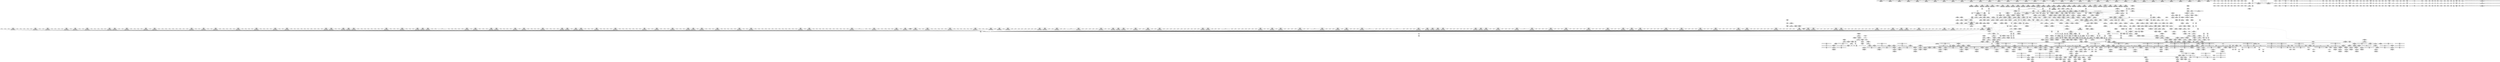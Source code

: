 digraph {
	CE0x5198020 [shape=record,shape=Mrecord,label="{CE0x5198020|aa_map_file_to_perms:_or|security/apparmor/include/file.h,201}"]
	CE0x509bb30 [shape=record,shape=Mrecord,label="{CE0x509bb30|%struct.aa_task_cxt*_null|*Constant*|*SummSink*}"]
	CE0x50dd560 [shape=record,shape=Mrecord,label="{CE0x50dd560|mediated_filesystem:_tmp3|*SummSource*}"]
	CE0x5133660 [shape=record,shape=Mrecord,label="{CE0x5133660|80:_i64,_:_CRE_1645,1646_}"]
	CE0x5151560 [shape=record,shape=Mrecord,label="{CE0x5151560|aa_map_file_to_perms:_tmp14|security/apparmor/include/file.h,202|*SummSource*}"]
	CE0x5129e10 [shape=record,shape=Mrecord,label="{CE0x5129e10|80:_i64,_:_CRE_1310,1311_}"]
	CE0x519e110 [shape=record,shape=Mrecord,label="{CE0x519e110|aa_map_file_to_perms:_tmp12|security/apparmor/include/file.h,202|*SummSource*}"]
	CE0x516c5c0 [shape=record,shape=Mrecord,label="{CE0x516c5c0|i64*_getelementptr_inbounds_(_16_x_i64_,_16_x_i64_*___llvm_gcov_ctr46,_i64_0,_i64_0)|*Constant*}"]
	CE0x5143f80 [shape=record,shape=Mrecord,label="{CE0x5143f80|aa_cred_profile:_tmp10|security/apparmor/include/context.h,100|*SummSink*}"]
	CE0x50e2130 [shape=record,shape=Mrecord,label="{CE0x50e2130|80:_i64,_:_CRE_216,224_|*MultipleSource*|*LoadInst*|security/apparmor/include/apparmor.h,117|security/apparmor/include/apparmor.h,117}"]
	CE0x50a0a10 [shape=record,shape=Mrecord,label="{CE0x50a0a10|i64*_getelementptr_inbounds_(_2_x_i64_,_2_x_i64_*___llvm_gcov_ctr88,_i64_0,_i64_0)|*Constant*}"]
	CE0x5126430 [shape=record,shape=Mrecord,label="{CE0x5126430|80:_i64,_:_CRE_1237,1238_}"]
	CE0x513ff40 [shape=record,shape=Mrecord,label="{CE0x513ff40|128:_i8*,_:_CRE_152,160_|*MultipleSource*|Function::aa_cred_profile&Arg::cred::|Function::apparmor_file_open&Arg::cred::|security/apparmor/include/context.h,99}"]
	CE0x5116350 [shape=record,shape=Mrecord,label="{CE0x5116350|80:_i64,_:_CRE_296,304_|*MultipleSource*|*LoadInst*|security/apparmor/include/apparmor.h,117|security/apparmor/include/apparmor.h,117}"]
	CE0x51523c0 [shape=record,shape=Mrecord,label="{CE0x51523c0|i64*_getelementptr_inbounds_(_2_x_i64_,_2_x_i64_*___llvm_gcov_ctr112,_i64_0,_i64_0)|*Constant*|*SummSink*}"]
	CE0x50be720 [shape=record,shape=Mrecord,label="{CE0x50be720|aa_cred_profile:_tmp20|security/apparmor/include/context.h,100}"]
	CE0x50f5d60 [shape=record,shape=Mrecord,label="{CE0x50f5d60|124:_i32,_128:_i64,_144:_i32,_192:_i32,_200:_%struct.aa_dfa*,_:_CRE_192,196_|*MultipleSource*|security/apparmor/lsm.c,395|security/apparmor/lsm.c,396}"]
	CE0x5087fc0 [shape=record,shape=Mrecord,label="{CE0x5087fc0|apparmor_file_open:_tmp7|security/apparmor/lsm.c,382|*SummSink*}"]
	CE0x51030c0 [shape=record,shape=Mrecord,label="{CE0x51030c0|aa_map_file_to_perms:_tobool10|security/apparmor/include/file.h,205}"]
	CE0x507f390 [shape=record,shape=Mrecord,label="{CE0x507f390|apparmor_file_open:_if.end4}"]
	CE0x50a0d90 [shape=record,shape=Mrecord,label="{CE0x50a0d90|file_inode:_tmp}"]
	CE0x50b61b0 [shape=record,shape=Mrecord,label="{CE0x50b61b0|i32_4|*Constant*}"]
	CE0x50c5df0 [shape=record,shape=Mrecord,label="{CE0x50c5df0|i64_4|*Constant*}"]
	CE0x5185690 [shape=record,shape=Mrecord,label="{CE0x5185690|aa_map_file_to_perms:_f_mode1|security/apparmor/include/file.h,202|*SummSource*}"]
	CE0x50fff00 [shape=record,shape=Mrecord,label="{CE0x50fff00|aa_cred_profile:_tmp8|security/apparmor/include/context.h,100}"]
	CE0x5118360 [shape=record,shape=Mrecord,label="{CE0x5118360|80:_i64,_:_CRE_399,400_}"]
	CE0x5119130 [shape=record,shape=Mrecord,label="{CE0x5119130|80:_i64,_:_CRE_412,413_}"]
	CE0x50e6510 [shape=record,shape=Mrecord,label="{CE0x50e6510|mediated_filesystem:_tmp|*SummSink*}"]
	CE0x5131630 [shape=record,shape=Mrecord,label="{CE0x5131630|80:_i64,_:_CRE_1616,1617_}"]
	CE0x50e2ab0 [shape=record,shape=Mrecord,label="{CE0x50e2ab0|mediated_filesystem:_i_sb|security/apparmor/include/apparmor.h,117}"]
	CE0x514f860 [shape=record,shape=Mrecord,label="{CE0x514f860|aa_map_file_to_perms:_tmp16|security/apparmor/include/file.h,203}"]
	CE0x50fd670 [shape=record,shape=Mrecord,label="{CE0x50fd670|i64_8|*Constant*}"]
	CE0x5110210 [shape=record,shape=Mrecord,label="{CE0x5110210|apparmor_file_open:_tmp28|security/apparmor/lsm.c,407}"]
	CE0x51230a0 [shape=record,shape=Mrecord,label="{CE0x51230a0|80:_i64,_:_CRE_664,672_|*MultipleSource*|*LoadInst*|security/apparmor/include/apparmor.h,117|security/apparmor/include/apparmor.h,117}"]
	CE0x51841c0 [shape=record,shape=Mrecord,label="{CE0x51841c0|aa_map_file_to_perms:_if.end14|*SummSink*}"]
	CE0x50c6f00 [shape=record,shape=Mrecord,label="{CE0x50c6f00|i64_0|*Constant*|*SummSink*}"]
	CE0x51844e0 [shape=record,shape=Mrecord,label="{CE0x51844e0|aa_map_file_to_perms:_if.then|*SummSink*}"]
	CE0x50ea8d0 [shape=record,shape=Mrecord,label="{CE0x50ea8d0|apparmor_file_open:_tmp25|security/apparmor/lsm.c,398|*SummSource*}"]
	CE0x5125bb0 [shape=record,shape=Mrecord,label="{CE0x5125bb0|80:_i64,_:_CRE_1229,1230_}"]
	CE0x50e7910 [shape=record,shape=Mrecord,label="{CE0x50e7910|80:_i64,_:_CRE_1349,1350_}"]
	CE0x5131820 [shape=record,shape=Mrecord,label="{CE0x5131820|80:_i64,_:_CRE_1617,1618_}"]
	CE0x517adf0 [shape=record,shape=Mrecord,label="{CE0x517adf0|i64*_getelementptr_inbounds_(_16_x_i64_,_16_x_i64_*___llvm_gcov_ctr46,_i64_0,_i64_10)|*Constant*}"]
	CE0x50ed390 [shape=record,shape=Mrecord,label="{CE0x50ed390|apparmor_file_open:_tmp14|security/apparmor/lsm.c,391|*SummSink*}"]
	CE0x50f7680 [shape=record,shape=Mrecord,label="{CE0x50f7680|124:_i32,_128:_i64,_144:_i32,_192:_i32,_200:_%struct.aa_dfa*,_:_CRE_272,528_|*MultipleSource*|security/apparmor/lsm.c,395|security/apparmor/lsm.c,396}"]
	CE0x5125ff0 [shape=record,shape=Mrecord,label="{CE0x5125ff0|80:_i64,_:_CRE_1233,1234_}"]
	CE0x51a3440 [shape=record,shape=Mrecord,label="{CE0x51a3440|aa_map_file_to_perms:_tmp27|security/apparmor/include/file.h,208|*SummSink*}"]
	CE0x51aac20 [shape=record,shape=Mrecord,label="{CE0x51aac20|aa_map_file_to_perms:_tmp38|security/apparmor/include/file.h,211}"]
	CE0x50e3030 [shape=record,shape=Mrecord,label="{CE0x50e3030|mediated_filesystem:_tmp4|*LoadInst*|security/apparmor/include/apparmor.h,117}"]
	CE0x5123c40 [shape=record,shape=Mrecord,label="{CE0x5123c40|80:_i64,_:_CRE_720,736_|*MultipleSource*|*LoadInst*|security/apparmor/include/apparmor.h,117|security/apparmor/include/apparmor.h,117}"]
	CE0x51410f0 [shape=record,shape=Mrecord,label="{CE0x51410f0|128:_i8*,_:_CRE_144,152_|*MultipleSource*|Function::aa_cred_profile&Arg::cred::|Function::apparmor_file_open&Arg::cred::|security/apparmor/include/context.h,99}"]
	CE0x5125330 [shape=record,shape=Mrecord,label="{CE0x5125330|80:_i64,_:_CRE_1221,1222_}"]
	CE0x50a06f0 [shape=record,shape=Mrecord,label="{CE0x50a06f0|24:_%struct.dentry*,_32:_%struct.inode*,_128:_i32,_132:_i32,_456:_i8*,_:_CRE_10,11_}"]
	CE0x50a6f20 [shape=record,shape=Mrecord,label="{CE0x50a6f20|apparmor_file_open:_bf.load|security/apparmor/lsm.c,390|*SummSource*}"]
	CE0x5131440 [shape=record,shape=Mrecord,label="{CE0x5131440|80:_i64,_:_CRE_1608,1612_|*MultipleSource*|*LoadInst*|security/apparmor/include/apparmor.h,117|security/apparmor/include/apparmor.h,117}"]
	CE0x5130320 [shape=record,shape=Mrecord,label="{CE0x5130320|80:_i64,_:_CRE_1375,1376_}"]
	CE0x509eca0 [shape=record,shape=Mrecord,label="{CE0x509eca0|file_inode:_tmp3|*SummSource*}"]
	CE0x51a2e00 [shape=record,shape=Mrecord,label="{CE0x51a2e00|i64_13|*Constant*}"]
	CE0x518b2d0 [shape=record,shape=Mrecord,label="{CE0x518b2d0|aa_map_file_to_perms:_tmp15|security/apparmor/include/file.h,203}"]
	CE0x510b230 [shape=record,shape=Mrecord,label="{CE0x510b230|aa_path_perm:_path|Function::aa_path_perm&Arg::path::|*SummSink*}"]
	CE0x51a5200 [shape=record,shape=Mrecord,label="{CE0x51a5200|aa_map_file_to_perms:_tmp31|security/apparmor/include/file.h,209|*SummSink*}"]
	CE0x51222d0 [shape=record,shape=Mrecord,label="{CE0x51222d0|80:_i64,_:_CRE_625,626_}"]
	CE0x5171200 [shape=record,shape=Mrecord,label="{CE0x5171200|aa_map_file_to_perms:_perms.1|*SummSource*}"]
	CE0x5143ce0 [shape=record,shape=Mrecord,label="{CE0x5143ce0|aa_map_file_to_perms:_tmp6|security/apparmor/include/file.h,200|*SummSink*}"]
	CE0x5109fa0 [shape=record,shape=Mrecord,label="{CE0x5109fa0|aa_path_perm:_entry|*SummSource*}"]
	CE0x5125dd0 [shape=record,shape=Mrecord,label="{CE0x5125dd0|80:_i64,_:_CRE_1231,1232_}"]
	CE0x514dd90 [shape=record,shape=Mrecord,label="{CE0x514dd90|_call_void_mcount()_#2|*SummSink*}"]
	CE0x517ef30 [shape=record,shape=Mrecord,label="{CE0x517ef30|aa_cred_profile:_tmp27|security/apparmor/include/context.h,100}"]
	CE0x518f230 [shape=record,shape=Mrecord,label="{CE0x518f230|aa_map_file_to_perms:_tmp1}"]
	CE0x50bd900 [shape=record,shape=Mrecord,label="{CE0x50bd900|i64*_getelementptr_inbounds_(_16_x_i64_,_16_x_i64_*___llvm_gcov_ctr46,_i64_0,_i64_8)|*Constant*|*SummSink*}"]
	CE0x5123e30 [shape=record,shape=Mrecord,label="{CE0x5123e30|80:_i64,_:_CRE_736,880_|*MultipleSource*|*LoadInst*|security/apparmor/include/apparmor.h,117|security/apparmor/include/apparmor.h,117}"]
	CE0x51935a0 [shape=record,shape=Mrecord,label="{CE0x51935a0|aa_map_file_to_perms:_tmp26|security/apparmor/include/file.h,206|*SummSource*}"]
	CE0x50e86e0 [shape=record,shape=Mrecord,label="{CE0x50e86e0|80:_i64,_:_CRE_1362,1363_}"]
	CE0x514a920 [shape=record,shape=Mrecord,label="{CE0x514a920|aa_cred_profile:_tmp2|*SummSink*}"]
	CE0x509cd30 [shape=record,shape=Mrecord,label="{CE0x509cd30|file_inode:_tmp4|*LoadInst*|include/linux/fs.h,1916|*SummSink*}"]
	CE0x513f800 [shape=record,shape=Mrecord,label="{CE0x513f800|aa_cred_profile:_if.then|*SummSource*}"]
	CE0x50f4ec0 [shape=record,shape=Mrecord,label="{CE0x50f4ec0|124:_i32,_128:_i64,_144:_i32,_192:_i32,_200:_%struct.aa_dfa*,_:_CRE_128,136_|*MultipleSource*|security/apparmor/lsm.c,395|security/apparmor/lsm.c,396}"]
	CE0x51a8a00 [shape=record,shape=Mrecord,label="{CE0x51a8a00|aa_map_file_to_perms:_tmp33|security/apparmor/include/file.h,210|*SummSource*}"]
	CE0x50c65e0 [shape=record,shape=Mrecord,label="{CE0x50c65e0|apparmor_file_open:_tmp4|security/apparmor/lsm.c,382|*SummSource*}"]
	CE0x5124020 [shape=record,shape=Mrecord,label="{CE0x5124020|80:_i64,_:_CRE_880,896_|*MultipleSource*|*LoadInst*|security/apparmor/include/apparmor.h,117|security/apparmor/include/apparmor.h,117}"]
	CE0x510d8b0 [shape=record,shape=Mrecord,label="{CE0x510d8b0|i64*_getelementptr_inbounds_(_16_x_i64_,_16_x_i64_*___llvm_gcov_ctr46,_i64_0,_i64_10)|*Constant*|*SummSink*}"]
	CE0x512acf0 [shape=record,shape=Mrecord,label="{CE0x512acf0|80:_i64,_:_CRE_1324,1325_}"]
	CE0x511bdd0 [shape=record,shape=Mrecord,label="{CE0x511bdd0|80:_i64,_:_CRE_454,455_}"]
	CE0x518d440 [shape=record,shape=Mrecord,label="{CE0x518d440|i32_6|*Constant*|*SummSource*}"]
	CE0x50bea70 [shape=record,shape=Mrecord,label="{CE0x50bea70|aa_map_file_to_perms:_entry|*SummSink*}"]
	CE0x509b3b0 [shape=record,shape=Mrecord,label="{CE0x509b3b0|aa_map_file_to_perms:_tmp7|security/apparmor/include/file.h,200|*SummSource*}"]
	CE0x50fa890 [shape=record,shape=Mrecord,label="{CE0x50fa890|i64_8|*Constant*}"]
	CE0x5133ff0 [shape=record,shape=Mrecord,label="{CE0x5133ff0|80:_i64,_:_CRE_1654,1655_}"]
	CE0x5147f10 [shape=record,shape=Mrecord,label="{CE0x5147f10|aa_cred_profile:_tmp16|security/apparmor/include/context.h,100|*SummSource*}"]
	CE0x51a49f0 [shape=record,shape=Mrecord,label="{CE0x51a49f0|aa_map_file_to_perms:_tmp31|security/apparmor/include/file.h,209}"]
	CE0x5136520 [shape=record,shape=Mrecord,label="{CE0x5136520|80:_i64,_:_CRE_1696,1704_|*MultipleSource*|*LoadInst*|security/apparmor/include/apparmor.h,117|security/apparmor/include/apparmor.h,117}"]
	CE0x5104b20 [shape=record,shape=Mrecord,label="{CE0x5104b20|apparmor_file_open:_f_path|security/apparmor/lsm.c,400}"]
	CE0x5088650 [shape=record,shape=Mrecord,label="{CE0x5088650|24:_%struct.dentry*,_32:_%struct.inode*,_128:_i32,_132:_i32,_456:_i8*,_:_CRE_13,14_}"]
	CE0x517fd00 [shape=record,shape=Mrecord,label="{CE0x517fd00|aa_cred_profile:_tmp28|security/apparmor/include/context.h,100|*SummSource*}"]
	CE0x50f8fc0 [shape=record,shape=Mrecord,label="{CE0x50f8fc0|apparmor_file_open:_call7|security/apparmor/lsm.c,397|*SummSink*}"]
	CE0x5195060 [shape=record,shape=Mrecord,label="{CE0x5195060|aa_map_file_to_perms:_tmp23|security/apparmor/include/file.h,205}"]
	CE0x50f0e80 [shape=record,shape=Mrecord,label="{CE0x50f0e80|file_inode:_tmp1|*SummSink*}"]
	CE0x5135640 [shape=record,shape=Mrecord,label="{CE0x5135640|80:_i64,_:_CRE_1675,1676_}"]
	CE0x50f7b00 [shape=record,shape=Mrecord,label="{CE0x50f7b00|124:_i32,_128:_i64,_144:_i32,_192:_i32,_200:_%struct.aa_dfa*,_:_CRE_536,544_|*MultipleSource*|security/apparmor/lsm.c,395|security/apparmor/lsm.c,396}"]
	CE0x508d1d0 [shape=record,shape=Mrecord,label="{CE0x508d1d0|apparmor_file_open:_return|*SummSink*}"]
	CE0x50fca60 [shape=record,shape=Mrecord,label="{CE0x50fca60|aa_cred_profile:_do.body6|*SummSource*}"]
	CE0x50c4780 [shape=record,shape=Mrecord,label="{CE0x50c4780|i8_1|*Constant*|*SummSource*}"]
	CE0x50f9cf0 [shape=record,shape=Mrecord,label="{CE0x50f9cf0|apparmor_file_open:_tmp21|security/apparmor/lsm.c,397}"]
	CE0x5124ef0 [shape=record,shape=Mrecord,label="{CE0x5124ef0|80:_i64,_:_CRE_1217,1218_}"]
	CE0x5133000 [shape=record,shape=Mrecord,label="{CE0x5133000|80:_i64,_:_CRE_1639,1640_}"]
	CE0x5135970 [shape=record,shape=Mrecord,label="{CE0x5135970|80:_i64,_:_CRE_1678,1679_}"]
	CE0x512b8a0 [shape=record,shape=Mrecord,label="{CE0x512b8a0|80:_i64,_:_CRE_1335,1336_}"]
	CE0x50f8c20 [shape=record,shape=Mrecord,label="{CE0x50f8c20|apparmor_file_open:_uid|security/apparmor/lsm.c,398|*SummSink*}"]
	CE0x5111250 [shape=record,shape=Mrecord,label="{CE0x5111250|apparmor_file_open:_tmp27|security/apparmor/lsm.c,406}"]
	CE0x51813c0 [shape=record,shape=Mrecord,label="{CE0x51813c0|i64*_getelementptr_inbounds_(_16_x_i64_,_16_x_i64_*___llvm_gcov_ctr46,_i64_0,_i64_15)|*Constant*|*SummSink*}"]
	"CONST[source:0(mediator),value:2(dynamic)][purpose:{object}]"
	CE0x5088930 [shape=record,shape=Mrecord,label="{CE0x5088930|24:_%struct.dentry*,_32:_%struct.inode*,_128:_i32,_132:_i32,_456:_i8*,_:_CRE_15,16_}"]
	CE0x514f6d0 [shape=record,shape=Mrecord,label="{CE0x514f6d0|aa_map_file_to_perms:_tmp16|security/apparmor/include/file.h,203|*SummSink*}"]
	CE0x507a470 [shape=record,shape=Mrecord,label="{CE0x507a470|apparmor_file_open:_if.then3|*SummSink*}"]
	CE0x50e2b50 [shape=record,shape=Mrecord,label="{CE0x50e2b50|mediated_filesystem:_i_sb|security/apparmor/include/apparmor.h,117|*SummSource*}"]
	CE0x50e6c50 [shape=record,shape=Mrecord,label="{CE0x50e6c50|80:_i64,_:_CRE_1337,1338_}"]
	CE0x51329a0 [shape=record,shape=Mrecord,label="{CE0x51329a0|80:_i64,_:_CRE_1633,1634_}"]
	CE0x50e4080 [shape=record,shape=Mrecord,label="{CE0x50e4080|GLOBAL:_llvm.expect.i64|*Constant*}"]
	CE0x5182310 [shape=record,shape=Mrecord,label="{CE0x5182310|aa_cred_profile:_tmp32|security/apparmor/include/context.h,101}"]
	"CONST[source:1(input),value:2(dynamic)][purpose:{operation}]"
	CE0x514dbd0 [shape=record,shape=Mrecord,label="{CE0x514dbd0|_call_void_mcount()_#2}"]
	CE0x5190490 [shape=record,shape=Mrecord,label="{CE0x5190490|aa_map_file_to_perms:_tmp1|*SummSource*}"]
	CE0x50f62a0 [shape=record,shape=Mrecord,label="{CE0x50f62a0|124:_i32,_128:_i64,_144:_i32,_192:_i32,_200:_%struct.aa_dfa*,_:_CRE_208,212_|*MultipleSource*|security/apparmor/lsm.c,395|security/apparmor/lsm.c,396}"]
	CE0x50b2850 [shape=record,shape=Mrecord,label="{CE0x50b2850|apparmor_file_open:_tmp2|*LoadInst*|security/apparmor/lsm.c,378|*SummSource*}"]
	CE0x5120730 [shape=record,shape=Mrecord,label="{CE0x5120730|80:_i64,_:_CRE_599,600_}"]
	CE0x508c430 [shape=record,shape=Mrecord,label="{CE0x508c430|i32_0|*Constant*|*SummSink*}"]
	CE0x5127640 [shape=record,shape=Mrecord,label="{CE0x5127640|80:_i64,_:_CRE_1254,1255_}"]
	CE0x5136e50 [shape=record,shape=Mrecord,label="{CE0x5136e50|80:_i64,_:_CRE_1736,1752_|*MultipleSource*|*LoadInst*|security/apparmor/include/apparmor.h,117|security/apparmor/include/apparmor.h,117}"]
	CE0x5152c90 [shape=record,shape=Mrecord,label="{CE0x5152c90|aa_map_file_to_perms:_tmp39|security/apparmor/include/file.h,213|*SummSource*}"]
	CE0x5154460 [shape=record,shape=Mrecord,label="{CE0x5154460|aa_map_file_to_perms:_tmp40|security/apparmor/include/file.h,213}"]
	CE0x5133aa0 [shape=record,shape=Mrecord,label="{CE0x5133aa0|80:_i64,_:_CRE_1649,1650_}"]
	CE0x51178a0 [shape=record,shape=Mrecord,label="{CE0x51178a0|80:_i64,_:_CRE_384,388_|*MultipleSource*|*LoadInst*|security/apparmor/include/apparmor.h,117|security/apparmor/include/apparmor.h,117}"]
	CE0x510a310 [shape=record,shape=Mrecord,label="{CE0x510a310|i32_15|*Constant*}"]
	CE0x50de7a0 [shape=record,shape=Mrecord,label="{CE0x50de7a0|128:_i8*,_:_CRE_36,40_|*MultipleSource*|Function::aa_cred_profile&Arg::cred::|Function::apparmor_file_open&Arg::cred::|security/apparmor/include/context.h,99}"]
	CE0x50b55b0 [shape=record,shape=Mrecord,label="{CE0x50b55b0|i32_2|*Constant*}"]
	CE0x510c3f0 [shape=record,shape=Mrecord,label="{CE0x510c3f0|_ret_i32_%call17,_!dbg_!15526|security/apparmor/file.c,307|*SummSource*}"]
	CE0x518bc20 [shape=record,shape=Mrecord,label="{CE0x518bc20|aa_map_file_to_perms:_tmp18|security/apparmor/include/file.h,205}"]
	CE0x5135ca0 [shape=record,shape=Mrecord,label="{CE0x5135ca0|80:_i64,_:_CRE_1681,1682_}"]
	CE0x51a63c0 [shape=record,shape=Mrecord,label="{CE0x51a63c0|aa_map_file_to_perms:_or18|security/apparmor/include/file.h,209|*SummSource*}"]
	CE0x51199b0 [shape=record,shape=Mrecord,label="{CE0x51199b0|80:_i64,_:_CRE_420,421_}"]
	CE0x5185cf0 [shape=record,shape=Mrecord,label="{CE0x5185cf0|aa_map_file_to_perms:_tmp25|security/apparmor/include/file.h,206|*SummSource*}"]
	CE0x508b9b0 [shape=record,shape=Mrecord,label="{CE0x508b9b0|24:_%struct.dentry*,_32:_%struct.inode*,_128:_i32,_132:_i32,_456:_i8*,_:_CRE_24,32_|*MultipleSource*|Function::apparmor_file_open&Arg::file::|security/apparmor/lsm.c,378}"]
	CE0x50ebf80 [shape=record,shape=Mrecord,label="{CE0x50ebf80|apparmor_file_open:_tmp13|security/apparmor/lsm.c,390|*SummSource*}"]
	CE0x51350f0 [shape=record,shape=Mrecord,label="{CE0x51350f0|80:_i64,_:_CRE_1670,1671_}"]
	CE0x5131060 [shape=record,shape=Mrecord,label="{CE0x5131060|80:_i64,_:_CRE_1596,1600_|*MultipleSource*|*LoadInst*|security/apparmor/include/apparmor.h,117|security/apparmor/include/apparmor.h,117}"]
	CE0x51968d0 [shape=record,shape=Mrecord,label="{CE0x51968d0|aa_map_file_to_perms:_land.lhs.true|*SummSource*}"]
	CE0x511d690 [shape=record,shape=Mrecord,label="{CE0x511d690|80:_i64,_:_CRE_536,540_|*MultipleSource*|*LoadInst*|security/apparmor/include/apparmor.h,117|security/apparmor/include/apparmor.h,117}"]
	CE0x513fc00 [shape=record,shape=Mrecord,label="{CE0x513fc00|GLOBAL:___llvm_gcov_ctr100|Global_var:__llvm_gcov_ctr100|*SummSource*}"]
	CE0x50fb020 [shape=record,shape=Mrecord,label="{CE0x50fb020|apparmor_file_open:_tmp17|security/apparmor/lsm.c,396|*SummSource*}"]
	CE0x5977f20 [shape=record,shape=Mrecord,label="{CE0x5977f20|i64*_getelementptr_inbounds_(_12_x_i64_,_12_x_i64_*___llvm_gcov_ctr99,_i64_0,_i64_0)|*Constant*|*SummSource*}"]
	CE0x514b8f0 [shape=record,shape=Mrecord,label="{CE0x514b8f0|i1_true|*Constant*}"]
	CE0x5144760 [shape=record,shape=Mrecord,label="{CE0x5144760|aa_cred_profile:_do.end10}"]
	CE0x50defd0 [shape=record,shape=Mrecord,label="{CE0x50defd0|80:_i64,_:_CRE_16,20_|*MultipleSource*|*LoadInst*|security/apparmor/include/apparmor.h,117|security/apparmor/include/apparmor.h,117}"]
	CE0x510a100 [shape=record,shape=Mrecord,label="{CE0x510a100|aa_path_perm:_entry|*SummSink*}"]
	CE0x5128da0 [shape=record,shape=Mrecord,label="{CE0x5128da0|80:_i64,_:_CRE_1276,1277_}"]
	CE0x50fc5e0 [shape=record,shape=Mrecord,label="{CE0x50fc5e0|i64*_getelementptr_inbounds_(_12_x_i64_,_12_x_i64_*___llvm_gcov_ctr99,_i64_0,_i64_9)|*Constant*|*SummSink*}"]
	CE0x51a8220 [shape=record,shape=Mrecord,label="{CE0x51a8220|i64_15|*Constant*}"]
	CE0x516a220 [shape=record,shape=Mrecord,label="{CE0x516a220|aa_cred_profile:_tmp15|security/apparmor/include/context.h,100}"]
	CE0x50f45c0 [shape=record,shape=Mrecord,label="{CE0x50f45c0|124:_i32,_128:_i64,_144:_i32,_192:_i32,_200:_%struct.aa_dfa*,_:_CRE_112,120_|*MultipleSource*|security/apparmor/lsm.c,395|security/apparmor/lsm.c,396}"]
	CE0x5149e70 [shape=record,shape=Mrecord,label="{CE0x5149e70|aa_cred_profile:_tmp4|*LoadInst*|security/apparmor/include/context.h,99|*SummSink*}"]
	CE0x517a8c0 [shape=record,shape=Mrecord,label="{CE0x517a8c0|aa_cred_profile:_tmp23|security/apparmor/include/context.h,100|*SummSource*}"]
	CE0x507a250 [shape=record,shape=Mrecord,label="{CE0x507a250|apparmor_file_open:_cond|security/apparmor/lsm.c, 398|*SummSink*}"]
	CE0x510d6d0 [shape=record,shape=Mrecord,label="{CE0x510d6d0|aa_cred_profile:_tmp22|security/apparmor/include/context.h,100|*SummSource*}"]
	CE0x5180550 [shape=record,shape=Mrecord,label="{CE0x5180550|aa_cred_profile:_tmp29|security/apparmor/include/context.h,100|*SummSink*}"]
	CE0x5145750 [shape=record,shape=Mrecord,label="{CE0x5145750|aa_map_file_to_perms:_tmp3|*LoadInst*|security/apparmor/include/file.h,200|*SummSource*}"]
	CE0x511a890 [shape=record,shape=Mrecord,label="{CE0x511a890|80:_i64,_:_CRE_434,435_}"]
	CE0x5187ef0 [shape=record,shape=Mrecord,label="{CE0x5187ef0|i32_1|*Constant*}"]
	CE0x5133880 [shape=record,shape=Mrecord,label="{CE0x5133880|80:_i64,_:_CRE_1647,1648_}"]
	CE0x507b660 [shape=record,shape=Mrecord,label="{CE0x507b660|i32_1|*Constant*|*SummSink*}"]
	CE0x5127fd0 [shape=record,shape=Mrecord,label="{CE0x5127fd0|80:_i64,_:_CRE_1263,1264_}"]
	CE0x5120b70 [shape=record,shape=Mrecord,label="{CE0x5120b70|80:_i64,_:_CRE_603,604_}"]
	CE0x5107f90 [shape=record,shape=Mrecord,label="{CE0x5107f90|aa_map_file_to_perms:_entry}"]
	CE0x517f580 [shape=record,shape=Mrecord,label="{CE0x517f580|i64*_getelementptr_inbounds_(_16_x_i64_,_16_x_i64_*___llvm_gcov_ctr46,_i64_0,_i64_13)|*Constant*}"]
	CE0x511e310 [shape=record,shape=Mrecord,label="{CE0x511e310|80:_i64,_:_CRE_565,566_}"]
	CE0x50f5610 [shape=record,shape=Mrecord,label="{CE0x50f5610|124:_i32,_128:_i64,_144:_i32,_192:_i32,_200:_%struct.aa_dfa*,_:_CRE_148,152_|*MultipleSource*|security/apparmor/lsm.c,395|security/apparmor/lsm.c,396}"]
	CE0x508d0e0 [shape=record,shape=Mrecord,label="{CE0x508d0e0|apparmor_file_open:_return|*SummSource*}"]
	CE0x50c3cd0 [shape=record,shape=Mrecord,label="{CE0x50c3cd0|i64_2|*Constant*|*SummSource*}"]
	CE0x5114cb0 [shape=record,shape=Mrecord,label="{CE0x5114cb0|i8*_getelementptr_inbounds_(_36_x_i8_,_36_x_i8_*_.str12,_i32_0,_i32_0)|*Constant*|*SummSource*}"]
	CE0x514e710 [shape=record,shape=Mrecord,label="{CE0x514e710|i64*_getelementptr_inbounds_(_2_x_i64_,_2_x_i64_*___llvm_gcov_ctr112,_i64_0,_i64_0)|*Constant*|*SummSource*}"]
	CE0x50e74d0 [shape=record,shape=Mrecord,label="{CE0x50e74d0|80:_i64,_:_CRE_1345,1346_}"]
	CE0x5124cd0 [shape=record,shape=Mrecord,label="{CE0x5124cd0|80:_i64,_:_CRE_1215,1216_}"]
	CE0x5130a90 [shape=record,shape=Mrecord,label="{CE0x5130a90|80:_i64,_:_CRE_1568,1584_|*MultipleSource*|*LoadInst*|security/apparmor/include/apparmor.h,117|security/apparmor/include/apparmor.h,117}"]
	CE0x51159a0 [shape=record,shape=Mrecord,label="{CE0x51159a0|80:_i64,_:_CRE_264,268_|*MultipleSource*|*LoadInst*|security/apparmor/include/apparmor.h,117|security/apparmor/include/apparmor.h,117}"]
	CE0x5110850 [shape=record,shape=Mrecord,label="{CE0x5110850|_ret_i32_%retval.0,_!dbg_!15508|security/apparmor/lsm.c,407}"]
	CE0x5191e70 [shape=record,shape=Mrecord,label="{CE0x5191e70|aa_map_file_to_perms:_tmp22|security/apparmor/include/file.h,205}"]
	CE0x50fa620 [shape=record,shape=Mrecord,label="{CE0x50fa620|apparmor_file_open:_cmp|security/apparmor/lsm.c,396}"]
	CE0x519ba50 [shape=record,shape=Mrecord,label="{CE0x519ba50|aa_map_file_to_perms:_bb|*SummSource*}"]
	CE0x5104dd0 [shape=record,shape=Mrecord,label="{CE0x5104dd0|apparmor_file_open:_f_path|security/apparmor/lsm.c,400|*SummSink*}"]
	CE0x50bd6e0 [shape=record,shape=Mrecord,label="{CE0x50bd6e0|_ret_%struct.task_struct*_%tmp4,_!dbg_!15471|./arch/x86/include/asm/current.h,14|*SummSink*}"]
	CE0x510d3a0 [shape=record,shape=Mrecord,label="{CE0x510d3a0|i64*_getelementptr_inbounds_(_16_x_i64_,_16_x_i64_*___llvm_gcov_ctr46,_i64_0,_i64_9)|*Constant*|*SummSource*}"]
	CE0x5102790 [shape=record,shape=Mrecord,label="{CE0x5102790|aa_cred_profile:_tmp21|security/apparmor/include/context.h,100|*SummSink*}"]
	CE0x50e1f40 [shape=record,shape=Mrecord,label="{CE0x50e1f40|80:_i64,_:_CRE_208,216_|*MultipleSource*|*LoadInst*|security/apparmor/include/apparmor.h,117|security/apparmor/include/apparmor.h,117}"]
	CE0x509cb20 [shape=record,shape=Mrecord,label="{CE0x509cb20|file_inode:_tmp4|*LoadInst*|include/linux/fs.h,1916}"]
	CE0x5132010 [shape=record,shape=Mrecord,label="{CE0x5132010|80:_i64,_:_CRE_1624,1625_}"]
	CE0x514c320 [shape=record,shape=Mrecord,label="{CE0x514c320|get_current:_bb|*SummSource*}"]
	CE0x5119350 [shape=record,shape=Mrecord,label="{CE0x5119350|80:_i64,_:_CRE_414,415_}"]
	CE0x509adc0 [shape=record,shape=Mrecord,label="{CE0x509adc0|i64*_getelementptr_inbounds_(_2_x_i64_,_2_x_i64_*___llvm_gcov_ctr55,_i64_0,_i64_0)|*Constant*}"]
	CE0x50fff70 [shape=record,shape=Mrecord,label="{CE0x50fff70|aa_cred_profile:_tmp7|security/apparmor/include/context.h,100|*SummSource*}"]
	CE0x51a6fa0 [shape=record,shape=Mrecord,label="{CE0x51a6fa0|i32_64|*Constant*|*SummSource*}"]
	CE0x510d9c0 [shape=record,shape=Mrecord,label="{CE0x510d9c0|i64*_getelementptr_inbounds_(_12_x_i64_,_12_x_i64_*___llvm_gcov_ctr99,_i64_0,_i64_10)|*Constant*|*SummSink*}"]
	CE0x50f5130 [shape=record,shape=Mrecord,label="{CE0x50f5130|124:_i32,_128:_i64,_144:_i32,_192:_i32,_200:_%struct.aa_dfa*,_:_CRE_136,144_|*MultipleSource*|security/apparmor/lsm.c,395|security/apparmor/lsm.c,396}"]
	CE0x513a550 [shape=record,shape=Mrecord,label="{CE0x513a550|80:_i64,_:_CRE_2120,2248_|*MultipleSource*|*LoadInst*|security/apparmor/include/apparmor.h,117|security/apparmor/include/apparmor.h,117}"]
	CE0x50fc8b0 [shape=record,shape=Mrecord,label="{CE0x50fc8b0|aa_cred_profile:_do.body5|*SummSink*}"]
	CE0x5113c00 [shape=record,shape=Mrecord,label="{CE0x5113c00|void_(i8*,_i32,_i64)*_asm_sideeffect_1:_09ud2_0A.pushsection___bug_table,_22a_22_0A2:_09.long_1b_-_2b,_$_0:c_-_2b_0A_09.word_$_1:c_,_0_0A_09.org_2b+$_2:c_0A.popsection_,_i,i,i,_dirflag_,_fpsr_,_flags_}"]
	CE0x50a0ae0 [shape=record,shape=Mrecord,label="{CE0x50a0ae0|i64*_getelementptr_inbounds_(_2_x_i64_,_2_x_i64_*___llvm_gcov_ctr88,_i64_0,_i64_0)|*Constant*|*SummSource*}"]
	CE0x5124de0 [shape=record,shape=Mrecord,label="{CE0x5124de0|80:_i64,_:_CRE_1216,1217_}"]
	CE0x50ff5f0 [shape=record,shape=Mrecord,label="{CE0x50ff5f0|aa_cred_profile:_tmp}"]
	CE0x5169910 [shape=record,shape=Mrecord,label="{CE0x5169910|i64_6|*Constant*}"]
	CE0x5152d00 [shape=record,shape=Mrecord,label="{CE0x5152d00|i32_16|*Constant*}"]
	CE0x5131df0 [shape=record,shape=Mrecord,label="{CE0x5131df0|80:_i64,_:_CRE_1622,1623_}"]
	CE0x50dec80 [shape=record,shape=Mrecord,label="{CE0x50dec80|mediated_filesystem:_tmp|*SummSource*}"]
	CE0x519d250 [shape=record,shape=Mrecord,label="{CE0x519d250|i32_1024|*Constant*|*SummSink*}"]
	CE0x510c2c0 [shape=record,shape=Mrecord,label="{CE0x510c2c0|_ret_i32_%call17,_!dbg_!15526|security/apparmor/file.c,307}"]
	CE0x511b220 [shape=record,shape=Mrecord,label="{CE0x511b220|80:_i64,_:_CRE_443,444_}"]
	CE0x511a9a0 [shape=record,shape=Mrecord,label="{CE0x511a9a0|80:_i64,_:_CRE_435,436_}"]
	CE0x50ff190 [shape=record,shape=Mrecord,label="{CE0x50ff190|aa_map_file_to_perms:_tmp20|security/apparmor/include/file.h,205|*SummSink*}"]
	CE0x51815b0 [shape=record,shape=Mrecord,label="{CE0x51815b0|aa_cred_profile:_tmp31|security/apparmor/include/context.h,100}"]
	CE0x514d4e0 [shape=record,shape=Mrecord,label="{CE0x514d4e0|128:_i8*,_:_CRE_8,16_|*MultipleSource*|Function::aa_cred_profile&Arg::cred::|Function::apparmor_file_open&Arg::cred::|security/apparmor/include/context.h,99}"]
	CE0x513c730 [shape=record,shape=Mrecord,label="{CE0x513c730|0:_%struct.aa_profile*,_:_CRE_24,32_|*MultipleSource*|security/apparmor/include/context.h,99|*LoadInst*|security/apparmor/include/context.h,99|security/apparmor/include/context.h,100}"]
	CE0x513ad10 [shape=record,shape=Mrecord,label="{CE0x513ad10|80:_i64,_:_CRE_2268,2304_|*MultipleSource*|*LoadInst*|security/apparmor/include/apparmor.h,117|security/apparmor/include/apparmor.h,117}"]
	CE0x50eba90 [shape=record,shape=Mrecord,label="{CE0x50eba90|apparmor_file_open:_tmp12|security/apparmor/lsm.c,390|*SummSource*}"]
	CE0x50c3290 [shape=record,shape=Mrecord,label="{CE0x50c3290|_ret_i1_%lnot,_!dbg_!15473|security/apparmor/include/apparmor.h,117}"]
	CE0x50e5e60 [shape=record,shape=Mrecord,label="{CE0x50e5e60|mediated_filesystem:_bb|*SummSink*}"]
	CE0x519f2f0 [shape=record,shape=Mrecord,label="{CE0x519f2f0|aa_map_file_to_perms:_tmp11|security/apparmor/include/file.h,202|*SummSink*}"]
	CE0x5092e30 [shape=record,shape=Mrecord,label="{CE0x5092e30|mediated_filesystem:_entry|*SummSource*}"]
	CE0x50887c0 [shape=record,shape=Mrecord,label="{CE0x50887c0|24:_%struct.dentry*,_32:_%struct.inode*,_128:_i32,_132:_i32,_456:_i8*,_:_CRE_14,15_}"]
	CE0x5123a50 [shape=record,shape=Mrecord,label="{CE0x5123a50|80:_i64,_:_CRE_712,720_|*MultipleSource*|*LoadInst*|security/apparmor/include/apparmor.h,117|security/apparmor/include/apparmor.h,117}"]
	CE0x51816d0 [shape=record,shape=Mrecord,label="{CE0x51816d0|aa_cred_profile:_tmp31|security/apparmor/include/context.h,100|*SummSource*}"]
	CE0x511fda0 [shape=record,shape=Mrecord,label="{CE0x511fda0|80:_i64,_:_CRE_590,591_}"]
	CE0x50f2480 [shape=record,shape=Mrecord,label="{CE0x50f2480|124:_i32,_128:_i64,_144:_i32,_192:_i32,_200:_%struct.aa_dfa*,_:_CRE_24,32_|*MultipleSource*|security/apparmor/lsm.c,395|security/apparmor/lsm.c,396}"]
	CE0x519c2e0 [shape=record,shape=Mrecord,label="{CE0x519c2e0|aa_map_file_to_perms:_tmp14|security/apparmor/include/file.h,202}"]
	CE0x5110280 [shape=record,shape=Mrecord,label="{CE0x5110280|apparmor_file_open:_tmp28|security/apparmor/lsm.c,407|*SummSource*}"]
	CE0x50dd990 [shape=record,shape=Mrecord,label="{CE0x50dd990|_call_void_mcount()_#2|*SummSource*}"]
	CE0x50ffd80 [shape=record,shape=Mrecord,label="{CE0x50ffd80|GLOBAL:___llvm_gcov_ctr46|Global_var:__llvm_gcov_ctr46|*SummSource*}"]
	CE0x513c820 [shape=record,shape=Mrecord,label="{CE0x513c820|aa_cred_profile:_tmp12|security/apparmor/include/context.h,100}"]
	CE0x51189c0 [shape=record,shape=Mrecord,label="{CE0x51189c0|80:_i64,_:_CRE_405,406_}"]
	CE0x507bb00 [shape=record,shape=Mrecord,label="{CE0x507bb00|apparmor_file_open:_if.then|*SummSink*}"]
	CE0x514c190 [shape=record,shape=Mrecord,label="{CE0x514c190|get_current:_bb}"]
	CE0x50c0170 [shape=record,shape=Mrecord,label="{CE0x50c0170|apparmor_file_open:_in_execve|security/apparmor/lsm.c,390|*SummSink*}"]
	CE0x50bd5d0 [shape=record,shape=Mrecord,label="{CE0x50bd5d0|_ret_%struct.task_struct*_%tmp4,_!dbg_!15471|./arch/x86/include/asm/current.h,14}"]
	CE0x51110f0 [shape=record,shape=Mrecord,label="{CE0x51110f0|apparmor_file_open:_retval.0}"]
	CE0x50e7e60 [shape=record,shape=Mrecord,label="{CE0x50e7e60|80:_i64,_:_CRE_1354,1355_}"]
	CE0x5128410 [shape=record,shape=Mrecord,label="{CE0x5128410|80:_i64,_:_CRE_1267,1268_}"]
	CE0x5136410 [shape=record,shape=Mrecord,label="{CE0x5136410|80:_i64,_:_CRE_1688,1696_|*MultipleSource*|*LoadInst*|security/apparmor/include/apparmor.h,117|security/apparmor/include/apparmor.h,117}"]
	CE0x5169c90 [shape=record,shape=Mrecord,label="{CE0x5169c90|i64_6|*Constant*|*SummSink*}"]
	CE0x50e4200 [shape=record,shape=Mrecord,label="{CE0x50e4200|GLOBAL:_llvm.expect.i64|*Constant*|*SummSink*}"]
	CE0x5109bc0 [shape=record,shape=Mrecord,label="{CE0x5109bc0|aa_cred_profile:_tmp18|security/apparmor/include/context.h,100|*SummSource*}"]
	CE0x512a250 [shape=record,shape=Mrecord,label="{CE0x512a250|80:_i64,_:_CRE_1314,1315_}"]
	CE0x5117c80 [shape=record,shape=Mrecord,label="{CE0x5117c80|80:_i64,_:_CRE_393,394_}"]
	CE0x5101a40 [shape=record,shape=Mrecord,label="{CE0x5101a40|aa_cred_profile:_lor.end|*SummSource*}"]
	CE0x5195ef0 [shape=record,shape=Mrecord,label="{CE0x5195ef0|aa_map_file_to_perms:_or|security/apparmor/include/file.h,201|*SummSink*}"]
	CE0x50b9d00 [shape=record,shape=Mrecord,label="{CE0x50b9d00|GLOBAL:_file_inode|*Constant*}"]
	CE0x517d510 [shape=record,shape=Mrecord,label="{CE0x517d510|aa_cred_profile:_tmp24|security/apparmor/include/context.h,100}"]
	CE0x509e6a0 [shape=record,shape=Mrecord,label="{CE0x509e6a0|file_inode:_tmp2|*SummSource*}"]
	CE0x50fd950 [shape=record,shape=Mrecord,label="{CE0x50fd950|aa_map_file_to_perms:_tmp17|security/apparmor/include/file.h,205|*SummSource*}"]
	CE0x5119df0 [shape=record,shape=Mrecord,label="{CE0x5119df0|80:_i64,_:_CRE_424,425_}"]
	CE0x50ff6d0 [shape=record,shape=Mrecord,label="{CE0x50ff6d0|aa_cred_profile:_tmp|*SummSource*}"]
	CE0x5116d00 [shape=record,shape=Mrecord,label="{CE0x5116d00|80:_i64,_:_CRE_336,344_|*MultipleSource*|*LoadInst*|security/apparmor/include/apparmor.h,117|security/apparmor/include/apparmor.h,117}"]
	CE0x5124bc0 [shape=record,shape=Mrecord,label="{CE0x5124bc0|80:_i64,_:_CRE_1214,1215_}"]
	CE0x5126210 [shape=record,shape=Mrecord,label="{CE0x5126210|80:_i64,_:_CRE_1235,1236_}"]
	CE0x518c2e0 [shape=record,shape=Mrecord,label="{CE0x518c2e0|i64*_getelementptr_inbounds_(_19_x_i64_,_19_x_i64_*___llvm_gcov_ctr100,_i64_0,_i64_6)|*Constant*}"]
	CE0x50e6f80 [shape=record,shape=Mrecord,label="{CE0x50e6f80|80:_i64,_:_CRE_1340,1341_}"]
	CE0x50b5720 [shape=record,shape=Mrecord,label="{CE0x50b5720|apparmor_file_open:_i_uid|security/apparmor/lsm.c,398|*SummSink*}"]
	CE0x50c1f40 [shape=record,shape=Mrecord,label="{CE0x50c1f40|GLOBAL:_file_inode|*Constant*|*SummSink*}"]
	CE0x50b9d70 [shape=record,shape=Mrecord,label="{CE0x50b9d70|apparmor_file_open:_tmp3|security/apparmor/lsm.c,378|*SummSink*}"]
	CE0x5127310 [shape=record,shape=Mrecord,label="{CE0x5127310|80:_i64,_:_CRE_1251,1252_}"]
	CE0x5195920 [shape=record,shape=Mrecord,label="{CE0x5195920|aa_map_file_to_perms:_if.then11|*SummSink*}"]
	CE0x50eb980 [shape=record,shape=Mrecord,label="{CE0x50eb980|apparmor_file_open:_tmp12|security/apparmor/lsm.c,390}"]
	CE0x5122930 [shape=record,shape=Mrecord,label="{CE0x5122930|80:_i64,_:_CRE_631,632_}"]
	CE0x5139950 [shape=record,shape=Mrecord,label="{CE0x5139950|80:_i64,_:_CRE_1896,1904_|*MultipleSource*|*LoadInst*|security/apparmor/include/apparmor.h,117|security/apparmor/include/apparmor.h,117}"]
	CE0x518e2b0 [shape=record,shape=Mrecord,label="{CE0x518e2b0|_call_void_mcount()_#2}"]
	CE0x5148c40 [shape=record,shape=Mrecord,label="{CE0x5148c40|0:_%struct.aa_profile*,_:_CRE_0,8_|*MultipleSource*|security/apparmor/include/context.h,99|*LoadInst*|security/apparmor/include/context.h,99|security/apparmor/include/context.h,100}"]
	CE0x51a6200 [shape=record,shape=Mrecord,label="{CE0x51a6200|aa_map_file_to_perms:_or18|security/apparmor/include/file.h,209}"]
	CE0x50e71a0 [shape=record,shape=Mrecord,label="{CE0x50e71a0|80:_i64,_:_CRE_1342,1343_}"]
	CE0x5132670 [shape=record,shape=Mrecord,label="{CE0x5132670|80:_i64,_:_CRE_1630,1631_}"]
	CE0x511a670 [shape=record,shape=Mrecord,label="{CE0x511a670|80:_i64,_:_CRE_432,433_}"]
	CE0x5132780 [shape=record,shape=Mrecord,label="{CE0x5132780|80:_i64,_:_CRE_1631,1632_}"]
	CE0x50c56b0 [shape=record,shape=Mrecord,label="{CE0x50c56b0|apparmor_file_open:_tobool|security/apparmor/lsm.c,390|*SummSink*}"]
	CE0x514e600 [shape=record,shape=Mrecord,label="{CE0x514e600|get_current:_tmp3}"]
	CE0x50c4670 [shape=record,shape=Mrecord,label="{CE0x50c4670|i8_1|*Constant*}"]
	CE0x510c8b0 [shape=record,shape=Mrecord,label="{CE0x510c8b0|apparmor_file_open:_call11|security/apparmor/lsm.c,403|*SummSource*}"]
	CE0x50c4420 [shape=record,shape=Mrecord,label="{CE0x50c4420|apparmor_file_open:_bf.load|security/apparmor/lsm.c,390|*SummSink*}"]
	CE0x50fa390 [shape=record,shape=Mrecord,label="{CE0x50fa390|i64_3|*Constant*|*SummSink*}"]
	CE0x5092950 [shape=record,shape=Mrecord,label="{CE0x5092950|GLOBAL:_mediated_filesystem|*Constant*|*SummSource*}"]
	CE0x51170e0 [shape=record,shape=Mrecord,label="{CE0x51170e0|80:_i64,_:_CRE_352,360_|*MultipleSource*|*LoadInst*|security/apparmor/include/apparmor.h,117|security/apparmor/include/apparmor.h,117}"]
	CE0x5087ca0 [shape=record,shape=Mrecord,label="{CE0x5087ca0|apparmor_file_open:_if.end|*SummSink*}"]
	CE0x50ea970 [shape=record,shape=Mrecord,label="{CE0x50ea970|apparmor_file_open:_call9|security/apparmor/lsm.c,401|*SummSink*}"]
	CE0x517e920 [shape=record,shape=Mrecord,label="{CE0x517e920|aa_cred_profile:_tmp26|security/apparmor/include/context.h,100}"]
	CE0x5119ce0 [shape=record,shape=Mrecord,label="{CE0x5119ce0|80:_i64,_:_CRE_423,424_}"]
	CE0x51a9080 [shape=record,shape=Mrecord,label="{CE0x51a9080|aa_map_file_to_perms:_tmp34|security/apparmor/include/file.h,210|*SummSource*}"]
	CE0x50f2dc0 [shape=record,shape=Mrecord,label="{CE0x50f2dc0|124:_i32,_128:_i64,_144:_i32,_192:_i32,_200:_%struct.aa_dfa*,_:_CRE_32,40_|*MultipleSource*|security/apparmor/lsm.c,395|security/apparmor/lsm.c,396}"]
	CE0x51a6960 [shape=record,shape=Mrecord,label="{CE0x51a6960|aa_map_file_to_perms:_perms.3}"]
	CE0x514b720 [shape=record,shape=Mrecord,label="{CE0x514b720|mediated_filesystem:_tobool|security/apparmor/include/apparmor.h,117|*SummSink*}"]
	CE0x5128300 [shape=record,shape=Mrecord,label="{CE0x5128300|80:_i64,_:_CRE_1266,1267_}"]
	CE0x5130210 [shape=record,shape=Mrecord,label="{CE0x5130210|80:_i64,_:_CRE_1374,1375_}"]
	CE0x50e07a0 [shape=record,shape=Mrecord,label="{CE0x50e07a0|80:_i64,_:_CRE_112,120_|*MultipleSource*|*LoadInst*|security/apparmor/include/apparmor.h,117|security/apparmor/include/apparmor.h,117}"]
	CE0x51a2fc0 [shape=record,shape=Mrecord,label="{CE0x51a2fc0|i64_13|*Constant*|*SummSource*}"]
	CE0x511efd0 [shape=record,shape=Mrecord,label="{CE0x511efd0|80:_i64,_:_CRE_577,578_}"]
	CE0x5104160 [shape=record,shape=Mrecord,label="{CE0x5104160|i64*_getelementptr_inbounds_(_16_x_i64_,_16_x_i64_*___llvm_gcov_ctr46,_i64_0,_i64_1)|*Constant*}"]
	CE0x5122b50 [shape=record,shape=Mrecord,label="{CE0x5122b50|80:_i64,_:_CRE_640,648_|*MultipleSource*|*LoadInst*|security/apparmor/include/apparmor.h,117|security/apparmor/include/apparmor.h,117}"]
	CE0x5121fa0 [shape=record,shape=Mrecord,label="{CE0x5121fa0|80:_i64,_:_CRE_622,623_}"]
	CE0x50e3810 [shape=record,shape=Mrecord,label="{CE0x50e3810|mediated_filesystem:_s_flags|security/apparmor/include/apparmor.h,117|*SummSource*}"]
	CE0x5147330 [shape=record,shape=Mrecord,label="{CE0x5147330|i64_2|*Constant*}"]
	CE0x513c090 [shape=record,shape=Mrecord,label="{CE0x513c090|GLOBAL:_current_task|Global_var:current_task|*SummSink*}"]
	CE0x5116ef0 [shape=record,shape=Mrecord,label="{CE0x5116ef0|80:_i64,_:_CRE_344,352_|*MultipleSource*|*LoadInst*|security/apparmor/include/apparmor.h,117|security/apparmor/include/apparmor.h,117}"]
	CE0x513d910 [shape=record,shape=Mrecord,label="{CE0x513d910|aa_cred_profile:_tobool|security/apparmor/include/context.h,100|*SummSink*}"]
	CE0x51187a0 [shape=record,shape=Mrecord,label="{CE0x51187a0|80:_i64,_:_CRE_403,404_}"]
	CE0x50f8da0 [shape=record,shape=Mrecord,label="{CE0x50f8da0|apparmor_file_open:_call7|security/apparmor/lsm.c,397|*SummSource*}"]
	CE0x51a3140 [shape=record,shape=Mrecord,label="{CE0x51a3140|i64_13|*Constant*|*SummSink*}"]
	CE0x5189fd0 [shape=record,shape=Mrecord,label="{CE0x5189fd0|aa_map_file_to_perms:_tmp25|security/apparmor/include/file.h,206}"]
	"CONST[source:1(input),value:2(dynamic)][purpose:{object}]"
	CE0x514bc00 [shape=record,shape=Mrecord,label="{CE0x514bc00|i1_true|*Constant*|*SummSink*}"]
	CE0x5128850 [shape=record,shape=Mrecord,label="{CE0x5128850|80:_i64,_:_CRE_1271,1272_}"]
	CE0x516b4f0 [shape=record,shape=Mrecord,label="{CE0x516b4f0|aa_map_file_to_perms:_or5|security/apparmor/include/file.h,203}"]
	CE0x5134fe0 [shape=record,shape=Mrecord,label="{CE0x5134fe0|80:_i64,_:_CRE_1669,1670_}"]
	CE0x5977e00 [shape=record,shape=Mrecord,label="{CE0x5977e00|i64*_getelementptr_inbounds_(_12_x_i64_,_12_x_i64_*___llvm_gcov_ctr99,_i64_0,_i64_0)|*Constant*}"]
	CE0x50f3570 [shape=record,shape=Mrecord,label="{CE0x50f3570|124:_i32,_128:_i64,_144:_i32,_192:_i32,_200:_%struct.aa_dfa*,_:_CRE_56,64_|*MultipleSource*|security/apparmor/lsm.c,395|security/apparmor/lsm.c,396}"]
	CE0x50c2b00 [shape=record,shape=Mrecord,label="{CE0x50c2b00|_ret_%struct.inode*_%tmp4,_!dbg_!15470|include/linux/fs.h,1916|*SummSink*}"]
	CE0x510bf70 [shape=record,shape=Mrecord,label="{CE0x510bf70|aa_path_perm:_cond|Function::aa_path_perm&Arg::cond::|*SummSource*}"]
	CE0x5153ec0 [shape=record,shape=Mrecord,label="{CE0x5153ec0|i64*_getelementptr_inbounds_(_19_x_i64_,_19_x_i64_*___llvm_gcov_ctr100,_i64_0,_i64_18)|*Constant*}"]
	CE0x5118580 [shape=record,shape=Mrecord,label="{CE0x5118580|80:_i64,_:_CRE_401,402_}"]
	CE0x51533f0 [shape=record,shape=Mrecord,label="{CE0x51533f0|aa_map_file_to_perms:_or23|security/apparmor/include/file.h,211|*SummSource*}"]
	CE0x519a810 [shape=record,shape=Mrecord,label="{CE0x519a810|aa_map_file_to_perms:_if.then4}"]
	CE0x50c1e30 [shape=record,shape=Mrecord,label="{CE0x50c1e30|GLOBAL:_file_inode|*Constant*|*SummSource*}"]
	CE0x510da30 [shape=record,shape=Mrecord,label="{CE0x510da30|apparmor_file_open:_allow12|security/apparmor/lsm.c,403}"]
	CE0x50e7a20 [shape=record,shape=Mrecord,label="{CE0x50e7a20|80:_i64,_:_CRE_1350,1351_}"]
	CE0x50f1980 [shape=record,shape=Mrecord,label="{CE0x50f1980|_ret_%struct.aa_profile*_%tmp34,_!dbg_!15510|security/apparmor/include/context.h,101|*SummSink*}"]
	CE0x5141810 [shape=record,shape=Mrecord,label="{CE0x5141810|aa_cred_profile:_tmp3|*SummSource*}"]
	CE0x51a7bd0 [shape=record,shape=Mrecord,label="{CE0x51a7bd0|aa_map_file_to_perms:_tmp37|security/apparmor/include/file.h,211|*SummSource*}"]
	CE0x50a6720 [shape=record,shape=Mrecord,label="{CE0x50a6720|_ret_i32_%perms.4,_!dbg_!15504|security/apparmor/include/file.h,213|*SummSink*}"]
	CE0x5133440 [shape=record,shape=Mrecord,label="{CE0x5133440|80:_i64,_:_CRE_1643,1644_}"]
	CE0x513a170 [shape=record,shape=Mrecord,label="{CE0x513a170|80:_i64,_:_CRE_2056,2112_|*MultipleSource*|*LoadInst*|security/apparmor/include/apparmor.h,117|security/apparmor/include/apparmor.h,117}"]
	CE0x512b790 [shape=record,shape=Mrecord,label="{CE0x512b790|80:_i64,_:_CRE_1334,1335_}"]
	CE0x5134dc0 [shape=record,shape=Mrecord,label="{CE0x5134dc0|80:_i64,_:_CRE_1667,1668_}"]
	CE0x51038a0 [shape=record,shape=Mrecord,label="{CE0x51038a0|GLOBAL:___llvm_gcov_ctr46|Global_var:__llvm_gcov_ctr46|*SummSink*}"]
	CE0x50eefd0 [shape=record,shape=Mrecord,label="{CE0x50eefd0|apparmor_file_open:_tmp29|security/apparmor/lsm.c,407}"]
	CE0x511f410 [shape=record,shape=Mrecord,label="{CE0x511f410|80:_i64,_:_CRE_581,582_}"]
	CE0x5137420 [shape=record,shape=Mrecord,label="{CE0x5137420|80:_i64,_:_CRE_1768,1776_|*MultipleSource*|*LoadInst*|security/apparmor/include/apparmor.h,117|security/apparmor/include/apparmor.h,117}"]
	CE0x511b000 [shape=record,shape=Mrecord,label="{CE0x511b000|80:_i64,_:_CRE_441,442_}"]
	CE0x50bdb20 [shape=record,shape=Mrecord,label="{CE0x50bdb20|aa_cred_profile:_tmp19|security/apparmor/include/context.h,100}"]
	CE0x50c5f40 [shape=record,shape=Mrecord,label="{CE0x50c5f40|i64_4|*Constant*|*SummSink*}"]
	CE0x517daf0 [shape=record,shape=Mrecord,label="{CE0x517daf0|aa_cred_profile:_tmp25|security/apparmor/include/context.h,100}"]
	CE0x519cbe0 [shape=record,shape=Mrecord,label="{CE0x519cbe0|i64_9|*Constant*}"]
	CE0x5190af0 [shape=record,shape=Mrecord,label="{CE0x5190af0|i64_10|*Constant*}"]
	CE0x513bd40 [shape=record,shape=Mrecord,label="{CE0x513bd40|aa_cred_profile:_do.cond}"]
	CE0x51041d0 [shape=record,shape=Mrecord,label="{CE0x51041d0|i64*_getelementptr_inbounds_(_16_x_i64_,_16_x_i64_*___llvm_gcov_ctr46,_i64_0,_i64_1)|*Constant*|*SummSource*}"]
	CE0x5188d50 [shape=record,shape=Mrecord,label="{CE0x5188d50|i32_6|*Constant*|*SummSink*}"]
	CE0x5135fd0 [shape=record,shape=Mrecord,label="{CE0x5135fd0|80:_i64,_:_CRE_1684,1685_}"]
	CE0x513d3c0 [shape=record,shape=Mrecord,label="{CE0x513d3c0|aa_cred_profile:_lor.rhs}"]
	CE0x5118140 [shape=record,shape=Mrecord,label="{CE0x5118140|80:_i64,_:_CRE_397,398_}"]
	CE0x5087d10 [shape=record,shape=Mrecord,label="{CE0x5087d10|apparmor_file_open:_if.end13}"]
	CE0x517dc10 [shape=record,shape=Mrecord,label="{CE0x517dc10|aa_cred_profile:_tmp25|security/apparmor/include/context.h,100|*SummSource*}"]
	CE0x50e7c40 [shape=record,shape=Mrecord,label="{CE0x50e7c40|80:_i64,_:_CRE_1352,1353_}"]
	CE0x51467f0 [shape=record,shape=Mrecord,label="{CE0x51467f0|i64*_getelementptr_inbounds_(_16_x_i64_,_16_x_i64_*___llvm_gcov_ctr46,_i64_0,_i64_4)|*Constant*|*SummSource*}"]
	CE0x5151b90 [shape=record,shape=Mrecord,label="{CE0x5151b90|aa_cred_profile:_lnot3|security/apparmor/include/context.h,100|*SummSink*}"]
	CE0x51085e0 [shape=record,shape=Mrecord,label="{CE0x51085e0|GLOBAL:_aa_path_perm|*Constant*|*SummSource*}"]
	CE0x5170ef0 [shape=record,shape=Mrecord,label="{CE0x5170ef0|aa_map_file_to_perms:_and7|security/apparmor/include/file.h,205|*SummSink*}"]
	CE0x5108cd0 [shape=record,shape=Mrecord,label="{CE0x5108cd0|aa_cred_profile:_tmp17|security/apparmor/include/context.h,100|*SummSource*}"]
	CE0x514d020 [shape=record,shape=Mrecord,label="{CE0x514d020|aa_map_file_to_perms:_tmp5|security/apparmor/include/file.h,200|*SummSource*}"]
	CE0x5137800 [shape=record,shape=Mrecord,label="{CE0x5137800|80:_i64,_:_CRE_1784,1792_|*MultipleSource*|*LoadInst*|security/apparmor/include/apparmor.h,117|security/apparmor/include/apparmor.h,117}"]
	CE0x51887d0 [shape=record,shape=Mrecord,label="{CE0x51887d0|aa_map_file_to_perms:_tmp20|security/apparmor/include/file.h,205|*SummSource*}"]
	CE0x50c68e0 [shape=record,shape=Mrecord,label="{CE0x50c68e0|i64*_getelementptr_inbounds_(_12_x_i64_,_12_x_i64_*___llvm_gcov_ctr99,_i64_0,_i64_3)|*Constant*}"]
	CE0x511b440 [shape=record,shape=Mrecord,label="{CE0x511b440|80:_i64,_:_CRE_445,446_}"]
	CE0x51270f0 [shape=record,shape=Mrecord,label="{CE0x51270f0|80:_i64,_:_CRE_1249,1250_}"]
	CE0x514b560 [shape=record,shape=Mrecord,label="{CE0x514b560|mediated_filesystem:_tobool|security/apparmor/include/apparmor.h,117|*SummSource*}"]
	CE0x51708c0 [shape=record,shape=Mrecord,label="{CE0x51708c0|aa_cred_profile:_tobool4|security/apparmor/include/context.h,100}"]
	CE0x516a8f0 [shape=record,shape=Mrecord,label="{CE0x516a8f0|%struct.aa_profile*_null|*Constant*|*SummSource*}"]
	CE0x50834f0 [shape=record,shape=Mrecord,label="{CE0x50834f0|apparmor_file_open:_f_security|security/apparmor/lsm.c,378|*SummSource*}"]
	CE0x51a8720 [shape=record,shape=Mrecord,label="{CE0x51a8720|i64_16|*Constant*}"]
	CE0x51200d0 [shape=record,shape=Mrecord,label="{CE0x51200d0|80:_i64,_:_CRE_593,594_}"]
	CE0x5139d90 [shape=record,shape=Mrecord,label="{CE0x5139d90|80:_i64,_:_CRE_1920,1928_|*MultipleSource*|*LoadInst*|security/apparmor/include/apparmor.h,117|security/apparmor/include/apparmor.h,117}"]
	CE0x51025d0 [shape=record,shape=Mrecord,label="{CE0x51025d0|aa_cred_profile:_tmp21|security/apparmor/include/context.h,100|*SummSource*}"]
	CE0x50c4ba0 [shape=record,shape=Mrecord,label="{CE0x50c4ba0|apparmor_file_open:_bf.clear|security/apparmor/lsm.c,390|*SummSource*}"]
	CE0x5133110 [shape=record,shape=Mrecord,label="{CE0x5133110|80:_i64,_:_CRE_1640,1641_}"]
	CE0x50e8a10 [shape=record,shape=Mrecord,label="{CE0x50e8a10|80:_i64,_:_CRE_1365,1366_}"]
	CE0x50c5e60 [shape=record,shape=Mrecord,label="{CE0x50c5e60|i64_4|*Constant*|*SummSource*}"]
	CE0x5133cc0 [shape=record,shape=Mrecord,label="{CE0x5133cc0|80:_i64,_:_CRE_1651,1652_}"]
	CE0x518e4e0 [shape=record,shape=Mrecord,label="{CE0x518e4e0|_call_void_mcount()_#2|*SummSink*}"]
	CE0x517e990 [shape=record,shape=Mrecord,label="{CE0x517e990|aa_cred_profile:_tmp26|security/apparmor/include/context.h,100|*SummSource*}"]
	CE0x50aa900 [shape=record,shape=Mrecord,label="{CE0x50aa900|24:_%struct.dentry*,_32:_%struct.inode*,_128:_i32,_132:_i32,_456:_i8*,_:_CRE_128,132_|*MultipleSource*|Function::apparmor_file_open&Arg::file::|security/apparmor/lsm.c,378}"]
	CE0x50e76f0 [shape=record,shape=Mrecord,label="{CE0x50e76f0|80:_i64,_:_CRE_1347,1348_}"]
	CE0x510a4c0 [shape=record,shape=Mrecord,label="{CE0x510a4c0|i32_15|*Constant*|*SummSink*}"]
	CE0x5147ae0 [shape=record,shape=Mrecord,label="{CE0x5147ae0|aa_cred_profile:_tmp15|security/apparmor/include/context.h,100|*SummSink*}"]
	CE0x513dad0 [shape=record,shape=Mrecord,label="{CE0x513dad0|get_current:_tmp2}"]
	CE0x50fc330 [shape=record,shape=Mrecord,label="{CE0x50fc330|i64*_getelementptr_inbounds_(_12_x_i64_,_12_x_i64_*___llvm_gcov_ctr99,_i64_0,_i64_9)|*Constant*|*SummSource*}"]
	CE0x518b950 [shape=record,shape=Mrecord,label="{CE0x518b950|aa_map_file_to_perms:_tmp17|security/apparmor/include/file.h,205|*SummSink*}"]
	CE0x51a9c10 [shape=record,shape=Mrecord,label="{CE0x51a9c10|aa_map_file_to_perms:_tmp36|security/apparmor/include/file.h,210|*SummSource*}"]
	CE0x509e630 [shape=record,shape=Mrecord,label="{CE0x509e630|file_inode:_tmp2}"]
	CE0x513dbb0 [shape=record,shape=Mrecord,label="{CE0x513dbb0|get_current:_tmp2|*SummSink*}"]
	CE0x509e710 [shape=record,shape=Mrecord,label="{CE0x509e710|file_inode:_tmp2|*SummSink*}"]
	CE0x5195220 [shape=record,shape=Mrecord,label="{CE0x5195220|aa_map_file_to_perms:_tmp23|security/apparmor/include/file.h,205|*SummSource*}"]
	CE0x513cc50 [shape=record,shape=Mrecord,label="{CE0x513cc50|aa_map_file_to_perms:_tmp4|security/apparmor/include/file.h,200|*SummSource*}"]
	CE0x50c2320 [shape=record,shape=Mrecord,label="{CE0x50c2320|file_inode:_entry|*SummSource*}"]
	CE0x512a7a0 [shape=record,shape=Mrecord,label="{CE0x512a7a0|80:_i64,_:_CRE_1319,1320_}"]
	CE0x5137610 [shape=record,shape=Mrecord,label="{CE0x5137610|80:_i64,_:_CRE_1776,1784_|*MultipleSource*|*LoadInst*|security/apparmor/include/apparmor.h,117|security/apparmor/include/apparmor.h,117}"]
	CE0x50fb460 [shape=record,shape=Mrecord,label="{CE0x50fb460|apparmor_file_open:_tmp18|security/apparmor/lsm.c,396|*SummSource*}"]
	CE0x518ab80 [shape=record,shape=Mrecord,label="{CE0x518ab80|aa_map_file_to_perms:_tmp18|security/apparmor/include/file.h,205|*SummSink*}"]
	"CONST[source:1(input),value:2(dynamic)][purpose:{subject}]"
	CE0x50eabb0 [shape=record,shape=Mrecord,label="{CE0x50eabb0|apparmor_file_open:_tmp11|security/apparmor/lsm.c,390}"]
	CE0x511bbb0 [shape=record,shape=Mrecord,label="{CE0x511bbb0|80:_i64,_:_CRE_452,453_}"]
	CE0x50a7120 [shape=record,shape=Mrecord,label="{CE0x50a7120|COLLAPSED:_GCMRE___llvm_gcov_ctr99_internal_global_12_x_i64_zeroinitializer:_elem_0:default:}"]
	CE0x509ea20 [shape=record,shape=Mrecord,label="{CE0x509ea20|i32_2|*Constant*}"]
	CE0x5082820 [shape=record,shape=Mrecord,label="{CE0x5082820|apparmor_file_open:_if.end}"]
	CE0x50c23b0 [shape=record,shape=Mrecord,label="{CE0x50c23b0|file_inode:_entry|*SummSink*}"]
	CE0x5123860 [shape=record,shape=Mrecord,label="{CE0x5123860|80:_i64,_:_CRE_704,708_|*MultipleSource*|*LoadInst*|security/apparmor/include/apparmor.h,117|security/apparmor/include/apparmor.h,117}"]
	CE0x511a560 [shape=record,shape=Mrecord,label="{CE0x511a560|80:_i64,_:_CRE_431,432_}"]
	CE0x50b9f90 [shape=record,shape=Mrecord,label="{CE0x50b9f90|apparmor_file_open:_tmp3|security/apparmor/lsm.c,378}"]
	CE0x511b880 [shape=record,shape=Mrecord,label="{CE0x511b880|80:_i64,_:_CRE_449,450_}"]
	CE0x5126980 [shape=record,shape=Mrecord,label="{CE0x5126980|80:_i64,_:_CRE_1242,1243_}"]
	CE0x5153cb0 [shape=record,shape=Mrecord,label="{CE0x5153cb0|aa_map_file_to_perms:_tmp39|security/apparmor/include/file.h,213}"]
	CE0x508cdd0 [shape=record,shape=Mrecord,label="{CE0x508cdd0|apparmor_file_open:_if.end4|*SummSource*}"]
	CE0x5125aa0 [shape=record,shape=Mrecord,label="{CE0x5125aa0|80:_i64,_:_CRE_1228,1229_}"]
	CE0x50c0780 [shape=record,shape=Mrecord,label="{CE0x50c0780|apparmor_file_open:_tmp10|security/apparmor/lsm.c,390|*SummSink*}"]
	CE0x5108380 [shape=record,shape=Mrecord,label="{CE0x5108380|apparmor_file_open:_call10|security/apparmor/lsm.c,400|*SummSink*}"]
	CE0x517c620 [shape=record,shape=Mrecord,label="{CE0x517c620|aa_map_file_to_perms:_perms.0}"]
	CE0x51969f0 [shape=record,shape=Mrecord,label="{CE0x51969f0|aa_map_file_to_perms:_land.lhs.true|*SummSink*}"]
	CE0x50bed40 [shape=record,shape=Mrecord,label="{CE0x50bed40|aa_map_file_to_perms:_file|Function::aa_map_file_to_perms&Arg::file::|*SummSource*}"]
	CE0x508bfc0 [shape=record,shape=Mrecord,label="{CE0x508bfc0|apparmor_file_open:_if.end13|*SummSink*}"]
	CE0x511b330 [shape=record,shape=Mrecord,label="{CE0x511b330|80:_i64,_:_CRE_444,445_}"]
	CE0x50926f0 [shape=record,shape=Mrecord,label="{CE0x50926f0|apparmor_file_open:_call1|security/apparmor/lsm.c,382|*SummSource*}"]
	CE0x512ae00 [shape=record,shape=Mrecord,label="{CE0x512ae00|80:_i64,_:_CRE_1325,1326_}"]
	CE0x51037f0 [shape=record,shape=Mrecord,label="{CE0x51037f0|aa_cred_profile:_tmp6|security/apparmor/include/context.h,100}"]
	CE0x514cb20 [shape=record,shape=Mrecord,label="{CE0x514cb20|128:_i8*,_:_CRE_64,72_|*MultipleSource*|Function::aa_cred_profile&Arg::cred::|Function::apparmor_file_open&Arg::cred::|security/apparmor/include/context.h,99}"]
	CE0x514fbd0 [shape=record,shape=Mrecord,label="{CE0x514fbd0|aa_cred_profile:_do.end10|*SummSink*}"]
	CE0x517fd70 [shape=record,shape=Mrecord,label="{CE0x517fd70|aa_cred_profile:_tmp28|security/apparmor/include/context.h,100|*SummSink*}"]
	CE0x50eb270 [shape=record,shape=Mrecord,label="{CE0x50eb270|i64*_getelementptr_inbounds_(_12_x_i64_,_12_x_i64_*___llvm_gcov_ctr99,_i64_0,_i64_11)|*Constant*|*SummSource*}"]
	CE0x5134ba0 [shape=record,shape=Mrecord,label="{CE0x5134ba0|80:_i64,_:_CRE_1665,1666_}"]
	CE0x50be170 [shape=record,shape=Mrecord,label="{CE0x50be170|i64*_getelementptr_inbounds_(_16_x_i64_,_16_x_i64_*___llvm_gcov_ctr46,_i64_0,_i64_8)|*Constant*}"]
	CE0x5138590 [shape=record,shape=Mrecord,label="{CE0x5138590|80:_i64,_:_CRE_1840,1848_|*MultipleSource*|*LoadInst*|security/apparmor/include/apparmor.h,117|security/apparmor/include/apparmor.h,117}"]
	CE0x50ea420 [shape=record,shape=Mrecord,label="{CE0x50ea420|apparmor_file_open:_tmp25|security/apparmor/lsm.c,398|*SummSink*}"]
	CE0x50a7200 [shape=record,shape=Mrecord,label="{CE0x50a7200|apparmor_file_open:_tmp|*SummSource*}"]
	CE0x51a6ce0 [shape=record,shape=Mrecord,label="{CE0x51a6ce0|aa_map_file_to_perms:_perms.3|*SummSink*}"]
	CE0x5083fe0 [shape=record,shape=Mrecord,label="{CE0x5083fe0|apparmor_file_open:_entry}"]
	CE0x509aeb0 [shape=record,shape=Mrecord,label="{CE0x509aeb0|i64*_getelementptr_inbounds_(_2_x_i64_,_2_x_i64_*___llvm_gcov_ctr55,_i64_0,_i64_0)|*Constant*|*SummSource*}"]
	CE0x5133770 [shape=record,shape=Mrecord,label="{CE0x5133770|80:_i64,_:_CRE_1646,1647_}"]
	CE0x5184040 [shape=record,shape=Mrecord,label="{CE0x5184040|aa_map_file_to_perms:_if.end14|*SummSource*}"]
	CE0x5114e30 [shape=record,shape=Mrecord,label="{CE0x5114e30|i8*_getelementptr_inbounds_(_36_x_i8_,_36_x_i8_*_.str12,_i32_0,_i32_0)|*Constant*|*SummSink*}"]
	CE0x5110b70 [shape=record,shape=Mrecord,label="{CE0x5110b70|apparmor_file_open:_tmp26|security/apparmor/lsm.c,406}"]
	CE0x50e31b0 [shape=record,shape=Mrecord,label="{CE0x50e31b0|mediated_filesystem:_tmp4|*LoadInst*|security/apparmor/include/apparmor.h,117|*SummSource*}"]
	CE0x50f85f0 [shape=record,shape=Mrecord,label="{CE0x50f85f0|apparmor_file_open:_tmp22|security/apparmor/lsm.c,397|*SummSink*}"]
	CE0x5118be0 [shape=record,shape=Mrecord,label="{CE0x5118be0|80:_i64,_:_CRE_407,408_}"]
	CE0x50e9990 [shape=record,shape=Mrecord,label="{CE0x50e9990|apparmor_file_open:_mode8|security/apparmor/lsm.c,398|*SummSink*}"]
	CE0x511e860 [shape=record,shape=Mrecord,label="{CE0x511e860|80:_i64,_:_CRE_570,571_}"]
	CE0x5170040 [shape=record,shape=Mrecord,label="{CE0x5170040|aa_map_file_to_perms:_tmp10|*LoadInst*|security/apparmor/include/file.h,202|*SummSource*}"]
	CE0x516f570 [shape=record,shape=Mrecord,label="{CE0x516f570|aa_map_file_to_perms:_or13|security/apparmor/include/file.h,206}"]
	CE0x51a8ec0 [shape=record,shape=Mrecord,label="{CE0x51a8ec0|aa_map_file_to_perms:_tmp34|security/apparmor/include/file.h,210}"]
	CE0x51941f0 [shape=record,shape=Mrecord,label="{CE0x51941f0|aa_map_file_to_perms:_tmp13|security/apparmor/include/file.h,202|*SummSource*}"]
	CE0x51a7e00 [shape=record,shape=Mrecord,label="{CE0x51a7e00|aa_map_file_to_perms:_tobool21|security/apparmor/include/file.h,210|*SummSource*}"]
	CE0x5193980 [shape=record,shape=Mrecord,label="{CE0x5193980|i32_-3|*Constant*}"]
	CE0x513ca90 [shape=record,shape=Mrecord,label="{CE0x513ca90|aa_map_file_to_perms:_tmp4|security/apparmor/include/file.h,200}"]
	CE0x511fb80 [shape=record,shape=Mrecord,label="{CE0x511fb80|80:_i64,_:_CRE_588,589_}"]
	CE0x5147920 [shape=record,shape=Mrecord,label="{CE0x5147920|aa_cred_profile:_tmp15|security/apparmor/include/context.h,100|*SummSource*}"]
	CE0x5129620 [shape=record,shape=Mrecord,label="{CE0x5129620|80:_i64,_:_CRE_1304,1305_}"]
	CE0x50c2770 [shape=record,shape=Mrecord,label="{CE0x50c2770|file_inode:_f|Function::file_inode&Arg::f::|*SummSource*}"]
	CE0x50fb8b0 [shape=record,shape=Mrecord,label="{CE0x50fb8b0|apparmor_file_open:_tmp19|security/apparmor/lsm.c,396}"]
	CE0x50e3ef0 [shape=record,shape=Mrecord,label="{CE0x50e3ef0|80:_i64,_:_CRE_0,8_|*MultipleSource*|*LoadInst*|security/apparmor/include/apparmor.h,117|security/apparmor/include/apparmor.h,117}"]
	CE0x5142790 [shape=record,shape=Mrecord,label="{CE0x5142790|aa_cred_profile:_if.end}"]
	CE0x5124210 [shape=record,shape=Mrecord,label="{CE0x5124210|80:_i64,_:_CRE_896,1208_|*MultipleSource*|*LoadInst*|security/apparmor/include/apparmor.h,117|security/apparmor/include/apparmor.h,117}"]
	CE0x5109b50 [shape=record,shape=Mrecord,label="{CE0x5109b50|aa_cred_profile:_tmp18|security/apparmor/include/context.h,100}"]
	CE0x5107a30 [shape=record,shape=Mrecord,label="{CE0x5107a30|aa_cred_profile:_conv|security/apparmor/include/context.h,100}"]
	CE0x50e0fc0 [shape=record,shape=Mrecord,label="{CE0x50e0fc0|80:_i64,_:_CRE_136,140_|*MultipleSource*|*LoadInst*|security/apparmor/include/apparmor.h,117|security/apparmor/include/apparmor.h,117}"]
	CE0x5127750 [shape=record,shape=Mrecord,label="{CE0x5127750|80:_i64,_:_CRE_1255,1256_}"]
	CE0x51247e0 [shape=record,shape=Mrecord,label="{CE0x51247e0|80:_i64,_:_CRE_1210,1211_}"]
	CE0x51451f0 [shape=record,shape=Mrecord,label="{CE0x51451f0|aa_cred_profile:_tmp1|*SummSource*}"]
	CE0x5120510 [shape=record,shape=Mrecord,label="{CE0x5120510|80:_i64,_:_CRE_597,598_}"]
	CE0x50dec10 [shape=record,shape=Mrecord,label="{CE0x50dec10|COLLAPSED:_GCMRE___llvm_gcov_ctr55_internal_global_2_x_i64_zeroinitializer:_elem_0:default:}"]
	CE0x50effb0 [shape=record,shape=Mrecord,label="{CE0x50effb0|aa_cred_profile:_do.body6|*SummSink*}"]
	CE0x509c1f0 [shape=record,shape=Mrecord,label="{CE0x509c1f0|i64*_getelementptr_inbounds_(_2_x_i64_,_2_x_i64_*___llvm_gcov_ctr88,_i64_0,_i64_1)|*Constant*|*SummSource*}"]
	CE0x516aa70 [shape=record,shape=Mrecord,label="{CE0x516aa70|aa_cred_profile:_tobool1|security/apparmor/include/context.h,100}"]
	CE0x51490a0 [shape=record,shape=Mrecord,label="{CE0x51490a0|aa_cred_profile:_do.body|*SummSource*}"]
	CE0x51a3300 [shape=record,shape=Mrecord,label="{CE0x51a3300|aa_map_file_to_perms:_tmp27|security/apparmor/include/file.h,208}"]
	CE0x512fff0 [shape=record,shape=Mrecord,label="{CE0x512fff0|80:_i64,_:_CRE_1372,1373_}"]
	CE0x4c5da10 [shape=record,shape=Mrecord,label="{CE0x4c5da10|i32_14|*Constant*}"]
	CE0x50f37e0 [shape=record,shape=Mrecord,label="{CE0x50f37e0|124:_i32,_128:_i64,_144:_i32,_192:_i32,_200:_%struct.aa_dfa*,_:_CRE_64,72_|*MultipleSource*|security/apparmor/lsm.c,395|security/apparmor/lsm.c,396}"]
	CE0x50c2a90 [shape=record,shape=Mrecord,label="{CE0x50c2a90|GLOBAL:_mediated_filesystem|*Constant*}"]
	CE0x50e5cf0 [shape=record,shape=Mrecord,label="{CE0x50e5cf0|mediated_filesystem:_bb|*SummSource*}"]
	CE0x519a9f0 [shape=record,shape=Mrecord,label="{CE0x519a9f0|aa_map_file_to_perms:_if.then4|*SummSink*}"]
	CE0x50ec4c0 [shape=record,shape=Mrecord,label="{CE0x50ec4c0|i64*_getelementptr_inbounds_(_12_x_i64_,_12_x_i64_*___llvm_gcov_ctr99,_i64_0,_i64_6)|*Constant*|*SummSource*}"]
	CE0x516c660 [shape=record,shape=Mrecord,label="{CE0x516c660|i64*_getelementptr_inbounds_(_16_x_i64_,_16_x_i64_*___llvm_gcov_ctr46,_i64_0,_i64_0)|*Constant*|*SummSource*}"]
	CE0x512a690 [shape=record,shape=Mrecord,label="{CE0x512a690|80:_i64,_:_CRE_1318,1319_}"]
	CE0x5139b70 [shape=record,shape=Mrecord,label="{CE0x5139b70|80:_i64,_:_CRE_1904,1920_|*MultipleSource*|*LoadInst*|security/apparmor/include/apparmor.h,117|security/apparmor/include/apparmor.h,117}"]
	CE0x516df30 [shape=record,shape=Mrecord,label="{CE0x516df30|aa_cred_profile:_tmp9|security/apparmor/include/context.h,100}"]
	CE0x514d0b0 [shape=record,shape=Mrecord,label="{CE0x514d0b0|aa_map_file_to_perms:_tmp5|security/apparmor/include/file.h,200|*SummSink*}"]
	CE0x51a29e0 [shape=record,shape=Mrecord,label="{CE0x51a29e0|aa_map_file_to_perms:_tobool16|security/apparmor/include/file.h,208|*SummSource*}"]
	CE0x50fde40 [shape=record,shape=Mrecord,label="{CE0x50fde40|aa_cred_profile:_tmp13|*SummSource*}"]
	CE0x50928e0 [shape=record,shape=Mrecord,label="{CE0x50928e0|mediated_filesystem:_entry}"]
	CE0x517f210 [shape=record,shape=Mrecord,label="{CE0x517f210|aa_cred_profile:_tmp27|security/apparmor/include/context.h,100|*SummSink*}"]
	CE0x5116b10 [shape=record,shape=Mrecord,label="{CE0x5116b10|80:_i64,_:_CRE_328,336_|*MultipleSource*|*LoadInst*|security/apparmor/include/apparmor.h,117|security/apparmor/include/apparmor.h,117}"]
	CE0x51210c0 [shape=record,shape=Mrecord,label="{CE0x51210c0|80:_i64,_:_CRE_608,609_}"]
	CE0x512abe0 [shape=record,shape=Mrecord,label="{CE0x512abe0|80:_i64,_:_CRE_1323,1324_}"]
	CE0x51084f0 [shape=record,shape=Mrecord,label="{CE0x51084f0|GLOBAL:_aa_path_perm|*Constant*}"]
	CE0x513c8d0 [shape=record,shape=Mrecord,label="{CE0x513c8d0|aa_map_file_to_perms:_tobool|security/apparmor/include/file.h,200|*SummSink*}"]
	CE0x50f3300 [shape=record,shape=Mrecord,label="{CE0x50f3300|124:_i32,_128:_i64,_144:_i32,_192:_i32,_200:_%struct.aa_dfa*,_:_CRE_48,52_|*MultipleSource*|security/apparmor/lsm.c,395|security/apparmor/lsm.c,396}"]
	CE0x50e3ad0 [shape=record,shape=Mrecord,label="{CE0x50e3ad0|mediated_filesystem:_s_flags|security/apparmor/include/apparmor.h,117|*SummSink*}"]
	CE0x509f180 [shape=record,shape=Mrecord,label="{CE0x509f180|_call_void_mcount()_#2|*SummSink*}"]
	CE0x50c2ee0 [shape=record,shape=Mrecord,label="{CE0x50c2ee0|mediated_filesystem:_inode|Function::mediated_filesystem&Arg::inode::|*SummSource*}"]
	CE0x511f300 [shape=record,shape=Mrecord,label="{CE0x511f300|80:_i64,_:_CRE_580,581_}"]
	CE0x50e82a0 [shape=record,shape=Mrecord,label="{CE0x50e82a0|80:_i64,_:_CRE_1358,1359_}"]
	CE0x51a8790 [shape=record,shape=Mrecord,label="{CE0x51a8790|i64_16|*Constant*|*SummSource*}"]
	CE0x510c0e0 [shape=record,shape=Mrecord,label="{CE0x510c0e0|aa_path_perm:_cond|Function::aa_path_perm&Arg::cond::|*SummSink*}"]
	CE0x5145a30 [shape=record,shape=Mrecord,label="{CE0x5145a30|aa_cred_profile:_tmp11|security/apparmor/include/context.h,100}"]
	CE0x51871e0 [shape=record,shape=Mrecord,label="{CE0x51871e0|aa_map_file_to_perms:_and9|security/apparmor/include/file.h,205}"]
	CE0x50fa690 [shape=record,shape=Mrecord,label="{CE0x50fa690|apparmor_file_open:_cmp|security/apparmor/lsm.c,396|*SummSource*}"]
	CE0x5126cb0 [shape=record,shape=Mrecord,label="{CE0x5126cb0|80:_i64,_:_CRE_1245,1246_}"]
	CE0x509c800 [shape=record,shape=Mrecord,label="{CE0x509c800|file_inode:_f_inode|include/linux/fs.h,1916|*SummSink*}"]
	CE0x50bffa0 [shape=record,shape=Mrecord,label="{CE0x50bffa0|i32_46|*Constant*|*SummSource*}"]
	CE0x51429c0 [shape=record,shape=Mrecord,label="{CE0x51429c0|aa_map_file_to_perms:_tobool|security/apparmor/include/file.h,200}"]
	CE0x517b4b0 [shape=record,shape=Mrecord,label="{CE0x517b4b0|aa_map_file_to_perms:_perms.1|*SummSink*}"]
	CE0x5125770 [shape=record,shape=Mrecord,label="{CE0x5125770|80:_i64,_:_CRE_1225,1226_}"]
	CE0x517ed10 [shape=record,shape=Mrecord,label="{CE0x517ed10|i64*_getelementptr_inbounds_(_16_x_i64_,_16_x_i64_*___llvm_gcov_ctr46,_i64_0,_i64_13)|*Constant*|*SummSink*}"]
	CE0x5135310 [shape=record,shape=Mrecord,label="{CE0x5135310|80:_i64,_:_CRE_1672,1673_}"]
	CE0x5121e90 [shape=record,shape=Mrecord,label="{CE0x5121e90|80:_i64,_:_CRE_621,622_}"]
	CE0x5107f20 [shape=record,shape=Mrecord,label="{CE0x5107f20|GLOBAL:_aa_map_file_to_perms|*Constant*|*SummSource*}"]
	CE0x5081aa0 [shape=record,shape=Mrecord,label="{CE0x5081aa0|apparmor_file_open:_entry|*SummSink*}"]
	CE0x50fa900 [shape=record,shape=Mrecord,label="{CE0x50fa900|i64_7|*Constant*|*SummSource*}"]
	CE0x5119020 [shape=record,shape=Mrecord,label="{CE0x5119020|80:_i64,_:_CRE_411,412_}"]
	CE0x511da70 [shape=record,shape=Mrecord,label="{CE0x511da70|80:_i64,_:_CRE_552,556_|*MultipleSource*|*LoadInst*|security/apparmor/include/apparmor.h,117|security/apparmor/include/apparmor.h,117}"]
	CE0x512a580 [shape=record,shape=Mrecord,label="{CE0x512a580|80:_i64,_:_CRE_1317,1318_}"]
	CE0x5125880 [shape=record,shape=Mrecord,label="{CE0x5125880|80:_i64,_:_CRE_1226,1227_}"]
	CE0x5154b20 [shape=record,shape=Mrecord,label="{CE0x5154b20|aa_map_file_to_perms:_tmp40|security/apparmor/include/file.h,213|*SummSource*}"]
	CE0x5183b30 [shape=record,shape=Mrecord,label="{CE0x5183b30|aa_map_file_to_perms:_if.end19}"]
	CE0x513c460 [shape=record,shape=Mrecord,label="{CE0x513c460|0:_%struct.aa_profile*,_:_CRE_16,24_|*MultipleSource*|security/apparmor/include/context.h,99|*LoadInst*|security/apparmor/include/context.h,99|security/apparmor/include/context.h,100}"]
	CE0x50fdcc0 [shape=record,shape=Mrecord,label="{CE0x50fdcc0|aa_cred_profile:_tmp13}"]
	CE0x50f8770 [shape=record,shape=Mrecord,label="{CE0x50f8770|apparmor_file_open:_tmp22|security/apparmor/lsm.c,397}"]
	CE0x5126dc0 [shape=record,shape=Mrecord,label="{CE0x5126dc0|80:_i64,_:_CRE_1246,1247_}"]
	CE0x5153460 [shape=record,shape=Mrecord,label="{CE0x5153460|aa_map_file_to_perms:_or23|security/apparmor/include/file.h,211|*SummSink*}"]
	CE0x51836b0 [shape=record,shape=Mrecord,label="{CE0x51836b0|aa_cred_profile:_tmp34|security/apparmor/include/context.h,101}"]
	CE0x50e0dd0 [shape=record,shape=Mrecord,label="{CE0x50e0dd0|80:_i64,_:_CRE_132,136_|*MultipleSource*|*LoadInst*|security/apparmor/include/apparmor.h,117|security/apparmor/include/apparmor.h,117}"]
	CE0x50e9bf0 [shape=record,shape=Mrecord,label="{CE0x50e9bf0|apparmor_file_open:_mode8|security/apparmor/lsm.c,398}"]
	CE0x511dc60 [shape=record,shape=Mrecord,label="{CE0x511dc60|80:_i64,_:_CRE_560,561_}"]
	CE0x511d2b0 [shape=record,shape=Mrecord,label="{CE0x511d2b0|80:_i64,_:_CRE_512,528_|*MultipleSource*|*LoadInst*|security/apparmor/include/apparmor.h,117|security/apparmor/include/apparmor.h,117}"]
	CE0x50e56c0 [shape=record,shape=Mrecord,label="{CE0x50e56c0|mediated_filesystem:_tmp2|*SummSink*}"]
	CE0x511d4a0 [shape=record,shape=Mrecord,label="{CE0x511d4a0|80:_i64,_:_CRE_528,536_|*MultipleSource*|*LoadInst*|security/apparmor/include/apparmor.h,117|security/apparmor/include/apparmor.h,117}"]
	CE0x5196ff0 [shape=record,shape=Mrecord,label="{CE0x5196ff0|aa_map_file_to_perms:_or|security/apparmor/include/file.h,201|*SummSource*}"]
	CE0x5125440 [shape=record,shape=Mrecord,label="{CE0x5125440|80:_i64,_:_CRE_1222,1223_}"]
	CE0x512b460 [shape=record,shape=Mrecord,label="{CE0x512b460|80:_i64,_:_CRE_1331,1332_}"]
	CE0x50deba0 [shape=record,shape=Mrecord,label="{CE0x50deba0|mediated_filesystem:_tmp}"]
	CE0x5145060 [shape=record,shape=Mrecord,label="{CE0x5145060|aa_cred_profile:_tmp1}"]
	CE0x50bdc40 [shape=record,shape=Mrecord,label="{CE0x50bdc40|aa_cred_profile:_tmp19|security/apparmor/include/context.h,100|*SummSource*}"]
	CE0x510e720 [shape=record,shape=Mrecord,label="{CE0x510e720|i64*_getelementptr_inbounds_(_12_x_i64_,_12_x_i64_*___llvm_gcov_ctr99,_i64_0,_i64_10)|*Constant*|*SummSource*}"]
	CE0x50f3090 [shape=record,shape=Mrecord,label="{CE0x50f3090|124:_i32,_128:_i64,_144:_i32,_192:_i32,_200:_%struct.aa_dfa*,_:_CRE_40,48_|*MultipleSource*|security/apparmor/lsm.c,395|security/apparmor/lsm.c,396}"]
	CE0x5139840 [shape=record,shape=Mrecord,label="{CE0x5139840|80:_i64,_:_CRE_1888,1896_|*MultipleSource*|*LoadInst*|security/apparmor/include/apparmor.h,117|security/apparmor/include/apparmor.h,117}"]
	CE0x50f12a0 [shape=record,shape=Mrecord,label="{CE0x50f12a0|aa_cred_profile:_cred|Function::aa_cred_profile&Arg::cred::|*SummSink*}"]
	CE0x518da60 [shape=record,shape=Mrecord,label="{CE0x518da60|aa_map_file_to_perms:_tmp3|*LoadInst*|security/apparmor/include/file.h,200|*SummSink*}"]
	CE0x5111080 [shape=record,shape=Mrecord,label="{CE0x5111080|apparmor_file_open:_tmp27|security/apparmor/lsm.c,406|*SummSink*}"]
	CE0x50bc780 [shape=record,shape=Mrecord,label="{CE0x50bc780|apparmor_file_open:_cred|Function::apparmor_file_open&Arg::cred::|*SummSink*}"]
	CE0x5110be0 [shape=record,shape=Mrecord,label="{CE0x5110be0|apparmor_file_open:_tmp26|security/apparmor/lsm.c,406|*SummSource*}"]
	CE0x5120c80 [shape=record,shape=Mrecord,label="{CE0x5120c80|80:_i64,_:_CRE_604,605_}"]
	CE0x511baa0 [shape=record,shape=Mrecord,label="{CE0x511baa0|80:_i64,_:_CRE_451,452_}"]
	CE0x5169ad0 [shape=record,shape=Mrecord,label="{CE0x5169ad0|i64_6|*Constant*|*SummSource*}"]
	CE0x5119680 [shape=record,shape=Mrecord,label="{CE0x5119680|80:_i64,_:_CRE_417,418_}"]
	CE0x50c2b90 [shape=record,shape=Mrecord,label="{CE0x50c2b90|apparmor_file_open:_call1|security/apparmor/lsm.c,382|*SummSink*}"]
	CE0x5131ce0 [shape=record,shape=Mrecord,label="{CE0x5131ce0|80:_i64,_:_CRE_1621,1622_}"]
	CE0x5199930 [shape=record,shape=Mrecord,label="{CE0x5199930|aa_map_file_to_perms:_if.then22|*SummSink*}"]
	CE0x50f10e0 [shape=record,shape=Mrecord,label="{CE0x50f10e0|aa_cred_profile:_cred|Function::aa_cred_profile&Arg::cred::|*SummSource*}"]
	CE0x50e90d0 [shape=record,shape=Mrecord,label="{CE0x50e90d0|apparmor_file_open:_tmp23|security/apparmor/lsm.c,398|*SummSource*}"]
	CE0x50e2a40 [shape=record,shape=Mrecord,label="{CE0x50e2a40|mediated_filesystem:_tmp4|*LoadInst*|security/apparmor/include/apparmor.h,117|*SummSink*}"]
	CE0x510a9d0 [shape=record,shape=Mrecord,label="{CE0x510a9d0|aa_path_perm:_profile|Function::aa_path_perm&Arg::profile::}"]
	CE0x50bbe90 [shape=record,shape=Mrecord,label="{CE0x50bbe90|apparmor_file_open:_call5|security/apparmor/lsm.c,395|*SummSource*}"]
	CE0x50f7f80 [shape=record,shape=Mrecord,label="{CE0x50f7f80|i64_3|*Constant*}"]
	CE0x51a8560 [shape=record,shape=Mrecord,label="{CE0x51a8560|i64_15|*Constant*|*SummSink*}"]
	CE0x5131c30 [shape=record,shape=Mrecord,label="{CE0x5131c30|80:_i64,_:_CRE_1620,1621_}"]
	CE0x516d430 [shape=record,shape=Mrecord,label="{CE0x516d430|aa_cred_profile:_tmp11|security/apparmor/include/context.h,100|*SummSink*}"]
	CE0x510d060 [shape=record,shape=Mrecord,label="{CE0x510d060|i64_12|*Constant*|*SummSink*}"]
	CE0x5133ee0 [shape=record,shape=Mrecord,label="{CE0x5133ee0|80:_i64,_:_CRE_1653,1654_}"]
	CE0x50f6030 [shape=record,shape=Mrecord,label="{CE0x50f6030|124:_i32,_128:_i64,_144:_i32,_192:_i32,_200:_%struct.aa_dfa*,_:_CRE_200,208_|*MultipleSource*|security/apparmor/lsm.c,395|security/apparmor/lsm.c,396}"]
	CE0x516eee0 [shape=record,shape=Mrecord,label="{CE0x516eee0|i32_-3|*Constant*|*SummSink*}"]
	CE0x50f6780 [shape=record,shape=Mrecord,label="{CE0x50f6780|124:_i32,_128:_i64,_144:_i32,_192:_i32,_200:_%struct.aa_dfa*,_:_CRE_224,232_|*MultipleSource*|security/apparmor/lsm.c,395|security/apparmor/lsm.c,396}"]
	CE0x5169dd0 [shape=record,shape=Mrecord,label="{CE0x5169dd0|aa_cred_profile:_tmp14|security/apparmor/include/context.h,100|*SummSource*}"]
	CE0x5123670 [shape=record,shape=Mrecord,label="{CE0x5123670|80:_i64,_:_CRE_696,704_|*MultipleSource*|*LoadInst*|security/apparmor/include/apparmor.h,117|security/apparmor/include/apparmor.h,117}"]
	CE0x511e260 [shape=record,shape=Mrecord,label="{CE0x511e260|80:_i64,_:_CRE_564,565_}"]
	CE0x514a840 [shape=record,shape=Mrecord,label="{CE0x514a840|aa_cred_profile:_tmp2}"]
	CE0x514bdc0 [shape=record,shape=Mrecord,label="{CE0x514bdc0|mediated_filesystem:_lnot|security/apparmor/include/apparmor.h,117}"]
	CE0x519c160 [shape=record,shape=Mrecord,label="{CE0x519c160|aa_map_file_to_perms:_tmp13|security/apparmor/include/file.h,202|*SummSink*}"]
	CE0x50e1970 [shape=record,shape=Mrecord,label="{CE0x50e1970|80:_i64,_:_CRE_184,188_|*MultipleSource*|*LoadInst*|security/apparmor/include/apparmor.h,117|security/apparmor/include/apparmor.h,117}"]
	CE0x516c370 [shape=record,shape=Mrecord,label="{CE0x516c370|aa_cred_profile:_bb|*SummSource*}"]
	CE0x5127a80 [shape=record,shape=Mrecord,label="{CE0x5127a80|80:_i64,_:_CRE_1258,1259_}"]
	CE0x514aec0 [shape=record,shape=Mrecord,label="{CE0x514aec0|mediated_filesystem:_and|security/apparmor/include/apparmor.h,117|*SummSource*}"]
	CE0x50dd670 [shape=record,shape=Mrecord,label="{CE0x50dd670|mediated_filesystem:_tmp3|*SummSink*}"]
	CE0x513e950 [shape=record,shape=Mrecord,label="{CE0x513e950|get_current:_tmp3|*SummSink*}"]
	CE0x5124ab0 [shape=record,shape=Mrecord,label="{CE0x5124ab0|80:_i64,_:_CRE_1213,1214_}"]
	CE0x51903b0 [shape=record,shape=Mrecord,label="{CE0x51903b0|aa_map_file_to_perms:_tmp|*SummSink*}"]
	CE0x5125990 [shape=record,shape=Mrecord,label="{CE0x5125990|80:_i64,_:_CRE_1227,1228_}"]
	CE0x50fe550 [shape=record,shape=Mrecord,label="{CE0x50fe550|aa_cred_profile:_tmp12|security/apparmor/include/context.h,100|*SummSink*}"]
	CE0x511ea80 [shape=record,shape=Mrecord,label="{CE0x511ea80|80:_i64,_:_CRE_572,573_}"]
	CE0x50e9310 [shape=record,shape=Mrecord,label="{CE0x50e9310|apparmor_file_open:_tmp24|security/apparmor/lsm.c,398}"]
	CE0x5182fe0 [shape=record,shape=Mrecord,label="{CE0x5182fe0|aa_cred_profile:_profile11|security/apparmor/include/context.h,101}"]
	CE0x50f2130 [shape=record,shape=Mrecord,label="{CE0x50f2130|apparmor_file_open:_mode|security/apparmor/lsm.c,396}"]
	CE0x516ac00 [shape=record,shape=Mrecord,label="{CE0x516ac00|aa_cred_profile:_lnot2|security/apparmor/include/context.h,100}"]
	CE0x51486c0 [shape=record,shape=Mrecord,label="{CE0x51486c0|aa_map_file_to_perms:_tmp8|security/apparmor/include/file.h,201|*SummSource*}"]
	CE0x50c25c0 [shape=record,shape=Mrecord,label="{CE0x50c25c0|file_inode:_f|Function::file_inode&Arg::f::}"]
	CE0x5139400 [shape=record,shape=Mrecord,label="{CE0x5139400|80:_i64,_:_CRE_1877,1878_}"]
	CE0x50fbd40 [shape=record,shape=Mrecord,label="{CE0x50fbd40|apparmor_file_open:_tmp20|security/apparmor/lsm.c,396}"]
	CE0x5197750 [shape=record,shape=Mrecord,label="{CE0x5197750|aa_map_file_to_perms:_if.end|*SummSink*}"]
	CE0x50fad20 [shape=record,shape=Mrecord,label="{CE0x50fad20|i64_8|*Constant*|*SummSink*}"]
	CE0x514ab80 [shape=record,shape=Mrecord,label="{CE0x514ab80|aa_cred_profile:_do.body5}"]
	CE0x5125110 [shape=record,shape=Mrecord,label="{CE0x5125110|80:_i64,_:_CRE_1219,1220_}"]
	CE0x51080a0 [shape=record,shape=Mrecord,label="{CE0x51080a0|GLOBAL:_aa_map_file_to_perms|*Constant*|*SummSink*}"]
	CE0x511c100 [shape=record,shape=Mrecord,label="{CE0x511c100|80:_i64,_:_CRE_457,458_}"]
	CE0x50edbf0 [shape=record,shape=Mrecord,label="{CE0x50edbf0|i16_2053|*Constant*|*SummSource*}"]
	CE0x50de660 [shape=record,shape=Mrecord,label="{CE0x50de660|128:_i8*,_:_CRE_32,36_|*MultipleSource*|Function::aa_cred_profile&Arg::cred::|Function::apparmor_file_open&Arg::cred::|security/apparmor/include/context.h,99}"]
	CE0x511c980 [shape=record,shape=Mrecord,label="{CE0x511c980|80:_i64,_:_CRE_472,480_|*MultipleSource*|*LoadInst*|security/apparmor/include/apparmor.h,117|security/apparmor/include/apparmor.h,117}"]
	CE0x5126a90 [shape=record,shape=Mrecord,label="{CE0x5126a90|80:_i64,_:_CRE_1243,1244_}"]
	CE0x51a3b20 [shape=record,shape=Mrecord,label="{CE0x51a3b20|aa_map_file_to_perms:_tmp28|security/apparmor/include/file.h,208|*SummSink*}"]
	CE0x5134100 [shape=record,shape=Mrecord,label="{CE0x5134100|80:_i64,_:_CRE_1655,1656_}"]
	CE0x51a4330 [shape=record,shape=Mrecord,label="{CE0x51a4330|aa_map_file_to_perms:_tmp30|security/apparmor/include/file.h,208}"]
	CE0x51361f0 [shape=record,shape=Mrecord,label="{CE0x51361f0|80:_i64,_:_CRE_1686,1687_}"]
	CE0x50ed8e0 [shape=record,shape=Mrecord,label="{CE0x50ed8e0|apparmor_file_open:_tmp15|security/apparmor/lsm.c,391|*SummSource*}"]
	CE0x514e360 [shape=record,shape=Mrecord,label="{CE0x514e360|GLOBAL:_current_task|Global_var:current_task|*SummSource*}"]
	CE0x50ba4f0 [shape=record,shape=Mrecord,label="{CE0x50ba4f0|GLOBAL:_get_current|*Constant*}"]
	CE0x50c07f0 [shape=record,shape=Mrecord,label="{CE0x50c07f0|COLLAPSED:_GCRE_current_task_external_global_%struct.task_struct*:_elem_0::|security/apparmor/lsm.c,390}"]
	CE0x513c1a0 [shape=record,shape=Mrecord,label="{CE0x513c1a0|%struct.task_struct*_(%struct.task_struct**)*_asm_movq_%gs:$_1:P_,$0_,_r,im,_dirflag_,_fpsr_,_flags_}"]
	CE0x510be20 [shape=record,shape=Mrecord,label="{CE0x510be20|aa_path_perm:_cond|Function::aa_path_perm&Arg::cond::}"]
	CE0x5087ad0 [shape=record,shape=Mrecord,label="{CE0x5087ad0|i32_14|*Constant*|*SummSink*}"]
	CE0x5107870 [shape=record,shape=Mrecord,label="{CE0x5107870|aa_cred_profile:_lnot.ext|security/apparmor/include/context.h,100|*SummSink*}"]
	CE0x5143990 [shape=record,shape=Mrecord,label="{CE0x5143990|aa_map_file_to_perms:_tmp6|security/apparmor/include/file.h,200}"]
	CE0x5138780 [shape=record,shape=Mrecord,label="{CE0x5138780|80:_i64,_:_CRE_1848,1856_|*MultipleSource*|*LoadInst*|security/apparmor/include/apparmor.h,117|security/apparmor/include/apparmor.h,117}"]
	CE0x51a5190 [shape=record,shape=Mrecord,label="{CE0x51a5190|i64*_getelementptr_inbounds_(_19_x_i64_,_19_x_i64_*___llvm_gcov_ctr100,_i64_0,_i64_14)|*Constant*|*SummSink*}"]
	CE0x510ad00 [shape=record,shape=Mrecord,label="{CE0x510ad00|aa_path_perm:_profile|Function::aa_path_perm&Arg::profile::|*SummSink*}"]
	CE0x518c4a0 [shape=record,shape=Mrecord,label="{CE0x518c4a0|i64*_getelementptr_inbounds_(_19_x_i64_,_19_x_i64_*___llvm_gcov_ctr100,_i64_0,_i64_6)|*Constant*|*SummSource*}"]
	CE0x50ed630 [shape=record,shape=Mrecord,label="{CE0x50ed630|0:_i16,_:_CME_0,1_}"]
	CE0x51923f0 [shape=record,shape=Mrecord,label="{CE0x51923f0|aa_map_file_to_perms:_if.then17}"]
	CE0x50fdfc0 [shape=record,shape=Mrecord,label="{CE0x50fdfc0|aa_cred_profile:_tmp13|*SummSink*}"]
	CE0x5119460 [shape=record,shape=Mrecord,label="{CE0x5119460|80:_i64,_:_CRE_415,416_}"]
	CE0x51491b0 [shape=record,shape=Mrecord,label="{CE0x51491b0|aa_cred_profile:_do.body|*SummSink*}"]
	CE0x519bb70 [shape=record,shape=Mrecord,label="{CE0x519bb70|aa_map_file_to_perms:_bb|*SummSink*}"]
	CE0x513d880 [shape=record,shape=Mrecord,label="{CE0x513d880|aa_cred_profile:_tobool|security/apparmor/include/context.h,100|*SummSource*}"]
	CE0x50c6a60 [shape=record,shape=Mrecord,label="{CE0x50c6a60|GLOBAL:___llvm_gcov_ctr99|Global_var:__llvm_gcov_ctr99|*SummSource*}"]
	CE0x509e040 [shape=record,shape=Mrecord,label="{CE0x509e040|mediated_filesystem:_tmp1|*SummSource*}"]
	CE0x512b240 [shape=record,shape=Mrecord,label="{CE0x512b240|80:_i64,_:_CRE_1329,1330_}"]
	CE0x507b390 [shape=record,shape=Mrecord,label="{CE0x507b390|apparmor_file_open:_if.then6|*SummSource*}"]
	CE0x5135a80 [shape=record,shape=Mrecord,label="{CE0x5135a80|80:_i64,_:_CRE_1679,1680_}"]
	CE0x5188e10 [shape=record,shape=Mrecord,label="{CE0x5188e10|aa_map_file_to_perms:_f_flags|security/apparmor/include/file.h,197|*SummSink*}"]
	CE0x50e6d60 [shape=record,shape=Mrecord,label="{CE0x50e6d60|80:_i64,_:_CRE_1338,1339_}"]
	CE0x51496c0 [shape=record,shape=Mrecord,label="{CE0x51496c0|i32_22|*Constant*|*SummSink*}"]
	CE0x51224f0 [shape=record,shape=Mrecord,label="{CE0x51224f0|80:_i64,_:_CRE_627,628_}"]
	CE0x50f81f0 [shape=record,shape=Mrecord,label="{CE0x50f81f0|apparmor_file_open:_tmp16|security/apparmor/lsm.c,396}"]
	CE0x510b950 [shape=record,shape=Mrecord,label="{CE0x510b950|aa_path_perm:_request|Function::aa_path_perm&Arg::request::}"]
	CE0x50b7930 [shape=record,shape=Mrecord,label="{CE0x50b7930|128:_i8*,_:_CRE_44,48_|*MultipleSource*|Function::aa_cred_profile&Arg::cred::|Function::apparmor_file_open&Arg::cred::|security/apparmor/include/context.h,99}"]
	CE0x5087620 [shape=record,shape=Mrecord,label="{CE0x5087620|apparmor_file_open:_tmp6|security/apparmor/lsm.c,382|*SummSource*}"]
	CE0x51aa8b0 [shape=record,shape=Mrecord,label="{CE0x51aa8b0|i64*_getelementptr_inbounds_(_19_x_i64_,_19_x_i64_*___llvm_gcov_ctr100,_i64_0,_i64_17)|*Constant*|*SummSink*}"]
	CE0x50f8910 [shape=record,shape=Mrecord,label="{CE0x50f8910|apparmor_file_open:_tmp22|security/apparmor/lsm.c,397|*SummSource*}"]
	CE0x50e11b0 [shape=record,shape=Mrecord,label="{CE0x50e11b0|80:_i64,_:_CRE_144,152_|*MultipleSource*|*LoadInst*|security/apparmor/include/apparmor.h,117|security/apparmor/include/apparmor.h,117}"]
	CE0x514d360 [shape=record,shape=Mrecord,label="{CE0x514d360|128:_i8*,_:_CRE_4,8_|*MultipleSource*|Function::aa_cred_profile&Arg::cred::|Function::apparmor_file_open&Arg::cred::|security/apparmor/include/context.h,99}"]
	CE0x5136300 [shape=record,shape=Mrecord,label="{CE0x5136300|80:_i64,_:_CRE_1687,1688_}"]
	CE0x51417a0 [shape=record,shape=Mrecord,label="{CE0x51417a0|aa_cred_profile:_tmp3}"]
	CE0x516e330 [shape=record,shape=Mrecord,label="{CE0x516e330|aa_map_file_to_perms:_tmp2|*LoadInst*|security/apparmor/include/file.h,197|*SummSink*}"]
	CE0x50c1210 [shape=record,shape=Mrecord,label="{CE0x50c1210|apparmor_file_open:_call2|security/apparmor/lsm.c,390|*SummSource*}"]
	CE0x50e9c90 [shape=record,shape=Mrecord,label="{CE0x50e9c90|apparmor_file_open:_mode8|security/apparmor/lsm.c,398|*SummSource*}"]
	CE0x50ecbd0 [shape=record,shape=Mrecord,label="{CE0x50ecbd0|apparmor_file_open:_call11|security/apparmor/lsm.c,403|*SummSink*}"]
	CE0x509c060 [shape=record,shape=Mrecord,label="{CE0x509c060|get_current:_tmp1}"]
	CE0x5131a10 [shape=record,shape=Mrecord,label="{CE0x5131a10|80:_i64,_:_CRE_1618,1619_}"]
	CE0x5136c60 [shape=record,shape=Mrecord,label="{CE0x5136c60|80:_i64,_:_CRE_1728,1736_|*MultipleSource*|*LoadInst*|security/apparmor/include/apparmor.h,117|security/apparmor/include/apparmor.h,117}"]
	CE0x511e530 [shape=record,shape=Mrecord,label="{CE0x511e530|80:_i64,_:_CRE_567,568_}"]
	CE0x5103280 [shape=record,shape=Mrecord,label="{CE0x5103280|aa_map_file_to_perms:_tobool10|security/apparmor/include/file.h,205|*SummSource*}"]
	CE0x513f430 [shape=record,shape=Mrecord,label="{CE0x513f430|get_current:_tmp4|./arch/x86/include/asm/current.h,14}"]
	CE0x5143630 [shape=record,shape=Mrecord,label="{CE0x5143630|128:_i8*,_:_CRE_80,88_|*MultipleSource*|Function::aa_cred_profile&Arg::cred::|Function::apparmor_file_open&Arg::cred::|security/apparmor/include/context.h,99}"]
	CE0x5125220 [shape=record,shape=Mrecord,label="{CE0x5125220|80:_i64,_:_CRE_1220,1221_}"]
	CE0x50bcba0 [shape=record,shape=Mrecord,label="{CE0x50bcba0|apparmor_file_open:_cred|Function::apparmor_file_open&Arg::cred::}"]
	CE0x514bea0 [shape=record,shape=Mrecord,label="{CE0x514bea0|mediated_filesystem:_lnot|security/apparmor/include/apparmor.h,117|*SummSink*}"]
	CE0x50f5af0 [shape=record,shape=Mrecord,label="{CE0x50f5af0|124:_i32,_128:_i64,_144:_i32,_192:_i32,_200:_%struct.aa_dfa*,_:_CRE_160,188_|*MultipleSource*|security/apparmor/lsm.c,395|security/apparmor/lsm.c,396}"]
	CE0x5125ee0 [shape=record,shape=Mrecord,label="{CE0x5125ee0|80:_i64,_:_CRE_1232,1233_}"]
	CE0x519efb0 [shape=record,shape=Mrecord,label="{CE0x519efb0|aa_map_file_to_perms:_tmp11|security/apparmor/include/file.h,202}"]
	CE0x5087080 [shape=record,shape=Mrecord,label="{CE0x5087080|apparmor_file_open:_return}"]
	CE0x517cee0 [shape=record,shape=Mrecord,label="{CE0x517cee0|i64*_getelementptr_inbounds_(_19_x_i64_,_19_x_i64_*___llvm_gcov_ctr100,_i64_0,_i64_11)|*Constant*|*SummSink*}"]
	CE0x5118f10 [shape=record,shape=Mrecord,label="{CE0x5118f10|80:_i64,_:_CRE_410,411_}"]
	CE0x50a0340 [shape=record,shape=Mrecord,label="{CE0x50a0340|i64*_getelementptr_inbounds_(_19_x_i64_,_19_x_i64_*___llvm_gcov_ctr100,_i64_0,_i64_3)|*Constant*|*SummSource*}"]
	CE0x511c870 [shape=record,shape=Mrecord,label="{CE0x511c870|80:_i64,_:_CRE_464,472_|*MultipleSource*|*LoadInst*|security/apparmor/include/apparmor.h,117|security/apparmor/include/apparmor.h,117}"]
	CE0x50c2c00 [shape=record,shape=Mrecord,label="{CE0x50c2c00|mediated_filesystem:_entry|*SummSink*}"]
	CE0x50ec770 [shape=record,shape=Mrecord,label="{CE0x50ec770|i64*_getelementptr_inbounds_(_12_x_i64_,_12_x_i64_*___llvm_gcov_ctr99,_i64_0,_i64_6)|*Constant*|*SummSink*}"]
	CE0x51482e0 [shape=record,shape=Mrecord,label="{CE0x51482e0|aa_cred_profile:_tmp17|security/apparmor/include/context.h,100}"]
	CE0x50c2930 [shape=record,shape=Mrecord,label="{CE0x50c2930|file_inode:_f|Function::file_inode&Arg::f::|*SummSink*}"]
	CE0x508a770 [shape=record,shape=Mrecord,label="{CE0x508a770|apparmor_file_open:_tmp6|security/apparmor/lsm.c,382|*SummSink*}"]
	CE0x518ea10 [shape=record,shape=Mrecord,label="{CE0x518ea10|aa_map_file_to_perms:_f_mode|security/apparmor/include/file.h,200|*SummSink*}"]
	CE0x50c54d0 [shape=record,shape=Mrecord,label="{CE0x50c54d0|apparmor_file_open:_tobool|security/apparmor/lsm.c,390|*SummSource*}"]
	CE0x50fe5f0 [shape=record,shape=Mrecord,label="{CE0x50fe5f0|aa_cred_profile:_tobool1|security/apparmor/include/context.h,100|*SummSink*}"]
	CE0x51a8930 [shape=record,shape=Mrecord,label="{CE0x51a8930|aa_map_file_to_perms:_tmp33|security/apparmor/include/file.h,210}"]
	CE0x510dfd0 [shape=record,shape=Mrecord,label="{CE0x510dfd0|apparmor_file_open:_error.0|*SummSource*}"]
	CE0x5133bb0 [shape=record,shape=Mrecord,label="{CE0x5133bb0|80:_i64,_:_CRE_1650,1651_}"]
	CE0x50a6d50 [shape=record,shape=Mrecord,label="{CE0x50a6d50|apparmor_file_open:_call10|security/apparmor/lsm.c,400}"]
	CE0x5143f10 [shape=record,shape=Mrecord,label="{CE0x5143f10|aa_cred_profile:_tmp10|security/apparmor/include/context.h,100|*SummSource*}"]
	CE0x50f71a0 [shape=record,shape=Mrecord,label="{CE0x50f71a0|124:_i32,_128:_i64,_144:_i32,_192:_i32,_200:_%struct.aa_dfa*,_:_CRE_256,264_|*MultipleSource*|security/apparmor/lsm.c,395|security/apparmor/lsm.c,396}"]
	CE0x50e4860 [shape=record,shape=Mrecord,label="{CE0x50e4860|80:_i64,_:_CRE_8,16_|*MultipleSource*|*LoadInst*|security/apparmor/include/apparmor.h,117|security/apparmor/include/apparmor.h,117}"]
	CE0x514e860 [shape=record,shape=Mrecord,label="{CE0x514e860|i64*_getelementptr_inbounds_(_2_x_i64_,_2_x_i64_*___llvm_gcov_ctr112,_i64_0,_i64_1)|*Constant*}"]
	CE0x5132120 [shape=record,shape=Mrecord,label="{CE0x5132120|80:_i64,_:_CRE_1625,1626_}"]
	CE0x5117fe0 [shape=record,shape=Mrecord,label="{CE0x5117fe0|80:_i64,_:_CRE_395,396_}"]
	CE0x5192d30 [shape=record,shape=Mrecord,label="{CE0x5192d30|aa_map_file_to_perms:_tmp22|security/apparmor/include/file.h,205|*SummSink*}"]
	CE0x516fca0 [shape=record,shape=Mrecord,label="{CE0x516fca0|aa_cred_profile:_tmp8|security/apparmor/include/context.h,100|*SummSource*}"]
	CE0x519b850 [shape=record,shape=Mrecord,label="{CE0x519b850|aa_map_file_to_perms:_if.then17|*SummSink*}"]
	CE0x50b9f20 [shape=record,shape=Mrecord,label="{CE0x50b9f20|apparmor_file_open:_tmp3|security/apparmor/lsm.c,378|*SummSource*}"]
	CE0x508f420 [shape=record,shape=Mrecord,label="{CE0x508f420|_call_void_mcount()_#2|*SummSource*}"]
	CE0x50e4ac0 [shape=record,shape=Mrecord,label="{CE0x50e4ac0|aa_cred_profile:_do.body6}"]
	CE0x519e2b0 [shape=record,shape=Mrecord,label="{CE0x519e2b0|aa_map_file_to_perms:_and2|security/apparmor/include/file.h,202}"]
	CE0x5189880 [shape=record,shape=Mrecord,label="{CE0x5189880|aa_map_file_to_perms:_tmp19|security/apparmor/include/file.h,205|*SummSource*}"]
	CE0x5130650 [shape=record,shape=Mrecord,label="{CE0x5130650|80:_i64,_:_CRE_1392,1536_|*MultipleSource*|*LoadInst*|security/apparmor/include/apparmor.h,117|security/apparmor/include/apparmor.h,117}"]
	CE0x5190420 [shape=record,shape=Mrecord,label="{CE0x5190420|i32_6|*Constant*}"]
	CE0x511fa70 [shape=record,shape=Mrecord,label="{CE0x511fa70|80:_i64,_:_CRE_587,588_}"]
	CE0x518cc10 [shape=record,shape=Mrecord,label="{CE0x518cc10|i64_7|*Constant*}"]
	CE0x50fb350 [shape=record,shape=Mrecord,label="{CE0x50fb350|apparmor_file_open:_tmp18|security/apparmor/lsm.c,396}"]
	CE0x51485e0 [shape=record,shape=Mrecord,label="{CE0x51485e0|aa_map_file_to_perms:_f_mode|security/apparmor/include/file.h,200}"]
	CE0x5199210 [shape=record,shape=Mrecord,label="{CE0x5199210|aa_map_file_to_perms:_perms.0|*SummSink*}"]
	CE0x5126320 [shape=record,shape=Mrecord,label="{CE0x5126320|80:_i64,_:_CRE_1236,1237_}"]
	CE0x50e3440 [shape=record,shape=Mrecord,label="{CE0x50e3440|i32_10|*Constant*|*SummSource*}"]
	CE0x5131f00 [shape=record,shape=Mrecord,label="{CE0x5131f00|80:_i64,_:_CRE_1623,1624_}"]
	CE0x50bec20 [shape=record,shape=Mrecord,label="{CE0x50bec20|aa_map_file_to_perms:_file|Function::aa_map_file_to_perms&Arg::file::}"]
	CE0x509f7d0 [shape=record,shape=Mrecord,label="{CE0x509f7d0|_call_void_mcount()_#2}"]
	CE0x511e640 [shape=record,shape=Mrecord,label="{CE0x511e640|80:_i64,_:_CRE_568,569_}"]
	CE0x50eecd0 [shape=record,shape=Mrecord,label="{CE0x50eecd0|apparmor_file_open:_tmp14|security/apparmor/lsm.c,391}"]
	CE0x5134760 [shape=record,shape=Mrecord,label="{CE0x5134760|80:_i64,_:_CRE_1661,1662_}"]
	CE0x5136630 [shape=record,shape=Mrecord,label="{CE0x5136630|80:_i64,_:_CRE_1704,1712_|*MultipleSource*|*LoadInst*|security/apparmor/include/apparmor.h,117|security/apparmor/include/apparmor.h,117}"]
	CE0x5149960 [shape=record,shape=Mrecord,label="{CE0x5149960|aa_cred_profile:_security|security/apparmor/include/context.h,99|*SummSource*}"]
	CE0x5116730 [shape=record,shape=Mrecord,label="{CE0x5116730|80:_i64,_:_CRE_312,320_|*MultipleSource*|*LoadInst*|security/apparmor/include/apparmor.h,117|security/apparmor/include/apparmor.h,117}"]
	CE0x5138f40 [shape=record,shape=Mrecord,label="{CE0x5138f40|80:_i64,_:_CRE_1873,1874_}"]
	CE0x51956d0 [shape=record,shape=Mrecord,label="{CE0x51956d0|aa_map_file_to_perms:_if.then11}"]
	CE0x511a780 [shape=record,shape=Mrecord,label="{CE0x511a780|80:_i64,_:_CRE_433,434_}"]
	CE0x5107d80 [shape=record,shape=Mrecord,label="{CE0x5107d80|aa_cred_profile:_conv|security/apparmor/include/context.h,100|*SummSink*}"]
	CE0x5196750 [shape=record,shape=Mrecord,label="{CE0x5196750|aa_map_file_to_perms:_land.lhs.true}"]
	CE0x50e97f0 [shape=record,shape=Mrecord,label="{CE0x50e97f0|i32_4|*Constant*|*SummSink*}"]
	CE0x510e140 [shape=record,shape=Mrecord,label="{CE0x510e140|apparmor_file_open:_error.0|*SummSink*}"]
	CE0x50fd4f0 [shape=record,shape=Mrecord,label="{CE0x50fd4f0|aa_cred_profile:_tmp9|security/apparmor/include/context.h,100|*SummSink*}"]
	CE0x5137dd0 [shape=record,shape=Mrecord,label="{CE0x5137dd0|80:_i64,_:_CRE_1808,1816_|*MultipleSource*|*LoadInst*|security/apparmor/include/apparmor.h,117|security/apparmor/include/apparmor.h,117}"]
	CE0x5135b90 [shape=record,shape=Mrecord,label="{CE0x5135b90|80:_i64,_:_CRE_1680,1681_}"]
	CE0x516c430 [shape=record,shape=Mrecord,label="{CE0x516c430|aa_cred_profile:_bb|*SummSink*}"]
	CE0x50e73c0 [shape=record,shape=Mrecord,label="{CE0x50e73c0|80:_i64,_:_CRE_1344,1345_}"]
	CE0x5091850 [shape=record,shape=Mrecord,label="{CE0x5091850|apparmor_file_open:_tmp1}"]
	CE0x511e1b0 [shape=record,shape=Mrecord,label="{CE0x511e1b0|80:_i64,_:_CRE_563,564_}"]
	CE0x50fbb30 [shape=record,shape=Mrecord,label="{CE0x50fbb30|apparmor_file_open:_tmp19|security/apparmor/lsm.c,396|*SummSink*}"]
	CE0x517a7a0 [shape=record,shape=Mrecord,label="{CE0x517a7a0|aa_cred_profile:_tmp23|security/apparmor/include/context.h,100}"]
	CE0x50e8900 [shape=record,shape=Mrecord,label="{CE0x50e8900|80:_i64,_:_CRE_1364,1365_}"]
	CE0x50df500 [shape=record,shape=Mrecord,label="{CE0x50df500|80:_i64,_:_CRE_24,32_|*MultipleSource*|*LoadInst*|security/apparmor/include/apparmor.h,117|security/apparmor/include/apparmor.h,117}"]
	CE0x51508d0 [shape=record,shape=Mrecord,label="{CE0x51508d0|aa_cred_profile:_tmp5|security/apparmor/include/context.h,99|*SummSink*}"]
	CE0x50f78f0 [shape=record,shape=Mrecord,label="{CE0x50f78f0|124:_i32,_128:_i64,_144:_i32,_192:_i32,_200:_%struct.aa_dfa*,_:_CRE_528,536_|*MultipleSource*|security/apparmor/lsm.c,395|security/apparmor/lsm.c,396}"]
	CE0x51aa110 [shape=record,shape=Mrecord,label="{CE0x51aa110|aa_map_file_to_perms:_tmp37|security/apparmor/include/file.h,211}"]
	CE0x51a44f0 [shape=record,shape=Mrecord,label="{CE0x51a44f0|aa_map_file_to_perms:_tmp30|security/apparmor/include/file.h,208|*SummSource*}"]
	CE0x50c6950 [shape=record,shape=Mrecord,label="{CE0x50c6950|GLOBAL:___llvm_gcov_ctr99|Global_var:__llvm_gcov_ctr99}"]
	CE0x5181040 [shape=record,shape=Mrecord,label="{CE0x5181040|aa_cred_profile:_tmp30|security/apparmor/include/context.h,100|*SummSource*}"]
	CE0x5127200 [shape=record,shape=Mrecord,label="{CE0x5127200|80:_i64,_:_CRE_1250,1251_}"]
	CE0x5109200 [shape=record,shape=Mrecord,label="{CE0x5109200|i64*_getelementptr_inbounds_(_16_x_i64_,_16_x_i64_*___llvm_gcov_ctr46,_i64_0,_i64_7)|*Constant*}"]
	CE0x51381b0 [shape=record,shape=Mrecord,label="{CE0x51381b0|80:_i64,_:_CRE_1824,1828_|*MultipleSource*|*LoadInst*|security/apparmor/include/apparmor.h,117|security/apparmor/include/apparmor.h,117}"]
	CE0x5124400 [shape=record,shape=Mrecord,label="{CE0x5124400|80:_i64,_:_CRE_1208,1209_}"]
	CE0x5127b90 [shape=record,shape=Mrecord,label="{CE0x5127b90|80:_i64,_:_CRE_1259,1260_}"]
	CE0x50918c0 [shape=record,shape=Mrecord,label="{CE0x50918c0|i64_1|*Constant*|*SummSource*}"]
	CE0x5132890 [shape=record,shape=Mrecord,label="{CE0x5132890|80:_i64,_:_CRE_1632,1633_}"]
	CE0x51a1f30 [shape=record,shape=Mrecord,label="{CE0x51a1f30|aa_map_file_to_perms:_and15|security/apparmor/include/file.h,208}"]
	CE0x50a6310 [shape=record,shape=Mrecord,label="{CE0x50a6310|aa_cred_profile:_tmp7|security/apparmor/include/context.h,100}"]
	CE0x51865e0 [shape=record,shape=Mrecord,label="{CE0x51865e0|aa_map_file_to_perms:_tmp2|*LoadInst*|security/apparmor/include/file.h,197}"]
	CE0x518b3b0 [shape=record,shape=Mrecord,label="{CE0x518b3b0|aa_map_file_to_perms:_tmp15|security/apparmor/include/file.h,203|*SummSink*}"]
	CE0x51a3960 [shape=record,shape=Mrecord,label="{CE0x51a3960|aa_map_file_to_perms:_tmp28|security/apparmor/include/file.h,208|*SummSource*}"]
	CE0x5132450 [shape=record,shape=Mrecord,label="{CE0x5132450|80:_i64,_:_CRE_1628,1629_}"]
	CE0x509bc30 [shape=record,shape=Mrecord,label="{CE0x509bc30|aa_cred_profile:_tobool|security/apparmor/include/context.h,100}"]
	CE0x50e6e70 [shape=record,shape=Mrecord,label="{CE0x50e6e70|80:_i64,_:_CRE_1339,1340_}"]
	CE0x5143890 [shape=record,shape=Mrecord,label="{CE0x5143890|128:_i8*,_:_CRE_88,89_|*MultipleSource*|Function::aa_cred_profile&Arg::cred::|Function::apparmor_file_open&Arg::cred::|security/apparmor/include/context.h,99}"]
	CE0x51a6580 [shape=record,shape=Mrecord,label="{CE0x51a6580|aa_map_file_to_perms:_or18|security/apparmor/include/file.h,209|*SummSink*}"]
	CE0x50e28c0 [shape=record,shape=Mrecord,label="{CE0x50e28c0|i32_8|*Constant*|*SummSink*}"]
	CE0x5131b80 [shape=record,shape=Mrecord,label="{CE0x5131b80|80:_i64,_:_CRE_1619,1620_}"]
	CE0x514f630 [shape=record,shape=Mrecord,label="{CE0x514f630|128:_i8*,_:_CRE_20,24_|*MultipleSource*|Function::aa_cred_profile&Arg::cred::|Function::apparmor_file_open&Arg::cred::|security/apparmor/include/context.h,99}"]
	CE0x50bc0f0 [shape=record,shape=Mrecord,label="{CE0x50bc0f0|aa_cred_profile:_entry}"]
	CE0x5134a90 [shape=record,shape=Mrecord,label="{CE0x5134a90|80:_i64,_:_CRE_1664,1665_}"]
	CE0x50fa280 [shape=record,shape=Mrecord,label="{CE0x50fa280|i64_3|*Constant*|*SummSource*}"]
	CE0x5171040 [shape=record,shape=Mrecord,label="{CE0x5171040|aa_map_file_to_perms:_perms.1}"]
	CE0x5114130 [shape=record,shape=Mrecord,label="{CE0x5114130|void_(i8*,_i32,_i64)*_asm_sideeffect_1:_09ud2_0A.pushsection___bug_table,_22a_22_0A2:_09.long_1b_-_2b,_$_0:c_-_2b_0A_09.word_$_1:c_,_0_0A_09.org_2b+$_2:c_0A.popsection_,_i,i,i,_dirflag_,_fpsr_,_flags_|*SummSource*}"]
	CE0x5128740 [shape=record,shape=Mrecord,label="{CE0x5128740|80:_i64,_:_CRE_1270,1271_}"]
	CE0x51392a0 [shape=record,shape=Mrecord,label="{CE0x51392a0|80:_i64,_:_CRE_1875,1876_}"]
	CE0x510ab90 [shape=record,shape=Mrecord,label="{CE0x510ab90|aa_path_perm:_profile|Function::aa_path_perm&Arg::profile::|*SummSource*}"]
	CE0x514cfb0 [shape=record,shape=Mrecord,label="{CE0x514cfb0|aa_map_file_to_perms:_tmp5|security/apparmor/include/file.h,200}"]
	CE0x508aae0 [shape=record,shape=Mrecord,label="{CE0x508aae0|apparmor_file_open:_tmp7|security/apparmor/lsm.c,382|*SummSource*}"]
	CE0x50be2f0 [shape=record,shape=Mrecord,label="{CE0x50be2f0|i64*_getelementptr_inbounds_(_16_x_i64_,_16_x_i64_*___llvm_gcov_ctr46,_i64_0,_i64_8)|*Constant*|*SummSource*}"]
	CE0x5183bf0 [shape=record,shape=Mrecord,label="{CE0x5183bf0|aa_map_file_to_perms:_if.end19|*SummSource*}"]
	CE0x51379f0 [shape=record,shape=Mrecord,label="{CE0x51379f0|80:_i64,_:_CRE_1792,1800_|*MultipleSource*|*LoadInst*|security/apparmor/include/apparmor.h,117|security/apparmor/include/apparmor.h,117}"]
	CE0x511a340 [shape=record,shape=Mrecord,label="{CE0x511a340|80:_i64,_:_CRE_429,430_}"]
	CE0x50ee7d0 [shape=record,shape=Mrecord,label="{CE0x50ee7d0|i16_2053|*Constant*|*SummSink*}"]
	CE0x5130100 [shape=record,shape=Mrecord,label="{CE0x5130100|80:_i64,_:_CRE_1373,1374_}"]
	CE0x50dfec0 [shape=record,shape=Mrecord,label="{CE0x50dfec0|80:_i64,_:_CRE_72,80_|*MultipleSource*|*LoadInst*|security/apparmor/include/apparmor.h,117|security/apparmor/include/apparmor.h,117}"]
	CE0x50ef850 [shape=record,shape=Mrecord,label="{CE0x50ef850|file_inode:_bb}"]
	CE0x516b330 [shape=record,shape=Mrecord,label="{CE0x516b330|i32_4|*Constant*}"]
	CE0x50dd8c0 [shape=record,shape=Mrecord,label="{CE0x50dd8c0|_call_void_mcount()_#2}"]
	CE0x51281f0 [shape=record,shape=Mrecord,label="{CE0x51281f0|80:_i64,_:_CRE_1265,1266_}"]
	CE0x511f520 [shape=record,shape=Mrecord,label="{CE0x511f520|80:_i64,_:_CRE_582,583_}"]
	CE0x511d880 [shape=record,shape=Mrecord,label="{CE0x511d880|80:_i64,_:_CRE_544,552_|*MultipleSource*|*LoadInst*|security/apparmor/include/apparmor.h,117|security/apparmor/include/apparmor.h,117}"]
	CE0x512aad0 [shape=record,shape=Mrecord,label="{CE0x512aad0|80:_i64,_:_CRE_1322,1323_}"]
	CE0x50bcae0 [shape=record,shape=Mrecord,label="{CE0x50bcae0|aa_cred_profile:_cred|Function::aa_cred_profile&Arg::cred::}"]
	CE0x51a9240 [shape=record,shape=Mrecord,label="{CE0x51a9240|aa_map_file_to_perms:_tmp34|security/apparmor/include/file.h,210|*SummSink*}"]
	CE0x5132ab0 [shape=record,shape=Mrecord,label="{CE0x5132ab0|80:_i64,_:_CRE_1634,1635_}"]
	CE0x5142890 [shape=record,shape=Mrecord,label="{CE0x5142890|aa_cred_profile:_if.end|*SummSource*}"]
	CE0x5139130 [shape=record,shape=Mrecord,label="{CE0x5139130|80:_i64,_:_CRE_1874,1875_}"]
	CE0x510dec0 [shape=record,shape=Mrecord,label="{CE0x510dec0|apparmor_file_open:_error.0}"]
	CE0x510e5d0 [shape=record,shape=Mrecord,label="{CE0x510e5d0|i64*_getelementptr_inbounds_(_12_x_i64_,_12_x_i64_*___llvm_gcov_ctr99,_i64_0,_i64_10)|*Constant*}"]
	CE0x512af10 [shape=record,shape=Mrecord,label="{CE0x512af10|80:_i64,_:_CRE_1326,1327_}"]
	CE0x509c6a0 [shape=record,shape=Mrecord,label="{CE0x509c6a0|file_inode:_f_inode|include/linux/fs.h,1916}"]
	CE0x50a1d50 [shape=record,shape=Mrecord,label="{CE0x50a1d50|aa_map_file_to_perms:_and|security/apparmor/include/file.h,200}"]
	CE0x50b8970 [shape=record,shape=Mrecord,label="{CE0x50b8970|24:_%struct.dentry*,_32:_%struct.inode*,_128:_i32,_132:_i32,_456:_i8*,_:_CRE_456,464_|*MultipleSource*|Function::apparmor_file_open&Arg::file::|security/apparmor/lsm.c,378}"]
	CE0x513f870 [shape=record,shape=Mrecord,label="{CE0x513f870|aa_cred_profile:_if.then|*SummSink*}"]
	CE0x50fcb10 [shape=record,shape=Mrecord,label="{CE0x50fcb10|aa_cred_profile:_do.end}"]
	CE0x50c6bd0 [shape=record,shape=Mrecord,label="{CE0x50c6bd0|GLOBAL:___llvm_gcov_ctr99|Global_var:__llvm_gcov_ctr99|*SummSink*}"]
	CE0x514be30 [shape=record,shape=Mrecord,label="{CE0x514be30|mediated_filesystem:_lnot|security/apparmor/include/apparmor.h,117|*SummSource*}"]
	CE0x516a770 [shape=record,shape=Mrecord,label="{CE0x516a770|%struct.aa_profile*_null|*Constant*|*SummSink*}"]
	CE0x5197940 [shape=record,shape=Mrecord,label="{CE0x5197940|aa_map_file_to_perms:_if.end24|*SummSource*}"]
	CE0x509f920 [shape=record,shape=Mrecord,label="{CE0x509f920|i32_14|*Constant*|*SummSource*}"]
	CE0x50fbe50 [shape=record,shape=Mrecord,label="{CE0x50fbe50|apparmor_file_open:_tmp20|security/apparmor/lsm.c,396|*SummSource*}"]
	CE0x518b340 [shape=record,shape=Mrecord,label="{CE0x518b340|aa_map_file_to_perms:_tmp15|security/apparmor/include/file.h,203|*SummSource*}"]
	CE0x51808c0 [shape=record,shape=Mrecord,label="{CE0x51808c0|i64*_getelementptr_inbounds_(_16_x_i64_,_16_x_i64_*___llvm_gcov_ctr46,_i64_0,_i64_14)|*Constant*}"]
	CE0x511f740 [shape=record,shape=Mrecord,label="{CE0x511f740|80:_i64,_:_CRE_584,585_}"]
	CE0x51291e0 [shape=record,shape=Mrecord,label="{CE0x51291e0|80:_i64,_:_CRE_1280,1288_|*MultipleSource*|*LoadInst*|security/apparmor/include/apparmor.h,117|security/apparmor/include/apparmor.h,117}"]
	CE0x5188ff0 [shape=record,shape=Mrecord,label="{CE0x5188ff0|aa_map_file_to_perms:_f_flags|security/apparmor/include/file.h,197}"]
	CE0x50b5fa0 [shape=record,shape=Mrecord,label="{CE0x50b5fa0|i32_2|*Constant*|*SummSink*}"]
	CE0x513e8c0 [shape=record,shape=Mrecord,label="{CE0x513e8c0|get_current:_tmp3|*SummSource*}"]
	CE0x51198a0 [shape=record,shape=Mrecord,label="{CE0x51198a0|80:_i64,_:_CRE_419,420_}"]
	CE0x511c320 [shape=record,shape=Mrecord,label="{CE0x511c320|80:_i64,_:_CRE_459,460_}"]
	CE0x511aab0 [shape=record,shape=Mrecord,label="{CE0x511aab0|80:_i64,_:_CRE_436,437_}"]
	CE0x511a010 [shape=record,shape=Mrecord,label="{CE0x511a010|80:_i64,_:_CRE_426,427_}"]
	CE0x5088330 [shape=record,shape=Mrecord,label="{CE0x5088330|apparmor_file_open:_f_security|security/apparmor/lsm.c,378|*SummSink*}"]
	CE0x50eacc0 [shape=record,shape=Mrecord,label="{CE0x50eacc0|apparmor_file_open:_retval.0|*SummSink*}"]
	CE0x5130540 [shape=record,shape=Mrecord,label="{CE0x5130540|80:_i64,_:_CRE_1384,1392_|*MultipleSource*|*LoadInst*|security/apparmor/include/apparmor.h,117|security/apparmor/include/apparmor.h,117}"]
	CE0x5194750 [shape=record,shape=Mrecord,label="{CE0x5194750|i64*_getelementptr_inbounds_(_19_x_i64_,_19_x_i64_*___llvm_gcov_ctr100,_i64_0,_i64_0)|*Constant*|*SummSource*}"]
	CE0x514a090 [shape=record,shape=Mrecord,label="{CE0x514a090|128:_i8*,_:_CRE_128,136_|*MultipleSource*|Function::aa_cred_profile&Arg::cred::|Function::apparmor_file_open&Arg::cred::|security/apparmor/include/context.h,99}"]
	CE0x5105610 [shape=record,shape=Mrecord,label="{CE0x5105610|apparmor_file_open:_call9|security/apparmor/lsm.c,401|*SummSource*}"]
	CE0x511e420 [shape=record,shape=Mrecord,label="{CE0x511e420|80:_i64,_:_CRE_566,567_}"]
	CE0x50c6140 [shape=record,shape=Mrecord,label="{CE0x50c6140|apparmor_file_open:_tmp10|security/apparmor/lsm.c,390}"]
	CE0x5181d80 [shape=record,shape=Mrecord,label="{CE0x5181d80|i64*_getelementptr_inbounds_(_16_x_i64_,_16_x_i64_*___llvm_gcov_ctr46,_i64_0,_i64_15)|*Constant*|*SummSource*}"]
	CE0x50edf10 [shape=record,shape=Mrecord,label="{CE0x50edf10|apparmor_file_open:_allow|security/apparmor/lsm.c,391|*SummSink*}"]
	CE0x5171910 [shape=record,shape=Mrecord,label="{CE0x5171910|aa_cred_profile:_profile|security/apparmor/include/context.h,100}"]
	CE0x5127420 [shape=record,shape=Mrecord,label="{CE0x5127420|80:_i64,_:_CRE_1252,1253_}"]
	CE0x50c6df0 [shape=record,shape=Mrecord,label="{CE0x50c6df0|i64_0|*Constant*|*SummSource*}"]
	CE0x50fcc70 [shape=record,shape=Mrecord,label="{CE0x50fcc70|i64*_getelementptr_inbounds_(_16_x_i64_,_16_x_i64_*___llvm_gcov_ctr46,_i64_0,_i64_0)|*Constant*|*SummSink*}"]
	CE0x51a2ba0 [shape=record,shape=Mrecord,label="{CE0x51a2ba0|aa_map_file_to_perms:_tobool16|security/apparmor/include/file.h,208|*SummSink*}"]
	CE0x516f8f0 [shape=record,shape=Mrecord,label="{CE0x516f8f0|aa_map_file_to_perms:_or13|security/apparmor/include/file.h,206|*SummSink*}"]
	CE0x50b6220 [shape=record,shape=Mrecord,label="{CE0x50b6220|apparmor_file_open:_i_uid|security/apparmor/lsm.c,398}"]
	CE0x508ab70 [shape=record,shape=Mrecord,label="{CE0x508ab70|apparmor_file_open:_file|Function::apparmor_file_open&Arg::file::|*SummSource*}"]
	CE0x5121a50 [shape=record,shape=Mrecord,label="{CE0x5121a50|80:_i64,_:_CRE_617,618_}"]
	CE0x51a94f0 [shape=record,shape=Mrecord,label="{CE0x51a94f0|aa_map_file_to_perms:_tmp35|security/apparmor/include/file.h,210}"]
	CE0x5126760 [shape=record,shape=Mrecord,label="{CE0x5126760|80:_i64,_:_CRE_1240,1241_}"]
	CE0x509f840 [shape=record,shape=Mrecord,label="{CE0x509f840|apparmor_file_open:_cond|security/apparmor/lsm.c, 398}"]
	CE0x5091f00 [shape=record,shape=Mrecord,label="{CE0x5091f00|get_current:_tmp1|*SummSink*}"]
	CE0x5109c30 [shape=record,shape=Mrecord,label="{CE0x5109c30|aa_cred_profile:_tmp18|security/apparmor/include/context.h,100|*SummSink*}"]
	CE0x5082560 [shape=record,shape=Mrecord,label="{CE0x5082560|apparmor_file_open:_bb|*SummSource*}"]
	CE0x50ba7a0 [shape=record,shape=Mrecord,label="{CE0x50ba7a0|apparmor_file_open:_tmp9|security/apparmor/lsm.c,383|*SummSource*}"]
	CE0x513b780 [shape=record,shape=Mrecord,label="{CE0x513b780|i64*_getelementptr_inbounds_(_19_x_i64_,_19_x_i64_*___llvm_gcov_ctr100,_i64_0,_i64_3)|*Constant*}"]
	CE0x5131250 [shape=record,shape=Mrecord,label="{CE0x5131250|80:_i64,_:_CRE_1600,1604_|*MultipleSource*|*LoadInst*|security/apparmor/include/apparmor.h,117|security/apparmor/include/apparmor.h,117}"]
	CE0x51518b0 [shape=record,shape=Mrecord,label="{CE0x51518b0|aa_cred_profile:_lnot3|security/apparmor/include/context.h,100}"]
	CE0x513ba80 [shape=record,shape=Mrecord,label="{CE0x513ba80|128:_i8*,_:_CRE_56,64_|*MultipleSource*|Function::aa_cred_profile&Arg::cred::|Function::apparmor_file_open&Arg::cred::|security/apparmor/include/context.h,99}"]
	CE0x50fae50 [shape=record,shape=Mrecord,label="{CE0x50fae50|i64*_getelementptr_inbounds_(_12_x_i64_,_12_x_i64_*___llvm_gcov_ctr99,_i64_0,_i64_9)|*Constant*}"]
	CE0x511c210 [shape=record,shape=Mrecord,label="{CE0x511c210|80:_i64,_:_CRE_458,459_}"]
	CE0x5146670 [shape=record,shape=Mrecord,label="{CE0x5146670|i64*_getelementptr_inbounds_(_16_x_i64_,_16_x_i64_*___llvm_gcov_ctr46,_i64_0,_i64_4)|*Constant*}"]
	CE0x509d960 [shape=record,shape=Mrecord,label="{CE0x509d960|aa_cred_profile:_tmp5|security/apparmor/include/context.h,99}"]
	CE0x50fa210 [shape=record,shape=Mrecord,label="{CE0x50fa210|i64_7|*Constant*}"]
	CE0x511bff0 [shape=record,shape=Mrecord,label="{CE0x511bff0|80:_i64,_:_CRE_456,457_}"]
	CE0x50c4c40 [shape=record,shape=Mrecord,label="{CE0x50c4c40|apparmor_file_open:_bf.clear|security/apparmor/lsm.c,390|*SummSink*}"]
	CE0x516c020 [shape=record,shape=Mrecord,label="{CE0x516c020|aa_map_file_to_perms:_tmp24|security/apparmor/include/file.h,205|*SummSource*}"]
	CE0x51a8b10 [shape=record,shape=Mrecord,label="{CE0x51a8b10|aa_map_file_to_perms:_tmp33|security/apparmor/include/file.h,210|*SummSink*}"]
	CE0x50ff7f0 [shape=record,shape=Mrecord,label="{CE0x50ff7f0|aa_cred_profile:_tmp|*SummSink*}"]
	CE0x50f8460 [shape=record,shape=Mrecord,label="{CE0x50f8460|apparmor_file_open:_tmp16|security/apparmor/lsm.c,396|*SummSource*}"]
	CE0x50bee60 [shape=record,shape=Mrecord,label="{CE0x50bee60|aa_map_file_to_perms:_file|Function::aa_map_file_to_perms&Arg::file::|*SummSink*}"]
	CE0x50934d0 [shape=record,shape=Mrecord,label="{CE0x50934d0|128:_i8*,_:_CRE_24,28_|*MultipleSource*|Function::aa_cred_profile&Arg::cred::|Function::apparmor_file_open&Arg::cred::|security/apparmor/include/context.h,99}"]
	CE0x5100ff0 [shape=record,shape=Mrecord,label="{CE0x5100ff0|aa_cred_profile:_lnot|security/apparmor/include/context.h,100}"]
	CE0x50e09c0 [shape=record,shape=Mrecord,label="{CE0x50e09c0|80:_i64,_:_CRE_120,128_|*MultipleSource*|*LoadInst*|security/apparmor/include/apparmor.h,117|security/apparmor/include/apparmor.h,117}"]
	"CONST[source:2(external),value:0(static)][purpose:{object}]"
	CE0x5171c30 [shape=record,shape=Mrecord,label="{CE0x5171c30|aa_cred_profile:_profile|security/apparmor/include/context.h,100|*SummSink*}"]
	CE0x5129ba0 [shape=record,shape=Mrecord,label="{CE0x5129ba0|80:_i64,_:_CRE_1307,1308_}"]
	CE0x51213f0 [shape=record,shape=Mrecord,label="{CE0x51213f0|80:_i64,_:_CRE_611,612_}"]
	CE0x5151e20 [shape=record,shape=Mrecord,label="{CE0x5151e20|aa_cred_profile:_lnot.ext|security/apparmor/include/context.h,100}"]
	CE0x509ec00 [shape=record,shape=Mrecord,label="{CE0x509ec00|file_inode:_tmp3}"]
	CE0x50c6410 [shape=record,shape=Mrecord,label="{CE0x50c6410|i64_0|*Constant*}"]
	CE0x510d2e0 [shape=record,shape=Mrecord,label="{CE0x510d2e0|i64*_getelementptr_inbounds_(_16_x_i64_,_16_x_i64_*___llvm_gcov_ctr46,_i64_0,_i64_9)|*Constant*}"]
	CE0x50e65a0 [shape=record,shape=Mrecord,label="{CE0x50e65a0|i64*_getelementptr_inbounds_(_2_x_i64_,_2_x_i64_*___llvm_gcov_ctr55,_i64_0,_i64_1)|*Constant*|*SummSink*}"]
	CE0x514ba80 [shape=record,shape=Mrecord,label="{CE0x514ba80|i1_true|*Constant*|*SummSource*}"]
	CE0x5134320 [shape=record,shape=Mrecord,label="{CE0x5134320|80:_i64,_:_CRE_1657,1658_}"]
	CE0x511abc0 [shape=record,shape=Mrecord,label="{CE0x511abc0|80:_i64,_:_CRE_437,438_}"]
	CE0x50e5bc0 [shape=record,shape=Mrecord,label="{CE0x50e5bc0|mediated_filesystem:_bb}"]
	CE0x50f95b0 [shape=record,shape=Mrecord,label="{CE0x50f95b0|apparmor_file_open:_uid|security/apparmor/lsm.c,398|*SummSource*}"]
	CE0x5119ac0 [shape=record,shape=Mrecord,label="{CE0x5119ac0|80:_i64,_:_CRE_421,422_}"]
	CE0x51212e0 [shape=record,shape=Mrecord,label="{CE0x51212e0|80:_i64,_:_CRE_610,611_}"]
	CE0x510b540 [shape=record,shape=Mrecord,label="{CE0x510b540|aa_path_perm:_flags|Function::aa_path_perm&Arg::flags::|*SummSource*}"]
	CE0x51a1ad0 [shape=record,shape=Mrecord,label="{CE0x51a1ad0|i32_512|*Constant*}"]
	CE0x5153aa0 [shape=record,shape=Mrecord,label="{CE0x5153aa0|aa_map_file_to_perms:_perms.4|*SummSink*}"]
	CE0x508d470 [shape=record,shape=Mrecord,label="{CE0x508d470|apparmor_file_open:_bb}"]
	CE0x5129a30 [shape=record,shape=Mrecord,label="{CE0x5129a30|80:_i64,_:_CRE_1306,1307_}"]
	CE0x512faa0 [shape=record,shape=Mrecord,label="{CE0x512faa0|80:_i64,_:_CRE_1367,1368_}"]
	CE0x512b350 [shape=record,shape=Mrecord,label="{CE0x512b350|80:_i64,_:_CRE_1330,1331_}"]
	CE0x511eec0 [shape=record,shape=Mrecord,label="{CE0x511eec0|80:_i64,_:_CRE_576,577_}"]
	CE0x5136850 [shape=record,shape=Mrecord,label="{CE0x5136850|80:_i64,_:_CRE_1712,1720_|*MultipleSource*|*LoadInst*|security/apparmor/include/apparmor.h,117|security/apparmor/include/apparmor.h,117}"]
	CE0x51176b0 [shape=record,shape=Mrecord,label="{CE0x51176b0|80:_i64,_:_CRE_376,380_|*MultipleSource*|*LoadInst*|security/apparmor/include/apparmor.h,117|security/apparmor/include/apparmor.h,117}"]
	CE0x5153040 [shape=record,shape=Mrecord,label="{CE0x5153040|i32_16|*Constant*|*SummSink*}"]
	CE0x50e2f60 [shape=record,shape=Mrecord,label="{CE0x50e2f60|i32_10|*Constant*}"]
	CE0x50be990 [shape=record,shape=Mrecord,label="{CE0x50be990|aa_map_file_to_perms:_entry|*SummSource*}"]
	CE0x5087140 [shape=record,shape=Mrecord,label="{CE0x5087140|apparmor_file_open:_if.end4|*SummSink*}"]
	CE0x5126fe0 [shape=record,shape=Mrecord,label="{CE0x5126fe0|80:_i64,_:_CRE_1248,1249_}"]
	CE0x51715b0 [shape=record,shape=Mrecord,label="{CE0x51715b0|aa_cred_profile:_bb}"]
	CE0x50aa890 [shape=record,shape=Mrecord,label="{CE0x50aa890|24:_%struct.dentry*,_32:_%struct.inode*,_128:_i32,_132:_i32,_456:_i8*,_:_CRE_132,136_|*MultipleSource*|Function::apparmor_file_open&Arg::file::|security/apparmor/lsm.c,378}"]
	CE0x50eb640 [shape=record,shape=Mrecord,label="{CE0x50eb640|apparmor_file_open:_tmp11|security/apparmor/lsm.c,390|*SummSink*}"]
	CE0x513dce0 [shape=record,shape=Mrecord,label="{CE0x513dce0|i64_3|*Constant*}"]
	CE0x5101c60 [shape=record,shape=Mrecord,label="{CE0x5101c60|aa_cred_profile:_do.end8}"]
	CE0x5118690 [shape=record,shape=Mrecord,label="{CE0x5118690|80:_i64,_:_CRE_402,403_}"]
	CE0x513ab20 [shape=record,shape=Mrecord,label="{CE0x513ab20|80:_i64,_:_CRE_2264,2268_|*MultipleSource*|*LoadInst*|security/apparmor/include/apparmor.h,117|security/apparmor/include/apparmor.h,117}"]
	CE0x51172d0 [shape=record,shape=Mrecord,label="{CE0x51172d0|80:_i64,_:_CRE_360,368_|*MultipleSource*|*LoadInst*|security/apparmor/include/apparmor.h,117|security/apparmor/include/apparmor.h,117}"]
	CE0x50fcd30 [shape=record,shape=Mrecord,label="{CE0x50fcd30|aa_cred_profile:_do.body5|*SummSource*}"]
	CE0x5130e70 [shape=record,shape=Mrecord,label="{CE0x5130e70|80:_i64,_:_CRE_1592,1596_|*MultipleSource*|*LoadInst*|security/apparmor/include/apparmor.h,117|security/apparmor/include/apparmor.h,117}"]
	CE0x519e610 [shape=record,shape=Mrecord,label="{CE0x519e610|i64*_getelementptr_inbounds_(_19_x_i64_,_19_x_i64_*___llvm_gcov_ctr100,_i64_0,_i64_6)|*Constant*|*SummSink*}"]
	CE0x519b140 [shape=record,shape=Mrecord,label="{CE0x519b140|aa_map_file_to_perms:_tmp23|security/apparmor/include/file.h,205|*SummSink*}"]
	CE0x5101b30 [shape=record,shape=Mrecord,label="{CE0x5101b30|aa_cred_profile:_lor.end|*SummSink*}"]
	"CONST[source:2(external),value:0(static)][purpose:{operation}]"
	CE0x516a680 [shape=record,shape=Mrecord,label="{CE0x516a680|%struct.aa_profile*_null|*Constant*}"]
	CE0x5132bc0 [shape=record,shape=Mrecord,label="{CE0x5132bc0|80:_i64,_:_CRE_1635,1636_}"]
	CE0x51a8830 [shape=record,shape=Mrecord,label="{CE0x51a8830|i64_16|*Constant*|*SummSink*}"]
	CE0x514ae50 [shape=record,shape=Mrecord,label="{CE0x514ae50|mediated_filesystem:_and|security/apparmor/include/apparmor.h,117}"]
	CE0x5132de0 [shape=record,shape=Mrecord,label="{CE0x5132de0|80:_i64,_:_CRE_1637,1638_}"]
	CE0x50f6cc0 [shape=record,shape=Mrecord,label="{CE0x50f6cc0|124:_i32,_128:_i64,_144:_i32,_192:_i32,_200:_%struct.aa_dfa*,_:_CRE_240,248_|*MultipleSource*|security/apparmor/lsm.c,395|security/apparmor/lsm.c,396}"]
	CE0x5120840 [shape=record,shape=Mrecord,label="{CE0x5120840|80:_i64,_:_CRE_600,601_}"]
	CE0x51220b0 [shape=record,shape=Mrecord,label="{CE0x51220b0|80:_i64,_:_CRE_623,624_}"]
	CE0x5129f20 [shape=record,shape=Mrecord,label="{CE0x5129f20|80:_i64,_:_CRE_1311,1312_}"]
	CE0x51a9dd0 [shape=record,shape=Mrecord,label="{CE0x51a9dd0|aa_map_file_to_perms:_tmp36|security/apparmor/include/file.h,210|*SummSink*}"]
	CE0x513b2e0 [shape=record,shape=Mrecord,label="{CE0x513b2e0|mediated_filesystem:_tmp5|security/apparmor/include/apparmor.h,117|*SummSink*}"]
	CE0x5132cd0 [shape=record,shape=Mrecord,label="{CE0x5132cd0|80:_i64,_:_CRE_1636,1637_}"]
	CE0x5120950 [shape=record,shape=Mrecord,label="{CE0x5120950|80:_i64,_:_CRE_601,602_}"]
	CE0x5103910 [shape=record,shape=Mrecord,label="{CE0x5103910|aa_cred_profile:_tmp6|security/apparmor/include/context.h,100|*SummSink*}"]
	CE0x5128c90 [shape=record,shape=Mrecord,label="{CE0x5128c90|80:_i64,_:_CRE_1275,1276_}"]
	CE0x516a3f0 [shape=record,shape=Mrecord,label="{CE0x516a3f0|aa_cred_profile:_do.end|*SummSink*}"]
	CE0x5199a60 [shape=record,shape=Mrecord,label="{CE0x5199a60|aa_map_file_to_perms:_if.then}"]
	CE0x50e2320 [shape=record,shape=Mrecord,label="{CE0x50e2320|80:_i64,_:_CRE_224,240_|*MultipleSource*|*LoadInst*|security/apparmor/include/apparmor.h,117|security/apparmor/include/apparmor.h,117}"]
	CE0x50b62b0 [shape=record,shape=Mrecord,label="{CE0x50b62b0|apparmor_file_open:_i_uid|security/apparmor/lsm.c,398|*SummSource*}"]
	CE0x50c5980 [shape=record,shape=Mrecord,label="{CE0x50c5980|i64_5|*Constant*}"]
	CE0x5134210 [shape=record,shape=Mrecord,label="{CE0x5134210|80:_i64,_:_CRE_1656,1657_}"]
	CE0x51a3370 [shape=record,shape=Mrecord,label="{CE0x51a3370|aa_map_file_to_perms:_tmp27|security/apparmor/include/file.h,208|*SummSource*}"]
	CE0x5150a20 [shape=record,shape=Mrecord,label="{CE0x5150a20|aa_cred_profile:_tmp6|security/apparmor/include/context.h,100|*SummSource*}"]
	CE0x5147d90 [shape=record,shape=Mrecord,label="{CE0x5147d90|aa_cred_profile:_tmp16|security/apparmor/include/context.h,100}"]
	CE0x50f0c40 [shape=record,shape=Mrecord,label="{CE0x50f0c40|file_inode:_tmp1|*SummSource*}"]
	CE0x516f250 [shape=record,shape=Mrecord,label="{CE0x516f250|aa_map_file_to_perms:_and12|security/apparmor/include/file.h,206|*SummSource*}"]
	CE0x5180270 [shape=record,shape=Mrecord,label="{CE0x5180270|aa_cred_profile:_tmp29|security/apparmor/include/context.h,100}"]
	CE0x51896c0 [shape=record,shape=Mrecord,label="{CE0x51896c0|aa_map_file_to_perms:_tmp19|security/apparmor/include/file.h,205}"]
	CE0x5115480 [shape=record,shape=Mrecord,label="{CE0x5115480|i64*_getelementptr_inbounds_(_16_x_i64_,_16_x_i64_*___llvm_gcov_ctr46,_i64_0,_i64_9)|*Constant*|*SummSink*}"]
	CE0x5134ed0 [shape=record,shape=Mrecord,label="{CE0x5134ed0|80:_i64,_:_CRE_1668,1669_}"]
	CE0x51a5a10 [shape=record,shape=Mrecord,label="{CE0x51a5a10|aa_map_file_to_perms:_tmp32|security/apparmor/include/file.h,209|*SummSource*}"]
	CE0x50ff3c0 [shape=record,shape=Mrecord,label="{CE0x50ff3c0|aa_map_file_to_perms:_tobool8|security/apparmor/include/file.h,205|*SummSource*}"]
	CE0x50f6f30 [shape=record,shape=Mrecord,label="{CE0x50f6f30|124:_i32,_128:_i64,_144:_i32,_192:_i32,_200:_%struct.aa_dfa*,_:_CRE_248,256_|*MultipleSource*|security/apparmor/lsm.c,395|security/apparmor/lsm.c,396}"]
	CE0x5125000 [shape=record,shape=Mrecord,label="{CE0x5125000|80:_i64,_:_CRE_1218,1219_}"]
	CE0x5130870 [shape=record,shape=Mrecord,label="{CE0x5130870|80:_i64,_:_CRE_1536,1568_|*MultipleSource*|*LoadInst*|security/apparmor/include/apparmor.h,117|security/apparmor/include/apparmor.h,117}"]
	CE0x517d900 [shape=record,shape=Mrecord,label="{CE0x517d900|i64*_getelementptr_inbounds_(_16_x_i64_,_16_x_i64_*___llvm_gcov_ctr46,_i64_0,_i64_12)|*Constant*|*SummSink*}"]
	CE0x51022d0 [shape=record,shape=Mrecord,label="{CE0x51022d0|aa_cred_profile:_tmp21|security/apparmor/include/context.h,100}"]
	CE0x5194970 [shape=record,shape=Mrecord,label="{CE0x5194970|COLLAPSED:_GCMRE___llvm_gcov_ctr100_internal_global_19_x_i64_zeroinitializer:_elem_0:default:}"]
	CE0x512b680 [shape=record,shape=Mrecord,label="{CE0x512b680|80:_i64,_:_CRE_1333,1334_}"]
	CE0x50f9440 [shape=record,shape=Mrecord,label="{CE0x50f9440|apparmor_file_open:_uid|security/apparmor/lsm.c,398}"]
	CE0x509d740 [shape=record,shape=Mrecord,label="{CE0x509d740|128:_i8*,_:_CRE_168,176_|*MultipleSource*|Function::aa_cred_profile&Arg::cred::|Function::apparmor_file_open&Arg::cred::|security/apparmor/include/context.h,99}"]
	CE0x513e0f0 [shape=record,shape=Mrecord,label="{CE0x513e0f0|get_current:_tmp|*SummSource*}"]
	CE0x511c760 [shape=record,shape=Mrecord,label="{CE0x511c760|80:_i64,_:_CRE_463,464_}"]
	CE0x5183990 [shape=record,shape=Mrecord,label="{CE0x5183990|aa_cred_profile:_tmp34|security/apparmor/include/context.h,101|*SummSink*}"]
	CE0x50e3690 [shape=record,shape=Mrecord,label="{CE0x50e3690|i32_10|*Constant*|*SummSink*}"]
	CE0x5092a90 [shape=record,shape=Mrecord,label="{CE0x5092a90|GLOBAL:_mediated_filesystem|*Constant*|*SummSink*}"]
	CE0x50bfe80 [shape=record,shape=Mrecord,label="{CE0x50bfe80|i32_46|*Constant*}"]
	CE0x50ddaa0 [shape=record,shape=Mrecord,label="{CE0x50ddaa0|_call_void_mcount()_#2|*SummSink*}"]
	CE0x5142d60 [shape=record,shape=Mrecord,label="{CE0x5142d60|aa_cred_profile:_security|security/apparmor/include/context.h,99|*SummSink*}"]
	CE0x509b950 [shape=record,shape=Mrecord,label="{CE0x509b950|%struct.aa_task_cxt*_null|*Constant*|*SummSource*}"]
	CE0x517d580 [shape=record,shape=Mrecord,label="{CE0x517d580|aa_cred_profile:_tmp24|security/apparmor/include/context.h,100|*SummSource*}"]
	CE0x50bccb0 [shape=record,shape=Mrecord,label="{CE0x50bccb0|apparmor_file_open:_cred|Function::apparmor_file_open&Arg::cred::|*SummSource*}"]
	CE0x50c7430 [shape=record,shape=Mrecord,label="{CE0x50c7430|i64*_getelementptr_inbounds_(_12_x_i64_,_12_x_i64_*___llvm_gcov_ctr99,_i64_0,_i64_3)|*Constant*|*SummSource*}"]
	CE0x5144610 [shape=record,shape=Mrecord,label="{CE0x5144610|aa_cred_profile:_if.end|*SummSink*}"]
	CE0x511a120 [shape=record,shape=Mrecord,label="{CE0x511a120|80:_i64,_:_CRE_427,428_}"]
	CE0x513af00 [shape=record,shape=Mrecord,label="{CE0x513af00|mediated_filesystem:_tmp5|security/apparmor/include/apparmor.h,117}"]
	CE0x5152240 [shape=record,shape=Mrecord,label="{CE0x5152240|aa_cred_profile:_do.cond|*SummSource*}"]
	CE0x51054a0 [shape=record,shape=Mrecord,label="{CE0x51054a0|apparmor_file_open:_call9|security/apparmor/lsm.c,401}"]
	CE0x5171a70 [shape=record,shape=Mrecord,label="{CE0x5171a70|aa_cred_profile:_profile|security/apparmor/include/context.h,100|*SummSource*}"]
	CE0x5142950 [shape=record,shape=Mrecord,label="{CE0x5142950|i64*_getelementptr_inbounds_(_19_x_i64_,_19_x_i64_*___llvm_gcov_ctr100,_i64_0,_i64_3)|*Constant*|*SummSink*}"]
	CE0x513a930 [shape=record,shape=Mrecord,label="{CE0x513a930|80:_i64,_:_CRE_2256,2264_|*MultipleSource*|*LoadInst*|security/apparmor/include/apparmor.h,117|security/apparmor/include/apparmor.h,117}"]
	CE0x513b860 [shape=record,shape=Mrecord,label="{CE0x513b860|128:_i8*,_:_CRE_52,56_|*MultipleSource*|Function::aa_cred_profile&Arg::cred::|Function::apparmor_file_open&Arg::cred::|security/apparmor/include/context.h,99}"]
	CE0x5103c00 [shape=record,shape=Mrecord,label="{CE0x5103c00|aa_map_file_to_perms:_and7|security/apparmor/include/file.h,205}"]
	CE0x5091bd0 [shape=record,shape=Mrecord,label="{CE0x5091bd0|i32_1|*Constant*}"]
	CE0x514b3e0 [shape=record,shape=Mrecord,label="{CE0x514b3e0|mediated_filesystem:_tobool|security/apparmor/include/apparmor.h,117}"]
	CE0x51aa920 [shape=record,shape=Mrecord,label="{CE0x51aa920|aa_map_file_to_perms:_tmp37|security/apparmor/include/file.h,211|*SummSink*}"]
	CE0x51155c0 [shape=record,shape=Mrecord,label="{CE0x51155c0|80:_i64,_:_CRE_248,252_|*MultipleSource*|*LoadInst*|security/apparmor/include/apparmor.h,117|security/apparmor/include/apparmor.h,117}"]
	CE0x50efec0 [shape=record,shape=Mrecord,label="{CE0x50efec0|%struct.task_struct*_(%struct.task_struct**)*_asm_movq_%gs:$_1:P_,$0_,_r,im,_dirflag_,_fpsr_,_flags_|*SummSink*}"]
	CE0x51174c0 [shape=record,shape=Mrecord,label="{CE0x51174c0|80:_i64,_:_CRE_368,372_|*MultipleSource*|*LoadInst*|security/apparmor/include/apparmor.h,117|security/apparmor/include/apparmor.h,117}"]
	CE0x5145880 [shape=record,shape=Mrecord,label="{CE0x5145880|aa_cred_profile:_tobool1|security/apparmor/include/context.h,100|*SummSource*}"]
	CE0x511b770 [shape=record,shape=Mrecord,label="{CE0x511b770|80:_i64,_:_CRE_448,449_}"]
	CE0x509c790 [shape=record,shape=Mrecord,label="{CE0x509c790|i64*_getelementptr_inbounds_(_2_x_i64_,_2_x_i64_*___llvm_gcov_ctr55,_i64_0,_i64_0)|*Constant*|*SummSink*}"]
	CE0x5091d00 [shape=record,shape=Mrecord,label="{CE0x5091d00|i32_1|*Constant*|*SummSource*}"]
	CE0x50f2200 [shape=record,shape=Mrecord,label="{CE0x50f2200|apparmor_file_open:_mode|security/apparmor/lsm.c,396|*SummSource*}"]
	CE0x51922f0 [shape=record,shape=Mrecord,label="{CE0x51922f0|aa_map_file_to_perms:_if.end19|*SummSink*}"]
	CE0x514d290 [shape=record,shape=Mrecord,label="{CE0x514d290|128:_i8*,_:_CRE_0,4_|*MultipleSource*|Function::aa_cred_profile&Arg::cred::|Function::apparmor_file_open&Arg::cred::|security/apparmor/include/context.h,99}"]
	CE0x5101ee0 [shape=record,shape=Mrecord,label="{CE0x5101ee0|aa_cred_profile:_tmp20|security/apparmor/include/context.h,100|*SummSource*}"]
	CE0x50bde00 [shape=record,shape=Mrecord,label="{CE0x50bde00|aa_cred_profile:_tmp19|security/apparmor/include/context.h,100|*SummSink*}"]
	CE0x51a2820 [shape=record,shape=Mrecord,label="{CE0x51a2820|aa_map_file_to_perms:_tobool16|security/apparmor/include/file.h,208}"]
	CE0x5132230 [shape=record,shape=Mrecord,label="{CE0x5132230|80:_i64,_:_CRE_1626,1627_}"]
	CE0x50a07f0 [shape=record,shape=Mrecord,label="{CE0x50a07f0|24:_%struct.dentry*,_32:_%struct.inode*,_128:_i32,_132:_i32,_456:_i8*,_:_CRE_11,12_}"]
	CE0x5171480 [shape=record,shape=Mrecord,label="{CE0x5171480|aa_cred_profile:_lor.rhs|*SummSink*}"]
	CE0x514b250 [shape=record,shape=Mrecord,label="{CE0x514b250|i64_0|*Constant*}"]
	CE0x516fb50 [shape=record,shape=Mrecord,label="{CE0x516fb50|aa_map_file_to_perms:_perms.2}"]
	CE0x50ef8c0 [shape=record,shape=Mrecord,label="{CE0x50ef8c0|_ret_i32_%retval.0,_!dbg_!15508|security/apparmor/lsm.c,407|*SummSource*}"]
	CE0x514fd10 [shape=record,shape=Mrecord,label="{CE0x514fd10|aa_cred_profile:_lor.end}"]
	CE0x51211d0 [shape=record,shape=Mrecord,label="{CE0x51211d0|80:_i64,_:_CRE_609,610_}"]
	CE0x511f630 [shape=record,shape=Mrecord,label="{CE0x511f630|80:_i64,_:_CRE_583,584_}"]
	CE0x50c3600 [shape=record,shape=Mrecord,label="{CE0x50c3600|_ret_i1_%lnot,_!dbg_!15473|security/apparmor/include/apparmor.h,117|*SummSink*}"]
	CE0x50ee600 [shape=record,shape=Mrecord,label="{CE0x50ee600|apparmor_file_open:_call5|security/apparmor/lsm.c,395|*SummSink*}"]
	CE0x50bf230 [shape=record,shape=Mrecord,label="{CE0x50bf230|_ret_i32_%perms.4,_!dbg_!15504|security/apparmor/include/file.h,213|*SummSource*}"]
	CE0x516acc0 [shape=record,shape=Mrecord,label="{CE0x516acc0|aa_cred_profile:_lnot2|security/apparmor/include/context.h,100|*SummSource*}"]
	CE0x5096410 [shape=record,shape=Mrecord,label="{CE0x5096410|apparmor_file_open:_tmp|*SummSink*}"]
	CE0x50e7b30 [shape=record,shape=Mrecord,label="{CE0x50e7b30|80:_i64,_:_CRE_1351,1352_}"]
	CE0x5124a00 [shape=record,shape=Mrecord,label="{CE0x5124a00|80:_i64,_:_CRE_1212,1213_}"]
	CE0x50c4890 [shape=record,shape=Mrecord,label="{CE0x50c4890|i8_1|*Constant*|*SummSink*}"]
	CE0x51949e0 [shape=record,shape=Mrecord,label="{CE0x51949e0|aa_map_file_to_perms:_tmp|*SummSource*}"]
	CE0x509be60 [shape=record,shape=Mrecord,label="{CE0x509be60|get_current:_tmp1|*SummSource*}"]
	CE0x519ab70 [shape=record,shape=Mrecord,label="{CE0x519ab70|aa_map_file_to_perms:_if.then22}"]
	CE0x5079cf0 [shape=record,shape=Mrecord,label="{CE0x5079cf0|apparmor_file_open:_if.then3|*SummSource*}"]
	CE0x513f590 [shape=record,shape=Mrecord,label="{CE0x513f590|_call_void_mcount()_#2|*SummSink*}"]
	CE0x5198a30 [shape=record,shape=Mrecord,label="{CE0x5198a30|aa_map_file_to_perms:_if.end|*SummSource*}"]
	CE0x5183ec0 [shape=record,shape=Mrecord,label="{CE0x5183ec0|aa_map_file_to_perms:_if.end14}"]
	CE0x5150190 [shape=record,shape=Mrecord,label="{CE0x5150190|128:_i8*,_:_CRE_96,104_|*MultipleSource*|Function::aa_cred_profile&Arg::cred::|Function::apparmor_file_open&Arg::cred::|security/apparmor/include/context.h,99}"]
	CE0x50eed40 [shape=record,shape=Mrecord,label="{CE0x50eed40|apparmor_file_open:_tmp14|security/apparmor/lsm.c,391|*SummSource*}"]
	CE0x512b570 [shape=record,shape=Mrecord,label="{CE0x512b570|80:_i64,_:_CRE_1332,1333_}"]
	CE0x5136a70 [shape=record,shape=Mrecord,label="{CE0x5136a70|80:_i64,_:_CRE_1720,1728_|*MultipleSource*|*LoadInst*|security/apparmor/include/apparmor.h,117|security/apparmor/include/apparmor.h,117}"]
	CE0x511e040 [shape=record,shape=Mrecord,label="{CE0x511e040|80:_i64,_:_CRE_562,563_}"]
	CE0x5107bc0 [shape=record,shape=Mrecord,label="{CE0x5107bc0|aa_cred_profile:_conv|security/apparmor/include/context.h,100|*SummSource*}"]
	CE0x5153380 [shape=record,shape=Mrecord,label="{CE0x5153380|aa_map_file_to_perms:_or23|security/apparmor/include/file.h,211}"]
	CE0x5080150 [shape=record,shape=Mrecord,label="{CE0x5080150|apparmor_file_open:_entry|*SummSource*}"]
	CE0x50e96b0 [shape=record,shape=Mrecord,label="{CE0x50e96b0|i32_4|*Constant*|*SummSource*}"]
	CE0x509c0f0 [shape=record,shape=Mrecord,label="{CE0x509c0f0|i64*_getelementptr_inbounds_(_2_x_i64_,_2_x_i64_*___llvm_gcov_ctr88,_i64_0,_i64_1)|*Constant*}"]
	CE0x510a6f0 [shape=record,shape=Mrecord,label="{CE0x510a6f0|aa_path_perm:_op|Function::aa_path_perm&Arg::op::|*SummSource*}"]
	CE0x5190c00 [shape=record,shape=Mrecord,label="{CE0x5190c00|i64_10|*Constant*|*SummSink*}"]
	CE0x513a740 [shape=record,shape=Mrecord,label="{CE0x513a740|80:_i64,_:_CRE_2248,2256_|*MultipleSource*|*LoadInst*|security/apparmor/include/apparmor.h,117|security/apparmor/include/apparmor.h,117}"]
	CE0x50eae60 [shape=record,shape=Mrecord,label="{CE0x50eae60|i64*_getelementptr_inbounds_(_12_x_i64_,_12_x_i64_*___llvm_gcov_ctr99,_i64_0,_i64_11)|*Constant*|*SummSink*}"]
	CE0x5135200 [shape=record,shape=Mrecord,label="{CE0x5135200|80:_i64,_:_CRE_1671,1672_}"]
	CE0x51a37a0 [shape=record,shape=Mrecord,label="{CE0x51a37a0|aa_map_file_to_perms:_tmp28|security/apparmor/include/file.h,208}"]
	CE0x5115410 [shape=record,shape=Mrecord,label="{CE0x5115410|i32_100|*Constant*|*SummSink*}"]
	CE0x50c6250 [shape=record,shape=Mrecord,label="{CE0x50c6250|apparmor_file_open:_tmp10|security/apparmor/lsm.c,390|*SummSource*}"]
	CE0x5104c30 [shape=record,shape=Mrecord,label="{CE0x5104c30|apparmor_file_open:_f_path|security/apparmor/lsm.c,400|*SummSource*}"]
	CE0x5152ec0 [shape=record,shape=Mrecord,label="{CE0x5152ec0|i32_16|*Constant*|*SummSource*}"]
	CE0x516c270 [shape=record,shape=Mrecord,label="{CE0x516c270|aa_map_file_to_perms:_tmp24|security/apparmor/include/file.h,205|*SummSink*}"]
	CE0x50e8190 [shape=record,shape=Mrecord,label="{CE0x50e8190|80:_i64,_:_CRE_1357,1358_}"]
	CE0x5127db0 [shape=record,shape=Mrecord,label="{CE0x5127db0|80:_i64,_:_CRE_1261,1262_}"]
	CE0x50f2060 [shape=record,shape=Mrecord,label="{CE0x50f2060|124:_i32,_128:_i64,_144:_i32,_192:_i32,_200:_%struct.aa_dfa*,_:_CRE_0,8_|*MultipleSource*|security/apparmor/lsm.c,395|security/apparmor/lsm.c,396}"]
	CE0x50e94b0 [shape=record,shape=Mrecord,label="{CE0x50e94b0|apparmor_file_open:_tmp24|security/apparmor/lsm.c,398|*SummSink*}"]
	CE0x5122e80 [shape=record,shape=Mrecord,label="{CE0x5122e80|80:_i64,_:_CRE_656,664_|*MultipleSource*|*LoadInst*|security/apparmor/include/apparmor.h,117|security/apparmor/include/apparmor.h,117}"]
	CE0x5116920 [shape=record,shape=Mrecord,label="{CE0x5116920|80:_i64,_:_CRE_320,328_|*MultipleSource*|*LoadInst*|security/apparmor/include/apparmor.h,117|security/apparmor/include/apparmor.h,117}"]
	CE0x5182700 [shape=record,shape=Mrecord,label="{CE0x5182700|aa_cred_profile:_tmp33|security/apparmor/include/context.h,101|*SummSink*}"]
	CE0x50a7190 [shape=record,shape=Mrecord,label="{CE0x50a7190|apparmor_file_open:_tmp}"]
	CE0x50e45f0 [shape=record,shape=Mrecord,label="{CE0x50e45f0|aa_cred_profile:_expval|security/apparmor/include/context.h,100|*SummSink*}"]
	CE0x509ed60 [shape=record,shape=Mrecord,label="{CE0x509ed60|file_inode:_tmp3|*SummSink*}"]
	CE0x519a2a0 [shape=record,shape=Mrecord,label="{CE0x519a2a0|aa_map_file_to_perms:_tmp12|security/apparmor/include/file.h,202|*SummSink*}"]
	CE0x510a760 [shape=record,shape=Mrecord,label="{CE0x510a760|aa_path_perm:_op|Function::aa_path_perm&Arg::op::|*SummSink*}"]
	CE0x51a1700 [shape=record,shape=Mrecord,label="{CE0x51a1700|aa_map_file_to_perms:_perms.2|*SummSource*}"]
	CE0x509f8b0 [shape=record,shape=Mrecord,label="{CE0x509f8b0|apparmor_file_open:_cond|security/apparmor/lsm.c, 398|*SummSource*}"]
	CE0x5120d90 [shape=record,shape=Mrecord,label="{CE0x5120d90|80:_i64,_:_CRE_605,606_}"]
	CE0x511c650 [shape=record,shape=Mrecord,label="{CE0x511c650|80:_i64,_:_CRE_462,463_}"]
	CE0x50f9330 [shape=record,shape=Mrecord,label="{CE0x50f9330|0:_i16,_4:_i32,_8:_i16,_40:_%struct.super_block*,_:_SCMRE_0,4_|*MultipleSource*|security/apparmor/lsm.c,382|security/apparmor/lsm.c, 398|security/apparmor/lsm.c,397|security/apparmor/lsm.c,398|Function::mediated_filesystem&Arg::inode::}"]
	CE0x5079c50 [shape=record,shape=Mrecord,label="{CE0x5079c50|apparmor_file_open:_if.then3}"]
	CE0x50ff200 [shape=record,shape=Mrecord,label="{CE0x50ff200|aa_map_file_to_perms:_tobool8|security/apparmor/include/file.h,205}"]
	CE0x511ccb0 [shape=record,shape=Mrecord,label="{CE0x511ccb0|80:_i64,_:_CRE_488,496_|*MultipleSource*|*LoadInst*|security/apparmor/include/apparmor.h,117|security/apparmor/include/apparmor.h,117}"]
	CE0x5108200 [shape=record,shape=Mrecord,label="{CE0x5108200|apparmor_file_open:_call10|security/apparmor/lsm.c,400|*SummSource*}"]
	CE0x508d2d0 [shape=record,shape=Mrecord,label="{CE0x508d2d0|apparmor_file_open:_f_security|security/apparmor/lsm.c,378}"]
	CE0x511fc90 [shape=record,shape=Mrecord,label="{CE0x511fc90|80:_i64,_:_CRE_589,590_}"]
	CE0x51498a0 [shape=record,shape=Mrecord,label="{CE0x51498a0|aa_cred_profile:_security|security/apparmor/include/context.h,99}"]
	CE0x51a46b0 [shape=record,shape=Mrecord,label="{CE0x51a46b0|aa_map_file_to_perms:_tmp30|security/apparmor/include/file.h,208|*SummSink*}"]
	CE0x5115220 [shape=record,shape=Mrecord,label="{CE0x5115220|i32_100|*Constant*}"]
	CE0x50c7a70 [shape=record,shape=Mrecord,label="{CE0x50c7a70|apparmor_file_open:_tmp8|security/apparmor/lsm.c,383}"]
	CE0x51a9a50 [shape=record,shape=Mrecord,label="{CE0x51a9a50|aa_map_file_to_perms:_tmp36|security/apparmor/include/file.h,210}"]
	CE0x51a4110 [shape=record,shape=Mrecord,label="{CE0x51a4110|aa_map_file_to_perms:_tmp29|security/apparmor/include/file.h,208|*SummSink*}"]
	CE0x50ff660 [shape=record,shape=Mrecord,label="{CE0x50ff660|COLLAPSED:_GCMRE___llvm_gcov_ctr46_internal_global_16_x_i64_zeroinitializer:_elem_0:default:}"]
	CE0x5182380 [shape=record,shape=Mrecord,label="{CE0x5182380|aa_cred_profile:_tmp32|security/apparmor/include/context.h,101|*SummSource*}"]
	CE0x5142010 [shape=record,shape=Mrecord,label="{CE0x5142010|aa_cred_profile:_tmp4|*LoadInst*|security/apparmor/include/context.h,99}"]
	CE0x50e1780 [shape=record,shape=Mrecord,label="{CE0x50e1780|80:_i64,_:_CRE_176,184_|*MultipleSource*|*LoadInst*|security/apparmor/include/apparmor.h,117|security/apparmor/include/apparmor.h,117}"]
	CE0x50c3450 [shape=record,shape=Mrecord,label="{CE0x50c3450|_ret_i1_%lnot,_!dbg_!15473|security/apparmor/include/apparmor.h,117|*SummSource*}"]
	CE0x5139f80 [shape=record,shape=Mrecord,label="{CE0x5139f80|80:_i64,_:_CRE_1928,2056_|*MultipleSource*|*LoadInst*|security/apparmor/include/apparmor.h,117|security/apparmor/include/apparmor.h,117}"]
	CE0x5114530 [shape=record,shape=Mrecord,label="{CE0x5114530|void_(i8*,_i32,_i64)*_asm_sideeffect_1:_09ud2_0A.pushsection___bug_table,_22a_22_0A2:_09.long_1b_-_2b,_$_0:c_-_2b_0A_09.word_$_1:c_,_0_0A_09.org_2b+$_2:c_0A.popsection_,_i,i,i,_dirflag_,_fpsr_,_flags_|*SummSink*}"]
	CE0x5110590 [shape=record,shape=Mrecord,label="{CE0x5110590|apparmor_file_open:_tmp28|security/apparmor/lsm.c,407|*SummSink*}"]
	CE0x511b660 [shape=record,shape=Mrecord,label="{CE0x511b660|80:_i64,_:_CRE_447,448_}"]
	CE0x519e420 [shape=record,shape=Mrecord,label="{CE0x519e420|aa_map_file_to_perms:_and2|security/apparmor/include/file.h,202|*SummSink*}"]
	CE0x514afa0 [shape=record,shape=Mrecord,label="{CE0x514afa0|mediated_filesystem:_and|security/apparmor/include/apparmor.h,117|*SummSink*}"]
	CE0x5135db0 [shape=record,shape=Mrecord,label="{CE0x5135db0|80:_i64,_:_CRE_1682,1683_}"]
	CE0x50ed5c0 [shape=record,shape=Mrecord,label="{CE0x50ed5c0|apparmor_file_open:_tmp15|security/apparmor/lsm.c,391|*SummSink*}"]
	CE0x5101f50 [shape=record,shape=Mrecord,label="{CE0x5101f50|aa_cred_profile:_tmp20|security/apparmor/include/context.h,100|*SummSink*}"]
	CE0x50c2ff0 [shape=record,shape=Mrecord,label="{CE0x50c2ff0|mediated_filesystem:_inode|Function::mediated_filesystem&Arg::inode::|*SummSink*}"]
	CE0x51aa800 [shape=record,shape=Mrecord,label="{CE0x51aa800|i64*_getelementptr_inbounds_(_19_x_i64_,_19_x_i64_*___llvm_gcov_ctr100,_i64_0,_i64_17)|*Constant*|*SummSource*}"]
	CE0x5140ed0 [shape=record,shape=Mrecord,label="{CE0x5140ed0|128:_i8*,_:_CRE_136,144_|*MultipleSource*|Function::aa_cred_profile&Arg::cred::|Function::apparmor_file_open&Arg::cred::|security/apparmor/include/context.h,99}"]
	CE0x5199820 [shape=record,shape=Mrecord,label="{CE0x5199820|aa_map_file_to_perms:_if.then22|*SummSource*}"]
	CE0x510b6e0 [shape=record,shape=Mrecord,label="{CE0x510b6e0|aa_path_perm:_flags|Function::aa_path_perm&Arg::flags::|*SummSink*}"]
	CE0x5135420 [shape=record,shape=Mrecord,label="{CE0x5135420|80:_i64,_:_CRE_1673,1674_}"]
	CE0x514fae0 [shape=record,shape=Mrecord,label="{CE0x514fae0|aa_cred_profile:_do.end10|*SummSource*}"]
	CE0x5190d00 [shape=record,shape=Mrecord,label="{CE0x5190d00|aa_map_file_to_perms:_tmp21|security/apparmor/include/file.h,205}"]
	CE0x5145b50 [shape=record,shape=Mrecord,label="{CE0x5145b50|aa_cred_profile:_tmp11|security/apparmor/include/context.h,100|*SummSource*}"]
	CE0x50e03e0 [shape=record,shape=Mrecord,label="{CE0x50e03e0|80:_i64,_:_CRE_96,104_|*MultipleSource*|*LoadInst*|security/apparmor/include/apparmor.h,117|security/apparmor/include/apparmor.h,117}"]
	CE0x511edb0 [shape=record,shape=Mrecord,label="{CE0x511edb0|80:_i64,_:_CRE_575,576_}"]
	CE0x510bba0 [shape=record,shape=Mrecord,label="{CE0x510bba0|aa_path_perm:_request|Function::aa_path_perm&Arg::request::|*SummSink*}"]
	CE0x50e5650 [shape=record,shape=Mrecord,label="{CE0x50e5650|mediated_filesystem:_tmp2|*SummSource*}"]
	CE0x51a6b20 [shape=record,shape=Mrecord,label="{CE0x51a6b20|aa_map_file_to_perms:_perms.3|*SummSource*}"]
	CE0x51a6ef0 [shape=record,shape=Mrecord,label="{CE0x51a6ef0|i32_64|*Constant*}"]
	CE0x51924f0 [shape=record,shape=Mrecord,label="{CE0x51924f0|aa_map_file_to_perms:_if.then17|*SummSource*}"]
	CE0x50f0930 [shape=record,shape=Mrecord,label="{CE0x50f0930|i64*_getelementptr_inbounds_(_2_x_i64_,_2_x_i64_*___llvm_gcov_ctr88,_i64_0,_i64_1)|*Constant*|*SummSink*}"]
	CE0x5149830 [shape=record,shape=Mrecord,label="{CE0x5149830|128:_i8*,_:_CRE_120,128_|*MultipleSource*|Function::aa_cred_profile&Arg::cred::|Function::apparmor_file_open&Arg::cred::|security/apparmor/include/context.h,99}"]
	CE0x50bc160 [shape=record,shape=Mrecord,label="{CE0x50bc160|GLOBAL:_aa_cred_profile|*Constant*|*SummSink*}"]
	CE0x51a50e0 [shape=record,shape=Mrecord,label="{CE0x51a50e0|i64*_getelementptr_inbounds_(_19_x_i64_,_19_x_i64_*___llvm_gcov_ctr100,_i64_0,_i64_14)|*Constant*|*SummSource*}"]
	CE0x50a4a30 [shape=record,shape=Mrecord,label="{CE0x50a4a30|COLLAPSED:_GCMRE___llvm_gcov_ctr88_internal_global_2_x_i64_zeroinitializer:_elem_0:default:}"]
	CE0x519e8a0 [shape=record,shape=Mrecord,label="{CE0x519e8a0|aa_map_file_to_perms:_tobool3|security/apparmor/include/file.h,202}"]
	CE0x510db40 [shape=record,shape=Mrecord,label="{CE0x510db40|apparmor_file_open:_allow12|security/apparmor/lsm.c,403|*SummSource*}"]
	CE0x50bd350 [shape=record,shape=Mrecord,label="{CE0x50bd350|get_current:_entry|*SummSink*}"]
	CE0x50e43c0 [shape=record,shape=Mrecord,label="{CE0x50e43c0|GLOBAL:_llvm.expect.i64|*Constant*|*SummSource*}"]
	CE0x51202f0 [shape=record,shape=Mrecord,label="{CE0x51202f0|80:_i64,_:_CRE_595,596_}"]
	CE0x50c19d0 [shape=record,shape=Mrecord,label="{CE0x50c19d0|file_inode:_entry}"]
	CE0x50e0060 [shape=record,shape=Mrecord,label="{CE0x50e0060|80:_i64,_:_CRE_80,88_|*MultipleSource*|*LoadInst*|security/apparmor/include/apparmor.h,117|security/apparmor/include/apparmor.h,117}"]
	CE0x5080440 [shape=record,shape=Mrecord,label="{CE0x5080440|apparmor_file_open:_if.then}"]
	CE0x5129c50 [shape=record,shape=Mrecord,label="{CE0x5129c50|80:_i64,_:_CRE_1308,1309_}"]
	CE0x5126ba0 [shape=record,shape=Mrecord,label="{CE0x5126ba0|80:_i64,_:_CRE_1244,1245_}"]
	CE0x51888d0 [shape=record,shape=Mrecord,label="{CE0x51888d0|aa_map_file_to_perms:_tmp19|security/apparmor/include/file.h,205|*SummSink*}"]
	CE0x511ced0 [shape=record,shape=Mrecord,label="{CE0x511ced0|80:_i64,_:_CRE_496,504_|*MultipleSource*|*LoadInst*|security/apparmor/include/apparmor.h,117|security/apparmor/include/apparmor.h,117}"]
	CE0x50dde10 [shape=record,shape=Mrecord,label="{CE0x50dde10|i32_8|*Constant*}"]
	CE0x50c53c0 [shape=record,shape=Mrecord,label="{CE0x50c53c0|apparmor_file_open:_tobool|security/apparmor/lsm.c,390}"]
	CE0x50fe3d0 [shape=record,shape=Mrecord,label="{CE0x50fe3d0|aa_cred_profile:_tmp12|security/apparmor/include/context.h,100|*SummSource*}"]
	CE0x51a7c40 [shape=record,shape=Mrecord,label="{CE0x51a7c40|aa_map_file_to_perms:_tobool21|security/apparmor/include/file.h,210}"]
	CE0x5152180 [shape=record,shape=Mrecord,label="{CE0x5152180|get_current:_tmp4|./arch/x86/include/asm/current.h,14|*SummSink*}"]
	CE0x512a360 [shape=record,shape=Mrecord,label="{CE0x512a360|80:_i64,_:_CRE_1315,1316_}"]
	CE0x51a5270 [shape=record,shape=Mrecord,label="{CE0x51a5270|aa_map_file_to_perms:_tmp32|security/apparmor/include/file.h,209|*SummSink*}"]
	CE0x5117e70 [shape=record,shape=Mrecord,label="{CE0x5117e70|80:_i64,_:_CRE_394,395_}"]
	CE0x51885b0 [shape=record,shape=Mrecord,label="{CE0x51885b0|aa_map_file_to_perms:_tmp20|security/apparmor/include/file.h,205}"]
	CE0x518dd40 [shape=record,shape=Mrecord,label="{CE0x518dd40|i32_7|*Constant*|*SummSink*}"]
	CE0x5132340 [shape=record,shape=Mrecord,label="{CE0x5132340|80:_i64,_:_CRE_1627,1628_}"]
	CE0x50f08a0 [shape=record,shape=Mrecord,label="{CE0x50f08a0|file_inode:_tmp|*SummSink*}"]
	CE0x510b090 [shape=record,shape=Mrecord,label="{CE0x510b090|aa_path_perm:_path|Function::aa_path_perm&Arg::path::|*SummSource*}"]
	CE0x5151fa0 [shape=record,shape=Mrecord,label="{CE0x5151fa0|aa_cred_profile:_lnot.ext|security/apparmor/include/context.h,100|*SummSource*}"]
	CE0x517fc90 [shape=record,shape=Mrecord,label="{CE0x517fc90|aa_cred_profile:_tmp28|security/apparmor/include/context.h,100}"]
	CE0x50ef170 [shape=record,shape=Mrecord,label="{CE0x50ef170|apparmor_file_open:_tmp29|security/apparmor/lsm.c,407|*SummSource*}"]
	CE0x517f700 [shape=record,shape=Mrecord,label="{CE0x517f700|i64*_getelementptr_inbounds_(_16_x_i64_,_16_x_i64_*___llvm_gcov_ctr46,_i64_0,_i64_13)|*Constant*|*SummSource*}"]
	CE0x5121500 [shape=record,shape=Mrecord,label="{CE0x5121500|80:_i64,_:_CRE_612,613_}"]
	CE0x50c2660 [shape=record,shape=Mrecord,label="{CE0x50c2660|_ret_%struct.inode*_%tmp4,_!dbg_!15470|include/linux/fs.h,1916}"]
	CE0x5184d00 [shape=record,shape=Mrecord,label="{CE0x5184d00|aa_map_file_to_perms:_tmp9|security/apparmor/include/file.h,201|*SummSink*}"]
	CE0x50c5a90 [shape=record,shape=Mrecord,label="{CE0x50c5a90|i64_5|*Constant*|*SummSource*}"]
	CE0x5198900 [shape=record,shape=Mrecord,label="{CE0x5198900|aa_map_file_to_perms:_if.end}"]
	CE0x510c590 [shape=record,shape=Mrecord,label="{CE0x510c590|_ret_i32_%call17,_!dbg_!15526|security/apparmor/file.c,307|*SummSink*}"]
	CE0x51a9830 [shape=record,shape=Mrecord,label="{CE0x51a9830|aa_map_file_to_perms:_tmp35|security/apparmor/include/file.h,210|*SummSink*}"]
	CE0x50e7f70 [shape=record,shape=Mrecord,label="{CE0x50e7f70|80:_i64,_:_CRE_1355,1356_}"]
	CE0x50f1070 [shape=record,shape=Mrecord,label="{CE0x50f1070|_ret_%struct.aa_profile*_%tmp34,_!dbg_!15510|security/apparmor/include/context.h,101|*SummSource*}"]
	CE0x50fa470 [shape=record,shape=Mrecord,label="{CE0x50fa470|apparmor_file_open:_cmp|security/apparmor/lsm.c,396|*SummSink*}"]
	CE0x513f020 [shape=record,shape=Mrecord,label="{CE0x513f020|COLLAPSED:_GCMRE___llvm_gcov_ctr112_internal_global_2_x_i64_zeroinitializer:_elem_0:default:}"]
	CE0x519c8f0 [shape=record,shape=Mrecord,label="{CE0x519c8f0|aa_map_file_to_perms:_tobool10|security/apparmor/include/file.h,205|*SummSink*}"]
	CE0x519a8e0 [shape=record,shape=Mrecord,label="{CE0x519a8e0|aa_map_file_to_perms:_if.then4|*SummSource*}"]
	CE0x50f9ff0 [shape=record,shape=Mrecord,label="{CE0x50f9ff0|apparmor_file_open:_tmp21|security/apparmor/lsm.c,397|*SummSink*}"]
	CE0x511eb90 [shape=record,shape=Mrecord,label="{CE0x511eb90|80:_i64,_:_CRE_573,574_}"]
	CE0x51280e0 [shape=record,shape=Mrecord,label="{CE0x51280e0|80:_i64,_:_CRE_1264,1265_}"]
	CE0x516f1e0 [shape=record,shape=Mrecord,label="{CE0x516f1e0|aa_map_file_to_perms:_and12|security/apparmor/include/file.h,206}"]
	CE0x50a1800 [shape=record,shape=Mrecord,label="{CE0x50a1800|apparmor_file_open:_tmp2|*LoadInst*|security/apparmor/lsm.c,378}"]
	CE0x50c1ca0 [shape=record,shape=Mrecord,label="{CE0x50c1ca0|apparmor_file_open:_call|security/apparmor/lsm.c,382|*SummSink*}"]
	CE0x50fcbb0 [shape=record,shape=Mrecord,label="{CE0x50fcbb0|aa_cred_profile:_do.end|*SummSource*}"]
	CE0x50df2d0 [shape=record,shape=Mrecord,label="{CE0x50df2d0|80:_i64,_:_CRE_20,21_|*MultipleSource*|*LoadInst*|security/apparmor/include/apparmor.h,117|security/apparmor/include/apparmor.h,117}"]
	CE0x5152110 [shape=record,shape=Mrecord,label="{CE0x5152110|get_current:_tmp4|./arch/x86/include/asm/current.h,14|*SummSource*}"]
	CE0x51a1b80 [shape=record,shape=Mrecord,label="{CE0x51a1b80|i32_512|*Constant*|*SummSource*}"]
	CE0x519b330 [shape=record,shape=Mrecord,label="{CE0x519b330|aa_map_file_to_perms:_tmp24|security/apparmor/include/file.h,205}"]
	CE0x50a1bf0 [shape=record,shape=Mrecord,label="{CE0x50a1bf0|aa_map_file_to_perms:_tmp9|security/apparmor/include/file.h,201|*SummSource*}"]
	CE0x50c7ae0 [shape=record,shape=Mrecord,label="{CE0x50c7ae0|apparmor_file_open:_tmp8|security/apparmor/lsm.c,383|*SummSource*}"]
	CE0x51a27b0 [shape=record,shape=Mrecord,label="{CE0x51a27b0|aa_map_file_to_perms:_tmp31|security/apparmor/include/file.h,209|*SummSource*}"]
	CE0x5141920 [shape=record,shape=Mrecord,label="{CE0x5141920|aa_cred_profile:_tmp3|*SummSink*}"]
	"CONST[source:0(mediator),value:0(static)][purpose:{operation}]"
	CE0x5135750 [shape=record,shape=Mrecord,label="{CE0x5135750|80:_i64,_:_CRE_1676,1677_}"]
	CE0x5127ec0 [shape=record,shape=Mrecord,label="{CE0x5127ec0|80:_i64,_:_CRE_1262,1263_}"]
	CE0x5123480 [shape=record,shape=Mrecord,label="{CE0x5123480|80:_i64,_:_CRE_680,696_|*MultipleSource*|*LoadInst*|security/apparmor/include/apparmor.h,117|security/apparmor/include/apparmor.h,117}"]
	CE0x5115290 [shape=record,shape=Mrecord,label="{CE0x5115290|i32_100|*Constant*|*SummSource*}"]
	CE0x50bd530 [shape=record,shape=Mrecord,label="{CE0x50bd530|_ret_%struct.task_struct*_%tmp4,_!dbg_!15471|./arch/x86/include/asm/current.h,14|*SummSource*}"]
	CE0x50f2650 [shape=record,shape=Mrecord,label="{CE0x50f2650|124:_i32,_128:_i64,_144:_i32,_192:_i32,_200:_%struct.aa_dfa*,_:_CRE_16,24_|*MultipleSource*|security/apparmor/lsm.c,395|security/apparmor/lsm.c,396}"]
	CE0x519f130 [shape=record,shape=Mrecord,label="{CE0x519f130|aa_map_file_to_perms:_tmp11|security/apparmor/include/file.h,202|*SummSource*}"]
	CE0x50c5190 [shape=record,shape=Mrecord,label="{CE0x50c5190|apparmor_file_open:_bf.cast|security/apparmor/lsm.c,390|*SummSink*}"]
	CE0x5092c30 [shape=record,shape=Mrecord,label="{CE0x5092c30|i64_2|*Constant*|*SummSink*}"]
	CE0x50f7410 [shape=record,shape=Mrecord,label="{CE0x50f7410|124:_i32,_128:_i64,_144:_i32,_192:_i32,_200:_%struct.aa_dfa*,_:_CRE_264,268_|*MultipleSource*|security/apparmor/lsm.c,395|security/apparmor/lsm.c,396}"]
	CE0x5128a70 [shape=record,shape=Mrecord,label="{CE0x5128a70|80:_i64,_:_CRE_1273,1274_}"]
	CE0x5129d00 [shape=record,shape=Mrecord,label="{CE0x5129d00|80:_i64,_:_CRE_1309,1310_}"]
	CE0x508d260 [shape=record,shape=Mrecord,label="{CE0x508d260|apparmor_file_open:_file|Function::apparmor_file_open&Arg::file::|*SummSink*}"]
	CE0x5125660 [shape=record,shape=Mrecord,label="{CE0x5125660|80:_i64,_:_CRE_1224,1225_}"]
	CE0x50baab0 [shape=record,shape=Mrecord,label="{CE0x50baab0|get_current:_entry}"]
	CE0x50ee460 [shape=record,shape=Mrecord,label="{CE0x50ee460|i16_2053|*Constant*}"]
	CE0x519e490 [shape=record,shape=Mrecord,label="{CE0x519e490|aa_map_file_to_perms:_and2|security/apparmor/include/file.h,202|*SummSource*}"]
	CE0x519ee80 [shape=record,shape=Mrecord,label="{CE0x519ee80|i64_4|*Constant*}"]
	CE0x5115b90 [shape=record,shape=Mrecord,label="{CE0x5115b90|80:_i64,_:_CRE_268,272_|*MultipleSource*|*LoadInst*|security/apparmor/include/apparmor.h,117|security/apparmor/include/apparmor.h,117}"]
	CE0x513b0f0 [shape=record,shape=Mrecord,label="{CE0x513b0f0|mediated_filesystem:_tmp5|security/apparmor/include/apparmor.h,117|*SummSource*}"]
	CE0x5125550 [shape=record,shape=Mrecord,label="{CE0x5125550|80:_i64,_:_CRE_1223,1224_}"]
	CE0x513dfe0 [shape=record,shape=Mrecord,label="{CE0x513dfe0|%struct.aa_task_cxt*_null|*Constant*}"]
	CE0x50b9af0 [shape=record,shape=Mrecord,label="{CE0x50b9af0|apparmor_file_open:_tmp2|*LoadInst*|security/apparmor/lsm.c,378|*SummSink*}"]
	CE0x50c1b00 [shape=record,shape=Mrecord,label="{CE0x50c1b00|apparmor_file_open:_call|security/apparmor/lsm.c,382|*SummSource*}"]
	CE0x518f480 [shape=record,shape=Mrecord,label="{CE0x518f480|aa_map_file_to_perms:_tmp1|*SummSink*}"]
	CE0x50f3ed0 [shape=record,shape=Mrecord,label="{CE0x50f3ed0|124:_i32,_128:_i64,_144:_i32,_192:_i32,_200:_%struct.aa_dfa*,_:_CRE_88,96_|*MultipleSource*|security/apparmor/lsm.c,395|security/apparmor/lsm.c,396}"]
	CE0x5134430 [shape=record,shape=Mrecord,label="{CE0x5134430|80:_i64,_:_CRE_1658,1659_}"]
	CE0x5119570 [shape=record,shape=Mrecord,label="{CE0x5119570|80:_i64,_:_CRE_416,417_}"]
	CE0x50c20e0 [shape=record,shape=Mrecord,label="{CE0x50c20e0|_ret_%struct.inode*_%tmp4,_!dbg_!15470|include/linux/fs.h,1916|*SummSource*}"]
	CE0x50c1a40 [shape=record,shape=Mrecord,label="{CE0x50c1a40|apparmor_file_open:_call|security/apparmor/lsm.c,382}"]
	CE0x5170bc0 [shape=record,shape=Mrecord,label="{CE0x5170bc0|aa_cred_profile:_tobool4|security/apparmor/include/context.h,100|*SummSink*}"]
	CE0x51a7350 [shape=record,shape=Mrecord,label="{CE0x51a7350|aa_map_file_to_perms:_and20|security/apparmor/include/file.h,210}"]
	CE0x50c6510 [shape=record,shape=Mrecord,label="{CE0x50c6510|apparmor_file_open:_tmp4|security/apparmor/lsm.c,382}"]
	CE0x509c4c0 [shape=record,shape=Mrecord,label="{CE0x509c4c0|i32_0|*Constant*}"]
	CE0x5130c80 [shape=record,shape=Mrecord,label="{CE0x5130c80|80:_i64,_:_CRE_1584,1592_|*MultipleSource*|*LoadInst*|security/apparmor/include/apparmor.h,117|security/apparmor/include/apparmor.h,117}"]
	CE0x51823f0 [shape=record,shape=Mrecord,label="{CE0x51823f0|aa_cred_profile:_tmp32|security/apparmor/include/context.h,101|*SummSink*}"]
	CE0x50e05c0 [shape=record,shape=Mrecord,label="{CE0x50e05c0|80:_i64,_:_CRE_104,112_|*MultipleSource*|*LoadInst*|security/apparmor/include/apparmor.h,117|security/apparmor/include/apparmor.h,117}"]
	CE0x511aef0 [shape=record,shape=Mrecord,label="{CE0x511aef0|80:_i64,_:_CRE_440,441_}"]
	CE0x50f1e10 [shape=record,shape=Mrecord,label="{CE0x50f1e10|apparmor_file_open:_mode|security/apparmor/lsm.c,396|*SummSink*}"]
	CE0x50bc2f0 [shape=record,shape=Mrecord,label="{CE0x50bc2f0|GLOBAL:_aa_cred_profile|*Constant*|*SummSource*}"]
	CE0x5180080 [shape=record,shape=Mrecord,label="{CE0x5180080|i64*_getelementptr_inbounds_(_16_x_i64_,_16_x_i64_*___llvm_gcov_ctr46,_i64_0,_i64_14)|*Constant*|*SummSink*}"]
	CE0x513a360 [shape=record,shape=Mrecord,label="{CE0x513a360|80:_i64,_:_CRE_2112,2120_|*MultipleSource*|*LoadInst*|security/apparmor/include/apparmor.h,117|security/apparmor/include/apparmor.h,117}"]
	CE0x50ba480 [shape=record,shape=Mrecord,label="{CE0x50ba480|apparmor_file_open:_tmp9|security/apparmor/lsm.c,383|*SummSink*}"]
	CE0x509dfd0 [shape=record,shape=Mrecord,label="{CE0x509dfd0|mediated_filesystem:_tmp1}"]
	CE0x512b130 [shape=record,shape=Mrecord,label="{CE0x512b130|80:_i64,_:_CRE_1328,1329_}"]
	CE0x512fbb0 [shape=record,shape=Mrecord,label="{CE0x512fbb0|80:_i64,_:_CRE_1368,1369_}"]
	CE0x5121720 [shape=record,shape=Mrecord,label="{CE0x5121720|80:_i64,_:_CRE_614,615_}"]
	CE0x518dbd0 [shape=record,shape=Mrecord,label="{CE0x518dbd0|i32_7|*Constant*|*SummSource*}"]
	CE0x50ea230 [shape=record,shape=Mrecord,label="{CE0x50ea230|apparmor_file_open:_i_mode|security/apparmor/lsm.c,398|*SummSource*}"]
	CE0x5171390 [shape=record,shape=Mrecord,label="{CE0x5171390|aa_cred_profile:_lor.rhs|*SummSource*}"]
	CE0x5122c60 [shape=record,shape=Mrecord,label="{CE0x5122c60|80:_i64,_:_CRE_648,656_|*MultipleSource*|*LoadInst*|security/apparmor/include/apparmor.h,117|security/apparmor/include/apparmor.h,117}"]
	CE0x51113f0 [shape=record,shape=Mrecord,label="{CE0x51113f0|apparmor_file_open:_tmp27|security/apparmor/lsm.c,406|*SummSource*}"]
	CE0x51503b0 [shape=record,shape=Mrecord,label="{CE0x51503b0|128:_i8*,_:_CRE_104,112_|*MultipleSource*|Function::aa_cred_profile&Arg::cred::|Function::apparmor_file_open&Arg::cred::|security/apparmor/include/context.h,99}"]
	CE0x519ec70 [shape=record,shape=Mrecord,label="{CE0x519ec70|aa_map_file_to_perms:_tobool3|security/apparmor/include/file.h,202|*SummSink*}"]
	CE0x5120ea0 [shape=record,shape=Mrecord,label="{CE0x5120ea0|80:_i64,_:_CRE_606,607_}"]
	CE0x5118ad0 [shape=record,shape=Mrecord,label="{CE0x5118ad0|80:_i64,_:_CRE_406,407_}"]
	CE0x50edc60 [shape=record,shape=Mrecord,label="{CE0x50edc60|apparmor_file_open:_allow|security/apparmor/lsm.c,391}"]
	CE0x50e2c20 [shape=record,shape=Mrecord,label="{CE0x50e2c20|mediated_filesystem:_i_sb|security/apparmor/include/apparmor.h,117|*SummSink*}"]
	CE0x5118470 [shape=record,shape=Mrecord,label="{CE0x5118470|80:_i64,_:_CRE_400,401_}"]
	CE0x51541d0 [shape=record,shape=Mrecord,label="{CE0x51541d0|aa_map_file_to_perms:_tmp40|security/apparmor/include/file.h,213|*SummSink*}"]
	CE0x5134870 [shape=record,shape=Mrecord,label="{CE0x5134870|80:_i64,_:_CRE_1662,1663_}"]
	CE0x50be800 [shape=record,shape=Mrecord,label="{CE0x50be800|apparmor_file_open:_conv|security/apparmor/lsm.c,403|*SummSink*}"]
	CE0x5148730 [shape=record,shape=Mrecord,label="{CE0x5148730|aa_map_file_to_perms:_tmp8|security/apparmor/include/file.h,201|*SummSink*}"]
	CE0x5105390 [shape=record,shape=Mrecord,label="{CE0x5105390|GLOBAL:_aa_map_file_to_perms|*Constant*}"]
	CE0x5135ec0 [shape=record,shape=Mrecord,label="{CE0x5135ec0|80:_i64,_:_CRE_1683,1684_}"]
	CE0x5115d80 [shape=record,shape=Mrecord,label="{CE0x5115d80|80:_i64,_:_CRE_272,280_|*MultipleSource*|*LoadInst*|security/apparmor/include/apparmor.h,117|security/apparmor/include/apparmor.h,117}"]
	CE0x5121830 [shape=record,shape=Mrecord,label="{CE0x5121830|80:_i64,_:_CRE_615,616_}"]
	CE0x513db40 [shape=record,shape=Mrecord,label="{CE0x513db40|get_current:_tmp2|*SummSource*}"]
	CE0x51524d0 [shape=record,shape=Mrecord,label="{CE0x51524d0|i64_-2147483648|*Constant*}"]
	CE0x51ab1b0 [shape=record,shape=Mrecord,label="{CE0x51ab1b0|aa_map_file_to_perms:_tmp38|security/apparmor/include/file.h,211|*SummSource*}"]
	CE0x519b950 [shape=record,shape=Mrecord,label="{CE0x519b950|aa_map_file_to_perms:_bb}"]
	CE0x511f960 [shape=record,shape=Mrecord,label="{CE0x511f960|80:_i64,_:_CRE_586,587_}"]
	CE0x5115f70 [shape=record,shape=Mrecord,label="{CE0x5115f70|80:_i64,_:_CRE_280,288_|*MultipleSource*|*LoadInst*|security/apparmor/include/apparmor.h,117|security/apparmor/include/apparmor.h,117}"]
	CE0x5140160 [shape=record,shape=Mrecord,label="{CE0x5140160|128:_i8*,_:_CRE_160,168_|*MultipleSource*|Function::aa_cred_profile&Arg::cred::|Function::apparmor_file_open&Arg::cred::|security/apparmor/include/context.h,99}"]
	CE0x50828c0 [shape=record,shape=Mrecord,label="{CE0x50828c0|apparmor_file_open:_if.end|*SummSource*}"]
	CE0x5182f70 [shape=record,shape=Mrecord,label="{CE0x5182f70|i64*_getelementptr_inbounds_(_19_x_i64_,_19_x_i64_*___llvm_gcov_ctr100,_i64_0,_i64_0)|*Constant*|*SummSink*}"]
	CE0x510a3b0 [shape=record,shape=Mrecord,label="{CE0x510a3b0|i32_15|*Constant*|*SummSource*}"]
	CE0x514a8b0 [shape=record,shape=Mrecord,label="{CE0x514a8b0|aa_cred_profile:_tmp2|*SummSource*}"]
	CE0x509f070 [shape=record,shape=Mrecord,label="{CE0x509f070|_call_void_mcount()_#2|*SummSource*}"]
	CE0x514f9e0 [shape=record,shape=Mrecord,label="{CE0x514f9e0|aa_map_file_to_perms:_tmp16|security/apparmor/include/file.h,203|*SummSource*}"]
	CE0x50e7800 [shape=record,shape=Mrecord,label="{CE0x50e7800|80:_i64,_:_CRE_1348,1349_}"]
	CE0x51245f0 [shape=record,shape=Mrecord,label="{CE0x51245f0|80:_i64,_:_CRE_1209,1210_}"]
	CE0x5118e00 [shape=record,shape=Mrecord,label="{CE0x5118e00|80:_i64,_:_CRE_409,410_}"]
	CE0x4d58900 [shape=record,shape=Mrecord,label="{CE0x4d58900|i32_0|*Constant*}"]
	CE0x50faa30 [shape=record,shape=Mrecord,label="{CE0x50faa30|i64_7|*Constant*|*SummSink*}"]
	CE0x50f1cb0 [shape=record,shape=Mrecord,label="{CE0x50f1cb0|i32_11|*Constant*}"]
	CE0x512a8b0 [shape=record,shape=Mrecord,label="{CE0x512a8b0|80:_i64,_:_CRE_1320,1321_}"]
	CE0x51a4d70 [shape=record,shape=Mrecord,label="{CE0x51a4d70|i64*_getelementptr_inbounds_(_19_x_i64_,_19_x_i64_*___llvm_gcov_ctr100,_i64_0,_i64_14)|*Constant*}"]
	CE0x509db00 [shape=record,shape=Mrecord,label="{CE0x509db00|i64*_getelementptr_inbounds_(_2_x_i64_,_2_x_i64_*___llvm_gcov_ctr55,_i64_0,_i64_1)|*Constant*|*SummSource*}"]
	CE0x5128fc0 [shape=record,shape=Mrecord,label="{CE0x5128fc0|80:_i64,_:_CRE_1278,1279_}"]
	CE0x50f9d60 [shape=record,shape=Mrecord,label="{CE0x50f9d60|apparmor_file_open:_tmp21|security/apparmor/lsm.c,397|*SummSource*}"]
	CE0x50efb70 [shape=record,shape=Mrecord,label="{CE0x50efb70|i64*_getelementptr_inbounds_(_2_x_i64_,_2_x_i64_*___llvm_gcov_ctr88,_i64_0,_i64_0)|*Constant*|*SummSink*}"]
	CE0x5197a60 [shape=record,shape=Mrecord,label="{CE0x5197a60|aa_map_file_to_perms:_if.end24|*SummSink*}"]
	CE0x50eeac0 [shape=record,shape=Mrecord,label="{CE0x50eeac0|GLOBAL:_aa_cred_profile|*Constant*}"]
	CE0x50ed740 [shape=record,shape=Mrecord,label="{CE0x50ed740|apparmor_file_open:_tmp15|security/apparmor/lsm.c,391}"]
	CE0x513b490 [shape=record,shape=Mrecord,label="{CE0x513b490|aa_map_file_to_perms:_tmp7|security/apparmor/include/file.h,200|*SummSink*}"]
	CE0x51188b0 [shape=record,shape=Mrecord,label="{CE0x51188b0|80:_i64,_:_CRE_404,405_}"]
	CE0x50ee350 [shape=record,shape=Mrecord,label="{CE0x50ee350|0:_i16,_:_CME_1,2_}"]
	CE0x5118cf0 [shape=record,shape=Mrecord,label="{CE0x5118cf0|80:_i64,_:_CRE_408,409_}"]
	CE0x5194030 [shape=record,shape=Mrecord,label="{CE0x5194030|aa_map_file_to_perms:_tmp13|security/apparmor/include/file.h,202}"]
	CE0x5154160 [shape=record,shape=Mrecord,label="{CE0x5154160|aa_map_file_to_perms:_tmp39|security/apparmor/include/file.h,213|*SummSink*}"]
	CE0x5195a50 [shape=record,shape=Mrecord,label="{CE0x5195a50|i64*_getelementptr_inbounds_(_19_x_i64_,_19_x_i64_*___llvm_gcov_ctr100,_i64_0,_i64_0)|*Constant*}"]
	CE0x511f1f0 [shape=record,shape=Mrecord,label="{CE0x511f1f0|80:_i64,_:_CRE_579,580_}"]
	CE0x513e050 [shape=record,shape=Mrecord,label="{CE0x513e050|aa_cred_profile:_tmp5|security/apparmor/include/context.h,99|*SummSource*}"]
	CE0x510cf80 [shape=record,shape=Mrecord,label="{CE0x510cf80|i64_12|*Constant*}"]
	CE0x512a9c0 [shape=record,shape=Mrecord,label="{CE0x512a9c0|80:_i64,_:_CRE_1321,1322_}"]
	CE0x5134980 [shape=record,shape=Mrecord,label="{CE0x5134980|80:_i64,_:_CRE_1663,1664_}"]
	CE0x5154040 [shape=record,shape=Mrecord,label="{CE0x5154040|i64*_getelementptr_inbounds_(_19_x_i64_,_19_x_i64_*___llvm_gcov_ctr100,_i64_0,_i64_18)|*Constant*|*SummSource*}"]
	CE0x5087510 [shape=record,shape=Mrecord,label="{CE0x5087510|apparmor_file_open:_tmp6|security/apparmor/lsm.c,382}"]
	CE0x5122710 [shape=record,shape=Mrecord,label="{CE0x5122710|80:_i64,_:_CRE_629,630_}"]
	CE0x50f6a50 [shape=record,shape=Mrecord,label="{CE0x50f6a50|124:_i32,_128:_i64,_144:_i32,_192:_i32,_200:_%struct.aa_dfa*,_:_CRE_232,240_|*MultipleSource*|security/apparmor/lsm.c,395|security/apparmor/lsm.c,396}"]
	CE0x517e140 [shape=record,shape=Mrecord,label="{CE0x517e140|i64*_getelementptr_inbounds_(_16_x_i64_,_16_x_i64_*___llvm_gcov_ctr46,_i64_0,_i64_12)|*Constant*}"]
	CE0x5101300 [shape=record,shape=Mrecord,label="{CE0x5101300|aa_cred_profile:_lnot|security/apparmor/include/context.h,100|*SummSink*}"]
	CE0x5103ce0 [shape=record,shape=Mrecord,label="{CE0x5103ce0|aa_map_file_to_perms:_and7|security/apparmor/include/file.h,205|*SummSource*}"]
	CE0x50df6a0 [shape=record,shape=Mrecord,label="{CE0x50df6a0|80:_i64,_:_CRE_32,40_|*MultipleSource*|*LoadInst*|security/apparmor/include/apparmor.h,117|security/apparmor/include/apparmor.h,117}"]
	CE0x513fd80 [shape=record,shape=Mrecord,label="{CE0x513fd80|GLOBAL:___llvm_gcov_ctr100|Global_var:__llvm_gcov_ctr100|*SummSink*}"]
	CE0x513f4d0 [shape=record,shape=Mrecord,label="{CE0x513f4d0|_call_void_mcount()_#2|*SummSource*}"]
	CE0x50e83b0 [shape=record,shape=Mrecord,label="{CE0x50e83b0|80:_i64,_:_CRE_1359,1360_}"]
	CE0x50e1b60 [shape=record,shape=Mrecord,label="{CE0x50e1b60|80:_i64,_:_CRE_192,200_|*MultipleSource*|*LoadInst*|security/apparmor/include/apparmor.h,117|security/apparmor/include/apparmor.h,117}"]
	CE0x5121b60 [shape=record,shape=Mrecord,label="{CE0x5121b60|80:_i64,_:_CRE_618,619_}"]
	CE0x5119790 [shape=record,shape=Mrecord,label="{CE0x5119790|80:_i64,_:_CRE_418,419_}"]
	CE0x511e750 [shape=record,shape=Mrecord,label="{CE0x511e750|80:_i64,_:_CRE_569,570_}"]
	CE0x511f0e0 [shape=record,shape=Mrecord,label="{CE0x511f0e0|80:_i64,_:_CRE_578,579_}"]
	CE0x5152720 [shape=record,shape=Mrecord,label="{CE0x5152720|i64_-2147483648|*Constant*|*SummSink*}"]
	CE0x5190dd0 [shape=record,shape=Mrecord,label="{CE0x5190dd0|aa_map_file_to_perms:_tmp21|security/apparmor/include/file.h,205|*SummSource*}"]
	CE0x507ef80 [shape=record,shape=Mrecord,label="{CE0x507ef80|apparmor_file_open:_if.then6|*SummSink*}"]
	CE0x514e230 [shape=record,shape=Mrecord,label="{CE0x514e230|GLOBAL:_current_task|Global_var:current_task}"]
	CE0x51538e0 [shape=record,shape=Mrecord,label="{CE0x51538e0|aa_map_file_to_perms:_perms.4|*SummSource*}"]
	CE0x50ba280 [shape=record,shape=Mrecord,label="{CE0x50ba280|apparmor_file_open:_tmp8|security/apparmor/lsm.c,383|*SummSink*}"]
	CE0x51864b0 [shape=record,shape=Mrecord,label="{CE0x51864b0|i32_7|*Constant*}"]
	CE0x5127530 [shape=record,shape=Mrecord,label="{CE0x5127530|80:_i64,_:_CRE_1253,1254_}"]
	CE0x513c280 [shape=record,shape=Mrecord,label="{CE0x513c280|%struct.task_struct*_(%struct.task_struct**)*_asm_movq_%gs:$_1:P_,$0_,_r,im,_dirflag_,_fpsr_,_flags_|*SummSource*}"]
	CE0x510af40 [shape=record,shape=Mrecord,label="{CE0x510af40|aa_path_perm:_path|Function::aa_path_perm&Arg::path::}"]
	CE0x50a0130 [shape=record,shape=Mrecord,label="{CE0x50a0130|i32_0|*Constant*|*SummSource*}"]
	CE0x50e6b40 [shape=record,shape=Mrecord,label="{CE0x50e6b40|80:_i64,_:_CRE_1336,1337_}"]
	CE0x517ddd0 [shape=record,shape=Mrecord,label="{CE0x517ddd0|aa_cred_profile:_tmp25|security/apparmor/include/context.h,100|*SummSink*}"]
	CE0x512fee0 [shape=record,shape=Mrecord,label="{CE0x512fee0|80:_i64,_:_CRE_1371,1372_}"]
	CE0x5133550 [shape=record,shape=Mrecord,label="{CE0x5133550|80:_i64,_:_CRE_1644,1645_}"]
	CE0x51a7100 [shape=record,shape=Mrecord,label="{CE0x51a7100|i32_64|*Constant*|*SummSink*}"]
	CE0x512a470 [shape=record,shape=Mrecord,label="{CE0x512a470|80:_i64,_:_CRE_1316,1317_}"]
	CE0x50c7070 [shape=record,shape=Mrecord,label="{CE0x50c7070|apparmor_file_open:_tmp5|security/apparmor/lsm.c,382|*SummSink*}"]
	CE0x5184610 [shape=record,shape=Mrecord,label="{CE0x5184610|aa_map_file_to_perms:_if.end6}"]
	CE0x5121c70 [shape=record,shape=Mrecord,label="{CE0x5121c70|80:_i64,_:_CRE_619,620_}"]
	CE0x5197fb0 [shape=record,shape=Mrecord,label="{CE0x5197fb0|aa_map_file_to_perms:_f_mode1|security/apparmor/include/file.h,202|*SummSink*}"]
	CE0x5132ef0 [shape=record,shape=Mrecord,label="{CE0x5132ef0|80:_i64,_:_CRE_1638,1639_}"]
	CE0x5149d60 [shape=record,shape=Mrecord,label="{CE0x5149d60|aa_map_file_to_perms:_or5|security/apparmor/include/file.h,203|*SummSource*}"]
	CE0x516f2e0 [shape=record,shape=Mrecord,label="{CE0x516f2e0|aa_map_file_to_perms:_and12|security/apparmor/include/file.h,206|*SummSink*}"]
	CE0x50f40e0 [shape=record,shape=Mrecord,label="{CE0x50f40e0|124:_i32,_128:_i64,_144:_i32,_192:_i32,_200:_%struct.aa_dfa*,_:_CRE_96,104_|*MultipleSource*|security/apparmor/lsm.c,395|security/apparmor/lsm.c,396}"]
	CE0x50f24f0 [shape=record,shape=Mrecord,label="{CE0x50f24f0|124:_i32,_128:_i64,_144:_i32,_192:_i32,_200:_%struct.aa_dfa*,_:_CRE_8,16_|*MultipleSource*|security/apparmor/lsm.c,395|security/apparmor/lsm.c,396}"]
	CE0x5137be0 [shape=record,shape=Mrecord,label="{CE0x5137be0|80:_i64,_:_CRE_1800,1804_|*MultipleSource*|*LoadInst*|security/apparmor/include/apparmor.h,117|security/apparmor/include/apparmor.h,117}"]
	CE0x51a7fc0 [shape=record,shape=Mrecord,label="{CE0x51a7fc0|aa_map_file_to_perms:_tobool21|security/apparmor/include/file.h,210|*SummSink*}"]
	CE0x510ef10 [shape=record,shape=Mrecord,label="{CE0x510ef10|apparmor_file_open:_retval.0|*SummSource*}"]
	CE0x5180390 [shape=record,shape=Mrecord,label="{CE0x5180390|aa_cred_profile:_tmp29|security/apparmor/include/context.h,100|*SummSource*}"]
	CE0x517ce30 [shape=record,shape=Mrecord,label="{CE0x517ce30|i64*_getelementptr_inbounds_(_19_x_i64_,_19_x_i64_*___llvm_gcov_ctr100,_i64_0,_i64_11)|*Constant*|*SummSource*}"]
	CE0x50a0940 [shape=record,shape=Mrecord,label="{CE0x50a0940|24:_%struct.dentry*,_32:_%struct.inode*,_128:_i32,_132:_i32,_456:_i8*,_:_CRE_12,13_}"]
	CE0x5132560 [shape=record,shape=Mrecord,label="{CE0x5132560|80:_i64,_:_CRE_1629,1630_}"]
	CE0x5129840 [shape=record,shape=Mrecord,label="{CE0x5129840|80:_i64,_:_CRE_1305,1306_}"]
	CE0x5153720 [shape=record,shape=Mrecord,label="{CE0x5153720|aa_map_file_to_perms:_perms.4}"]
	CE0x50fd790 [shape=record,shape=Mrecord,label="{CE0x50fd790|aa_map_file_to_perms:_tmp17|security/apparmor/include/file.h,205}"]
	CE0x5137fc0 [shape=record,shape=Mrecord,label="{CE0x5137fc0|80:_i64,_:_CRE_1816,1824_|*MultipleSource*|*LoadInst*|security/apparmor/include/apparmor.h,117|security/apparmor/include/apparmor.h,117}"]
	CE0x50a6490 [shape=record,shape=Mrecord,label="{CE0x50a6490|GLOBAL:___llvm_gcov_ctr46|Global_var:__llvm_gcov_ctr46}"]
	CE0x5135860 [shape=record,shape=Mrecord,label="{CE0x5135860|80:_i64,_:_CRE_1677,1678_}"]
	CE0x50ebc00 [shape=record,shape=Mrecord,label="{CE0x50ebc00|apparmor_file_open:_tmp12|security/apparmor/lsm.c,390|*SummSink*}"]
	CE0x50c08b0 [shape=record,shape=Mrecord,label="{CE0x50c08b0|apparmor_file_open:_bf.load|security/apparmor/lsm.c,390}"]
	CE0x5124950 [shape=record,shape=Mrecord,label="{CE0x5124950|80:_i64,_:_CRE_1211,1212_}"]
	CE0x50e7d50 [shape=record,shape=Mrecord,label="{CE0x50e7d50|80:_i64,_:_CRE_1353,1354_}"]
	CE0x5119f00 [shape=record,shape=Mrecord,label="{CE0x5119f00|80:_i64,_:_CRE_425,426_}"]
	CE0x50edd70 [shape=record,shape=Mrecord,label="{CE0x50edd70|apparmor_file_open:_allow|security/apparmor/lsm.c,391|*SummSource*}"]
	CE0x50eb4d0 [shape=record,shape=Mrecord,label="{CE0x50eb4d0|apparmor_file_open:_tmp11|security/apparmor/lsm.c,390|*SummSource*}"]
	CE0x50c1790 [shape=record,shape=Mrecord,label="{CE0x50c1790|GLOBAL:_get_current|*Constant*|*SummSource*}"]
	CE0x511b990 [shape=record,shape=Mrecord,label="{CE0x511b990|80:_i64,_:_CRE_450,451_}"]
	CE0x51292f0 [shape=record,shape=Mrecord,label="{CE0x51292f0|80:_i64,_:_CRE_1288,1296_|*MultipleSource*|*LoadInst*|security/apparmor/include/apparmor.h,117|security/apparmor/include/apparmor.h,117}"]
	CE0x507a1e0 [shape=record,shape=Mrecord,label="{CE0x507a1e0|i64_1|*Constant*|*SummSink*}"]
	CE0x5148dd0 [shape=record,shape=Mrecord,label="{CE0x5148dd0|0:_%struct.aa_profile*,_:_CRE_8,16_|*MultipleSource*|security/apparmor/include/context.h,99|*LoadInst*|security/apparmor/include/context.h,99|security/apparmor/include/context.h,100}"]
	CE0x512f990 [shape=record,shape=Mrecord,label="{CE0x512f990|80:_i64,_:_CRE_1366,1367_}"]
	CE0x514c4e0 [shape=record,shape=Mrecord,label="{CE0x514c4e0|get_current:_bb|*SummSink*}"]
	CE0x50df840 [shape=record,shape=Mrecord,label="{CE0x50df840|80:_i64,_:_CRE_40,48_|*MultipleSource*|*LoadInst*|security/apparmor/include/apparmor.h,117|security/apparmor/include/apparmor.h,117}"]
	CE0x517e2c0 [shape=record,shape=Mrecord,label="{CE0x517e2c0|i64*_getelementptr_inbounds_(_16_x_i64_,_16_x_i64_*___llvm_gcov_ctr46,_i64_0,_i64_12)|*Constant*|*SummSource*}"]
	CE0x5123290 [shape=record,shape=Mrecord,label="{CE0x5123290|80:_i64,_:_CRE_672,680_|*MultipleSource*|*LoadInst*|security/apparmor/include/apparmor.h,117|security/apparmor/include/apparmor.h,117}"]
	CE0x5182a10 [shape=record,shape=Mrecord,label="{CE0x5182a10|aa_cred_profile:_tmp33|security/apparmor/include/context.h,101}"]
	CE0x518e3d0 [shape=record,shape=Mrecord,label="{CE0x518e3d0|_call_void_mcount()_#2|*SummSource*}"]
	CE0x51987d0 [shape=record,shape=Mrecord,label="{CE0x51987d0|aa_map_file_to_perms:_if.end6|*SummSink*}"]
	CE0x507a170 [shape=record,shape=Mrecord,label="{CE0x507a170|i64_1|*Constant*}"]
	CE0x5184410 [shape=record,shape=Mrecord,label="{CE0x5184410|aa_map_file_to_perms:_if.then|*SummSource*}"]
	CE0x5102e40 [shape=record,shape=Mrecord,label="{CE0x5102e40|_call_void_asm_sideeffect_1:_09ud2_0A.pushsection___bug_table,_22a_22_0A2:_09.long_1b_-_2b,_$_0:c_-_2b_0A_09.word_$_1:c_,_0_0A_09.org_2b+$_2:c_0A.popsection_,_i,i,i,_dirflag_,_fpsr_,_flags_(i8*_getelementptr_inbounds_(_36_x_i8_,_36_x_i8_*_.str12,_i32_0,_i32_0),_i32_100,_i64_12)_#2,_!dbg_!15490,_!srcloc_!15493|security/apparmor/include/context.h,100|*SummSink*}"]
	CE0x51519d0 [shape=record,shape=Mrecord,label="{CE0x51519d0|aa_cred_profile:_lnot3|security/apparmor/include/context.h,100|*SummSource*}"]
	CE0x516ed60 [shape=record,shape=Mrecord,label="{CE0x516ed60|i32_-3|*Constant*|*SummSource*}"]
	CE0x51223e0 [shape=record,shape=Mrecord,label="{CE0x51223e0|80:_i64,_:_CRE_626,627_}"]
	CE0x512fdd0 [shape=record,shape=Mrecord,label="{CE0x512fdd0|80:_i64,_:_CRE_1370,1371_}"]
	CE0x51810b0 [shape=record,shape=Mrecord,label="{CE0x51810b0|aa_cred_profile:_tmp30|security/apparmor/include/context.h,100|*SummSink*}"]
	CE0x50fd370 [shape=record,shape=Mrecord,label="{CE0x50fd370|aa_cred_profile:_tmp9|security/apparmor/include/context.h,100|*SummSource*}"]
	CE0x518fba0 [shape=record,shape=Mrecord,label="{CE0x518fba0|i64_9|*Constant*|*SummSource*}"]
	CE0x517af70 [shape=record,shape=Mrecord,label="{CE0x517af70|i64*_getelementptr_inbounds_(_16_x_i64_,_16_x_i64_*___llvm_gcov_ctr46,_i64_0,_i64_10)|*Constant*|*SummSource*}"]
	CE0x516f730 [shape=record,shape=Mrecord,label="{CE0x516f730|aa_map_file_to_perms:_or13|security/apparmor/include/file.h,206|*SummSource*}"]
	CE0x5129400 [shape=record,shape=Mrecord,label="{CE0x5129400|80:_i64,_:_CRE_1296,1300_|*MultipleSource*|*LoadInst*|security/apparmor/include/apparmor.h,117|security/apparmor/include/apparmor.h,117}"]
	CE0x50dd490 [shape=record,shape=Mrecord,label="{CE0x50dd490|mediated_filesystem:_tmp3}"]
	CE0x50e69f0 [shape=record,shape=Mrecord,label="{CE0x50e69f0|i32_2|*Constant*|*SummSource*}"]
	CE0x50e4660 [shape=record,shape=Mrecord,label="{CE0x50e4660|i64*_getelementptr_inbounds_(_16_x_i64_,_16_x_i64_*___llvm_gcov_ctr46,_i64_0,_i64_7)|*Constant*|*SummSink*}"]
	CE0x5143b80 [shape=record,shape=Mrecord,label="{CE0x5143b80|aa_map_file_to_perms:_tmp6|security/apparmor/include/file.h,200|*SummSource*}"]
	CE0x50e87f0 [shape=record,shape=Mrecord,label="{CE0x50e87f0|80:_i64,_:_CRE_1363,1364_}"]
	CE0x5184ec0 [shape=record,shape=Mrecord,label="{CE0x5184ec0|aa_map_file_to_perms:_and|security/apparmor/include/file.h,200|*SummSource*}"]
	CE0x517aa80 [shape=record,shape=Mrecord,label="{CE0x517aa80|aa_cred_profile:_tmp23|security/apparmor/include/context.h,100|*SummSink*}"]
	CE0x517b6c0 [shape=record,shape=Mrecord,label="{CE0x517b6c0|i32_1024|*Constant*}"]
	CE0x50fab10 [shape=record,shape=Mrecord,label="{CE0x50fab10|apparmor_file_open:_tmp17|security/apparmor/lsm.c,396|*SummSink*}"]
	CE0x5145f10 [shape=record,shape=Mrecord,label="{CE0x5145f10|aa_map_file_to_perms:_tobool|security/apparmor/include/file.h,200|*SummSource*}"]
	CE0x513d290 [shape=record,shape=Mrecord,label="{CE0x513d290|aa_cred_profile:_do.end8|*SummSink*}"]
	CE0x5128520 [shape=record,shape=Mrecord,label="{CE0x5128520|80:_i64,_:_CRE_1268,1269_}"]
	CE0x518aa00 [shape=record,shape=Mrecord,label="{CE0x518aa00|aa_map_file_to_perms:_tmp18|security/apparmor/include/file.h,205|*SummSource*}"]
	CE0x516cc00 [shape=record,shape=Mrecord,label="{CE0x516cc00|i64*_getelementptr_inbounds_(_16_x_i64_,_16_x_i64_*___llvm_gcov_ctr46,_i64_0,_i64_4)|*Constant*|*SummSink*}"]
	CE0x508a9d0 [shape=record,shape=Mrecord,label="{CE0x508a9d0|apparmor_file_open:_tmp7|security/apparmor/lsm.c,382}"]
	CE0x50bff30 [shape=record,shape=Mrecord,label="{CE0x50bff30|i32_46|*Constant*|*SummSink*}"]
	CE0x50f3a50 [shape=record,shape=Mrecord,label="{CE0x50f3a50|124:_i32,_128:_i64,_144:_i32,_192:_i32,_200:_%struct.aa_dfa*,_:_CRE_72,80_|*MultipleSource*|security/apparmor/lsm.c,395|security/apparmor/lsm.c,396}"]
	CE0x51540f0 [shape=record,shape=Mrecord,label="{CE0x51540f0|i64*_getelementptr_inbounds_(_19_x_i64_,_19_x_i64_*___llvm_gcov_ctr100,_i64_0,_i64_18)|*Constant*|*SummSink*}"]
	CE0x50ebe70 [shape=record,shape=Mrecord,label="{CE0x50ebe70|apparmor_file_open:_tmp13|security/apparmor/lsm.c,390}"]
	CE0x517cf50 [shape=record,shape=Mrecord,label="{CE0x517cf50|aa_map_file_to_perms:_tmp25|security/apparmor/include/file.h,206|*SummSink*}"]
	CE0x5169ea0 [shape=record,shape=Mrecord,label="{CE0x5169ea0|aa_cred_profile:_tmp14|security/apparmor/include/context.h,100|*SummSink*}"]
	CE0x511bee0 [shape=record,shape=Mrecord,label="{CE0x511bee0|80:_i64,_:_CRE_455,456_}"]
	CE0x5139350 [shape=record,shape=Mrecord,label="{CE0x5139350|80:_i64,_:_CRE_1876,1877_}"]
	CE0x5109e70 [shape=record,shape=Mrecord,label="{CE0x5109e70|aa_path_perm:_entry}"]
	CE0x517bc80 [shape=record,shape=Mrecord,label="{CE0x517bc80|aa_map_file_to_perms:_and9|security/apparmor/include/file.h,205|*SummSink*}"]
	CE0x5145300 [shape=record,shape=Mrecord,label="{CE0x5145300|aa_cred_profile:_tmp1|*SummSink*}"]
	CE0x5133dd0 [shape=record,shape=Mrecord,label="{CE0x5133dd0|80:_i64,_:_CRE_1652,1653_}"]
	CE0x5139730 [shape=record,shape=Mrecord,label="{CE0x5139730|80:_i64,_:_CRE_1880,1884_|*MultipleSource*|*LoadInst*|security/apparmor/include/apparmor.h,117|security/apparmor/include/apparmor.h,117}"]
	CE0x5190b60 [shape=record,shape=Mrecord,label="{CE0x5190b60|i64_10|*Constant*|*SummSource*}"]
	CE0x51a3f90 [shape=record,shape=Mrecord,label="{CE0x51a3f90|aa_map_file_to_perms:_tmp29|security/apparmor/include/file.h,208|*SummSource*}"]
	CE0x50c6040 [shape=record,shape=Mrecord,label="{CE0x50c6040|i64*_getelementptr_inbounds_(_12_x_i64_,_12_x_i64_*___llvm_gcov_ctr99,_i64_0,_i64_6)|*Constant*}"]
	CE0x51107e0 [shape=record,shape=Mrecord,label="{CE0x51107e0|apparmor_file_open:_tmp29|security/apparmor/lsm.c,407|*SummSink*}"]
	CE0x5180fd0 [shape=record,shape=Mrecord,label="{CE0x5180fd0|aa_cred_profile:_tmp30|security/apparmor/include/context.h,100}"]
	CE0x5182bd0 [shape=record,shape=Mrecord,label="{CE0x5182bd0|aa_cred_profile:_tmp33|security/apparmor/include/context.h,101|*SummSource*}"]
	CE0x510cff0 [shape=record,shape=Mrecord,label="{CE0x510cff0|i64_12|*Constant*|*SummSource*}"]
	CE0x50facb0 [shape=record,shape=Mrecord,label="{CE0x50facb0|i64_8|*Constant*|*SummSource*}"]
	CE0x5199090 [shape=record,shape=Mrecord,label="{CE0x5199090|aa_map_file_to_perms:_perms.0|*SummSource*}"]
	CE0x50de910 [shape=record,shape=Mrecord,label="{CE0x50de910|128:_i8*,_:_CRE_40,44_|*MultipleSource*|Function::aa_cred_profile&Arg::cred::|Function::apparmor_file_open&Arg::cred::|security/apparmor/include/context.h,99}"]
	CE0x50f4c50 [shape=record,shape=Mrecord,label="{CE0x50f4c50|124:_i32,_128:_i64,_144:_i32,_192:_i32,_200:_%struct.aa_dfa*,_:_CRE_124,128_|*MultipleSource*|security/apparmor/lsm.c,395|security/apparmor/lsm.c,396}"]
	CE0x50fb9c0 [shape=record,shape=Mrecord,label="{CE0x50fb9c0|apparmor_file_open:_tmp19|security/apparmor/lsm.c,396|*SummSource*}"]
	CE0x51525a0 [shape=record,shape=Mrecord,label="{CE0x51525a0|i64_-2147483648|*Constant*|*SummSource*}"]
	CE0x510b410 [shape=record,shape=Mrecord,label="{CE0x510b410|aa_path_perm:_flags|Function::aa_path_perm&Arg::flags::}"]
	CE0x514e950 [shape=record,shape=Mrecord,label="{CE0x514e950|i64*_getelementptr_inbounds_(_2_x_i64_,_2_x_i64_*___llvm_gcov_ctr112,_i64_0,_i64_1)|*Constant*|*SummSource*}"]
	CE0x510eea0 [shape=record,shape=Mrecord,label="{CE0x510eea0|i64*_getelementptr_inbounds_(_12_x_i64_,_12_x_i64_*___llvm_gcov_ctr99,_i64_0,_i64_11)|*Constant*}"]
	CE0x5140950 [shape=record,shape=Mrecord,label="{CE0x5140950|i32_22|*Constant*}"]
	CE0x5181c00 [shape=record,shape=Mrecord,label="{CE0x5181c00|i64*_getelementptr_inbounds_(_16_x_i64_,_16_x_i64_*___llvm_gcov_ctr46,_i64_0,_i64_15)|*Constant*}"]
	CE0x509b1f0 [shape=record,shape=Mrecord,label="{CE0x509b1f0|aa_map_file_to_perms:_tmp7|security/apparmor/include/file.h,200}"]
	CE0x51873a0 [shape=record,shape=Mrecord,label="{CE0x51873a0|aa_map_file_to_perms:_and9|security/apparmor/include/file.h,205|*SummSource*}"]
	CE0x51421c0 [shape=record,shape=Mrecord,label="{CE0x51421c0|aa_cred_profile:_tmp4|*LoadInst*|security/apparmor/include/context.h,99|*SummSource*}"]
	CE0x51409c0 [shape=record,shape=Mrecord,label="{CE0x51409c0|i32_22|*Constant*|*SummSource*}"]
	CE0x5102c80 [shape=record,shape=Mrecord,label="{CE0x5102c80|_call_void_asm_sideeffect_1:_09ud2_0A.pushsection___bug_table,_22a_22_0A2:_09.long_1b_-_2b,_$_0:c_-_2b_0A_09.word_$_1:c_,_0_0A_09.org_2b+$_2:c_0A.popsection_,_i,i,i,_dirflag_,_fpsr_,_flags_(i8*_getelementptr_inbounds_(_36_x_i8_,_36_x_i8_*_.str12,_i32_0,_i32_0),_i32_100,_i64_12)_#2,_!dbg_!15490,_!srcloc_!15493|security/apparmor/include/context.h,100|*SummSource*}"]
	CE0x5080720 [shape=record,shape=Mrecord,label="{CE0x5080720|apparmor_file_open:_if.then|*SummSource*}"]
	CE0x50ea340 [shape=record,shape=Mrecord,label="{CE0x50ea340|apparmor_file_open:_i_mode|security/apparmor/lsm.c,398|*SummSink*}"]
	CE0x51a7420 [shape=record,shape=Mrecord,label="{CE0x51a7420|aa_map_file_to_perms:_and20|security/apparmor/include/file.h,210|*SummSource*}"]
	CE0x50c1100 [shape=record,shape=Mrecord,label="{CE0x50c1100|apparmor_file_open:_call2|security/apparmor/lsm.c,390}"]
	CE0x50ff860 [shape=record,shape=Mrecord,label="{CE0x50ff860|i64*_getelementptr_inbounds_(_16_x_i64_,_16_x_i64_*___llvm_gcov_ctr46,_i64_0,_i64_1)|*Constant*|*SummSink*}"]
	CE0x5114a70 [shape=record,shape=Mrecord,label="{CE0x5114a70|i8*_getelementptr_inbounds_(_36_x_i8_,_36_x_i8_*_.str12,_i32_0,_i32_0)|*Constant*}"]
	CE0x519d0f0 [shape=record,shape=Mrecord,label="{CE0x519d0f0|i32_1024|*Constant*|*SummSource*}"]
	CE0x51455f0 [shape=record,shape=Mrecord,label="{CE0x51455f0|aa_map_file_to_perms:_tmp3|*LoadInst*|security/apparmor/include/file.h,200}"]
	CE0x5134540 [shape=record,shape=Mrecord,label="{CE0x5134540|80:_i64,_:_CRE_1659,1660_}"]
	CE0x51a96b0 [shape=record,shape=Mrecord,label="{CE0x51a96b0|aa_map_file_to_perms:_tmp35|security/apparmor/include/file.h,210|*SummSource*}"]
	CE0x517d5f0 [shape=record,shape=Mrecord,label="{CE0x517d5f0|aa_cred_profile:_tmp24|security/apparmor/include/context.h,100|*SummSink*}"]
	CE0x50f4350 [shape=record,shape=Mrecord,label="{CE0x50f4350|124:_i32,_128:_i64,_144:_i32,_192:_i32,_200:_%struct.aa_dfa*,_:_CRE_104,112_|*MultipleSource*|security/apparmor/lsm.c,395|security/apparmor/lsm.c,396}"]
	CE0x508bb20 [shape=record,shape=Mrecord,label="{CE0x508bb20|24:_%struct.dentry*,_32:_%struct.inode*,_128:_i32,_132:_i32,_456:_i8*,_:_CRE_32,40_|*MultipleSource*|Function::apparmor_file_open&Arg::file::|security/apparmor/lsm.c,378}"]
	CE0x5122600 [shape=record,shape=Mrecord,label="{CE0x5122600|80:_i64,_:_CRE_628,629_}"]
	CE0x511c430 [shape=record,shape=Mrecord,label="{CE0x511c430|80:_i64,_:_CRE_460,461_}"]
	CE0x50b7b20 [shape=record,shape=Mrecord,label="{CE0x50b7b20|128:_i8*,_:_CRE_48,52_|*MultipleSource*|Function::aa_cred_profile&Arg::cred::|Function::apparmor_file_open&Arg::cred::|security/apparmor/include/context.h,99}"]
	CE0x5134cb0 [shape=record,shape=Mrecord,label="{CE0x5134cb0|80:_i64,_:_CRE_1666,1667_}"]
	CE0x50e9060 [shape=record,shape=Mrecord,label="{CE0x50e9060|apparmor_file_open:_tmp23|security/apparmor/lsm.c,398}"]
	CE0x514cd00 [shape=record,shape=Mrecord,label="{CE0x514cd00|128:_i8*,_:_CRE_72,80_|*MultipleSource*|Function::aa_cred_profile&Arg::cred::|Function::apparmor_file_open&Arg::cred::|security/apparmor/include/context.h,99}"]
	CE0x508d400 [shape=record,shape=Mrecord,label="{CE0x508d400|apparmor_file_open:_file|Function::apparmor_file_open&Arg::file::}"]
	CE0x511b110 [shape=record,shape=Mrecord,label="{CE0x511b110|80:_i64,_:_CRE_442,443_}"]
	CE0x50c2dd0 [shape=record,shape=Mrecord,label="{CE0x50c2dd0|mediated_filesystem:_inode|Function::mediated_filesystem&Arg::inode::}"]
	CE0x50f17e0 [shape=record,shape=Mrecord,label="{CE0x50f17e0|_ret_%struct.aa_profile*_%tmp34,_!dbg_!15510|security/apparmor/include/context.h,101}"]
	CE0x50bf070 [shape=record,shape=Mrecord,label="{CE0x50bf070|_ret_i32_%perms.4,_!dbg_!15504|security/apparmor/include/file.h,213}"]
	CE0x511a230 [shape=record,shape=Mrecord,label="{CE0x511a230|80:_i64,_:_CRE_428,429_}"]
	CE0x5110e70 [shape=record,shape=Mrecord,label="{CE0x5110e70|apparmor_file_open:_tmp26|security/apparmor/lsm.c,406|*SummSink*}"]
	CE0x5109380 [shape=record,shape=Mrecord,label="{CE0x5109380|i64*_getelementptr_inbounds_(_16_x_i64_,_16_x_i64_*___llvm_gcov_ctr46,_i64_0,_i64_7)|*Constant*|*SummSource*}"]
	CE0x5195800 [shape=record,shape=Mrecord,label="{CE0x5195800|aa_map_file_to_perms:_if.then11|*SummSource*}"]
	CE0x5169d60 [shape=record,shape=Mrecord,label="{CE0x5169d60|aa_cred_profile:_tmp14|security/apparmor/include/context.h,100}"]
	CE0x5122a40 [shape=record,shape=Mrecord,label="{CE0x5122a40|80:_i64,_:_CRE_632,640_|*MultipleSource*|*LoadInst*|security/apparmor/include/apparmor.h,117|security/apparmor/include/apparmor.h,117}"]
	CE0x5180a40 [shape=record,shape=Mrecord,label="{CE0x5180a40|i64*_getelementptr_inbounds_(_16_x_i64_,_16_x_i64_*___llvm_gcov_ctr46,_i64_0,_i64_14)|*Constant*|*SummSource*}"]
	CE0x510ba30 [shape=record,shape=Mrecord,label="{CE0x510ba30|aa_path_perm:_request|Function::aa_path_perm&Arg::request::|*SummSource*}"]
	CE0x5109d10 [shape=record,shape=Mrecord,label="{CE0x5109d10|GLOBAL:_aa_path_perm|*Constant*|*SummSink*}"]
	CE0x5133220 [shape=record,shape=Mrecord,label="{CE0x5133220|80:_i64,_:_CRE_1641,1642_}"]
	CE0x51290d0 [shape=record,shape=Mrecord,label="{CE0x51290d0|80:_i64,_:_CRE_1279,1280_}"]
	CE0x51201e0 [shape=record,shape=Mrecord,label="{CE0x51201e0|80:_i64,_:_CRE_594,595_}"]
	CE0x519e320 [shape=record,shape=Mrecord,label="{CE0x519e320|aa_map_file_to_perms:_tmp10|*LoadInst*|security/apparmor/include/file.h,202|*SummSink*}"]
	CE0x50c02f0 [shape=record,shape=Mrecord,label="{CE0x50c02f0|apparmor_file_open:_in_execve|security/apparmor/lsm.c,390}"]
	CE0x51157b0 [shape=record,shape=Mrecord,label="{CE0x51157b0|80:_i64,_:_CRE_256,264_|*MultipleSource*|*LoadInst*|security/apparmor/include/apparmor.h,117|security/apparmor/include/apparmor.h,117}"]
	CE0x50faf50 [shape=record,shape=Mrecord,label="{CE0x50faf50|apparmor_file_open:_tmp17|security/apparmor/lsm.c,396}"]
	CE0x511acd0 [shape=record,shape=Mrecord,label="{CE0x511acd0|80:_i64,_:_CRE_438,439_}"]
	CE0x50dfd20 [shape=record,shape=Mrecord,label="{CE0x50dfd20|80:_i64,_:_CRE_64,72_|*MultipleSource*|*LoadInst*|security/apparmor/include/apparmor.h,117|security/apparmor/include/apparmor.h,117}"]
	CE0x5120400 [shape=record,shape=Mrecord,label="{CE0x5120400|80:_i64,_:_CRE_596,597_}"]
	CE0x50bbdd0 [shape=record,shape=Mrecord,label="{CE0x50bbdd0|apparmor_file_open:_call5|security/apparmor/lsm.c,395}"]
	CE0x514f510 [shape=record,shape=Mrecord,label="{CE0x514f510|128:_i8*,_:_CRE_16,20_|*MultipleSource*|Function::aa_cred_profile&Arg::cred::|Function::apparmor_file_open&Arg::cred::|security/apparmor/include/context.h,99}"]
	CE0x50e1d50 [shape=record,shape=Mrecord,label="{CE0x50e1d50|80:_i64,_:_CRE_200,204_|*MultipleSource*|*LoadInst*|security/apparmor/include/apparmor.h,117|security/apparmor/include/apparmor.h,117}"]
	CE0x50e55e0 [shape=record,shape=Mrecord,label="{CE0x50e55e0|mediated_filesystem:_tmp2}"]
	CE0x511ade0 [shape=record,shape=Mrecord,label="{CE0x511ade0|80:_i64,_:_CRE_439,440_}"]
	CE0x517f050 [shape=record,shape=Mrecord,label="{CE0x517f050|aa_cred_profile:_tmp27|security/apparmor/include/context.h,100|*SummSource*}"]
	CE0x5138d50 [shape=record,shape=Mrecord,label="{CE0x5138d50|80:_i64,_:_CRE_1872,1873_}"]
	CE0x507b2f0 [shape=record,shape=Mrecord,label="{CE0x507b2f0|apparmor_file_open:_if.then6}"]
	CE0x5170a40 [shape=record,shape=Mrecord,label="{CE0x5170a40|aa_cred_profile:_tobool4|security/apparmor/include/context.h,100|*SummSource*}"]
	CE0x510a630 [shape=record,shape=Mrecord,label="{CE0x510a630|aa_path_perm:_op|Function::aa_path_perm&Arg::op::}"]
	CE0x511a450 [shape=record,shape=Mrecord,label="{CE0x511a450|80:_i64,_:_CRE_430,431_}"]
	CE0x511e970 [shape=record,shape=Mrecord,label="{CE0x511e970|80:_i64,_:_CRE_571,572_}"]
	CE0x50ecf00 [shape=record,shape=Mrecord,label="{CE0x50ecf00|apparmor_file_open:_conv|security/apparmor/lsm.c,403}"]
	CE0x50e75e0 [shape=record,shape=Mrecord,label="{CE0x50e75e0|80:_i64,_:_CRE_1346,1347_}"]
	CE0x50f8c90 [shape=record,shape=Mrecord,label="{CE0x50f8c90|apparmor_file_open:_call7|security/apparmor/lsm.c,397}"]
	CE0x51a6190 [shape=record,shape=Mrecord,label="{CE0x51a6190|aa_map_file_to_perms:_and20|security/apparmor/include/file.h,210|*SummSink*}"]
	CE0x511eca0 [shape=record,shape=Mrecord,label="{CE0x511eca0|80:_i64,_:_CRE_574,575_}"]
	CE0x514dc40 [shape=record,shape=Mrecord,label="{CE0x514dc40|_call_void_mcount()_#2|*SummSource*}"]
	CE0x50ed010 [shape=record,shape=Mrecord,label="{CE0x50ed010|apparmor_file_open:_conv|security/apparmor/lsm.c,403|*SummSource*}"]
	CE0x5119240 [shape=record,shape=Mrecord,label="{CE0x5119240|80:_i64,_:_CRE_413,414_}"]
	CE0x513ee90 [shape=record,shape=Mrecord,label="{CE0x513ee90|i64*_getelementptr_inbounds_(_2_x_i64_,_2_x_i64_*___llvm_gcov_ctr112,_i64_0,_i64_0)|*Constant*}"]
	CE0x517cfc0 [shape=record,shape=Mrecord,label="{CE0x517cfc0|aa_map_file_to_perms:_tmp26|security/apparmor/include/file.h,206|*SummSink*}"]
	CE0x511bcc0 [shape=record,shape=Mrecord,label="{CE0x511bcc0|80:_i64,_:_CRE_453,454_}"]
	CE0x50e1590 [shape=record,shape=Mrecord,label="{CE0x50e1590|80:_i64,_:_CRE_160,176_|*MultipleSource*|*LoadInst*|security/apparmor/include/apparmor.h,117|security/apparmor/include/apparmor.h,117}"]
	CE0x50e4910 [shape=record,shape=Mrecord,label="{CE0x50e4910|aa_cred_profile:_do.cond|*SummSink*}"]
	CE0x50dfb80 [shape=record,shape=Mrecord,label="{CE0x50dfb80|80:_i64,_:_CRE_56,64_|*MultipleSource*|*LoadInst*|security/apparmor/include/apparmor.h,117|security/apparmor/include/apparmor.h,117}"]
	CE0x51a83e0 [shape=record,shape=Mrecord,label="{CE0x51a83e0|i64_15|*Constant*|*SummSource*}"]
	CE0x50a3b30 [shape=record,shape=Mrecord,label="{CE0x50a3b30|128:_i8*,_:_CRE_112,120_|*MultipleSource*|Function::aa_cred_profile&Arg::cred::|Function::apparmor_file_open&Arg::cred::|security/apparmor/include/context.h,99}"]
	CE0x50c1380 [shape=record,shape=Mrecord,label="{CE0x50c1380|apparmor_file_open:_call2|security/apparmor/lsm.c,390|*SummSink*}"]
	CE0x50e9160 [shape=record,shape=Mrecord,label="{CE0x50e9160|apparmor_file_open:_tmp23|security/apparmor/lsm.c,398|*SummSink*}"]
	CE0x50e6a60 [shape=record,shape=Mrecord,label="{CE0x50e6a60|0:_i16,_4:_i32,_8:_i16,_40:_%struct.super_block*,_:_SCMRE_4,6_|*MultipleSource*|security/apparmor/lsm.c,382|security/apparmor/lsm.c, 398|security/apparmor/lsm.c,397|security/apparmor/lsm.c,398|Function::mediated_filesystem&Arg::inode::}"]
	CE0x510d740 [shape=record,shape=Mrecord,label="{CE0x510d740|aa_cred_profile:_tmp22|security/apparmor/include/context.h,100|*SummSink*}"]
	CE0x50ba600 [shape=record,shape=Mrecord,label="{CE0x50ba600|apparmor_file_open:_tmp9|security/apparmor/lsm.c,383}"]
	CE0x5126650 [shape=record,shape=Mrecord,label="{CE0x5126650|80:_i64,_:_CRE_1239,1240_}"]
	CE0x50c3b50 [shape=record,shape=Mrecord,label="{CE0x50c3b50|i64_2|*Constant*}"]
	CE0x50c4fb0 [shape=record,shape=Mrecord,label="{CE0x50c4fb0|apparmor_file_open:_bf.cast|security/apparmor/lsm.c,390|*SummSource*}"]
	CE0x509e2b0 [shape=record,shape=Mrecord,label="{CE0x509e2b0|mediated_filesystem:_tmp1|*SummSink*}"]
	CE0x513ef40 [shape=record,shape=Mrecord,label="{CE0x513ef40|get_current:_tmp}"]
	CE0x51221c0 [shape=record,shape=Mrecord,label="{CE0x51221c0|80:_i64,_:_CRE_624,625_}"]
	CE0x50e3880 [shape=record,shape=Mrecord,label="{CE0x50e3880|mediated_filesystem:_s_flags|security/apparmor/include/apparmor.h,117}"]
	CE0x510d660 [shape=record,shape=Mrecord,label="{CE0x510d660|aa_cred_profile:_tmp22|security/apparmor/include/context.h,100}"]
	CE0x51383a0 [shape=record,shape=Mrecord,label="{CE0x51383a0|80:_i64,_:_CRE_1832,1840_|*MultipleSource*|*LoadInst*|security/apparmor/include/apparmor.h,117|security/apparmor/include/apparmor.h,117}"]
	CE0x509c580 [shape=record,shape=Mrecord,label="{CE0x509c580|file_inode:_f_inode|include/linux/fs.h,1916|*SummSource*}"]
	CE0x5119bd0 [shape=record,shape=Mrecord,label="{CE0x5119bd0|80:_i64,_:_CRE_422,423_}"]
	CE0x50e72b0 [shape=record,shape=Mrecord,label="{CE0x50e72b0|80:_i64,_:_CRE_1343,1344_}"]
	CE0x50a16a0 [shape=record,shape=Mrecord,label="{CE0x50a16a0|24:_%struct.dentry*,_32:_%struct.inode*,_128:_i32,_132:_i32,_456:_i8*,_:_CRE_8,9_}"]
	CE0x5116160 [shape=record,shape=Mrecord,label="{CE0x5116160|80:_i64,_:_CRE_288,296_|*MultipleSource*|*LoadInst*|security/apparmor/include/apparmor.h,117|security/apparmor/include/apparmor.h,117}"]
	CE0x5133330 [shape=record,shape=Mrecord,label="{CE0x5133330|80:_i64,_:_CRE_1642,1643_}"]
	CE0x5128eb0 [shape=record,shape=Mrecord,label="{CE0x5128eb0|80:_i64,_:_CRE_1277,1278_}"]
	CE0x507a2c0 [shape=record,shape=Mrecord,label="{CE0x507a2c0|apparmor_file_open:_tmp1|*SummSource*}"]
	CE0x5126540 [shape=record,shape=Mrecord,label="{CE0x5126540|80:_i64,_:_CRE_1238,1239_}"]
	CE0x518a350 [shape=record,shape=Mrecord,label="{CE0x518a350|i64*_getelementptr_inbounds_(_19_x_i64_,_19_x_i64_*___llvm_gcov_ctr100,_i64_0,_i64_11)|*Constant*}"]
	CE0x5092540 [shape=record,shape=Mrecord,label="{CE0x5092540|apparmor_file_open:_call1|security/apparmor/lsm.c,382}"]
	CE0x50ea730 [shape=record,shape=Mrecord,label="{CE0x50ea730|apparmor_file_open:_tmp25|security/apparmor/lsm.c,398}"]
	CE0x51a2000 [shape=record,shape=Mrecord,label="{CE0x51a2000|aa_map_file_to_perms:_and15|security/apparmor/include/file.h,208|*SummSource*}"]
	CE0x518fd20 [shape=record,shape=Mrecord,label="{CE0x518fd20|i64_9|*Constant*|*SummSink*}"]
	CE0x509bff0 [shape=record,shape=Mrecord,label="{CE0x509bff0|i64*_getelementptr_inbounds_(_2_x_i64_,_2_x_i64_*___llvm_gcov_ctr112,_i64_0,_i64_1)|*Constant*|*SummSink*}"]
	CE0x50c18a0 [shape=record,shape=Mrecord,label="{CE0x50c18a0|GLOBAL:_get_current|*Constant*|*SummSink*}"]
	CE0x5193910 [shape=record,shape=Mrecord,label="{CE0x5193910|aa_map_file_to_perms:_and15|security/apparmor/include/file.h,208|*SummSink*}"]
	CE0x5093640 [shape=record,shape=Mrecord,label="{CE0x5093640|128:_i8*,_:_CRE_28,32_|*MultipleSource*|Function::aa_cred_profile&Arg::cred::|Function::apparmor_file_open&Arg::cred::|security/apparmor/include/context.h,99}"]
	CE0x50c5c30 [shape=record,shape=Mrecord,label="{CE0x50c5c30|i64_5|*Constant*|*SummSink*}"]
	CE0x517d150 [shape=record,shape=Mrecord,label="{CE0x517d150|aa_map_file_to_perms:_tmp26|security/apparmor/include/file.h,206}"]
	CE0x5120fb0 [shape=record,shape=Mrecord,label="{CE0x5120fb0|80:_i64,_:_CRE_607,608_}"]
	CE0x51890c0 [shape=record,shape=Mrecord,label="{CE0x51890c0|aa_map_file_to_perms:_f_flags|security/apparmor/include/file.h,197|*SummSource*}"]
	CE0x51aa490 [shape=record,shape=Mrecord,label="{CE0x51aa490|i64*_getelementptr_inbounds_(_19_x_i64_,_19_x_i64_*___llvm_gcov_ctr100,_i64_0,_i64_17)|*Constant*}"]
	CE0x50ef9d0 [shape=record,shape=Mrecord,label="{CE0x50ef9d0|_ret_i32_%retval.0,_!dbg_!15508|security/apparmor/lsm.c,407|*SummSink*}"]
	CE0x50fe660 [shape=record,shape=Mrecord,label="{CE0x50fe660|aa_cred_profile:_expval|security/apparmor/include/context.h,100|*SummSource*}"]
	CE0x5191b10 [shape=record,shape=Mrecord,label="{CE0x5191b10|aa_map_file_to_perms:_tmp21|security/apparmor/include/file.h,205|*SummSink*}"]
	CE0x51aa990 [shape=record,shape=Mrecord,label="{CE0x51aa990|aa_map_file_to_perms:_tmp38|security/apparmor/include/file.h,211|*SummSink*}"]
	CE0x5126ed0 [shape=record,shape=Mrecord,label="{CE0x5126ed0|80:_i64,_:_CRE_1247,1248_}"]
	CE0x5137040 [shape=record,shape=Mrecord,label="{CE0x5137040|80:_i64,_:_CRE_1752,1760_|*MultipleSource*|*LoadInst*|security/apparmor/include/apparmor.h,117|security/apparmor/include/apparmor.h,117}"]
	CE0x50e8ff0 [shape=record,shape=Mrecord,label="{CE0x50e8ff0|apparmor_file_open:_i_mode|security/apparmor/lsm.c,398}"]
	CE0x509efd0 [shape=record,shape=Mrecord,label="{CE0x509efd0|_call_void_mcount()_#2}"]
	CE0x50f1e80 [shape=record,shape=Mrecord,label="{CE0x50f1e80|i32_11|*Constant*|*SummSink*}"]
	CE0x512a030 [shape=record,shape=Mrecord,label="{CE0x512a030|80:_i64,_:_CRE_1312,1313_}"]
	CE0x50bd1f0 [shape=record,shape=Mrecord,label="{CE0x50bd1f0|get_current:_entry|*SummSource*}"]
	CE0x5184fa0 [shape=record,shape=Mrecord,label="{CE0x5184fa0|aa_map_file_to_perms:_and|security/apparmor/include/file.h,200|*SummSink*}"]
	CE0x50e4520 [shape=record,shape=Mrecord,label="{CE0x50e4520|aa_cred_profile:_expval|security/apparmor/include/context.h,100}"]
	CE0x51a3dd0 [shape=record,shape=Mrecord,label="{CE0x51a3dd0|aa_map_file_to_perms:_tmp29|security/apparmor/include/file.h,208}"]
	CE0x5121d80 [shape=record,shape=Mrecord,label="{CE0x5121d80|80:_i64,_:_CRE_620,621_}"]
	CE0x5116540 [shape=record,shape=Mrecord,label="{CE0x5116540|80:_i64,_:_CRE_304,312_|*MultipleSource*|*LoadInst*|security/apparmor/include/apparmor.h,117|security/apparmor/include/apparmor.h,117}"]
	CE0x50e2510 [shape=record,shape=Mrecord,label="{CE0x50e2510|80:_i64,_:_CRE_240,248_|*MultipleSource*|*LoadInst*|security/apparmor/include/apparmor.h,117|security/apparmor/include/apparmor.h,117}"]
	CE0x5100220 [shape=record,shape=Mrecord,label="{CE0x5100220|aa_map_file_to_perms:_tmp9|security/apparmor/include/file.h,201}"]
	CE0x5140a80 [shape=record,shape=Mrecord,label="{CE0x5140a80|aa_map_file_to_perms:_or5|security/apparmor/include/file.h,203|*SummSink*}"]
	CE0x511d0c0 [shape=record,shape=Mrecord,label="{CE0x511d0c0|80:_i64,_:_CRE_504,512_|*MultipleSource*|*LoadInst*|security/apparmor/include/apparmor.h,117|security/apparmor/include/apparmor.h,117}"]
	CE0x5184740 [shape=record,shape=Mrecord,label="{CE0x5184740|aa_map_file_to_perms:_if.end6|*SummSource*}"]
	CE0x5121940 [shape=record,shape=Mrecord,label="{CE0x5121940|80:_i64,_:_CRE_616,617_}"]
	CE0x5143ea0 [shape=record,shape=Mrecord,label="{CE0x5143ea0|aa_cred_profile:_tmp10|security/apparmor/include/context.h,100}"]
	CE0x5128630 [shape=record,shape=Mrecord,label="{CE0x5128630|80:_i64,_:_CRE_1269,1270_}"]
	CE0x5138b60 [shape=record,shape=Mrecord,label="{CE0x5138b60|80:_i64,_:_CRE_1864,1872_|*MultipleSource*|*LoadInst*|security/apparmor/include/apparmor.h,117|security/apparmor/include/apparmor.h,117}"]
	CE0x51a5480 [shape=record,shape=Mrecord,label="{CE0x51a5480|aa_map_file_to_perms:_tmp32|security/apparmor/include/file.h,209}"]
	CE0x518ed20 [shape=record,shape=Mrecord,label="{CE0x518ed20|aa_map_file_to_perms:_f_mode|security/apparmor/include/file.h,200|*SummSource*}"]
	CE0x512b020 [shape=record,shape=Mrecord,label="{CE0x512b020|80:_i64,_:_CRE_1327,1328_}"]
	CE0x4c5d8d0 [shape=record,shape=Mrecord,label="{CE0x4c5d8d0|_call_void_mcount()_#2|*SummSink*}"]
	CE0x5139620 [shape=record,shape=Mrecord,label="{CE0x5139620|80:_i64,_:_CRE_1879,1880_}"]
	CE0x50df9e0 [shape=record,shape=Mrecord,label="{CE0x50df9e0|80:_i64,_:_CRE_48,56_|*MultipleSource*|*LoadInst*|security/apparmor/include/apparmor.h,117|security/apparmor/include/apparmor.h,117}"]
	CE0x511de50 [shape=record,shape=Mrecord,label="{CE0x511de50|80:_i64,_:_CRE_561,562_}"]
	CE0x5148090 [shape=record,shape=Mrecord,label="{CE0x5148090|aa_cred_profile:_tmp16|security/apparmor/include/context.h,100|*SummSink*}"]
	CE0x5120620 [shape=record,shape=Mrecord,label="{CE0x5120620|80:_i64,_:_CRE_598,599_}"]
	CE0x507f320 [shape=record,shape=Mrecord,label="{CE0x507f320|apparmor_file_open:_bb|*SummSink*}"]
	CE0x50c0360 [shape=record,shape=Mrecord,label="{CE0x50c0360|apparmor_file_open:_in_execve|security/apparmor/lsm.c,390|*SummSource*}"]
	CE0x516adc0 [shape=record,shape=Mrecord,label="{CE0x516adc0|aa_cred_profile:_lnot2|security/apparmor/include/context.h,100|*SummSink*}"]
	CE0x511ca90 [shape=record,shape=Mrecord,label="{CE0x511ca90|80:_i64,_:_CRE_480,488_|*MultipleSource*|*LoadInst*|security/apparmor/include/apparmor.h,117|security/apparmor/include/apparmor.h,117}"]
	CE0x5126100 [shape=record,shape=Mrecord,label="{CE0x5126100|80:_i64,_:_CRE_1234,1235_}"]
	CE0x5194900 [shape=record,shape=Mrecord,label="{CE0x5194900|aa_map_file_to_perms:_tmp}"]
	CE0x513d180 [shape=record,shape=Mrecord,label="{CE0x513d180|aa_cred_profile:_do.end8|*SummSource*}"]
	CE0x5186760 [shape=record,shape=Mrecord,label="{CE0x5186760|aa_map_file_to_perms:_tmp2|*LoadInst*|security/apparmor/include/file.h,197|*SummSource*}"]
	CE0x5127970 [shape=record,shape=Mrecord,label="{CE0x5127970|80:_i64,_:_CRE_1257,1258_}"]
	CE0x50f53a0 [shape=record,shape=Mrecord,label="{CE0x50f53a0|124:_i32,_128:_i64,_144:_i32,_192:_i32,_200:_%struct.aa_dfa*,_:_CRE_144,148_|*MultipleSource*|security/apparmor/lsm.c,395|security/apparmor/lsm.c,396}"]
	CE0x5128960 [shape=record,shape=Mrecord,label="{CE0x5128960|80:_i64,_:_CRE_1272,1273_}"]
	CE0x512a140 [shape=record,shape=Mrecord,label="{CE0x512a140|80:_i64,_:_CRE_1313,1314_}"]
	CE0x51004d0 [shape=record,shape=Mrecord,label="{CE0x51004d0|aa_map_file_to_perms:_tmp8|security/apparmor/include/file.h,201}"]
	CE0x5183160 [shape=record,shape=Mrecord,label="{CE0x5183160|aa_cred_profile:_profile11|security/apparmor/include/context.h,101|*SummSource*}"]
	CE0x507a330 [shape=record,shape=Mrecord,label="{CE0x507a330|apparmor_file_open:_tmp1|*SummSink*}"]
	CE0x50e7090 [shape=record,shape=Mrecord,label="{CE0x50e7090|80:_i64,_:_CRE_1341,1342_}"]
	CE0x50c76b0 [shape=record,shape=Mrecord,label="{CE0x50c76b0|i64*_getelementptr_inbounds_(_12_x_i64_,_12_x_i64_*___llvm_gcov_ctr99,_i64_0,_i64_3)|*Constant*|*SummSink*}"]
	CE0x50c4ea0 [shape=record,shape=Mrecord,label="{CE0x50c4ea0|apparmor_file_open:_bf.cast|security/apparmor/lsm.c,390}"]
	CE0x5108e90 [shape=record,shape=Mrecord,label="{CE0x5108e90|aa_cred_profile:_tmp17|security/apparmor/include/context.h,100|*SummSink*}"]
	CE0x51855b0 [shape=record,shape=Mrecord,label="{CE0x51855b0|aa_map_file_to_perms:_f_mode1|security/apparmor/include/file.h,202}"]
	CE0x5127ca0 [shape=record,shape=Mrecord,label="{CE0x5127ca0|80:_i64,_:_CRE_1260,1261_}"]
	CE0x50f0470 [shape=record,shape=Mrecord,label="{CE0x50f0470|file_inode:_bb|*SummSource*}"]
	CE0x5183810 [shape=record,shape=Mrecord,label="{CE0x5183810|aa_cred_profile:_tmp34|security/apparmor/include/context.h,101|*SummSource*}"]
	CE0x50ec120 [shape=record,shape=Mrecord,label="{CE0x50ec120|apparmor_file_open:_tmp13|security/apparmor/lsm.c,390|*SummSink*}"]
	CE0x511c540 [shape=record,shape=Mrecord,label="{CE0x511c540|80:_i64,_:_CRE_461,462_}"]
	CE0x517ea00 [shape=record,shape=Mrecord,label="{CE0x517ea00|aa_cred_profile:_tmp26|security/apparmor/include/context.h,100|*SummSink*}"]
	CE0x5128b80 [shape=record,shape=Mrecord,label="{CE0x5128b80|80:_i64,_:_CRE_1274,1275_}"]
	CE0x514e4b0 [shape=record,shape=Mrecord,label="{CE0x514e4b0|_call_void_mcount()_#2}"]
	CE0x50fbff0 [shape=record,shape=Mrecord,label="{CE0x50fbff0|apparmor_file_open:_tmp20|security/apparmor/lsm.c,396|*SummSink*}"]
	CE0x5101180 [shape=record,shape=Mrecord,label="{CE0x5101180|aa_cred_profile:_lnot|security/apparmor/include/context.h,100|*SummSource*}"]
	CE0x510c750 [shape=record,shape=Mrecord,label="{CE0x510c750|apparmor_file_open:_call11|security/apparmor/lsm.c,403}"]
	CE0x5121610 [shape=record,shape=Mrecord,label="{CE0x5121610|80:_i64,_:_CRE_613,614_}"]
	CE0x50dde80 [shape=record,shape=Mrecord,label="{CE0x50dde80|i32_8|*Constant*|*SummSource*}"]
	CE0x509da60 [shape=record,shape=Mrecord,label="{CE0x509da60|i64*_getelementptr_inbounds_(_2_x_i64_,_2_x_i64_*___llvm_gcov_ctr55,_i64_0,_i64_1)|*Constant*}"]
	CE0x5192b70 [shape=record,shape=Mrecord,label="{CE0x5192b70|aa_map_file_to_perms:_tmp22|security/apparmor/include/file.h,205|*SummSource*}"]
	CE0x50c3e80 [shape=record,shape=Mrecord,label="{CE0x50c3e80|apparmor_file_open:_tmp4|security/apparmor/lsm.c,382|*SummSink*}"]
	CE0x50c71d0 [shape=record,shape=Mrecord,label="{CE0x50c71d0|apparmor_file_open:_tmp5|security/apparmor/lsm.c,382}"]
	CE0x50f1c40 [shape=record,shape=Mrecord,label="{CE0x50f1c40|i32_11|*Constant*|*SummSource*}"]
	CE0x511feb0 [shape=record,shape=Mrecord,label="{CE0x511feb0|80:_i64,_:_CRE_591,592_}"]
	CE0x5134650 [shape=record,shape=Mrecord,label="{CE0x5134650|80:_i64,_:_CRE_1660,1661_}"]
	CE0x5102b00 [shape=record,shape=Mrecord,label="{CE0x5102b00|_call_void_asm_sideeffect_1:_09ud2_0A.pushsection___bug_table,_22a_22_0A2:_09.long_1b_-_2b,_$_0:c_-_2b_0A_09.word_$_1:c_,_0_0A_09.org_2b+$_2:c_0A.popsection_,_i,i,i,_dirflag_,_fpsr_,_flags_(i8*_getelementptr_inbounds_(_36_x_i8_,_36_x_i8_*_.str12,_i32_0,_i32_0),_i32_100,_i64_12)_#2,_!dbg_!15490,_!srcloc_!15493|security/apparmor/include/context.h,100}"]
	CE0x50a4aa0 [shape=record,shape=Mrecord,label="{CE0x50a4aa0|file_inode:_tmp|*SummSource*}"]
	CE0x50f4830 [shape=record,shape=Mrecord,label="{CE0x50f4830|124:_i32,_128:_i64,_144:_i32,_192:_i32,_200:_%struct.aa_dfa*,_:_CRE_120,124_|*MultipleSource*|security/apparmor/lsm.c,395|security/apparmor/lsm.c,396}"]
	CE0x50e93d0 [shape=record,shape=Mrecord,label="{CE0x50e93d0|apparmor_file_open:_tmp24|security/apparmor/lsm.c,398|*SummSource*}"]
	CE0x513e660 [shape=record,shape=Mrecord,label="{CE0x513e660|aa_cred_profile:_if.then}"]
	CE0x508bed0 [shape=record,shape=Mrecord,label="{CE0x508bed0|apparmor_file_open:_if.end13|*SummSource*}"]
	CE0x5181890 [shape=record,shape=Mrecord,label="{CE0x5181890|aa_cred_profile:_tmp31|security/apparmor/include/context.h,100|*SummSink*}"]
	CE0x51a1ce0 [shape=record,shape=Mrecord,label="{CE0x51a1ce0|i32_512|*Constant*|*SummSink*}"]
	CE0x5130430 [shape=record,shape=Mrecord,label="{CE0x5130430|80:_i64,_:_CRE_1376,1384_|*MultipleSource*|*LoadInst*|security/apparmor/include/apparmor.h,117|security/apparmor/include/apparmor.h,117}"]
	CE0x5137230 [shape=record,shape=Mrecord,label="{CE0x5137230|80:_i64,_:_CRE_1760,1764_|*MultipleSource*|*LoadInst*|security/apparmor/include/apparmor.h,117|security/apparmor/include/apparmor.h,117}"]
	CE0x511ffc0 [shape=record,shape=Mrecord,label="{CE0x511ffc0|80:_i64,_:_CRE_592,593_}"]
	CE0x511b550 [shape=record,shape=Mrecord,label="{CE0x511b550|80:_i64,_:_CRE_446,447_}"]
	CE0x50e84c0 [shape=record,shape=Mrecord,label="{CE0x50e84c0|80:_i64,_:_CRE_1360,1361_}"]
	CE0x50a1960 [shape=record,shape=Mrecord,label="{CE0x50a1960|24:_%struct.dentry*,_32:_%struct.inode*,_128:_i32,_132:_i32,_456:_i8*,_:_CRE_9,10_}"]
	CE0x5120a60 [shape=record,shape=Mrecord,label="{CE0x5120a60|80:_i64,_:_CRE_602,603_}"]
	CE0x50e8080 [shape=record,shape=Mrecord,label="{CE0x50e8080|80:_i64,_:_CRE_1356,1357_}"]
	CE0x50f7d70 [shape=record,shape=Mrecord,label="{CE0x50f7d70|124:_i32,_128:_i64,_144:_i32,_192:_i32,_200:_%struct.aa_dfa*,_:_CRE_544,592_|*MultipleSource*|security/apparmor/lsm.c,395|security/apparmor/lsm.c,396}"]
	CE0x5183320 [shape=record,shape=Mrecord,label="{CE0x5183320|aa_cred_profile:_profile11|security/apparmor/include/context.h,101|*SummSink*}"]
	CE0x5141bb0 [shape=record,shape=Mrecord,label="{CE0x5141bb0|aa_map_file_to_perms:_tmp4|security/apparmor/include/file.h,200|*SummSink*}"]
	CE0x50f0a10 [shape=record,shape=Mrecord,label="{CE0x50f0a10|file_inode:_tmp1}"]
	CE0x50f6510 [shape=record,shape=Mrecord,label="{CE0x50f6510|124:_i32,_128:_i64,_144:_i32,_192:_i32,_200:_%struct.aa_dfa*,_:_CRE_216,224_|*MultipleSource*|security/apparmor/lsm.c,395|security/apparmor/lsm.c,396}"]
	CE0x50fb5d0 [shape=record,shape=Mrecord,label="{CE0x50fb5d0|apparmor_file_open:_tmp18|security/apparmor/lsm.c,396|*SummSink*}"]
	CE0x50bc710 [shape=record,shape=Mrecord,label="{CE0x50bc710|aa_cred_profile:_entry|*SummSink*}"]
	CE0x51a18c0 [shape=record,shape=Mrecord,label="{CE0x51a18c0|aa_map_file_to_perms:_perms.2|*SummSink*}"]
	CE0x519f500 [shape=record,shape=Mrecord,label="{CE0x519f500|aa_map_file_to_perms:_tmp12|security/apparmor/include/file.h,202}"]
	CE0x5125cc0 [shape=record,shape=Mrecord,label="{CE0x5125cc0|80:_i64,_:_CRE_1230,1231_}"]
	CE0x51360e0 [shape=record,shape=Mrecord,label="{CE0x51360e0|80:_i64,_:_CRE_1685,1686_}"]
	CE0x50f0630 [shape=record,shape=Mrecord,label="{CE0x50f0630|file_inode:_bb|*SummSink*}"]
	CE0x511f850 [shape=record,shape=Mrecord,label="{CE0x511f850|80:_i64,_:_CRE_585,586_}"]
	CE0x5135530 [shape=record,shape=Mrecord,label="{CE0x5135530|80:_i64,_:_CRE_1674,1675_}"]
	CE0x5187d70 [shape=record,shape=Mrecord,label="{CE0x5187d70|aa_map_file_to_perms:_tmp10|*LoadInst*|security/apparmor/include/file.h,202}"]
	CE0x5170df0 [shape=record,shape=Mrecord,label="{CE0x5170df0|i64_5|*Constant*}"]
	CE0x5100080 [shape=record,shape=Mrecord,label="{CE0x5100080|aa_cred_profile:_tmp7|security/apparmor/include/context.h,100|*SummSink*}"]
	CE0x50a70b0 [shape=record,shape=Mrecord,label="{CE0x50a70b0|i64*_getelementptr_inbounds_(_12_x_i64_,_12_x_i64_*___llvm_gcov_ctr99,_i64_0,_i64_0)|*Constant*|*SummSink*}"]
	CE0x50bc520 [shape=record,shape=Mrecord,label="{CE0x50bc520|aa_cred_profile:_entry|*SummSource*}"]
	CE0x5197830 [shape=record,shape=Mrecord,label="{CE0x5197830|aa_map_file_to_perms:_if.end24}"]
	CE0x510dcb0 [shape=record,shape=Mrecord,label="{CE0x510dcb0|apparmor_file_open:_allow12|security/apparmor/lsm.c,403|*SummSink*}"]
	CE0x5118090 [shape=record,shape=Mrecord,label="{CE0x5118090|80:_i64,_:_CRE_396,397_}"]
	CE0x5133990 [shape=record,shape=Mrecord,label="{CE0x5133990|80:_i64,_:_CRE_1648,1649_}"]
	CE0x50e0be0 [shape=record,shape=Mrecord,label="{CE0x50e0be0|80:_i64,_:_CRE_128,132_|*MultipleSource*|*LoadInst*|security/apparmor/include/apparmor.h,117|security/apparmor/include/apparmor.h,117}"]
	CE0x5122820 [shape=record,shape=Mrecord,label="{CE0x5122820|80:_i64,_:_CRE_630,631_}"]
	CE0x50f27c0 [shape=record,shape=Mrecord,label="{CE0x50f27c0|apparmor_file_open:_tmp16|security/apparmor/lsm.c,396|*SummSink*}"]
	CE0x5118250 [shape=record,shape=Mrecord,label="{CE0x5118250|80:_i64,_:_CRE_398,399_}"]
	CE0x50c4b30 [shape=record,shape=Mrecord,label="{CE0x50c4b30|apparmor_file_open:_bf.clear|security/apparmor/lsm.c,390}"]
	CE0x50e0200 [shape=record,shape=Mrecord,label="{CE0x50e0200|80:_i64,_:_CRE_88,96_|*MultipleSource*|*LoadInst*|security/apparmor/include/apparmor.h,117|security/apparmor/include/apparmor.h,117}"]
	CE0x509cca0 [shape=record,shape=Mrecord,label="{CE0x509cca0|file_inode:_tmp4|*LoadInst*|include/linux/fs.h,1916|*SummSource*}"]
	CE0x50f5880 [shape=record,shape=Mrecord,label="{CE0x50f5880|124:_i32,_128:_i64,_144:_i32,_192:_i32,_200:_%struct.aa_dfa*,_:_CRE_152,160_|*MultipleSource*|security/apparmor/lsm.c,395|security/apparmor/lsm.c,396}"]
	CE0x50f3c60 [shape=record,shape=Mrecord,label="{CE0x50f3c60|124:_i32,_128:_i64,_144:_i32,_192:_i32,_200:_%struct.aa_dfa*,_:_CRE_80,88_|*MultipleSource*|security/apparmor/lsm.c,395|security/apparmor/lsm.c,396}"]
	CE0x5117a90 [shape=record,shape=Mrecord,label="{CE0x5117a90|80:_i64,_:_CRE_392,393_}"]
	CE0x51516e0 [shape=record,shape=Mrecord,label="{CE0x51516e0|aa_map_file_to_perms:_tmp14|security/apparmor/include/file.h,202|*SummSink*}"]
	CE0x5138970 [shape=record,shape=Mrecord,label="{CE0x5138970|80:_i64,_:_CRE_1856,1864_|*MultipleSource*|*LoadInst*|security/apparmor/include/apparmor.h,117|security/apparmor/include/apparmor.h,117}"]
	CE0x518c9b0 [shape=record,shape=Mrecord,label="{CE0x518c9b0|aa_map_file_to_perms:_tobool8|security/apparmor/include/file.h,205|*SummSink*}"]
	CE0x5127860 [shape=record,shape=Mrecord,label="{CE0x5127860|80:_i64,_:_CRE_1256,1257_}"]
	CE0x50f09a0 [shape=record,shape=Mrecord,label="{CE0x50f09a0|i64_1|*Constant*}"]
	CE0x512fcc0 [shape=record,shape=Mrecord,label="{CE0x512fcc0|80:_i64,_:_CRE_1369,1370_}"]
	CE0x5149000 [shape=record,shape=Mrecord,label="{CE0x5149000|aa_cred_profile:_do.body}"]
	CE0x5139510 [shape=record,shape=Mrecord,label="{CE0x5139510|80:_i64,_:_CRE_1878,1879_}"]
	CE0x50e85d0 [shape=record,shape=Mrecord,label="{CE0x50e85d0|80:_i64,_:_CRE_1361,1362_}"]
	CE0x519eaf0 [shape=record,shape=Mrecord,label="{CE0x519eaf0|aa_map_file_to_perms:_tobool3|security/apparmor/include/file.h,202|*SummSource*}"]
	CE0x5093200 [shape=record,shape=Mrecord,label="{CE0x5093200|apparmor_file_open:_tmp5|security/apparmor/lsm.c,382|*SummSource*}"]
	CE0x508ba20 [shape=record,shape=Mrecord,label="{CE0x508ba20|24:_%struct.dentry*,_32:_%struct.inode*,_128:_i32,_132:_i32,_456:_i8*,_:_CRE_16,24_|*MultipleSource*|Function::apparmor_file_open&Arg::file::|security/apparmor/lsm.c,378}"]
	CE0x516dce0 [shape=record,shape=Mrecord,label="{CE0x516dce0|aa_cred_profile:_tmp8|security/apparmor/include/context.h,100|*SummSink*}"]
	CE0x513f980 [shape=record,shape=Mrecord,label="{CE0x513f980|get_current:_tmp|*SummSink*}"]
	CE0x50e13a0 [shape=record,shape=Mrecord,label="{CE0x50e13a0|80:_i64,_:_CRE_152,160_|*MultipleSource*|*LoadInst*|security/apparmor/include/apparmor.h,117|security/apparmor/include/apparmor.h,117}"]
	CE0x5126870 [shape=record,shape=Mrecord,label="{CE0x5126870|80:_i64,_:_CRE_1241,1242_}"]
	CE0x513fa40 [shape=record,shape=Mrecord,label="{CE0x513fa40|GLOBAL:___llvm_gcov_ctr100|Global_var:__llvm_gcov_ctr100}"]
	"CONST[source:1(input),value:2(dynamic)][purpose:{object}]" -> CE0x508b9b0
	CE0x50c4670 -> CE0x50c4890
	CE0x5122b50 -> "CONST[source:0(mediator),value:2(dynamic)][purpose:{object}]"
	CE0x5139f80 -> "CONST[source:0(mediator),value:2(dynamic)][purpose:{object}]"
	CE0x5183ec0 -> CE0x51841c0
	CE0x513dfe0 -> CE0x509bb30
	CE0x50f09a0 -> CE0x514e600
	CE0x514e230 -> CE0x50c07f0
	CE0x5171390 -> CE0x513d3c0
	CE0x509c4c0 -> CE0x5182fe0
	CE0x519e110 -> CE0x519f500
	CE0x50a7190 -> CE0x5091850
	CE0x508d470 -> CE0x507f320
	CE0x50e6e70 -> "CONST[source:0(mediator),value:2(dynamic)][purpose:{object}]"
	CE0x513ca90 -> CE0x5141bb0
	CE0x5142010 -> CE0x509d960
	CE0x50ff660 -> CE0x517d510
	CE0x5194970 -> CE0x51a94f0
	CE0x511d0c0 -> "CONST[source:0(mediator),value:2(dynamic)][purpose:{object}]"
	CE0x517a7a0 -> CE0x517aa80
	CE0x5128630 -> "CONST[source:0(mediator),value:2(dynamic)][purpose:{object}]"
	CE0x50a6490 -> CE0x51038a0
	CE0x5118cf0 -> "CONST[source:0(mediator),value:2(dynamic)][purpose:{object}]"
	CE0x5120950 -> "CONST[source:0(mediator),value:2(dynamic)][purpose:{object}]"
	CE0x5153cb0 -> CE0x5154460
	CE0x5133ee0 -> "CONST[source:0(mediator),value:2(dynamic)][purpose:{object}]"
	"CONST[source:1(input),value:2(dynamic)][purpose:{subject}]" -> CE0x5148c40
	CE0x51a1f30 -> CE0x51a2820
	CE0x5145a30 -> CE0x50ff660
	CE0x5131060 -> "CONST[source:0(mediator),value:2(dynamic)][purpose:{object}]"
	CE0x50ff660 -> CE0x5109b50
	CE0x5122c60 -> "CONST[source:0(mediator),value:2(dynamic)][purpose:{object}]"
	CE0x5146670 -> CE0x516cc00
	CE0x5105390 -> CE0x51080a0
	CE0x5126210 -> "CONST[source:0(mediator),value:2(dynamic)][purpose:{object}]"
	CE0x50f40e0 -> "CONST[source:1(input),value:2(dynamic)][purpose:{subject}]"
	CE0x50f45c0 -> "CONST[source:1(input),value:2(dynamic)][purpose:{subject}]"
	CE0x50eabb0 -> CE0x50eb640
	CE0x50f8770 -> CE0x50f85f0
	CE0x519e8a0 -> CE0x519efb0
	CE0x5132560 -> "CONST[source:0(mediator),value:2(dynamic)][purpose:{object}]"
	CE0x50b9f20 -> CE0x50b9f90
	CE0x51178a0 -> "CONST[source:0(mediator),value:2(dynamic)][purpose:{object}]"
	CE0x518ed20 -> CE0x51485e0
	CE0x5116540 -> "CONST[source:0(mediator),value:2(dynamic)][purpose:{object}]"
	CE0x50f0c40 -> CE0x50f0a10
	CE0x50e5650 -> CE0x50e55e0
	CE0x50a6310 -> CE0x5100080
	CE0x509c4c0 -> CE0x51030c0
	CE0x5116730 -> "CONST[source:0(mediator),value:2(dynamic)][purpose:{object}]"
	CE0x50ea8d0 -> CE0x50ea730
	CE0x50ff660 -> CE0x514a840
	CE0x5107f20 -> CE0x5105390
	CE0x5187ef0 -> CE0x519e2b0
	CE0x50c1a40 -> CE0x50c1ca0
	CE0x50ef8c0 -> CE0x5110850
	CE0x51815b0 -> CE0x5181890
	CE0x50e86e0 -> "CONST[source:0(mediator),value:2(dynamic)][purpose:{object}]"
	CE0x51a1b80 -> CE0x51a1ad0
	CE0x511d880 -> "CONST[source:0(mediator),value:2(dynamic)][purpose:{object}]"
	CE0x4d58900 -> CE0x508c430
	CE0x50bbdd0 -> CE0x50f2130
	CE0x50fa210 -> CE0x50faf50
	CE0x50b55b0 -> CE0x50b6220
	CE0x5135420 -> "CONST[source:0(mediator),value:2(dynamic)][purpose:{object}]"
	CE0x51110f0 -> CE0x5110850
	CE0x519e490 -> CE0x519e2b0
	CE0x5119ac0 -> "CONST[source:0(mediator),value:2(dynamic)][purpose:{object}]"
	CE0x5145b50 -> CE0x5145a30
	CE0x509c0f0 -> CE0x50f0930
	CE0x5125ff0 -> "CONST[source:0(mediator),value:2(dynamic)][purpose:{object}]"
	CE0x512b240 -> "CONST[source:0(mediator),value:2(dynamic)][purpose:{object}]"
	CE0x51887d0 -> CE0x51885b0
	CE0x5107bc0 -> CE0x5107a30
	CE0x50c4ea0 -> CE0x50c53c0
	CE0x509c4c0 -> CE0x50e3880
	CE0x510b410 -> CE0x510b6e0
	CE0x509d960 -> CE0x509bc30
	CE0x50c4780 -> CE0x50c4670
	CE0x517a7a0 -> CE0x50ff660
	CE0x512b020 -> "CONST[source:0(mediator),value:2(dynamic)][purpose:{object}]"
	CE0x50b61b0 -> CE0x50e97f0
	CE0x50f62a0 -> "CONST[source:1(input),value:2(dynamic)][purpose:{subject}]"
	CE0x5133440 -> "CONST[source:0(mediator),value:2(dynamic)][purpose:{object}]"
	CE0x51a8a00 -> CE0x51a8930
	CE0x5119460 -> "CONST[source:0(mediator),value:2(dynamic)][purpose:{object}]"
	CE0x50bc520 -> CE0x50bc0f0
	CE0x5194970 -> CE0x51896c0
	CE0x50b2850 -> CE0x50a1800
	CE0x511fa70 -> "CONST[source:0(mediator),value:2(dynamic)][purpose:{object}]"
	CE0x50a7190 -> CE0x5096410
	CE0x50e6a60 -> CE0x50e3030
	CE0x51a5a10 -> CE0x51a5480
	CE0x509bc30 -> CE0x51037f0
	CE0x5122600 -> "CONST[source:0(mediator),value:2(dynamic)][purpose:{object}]"
	CE0x50aa890 -> CE0x5187d70
	CE0x50f1c40 -> CE0x50f1cb0
	CE0x51aac20 -> CE0x51aa990
	CE0x51815b0 -> CE0x50ff660
	CE0x50a6310 -> CE0x50fff00
	CE0x50ecf00 -> CE0x50ed630
	CE0x5131440 -> "CONST[source:0(mediator),value:2(dynamic)][purpose:{object}]"
	CE0x510d660 -> CE0x517a7a0
	CE0x509db00 -> CE0x509da60
	CE0x513dad0 -> CE0x514e600
	CE0x5103c00 -> CE0x50ff200
	CE0x512a7a0 -> "CONST[source:0(mediator),value:2(dynamic)][purpose:{object}]"
	CE0x51054a0 -> CE0x50ea970
	CE0x50918c0 -> CE0x50f09a0
	CE0x514b250 -> CE0x519f500
	CE0x513fa40 -> CE0x518bc20
	CE0x516ac00 -> CE0x516adc0
	CE0x511b110 -> "CONST[source:0(mediator),value:2(dynamic)][purpose:{object}]"
	CE0x5128fc0 -> "CONST[source:0(mediator),value:2(dynamic)][purpose:{object}]"
	CE0x5134870 -> "CONST[source:0(mediator),value:2(dynamic)][purpose:{object}]"
	CE0x511b880 -> "CONST[source:0(mediator),value:2(dynamic)][purpose:{object}]"
	CE0x50f09a0 -> CE0x51815b0
	CE0x50e6b40 -> "CONST[source:0(mediator),value:2(dynamic)][purpose:{object}]"
	CE0x5128eb0 -> "CONST[source:0(mediator),value:2(dynamic)][purpose:{object}]"
	CE0x50dfd20 -> "CONST[source:0(mediator),value:2(dynamic)][purpose:{object}]"
	CE0x511f960 -> "CONST[source:0(mediator),value:2(dynamic)][purpose:{object}]"
	CE0x513fa40 -> CE0x51a8ec0
	CE0x50e9310 -> CE0x50e94b0
	CE0x5194970 -> CE0x5143990
	CE0x50e09c0 -> "CONST[source:0(mediator),value:2(dynamic)][purpose:{object}]"
	CE0x5977e00 -> CE0x50a7190
	CE0x516b330 -> CE0x50e97f0
	CE0x514fae0 -> CE0x5144760
	CE0x50f3c60 -> "CONST[source:1(input),value:2(dynamic)][purpose:{subject}]"
	CE0x511e530 -> "CONST[source:0(mediator),value:2(dynamic)][purpose:{object}]"
	"CONST[source:1(input),value:2(dynamic)][purpose:{subject}]" -> CE0x513ba80
	CE0x513f800 -> CE0x513e660
	CE0x519e8a0 -> CE0x519ec70
	CE0x518c2e0 -> CE0x518b2d0
	CE0x5149000 -> CE0x51491b0
	CE0x513c820 -> CE0x516aa70
	CE0x519ba50 -> CE0x519b950
	CE0x51198a0 -> "CONST[source:0(mediator),value:2(dynamic)][purpose:{object}]"
	CE0x50e8a10 -> "CONST[source:0(mediator),value:2(dynamic)][purpose:{object}]"
	CE0x514b250 -> CE0x514cfb0
	CE0x51417a0 -> CE0x5141920
	CE0x512b680 -> "CONST[source:0(mediator),value:2(dynamic)][purpose:{object}]"
	CE0x50c7a70 -> CE0x50ba280
	CE0x50e3880 -> CE0x513af00
	CE0x514b250 -> CE0x50e4520
	CE0x5126980 -> "CONST[source:0(mediator),value:2(dynamic)][purpose:{object}]"
	CE0x51429c0 -> CE0x513c8d0
	CE0x513ad10 -> "CONST[source:0(mediator),value:2(dynamic)][purpose:{object}]"
	CE0x50f1070 -> CE0x50f17e0
	CE0x50fae50 -> CE0x50f9cf0
	CE0x519cbe0 -> CE0x5190d00
	CE0x5104b20 -> CE0x510af40
	CE0x519eaf0 -> CE0x519e8a0
	CE0x50fa900 -> CE0x50fa210
	CE0x50c5a90 -> CE0x5170df0
	CE0x5150a20 -> CE0x51037f0
	CE0x5135db0 -> "CONST[source:0(mediator),value:2(dynamic)][purpose:{object}]"
	CE0x514bdc0 -> CE0x514bea0
	CE0x5120a60 -> "CONST[source:0(mediator),value:2(dynamic)][purpose:{object}]"
	CE0x50e3030 -> CE0x50e3880
	CE0x50e0be0 -> "CONST[source:0(mediator),value:2(dynamic)][purpose:{object}]"
	CE0x5122820 -> "CONST[source:0(mediator),value:2(dynamic)][purpose:{object}]"
	CE0x51a2e00 -> CE0x51a3140
	CE0x5117fe0 -> "CONST[source:0(mediator),value:2(dynamic)][purpose:{object}]"
	CE0x5118e00 -> "CONST[source:0(mediator),value:2(dynamic)][purpose:{object}]"
	CE0x514e4b0 -> CE0x513f590
	CE0x510d2e0 -> CE0x510d660
	CE0x5135530 -> "CONST[source:0(mediator),value:2(dynamic)][purpose:{object}]"
	CE0x50edd70 -> CE0x50edc60
	CE0x50f24f0 -> "CONST[source:1(input),value:2(dynamic)][purpose:{subject}]"
	CE0x513ab20 -> "CONST[source:0(mediator),value:2(dynamic)][purpose:{object}]"
	CE0x513dce0 -> CE0x50fa390
	CE0x511e640 -> "CONST[source:0(mediator),value:2(dynamic)][purpose:{object}]"
	CE0x50df500 -> "CONST[source:0(mediator),value:2(dynamic)][purpose:{object}]"
	CE0x51a37a0 -> CE0x51a3dd0
	"CONST[source:1(input),value:2(dynamic)][purpose:{subject}]" -> CE0x51503b0
	CE0x50f0a10 -> CE0x50f0e80
	CE0x516a680 -> CE0x516a770
	CE0x50aa890 -> CE0x51455f0
	CE0x5139510 -> "CONST[source:0(mediator),value:2(dynamic)][purpose:{object}]"
	CE0x51a3370 -> CE0x51a3300
	"CONST[source:1(input),value:2(dynamic)][purpose:{object}]" -> CE0x508ba20
	CE0x5119df0 -> "CONST[source:0(mediator),value:2(dynamic)][purpose:{object}]"
	CE0x50e4ac0 -> CE0x50effb0
	CE0x5119680 -> "CONST[source:0(mediator),value:2(dynamic)][purpose:{object}]"
	CE0x50e74d0 -> "CONST[source:0(mediator),value:2(dynamic)][purpose:{object}]"
	CE0x512f990 -> "CONST[source:0(mediator),value:2(dynamic)][purpose:{object}]"
	CE0x51201e0 -> "CONST[source:0(mediator),value:2(dynamic)][purpose:{object}]"
	CE0x50e6a60 -> "CONST[source:0(mediator),value:2(dynamic)][purpose:{object}]"
	CE0x508d400 -> CE0x508d2d0
	CE0x510d660 -> CE0x510d740
	CE0x50f9440 -> CE0x50f8c20
	CE0x50c68e0 -> CE0x50c7a70
	CE0x5104c30 -> CE0x5104b20
	CE0x517daf0 -> CE0x50ff660
	CE0x511c650 -> "CONST[source:0(mediator),value:2(dynamic)][purpose:{object}]"
	CE0x50f3570 -> "CONST[source:1(input),value:2(dynamic)][purpose:{subject}]"
	CE0x5100ff0 -> CE0x50fdcc0
	CE0x50bdc40 -> CE0x50bdb20
	CE0x513dce0 -> CE0x51037f0
	CE0x514b250 -> CE0x5191e70
	CE0x509c6a0 -> CE0x509c800
	CE0x50e1970 -> "CONST[source:0(mediator),value:2(dynamic)][purpose:{object}]"
	CE0x510cf80 -> CE0x510d060
	CE0x5101180 -> CE0x5100ff0
	CE0x5134980 -> "CONST[source:0(mediator),value:2(dynamic)][purpose:{object}]"
	CE0x5194900 -> CE0x518f230
	CE0x51004d0 -> CE0x5148730
	CE0x5190b60 -> CE0x5190af0
	CE0x511aef0 -> "CONST[source:0(mediator),value:2(dynamic)][purpose:{object}]"
	CE0x509e630 -> CE0x509ec00
	CE0x514e360 -> CE0x514e230
	CE0x50f09a0 -> CE0x519c2e0
	CE0x514bdc0 -> CE0x50c3290
	CE0x510af40 -> CE0x510b230
	CE0x507a170 -> CE0x50fbd40
	CE0x516b330 -> CE0x516b4f0
	CE0x509c4c0 -> CE0x51a2820
	CE0x50ff3c0 -> CE0x50ff200
	CE0x514b8f0 -> CE0x514bc00
	CE0x516f730 -> CE0x516f570
	CE0x5151fa0 -> CE0x5151e20
	CE0x511acd0 -> "CONST[source:0(mediator),value:2(dynamic)][purpose:{object}]"
	CE0x50e85d0 -> "CONST[source:0(mediator),value:2(dynamic)][purpose:{object}]"
	CE0x5091bd0 -> CE0x509f840
	CE0x50a0940 -> "CONST[source:0(mediator),value:2(dynamic)][purpose:{object}]"
	CE0x50e7f70 -> "CONST[source:0(mediator),value:2(dynamic)][purpose:{object}]"
	CE0x50c1a40 -> CE0x50c2dd0
	CE0x511a230 -> "CONST[source:0(mediator),value:2(dynamic)][purpose:{object}]"
	CE0x517b6c0 -> CE0x5103c00
	CE0x51a6b20 -> CE0x51a6960
	CE0x519ee80 -> CE0x50c5f40
	CE0x516f570 -> CE0x516f8f0
	CE0x5190dd0 -> CE0x5190d00
	CE0x509da60 -> CE0x50e65a0
	CE0x511e310 -> "CONST[source:0(mediator),value:2(dynamic)][purpose:{object}]"
	CE0x513ee90 -> CE0x51523c0
	CE0x51291e0 -> "CONST[source:0(mediator),value:2(dynamic)][purpose:{object}]"
	CE0x509adc0 -> CE0x50deba0
	CE0x50aa900 -> CE0x51865e0
	CE0x512a690 -> "CONST[source:0(mediator),value:2(dynamic)][purpose:{object}]"
	CE0x5093200 -> CE0x50c71d0
	CE0x508aae0 -> CE0x508a9d0
	CE0x51022d0 -> CE0x5102790
	CE0x5121e90 -> "CONST[source:0(mediator),value:2(dynamic)][purpose:{object}]"
	CE0x5127db0 -> "CONST[source:0(mediator),value:2(dynamic)][purpose:{object}]"
	CE0x5139350 -> "CONST[source:0(mediator),value:2(dynamic)][purpose:{object}]"
	CE0x5137fc0 -> "CONST[source:0(mediator),value:2(dynamic)][purpose:{object}]"
	CE0x50c5e60 -> CE0x519ee80
	CE0x516c5c0 -> CE0x50ff5f0
	CE0x5121720 -> "CONST[source:0(mediator),value:2(dynamic)][purpose:{object}]"
	CE0x50926f0 -> CE0x5092540
	CE0x508d2d0 -> CE0x50a1800
	"CONST[source:2(external),value:0(static)][purpose:{operation}]" -> CE0x516b330
	CE0x5135b90 -> "CONST[source:0(mediator),value:2(dynamic)][purpose:{object}]"
	CE0x5087510 -> CE0x508a770
	CE0x51a7e00 -> CE0x51a7c40
	CE0x50e05c0 -> "CONST[source:0(mediator),value:2(dynamic)][purpose:{object}]"
	CE0x511a450 -> "CONST[source:0(mediator),value:2(dynamic)][purpose:{object}]"
	CE0x50ba4f0 -> CE0x50c18a0
	CE0x50e31b0 -> CE0x50e3030
	CE0x51245f0 -> "CONST[source:0(mediator),value:2(dynamic)][purpose:{object}]"
	CE0x517c620 -> CE0x516b4f0
	CE0x51a4d70 -> CE0x51a5190
	CE0x50bcba0 -> CE0x50bcae0
	CE0x50b9f90 -> CE0x510da30
	CE0x509b950 -> CE0x513dfe0
	CE0x5121940 -> "CONST[source:0(mediator),value:2(dynamic)][purpose:{object}]"
	CE0x50c71d0 -> CE0x5087510
	CE0x50bec20 -> CE0x50bee60
	CE0x5103c00 -> CE0x5170ef0
	CE0x50f09a0 -> CE0x51a4330
	CE0x5148c40 -> CE0x51836b0
	"CONST[source:2(external),value:0(static)][purpose:{operation}]" -> CE0x5187ef0
	"CONST[source:1(input),value:2(dynamic)][purpose:{subject}]" -> CE0x513c460
	CE0x510eea0 -> CE0x50eae60
	"CONST[source:1(input),value:2(dynamic)][purpose:{subject}]" -> CE0x50de7a0
	CE0x50eb270 -> CE0x510eea0
	CE0x50e96b0 -> CE0x50b61b0
	CE0x50b6220 -> CE0x50e9310
	CE0x509c4c0 -> CE0x51429c0
	CE0x5151e20 -> CE0x5107870
	CE0x5109fa0 -> CE0x5109e70
	CE0x5194970 -> CE0x51a49f0
	CE0x5118360 -> "CONST[source:0(mediator),value:2(dynamic)][purpose:{object}]"
	CE0x5116ef0 -> "CONST[source:0(mediator),value:2(dynamic)][purpose:{object}]"
	CE0x51a8220 -> CE0x51a8930
	CE0x50c65e0 -> CE0x50c6510
	CE0x50c6410 -> CE0x50eabb0
	CE0x50f8460 -> CE0x50f81f0
	"CONST[source:1(input),value:2(dynamic)][purpose:{subject}]" -> CE0x50b7b20
	CE0x509c4c0 -> CE0x519e8a0
	CE0x5127860 -> "CONST[source:0(mediator),value:2(dynamic)][purpose:{object}]"
	CE0x510c750 -> CE0x50ecbd0
	CE0x514e600 -> CE0x513e950
	CE0x511c980 -> "CONST[source:0(mediator),value:2(dynamic)][purpose:{object}]"
	CE0x5082560 -> CE0x508d470
	CE0x50c6df0 -> CE0x50c6410
	CE0x517ce30 -> CE0x518a350
	CE0x512a8b0 -> "CONST[source:0(mediator),value:2(dynamic)][purpose:{object}]"
	CE0x5143990 -> CE0x5143ce0
	CE0x5125000 -> "CONST[source:0(mediator),value:2(dynamic)][purpose:{object}]"
	CE0x50f09a0 -> CE0x516df30
	CE0x51708c0 -> CE0x5169d60
	CE0x5188ff0 -> CE0x51865e0
	CE0x5130e70 -> "CONST[source:0(mediator),value:2(dynamic)][purpose:{object}]"
	CE0x509c4c0 -> CE0x50ff200
	CE0x50f09a0 -> CE0x50bdb20
	CE0x51210c0 -> "CONST[source:0(mediator),value:2(dynamic)][purpose:{object}]"
	CE0x50bdb20 -> CE0x50ff660
	CE0x50c0360 -> CE0x50c02f0
	CE0x5124ef0 -> "CONST[source:0(mediator),value:2(dynamic)][purpose:{object}]"
	CE0x5194030 -> CE0x519c2e0
	CE0x50f09a0 -> CE0x513ca90
	CE0x509c4c0 -> CE0x509c6a0
	CE0x514a090 -> CE0x5142010
	CE0x5195a50 -> CE0x5182f70
	CE0x508d400 -> CE0x5104b20
	CE0x512fdd0 -> "CONST[source:0(mediator),value:2(dynamic)][purpose:{object}]"
	CE0x511ade0 -> "CONST[source:0(mediator),value:2(dynamic)][purpose:{object}]"
	CE0x51808c0 -> CE0x5180080
	CE0x50fd670 -> CE0x50fad20
	CE0x50bf070 -> CE0x510c750
	CE0x507a250 -> "CONST[source:0(mediator),value:2(dynamic)][purpose:{object}]"
	CE0x5117a90 -> "CONST[source:0(mediator),value:2(dynamic)][purpose:{object}]"
	CE0x50bfe80 -> CE0x50c02f0
	CE0x5171040 -> CE0x51871e0
	CE0x5109b50 -> CE0x50bdb20
	CE0x51518b0 -> CE0x5151e20
	CE0x50a6490 -> CE0x50a6310
	CE0x509f840 -> CE0x50f9440
	CE0x5110280 -> CE0x5110210
	CE0x50dec80 -> CE0x50deba0
	CE0x5129a30 -> "CONST[source:0(mediator),value:2(dynamic)][purpose:{object}]"
	CE0x50a0d90 -> CE0x50f08a0
	CE0x5107a30 -> CE0x50e4520
	CE0x516fb50 -> CE0x51a6960
	CE0x51a7bd0 -> CE0x51aa110
	CE0x5130650 -> "CONST[source:0(mediator),value:2(dynamic)][purpose:{object}]"
	CE0x5123670 -> "CONST[source:0(mediator),value:2(dynamic)][purpose:{object}]"
	CE0x508a9d0 -> CE0x5087fc0
	CE0x509cca0 -> CE0x509cb20
	CE0x50f81f0 -> CE0x50f27c0
	CE0x50fdcc0 -> CE0x516ac00
	CE0x509ea20 -> CE0x509c6a0
	CE0x50bc2f0 -> CE0x50eeac0
	CE0x50a06f0 -> "CONST[source:0(mediator),value:2(dynamic)][purpose:{object}]"
	CE0x50c6950 -> CE0x50eabb0
	CE0x518a350 -> CE0x517cee0
	CE0x51490a0 -> CE0x5149000
	CE0x5131630 -> "CONST[source:0(mediator),value:2(dynamic)][purpose:{object}]"
	CE0x513fa40 -> CE0x5191e70
	CE0x51451f0 -> CE0x5145060
	CE0x510ba30 -> CE0x510b950
	CE0x5194970 -> CE0x5189fd0
	CE0x5131a10 -> "CONST[source:0(mediator),value:2(dynamic)][purpose:{object}]"
	CE0x5134ed0 -> "CONST[source:0(mediator),value:2(dynamic)][purpose:{object}]"
	CE0x5190490 -> CE0x518f230
	CE0x510db40 -> CE0x510da30
	CE0x50f53a0 -> "CONST[source:1(input),value:2(dynamic)][purpose:{subject}]"
	CE0x51a8930 -> CE0x51a8ec0
	CE0x5128b80 -> "CONST[source:0(mediator),value:2(dynamic)][purpose:{object}]"
	CE0x50f7680 -> "CONST[source:1(input),value:2(dynamic)][purpose:{subject}]"
	CE0x5139730 -> "CONST[source:0(mediator),value:2(dynamic)][purpose:{object}]"
	CE0x509efd0 -> CE0x509f180
	CE0x5120fb0 -> "CONST[source:0(mediator),value:2(dynamic)][purpose:{object}]"
	CE0x51941f0 -> CE0x5194030
	CE0x5147330 -> CE0x5092c30
	CE0x511c210 -> "CONST[source:0(mediator),value:2(dynamic)][purpose:{object}]"
	CE0x5125aa0 -> "CONST[source:0(mediator),value:2(dynamic)][purpose:{object}]"
	CE0x5127200 -> "CONST[source:0(mediator),value:2(dynamic)][purpose:{object}]"
	CE0x5110210 -> CE0x50eefd0
	CE0x5119020 -> "CONST[source:0(mediator),value:2(dynamic)][purpose:{object}]"
	CE0x50bf230 -> CE0x50bf070
	CE0x50a1800 -> CE0x50b9af0
	CE0x51485e0 -> CE0x518ea10
	CE0x50c2770 -> CE0x50c25c0
	CE0x50c5e60 -> CE0x50c5df0
	CE0x51054a0 -> CE0x510b950
	CE0x51885b0 -> CE0x5194970
	CE0x5121830 -> "CONST[source:0(mediator),value:2(dynamic)][purpose:{object}]"
	CE0x50ec4c0 -> CE0x50c6040
	CE0x50e4520 -> CE0x50e45f0
	CE0x50f8910 -> CE0x50f8770
	CE0x50e55e0 -> CE0x50dd490
	CE0x5087080 -> CE0x508d1d0
	CE0x51455f0 -> CE0x518da60
	CE0x508d0e0 -> CE0x5087080
	CE0x511f630 -> "CONST[source:0(mediator),value:2(dynamic)][purpose:{object}]"
	CE0x5135200 -> "CONST[source:0(mediator),value:2(dynamic)][purpose:{object}]"
	CE0x517ef30 -> CE0x517f210
	CE0x51a9a50 -> CE0x5194970
	CE0x50e4080 -> CE0x50e4520
	CE0x514b3e0 -> CE0x514bdc0
	CE0x5119240 -> "CONST[source:0(mediator),value:2(dynamic)][purpose:{object}]"
	CE0x51270f0 -> "CONST[source:0(mediator),value:2(dynamic)][purpose:{object}]"
	CE0x5134430 -> "CONST[source:0(mediator),value:2(dynamic)][purpose:{object}]"
	CE0x5140950 -> CE0x51496c0
	CE0x5195800 -> CE0x51956d0
	CE0x507a2c0 -> CE0x5091850
	CE0x50f1cb0 -> CE0x50f1e80
	CE0x5139b70 -> "CONST[source:0(mediator),value:2(dynamic)][purpose:{object}]"
	CE0x50f8c90 -> CE0x50e8ff0
	CE0x50887c0 -> "CONST[source:0(mediator),value:2(dynamic)][purpose:{object}]"
	CE0x5120ea0 -> "CONST[source:0(mediator),value:2(dynamic)][purpose:{object}]"
	CE0x509ea20 -> CE0x50b5fa0
	CE0x509c4c0 -> CE0x51485e0
	CE0x5135310 -> "CONST[source:0(mediator),value:2(dynamic)][purpose:{object}]"
	CE0x514b250 -> CE0x518bc20
	CE0x50be2f0 -> CE0x50be170
	CE0x50ea230 -> CE0x50e8ff0
	CE0x50f6510 -> "CONST[source:1(input),value:2(dynamic)][purpose:{subject}]"
	CE0x509c4c0 -> CE0x51855b0
	CE0x50ba600 -> CE0x50a7120
	CE0x50ff660 -> CE0x5143ea0
	CE0x51199b0 -> "CONST[source:0(mediator),value:2(dynamic)][purpose:{object}]"
	CE0x50a1800 -> CE0x50b9f90
	CE0x5131f00 -> "CONST[source:0(mediator),value:2(dynamic)][purpose:{object}]"
	CE0x511b000 -> "CONST[source:0(mediator),value:2(dynamic)][purpose:{object}]"
	CE0x50c2dd0 -> CE0x50c2ff0
	CE0x507b2f0 -> CE0x507ef80
	CE0x5101a40 -> CE0x514fd10
	CE0x511eb90 -> "CONST[source:0(mediator),value:2(dynamic)][purpose:{object}]"
	CE0x50c5df0 -> CE0x50c5f40
	CE0x5190420 -> CE0x5188ff0
	CE0x511e040 -> "CONST[source:0(mediator),value:2(dynamic)][purpose:{object}]"
	CE0x509f840 -> CE0x507a250
	CE0x50f09a0 -> CE0x5180270
	CE0x51030c0 -> CE0x519c8f0
	CE0x51a6960 -> CE0x5153380
	CE0x50f09a0 -> CE0x517daf0
	CE0x5194970 -> CE0x51aa110
	CE0x50f09a0 -> CE0x51a5480
	CE0x512ae00 -> "CONST[source:0(mediator),value:2(dynamic)][purpose:{object}]"
	CE0x5130540 -> "CONST[source:0(mediator),value:2(dynamic)][purpose:{object}]"
	CE0x5126a90 -> "CONST[source:0(mediator),value:2(dynamic)][purpose:{object}]"
	CE0x511b220 -> "CONST[source:0(mediator),value:2(dynamic)][purpose:{object}]"
	CE0x50c4670 -> CE0x50c4b30
	CE0x50eefd0 -> CE0x51107e0
	CE0x509e040 -> CE0x509dfd0
	CE0x51188b0 -> "CONST[source:0(mediator),value:2(dynamic)][purpose:{object}]"
	CE0x51084f0 -> CE0x5109d10
	CE0x5117c80 -> "CONST[source:0(mediator),value:2(dynamic)][purpose:{object}]"
	CE0x519f500 -> CE0x5194030
	CE0x50c6410 -> CE0x50c6f00
	CE0x511b550 -> "CONST[source:0(mediator),value:2(dynamic)][purpose:{object}]"
	CE0x518c4a0 -> CE0x518c2e0
	CE0x51896c0 -> CE0x51885b0
	CE0x50ff660 -> CE0x5180fd0
	CE0x516a680 -> CE0x516aa70
	CE0x512a140 -> "CONST[source:0(mediator),value:2(dynamic)][purpose:{object}]"
	CE0x50fb020 -> CE0x50faf50
	CE0x50f09a0 -> CE0x507a1e0
	CE0x5142010 -> CE0x5149e70
	CE0x5129840 -> "CONST[source:0(mediator),value:2(dynamic)][purpose:{object}]"
	CE0x50f2650 -> "CONST[source:1(input),value:2(dynamic)][purpose:{subject}]"
	CE0x5153720 -> CE0x50bf070
	CE0x5199a60 -> CE0x51844e0
	CE0x50f09a0 -> CE0x517d150
	CE0x5146670 -> CE0x5143ea0
	CE0x513ca90 -> CE0x514cfb0
	CE0x51a63c0 -> CE0x51a6200
	CE0x5103280 -> CE0x51030c0
	CE0x514b250 -> CE0x51a37a0
	CE0x5190d00 -> CE0x5191e70
	CE0x5184040 -> CE0x5183ec0
	CE0x5118090 -> "CONST[source:0(mediator),value:2(dynamic)][purpose:{object}]"
	CE0x5134ba0 -> "CONST[source:0(mediator),value:2(dynamic)][purpose:{object}]"
	CE0x50bd530 -> CE0x50bd5d0
	CE0x50fe3d0 -> CE0x513c820
	CE0x50fa620 -> CE0x50faf50
	CE0x50a7200 -> CE0x50a7190
	CE0x51923f0 -> CE0x519b850
	CE0x5151e20 -> CE0x5107a30
	CE0x5131c30 -> "CONST[source:0(mediator),value:2(dynamic)][purpose:{object}]"
	CE0x50bd5d0 -> CE0x50bd6e0
	CE0x51211d0 -> "CONST[source:0(mediator),value:2(dynamic)][purpose:{object}]"
	CE0x5181040 -> CE0x5180fd0
	CE0x50f2130 -> CE0x50f1e10
	CE0x50fa890 -> CE0x50fad20
	CE0x508cdd0 -> CE0x507f390
	CE0x5196750 -> CE0x51969f0
	CE0x511c760 -> "CONST[source:0(mediator),value:2(dynamic)][purpose:{object}]"
	CE0x5123a50 -> "CONST[source:0(mediator),value:2(dynamic)][purpose:{object}]"
	CE0x50f09a0 -> CE0x51a9a50
	CE0x5198020 -> CE0x5195ef0
	CE0x50f2480 -> "CONST[source:1(input),value:2(dynamic)][purpose:{subject}]"
	CE0x50f09a0 -> CE0x5154460
	CE0x50dfec0 -> "CONST[source:0(mediator),value:2(dynamic)][purpose:{object}]"
	CE0x5080150 -> CE0x5083fe0
	CE0x50f17e0 -> CE0x50bbdd0
	CE0x5100ff0 -> CE0x5101300
	CE0x511f1f0 -> "CONST[source:0(mediator),value:2(dynamic)][purpose:{object}]"
	CE0x5153ec0 -> CE0x5153cb0
	CE0x509c1f0 -> CE0x509c0f0
	CE0x511e420 -> "CONST[source:0(mediator),value:2(dynamic)][purpose:{object}]"
	CE0x50c6510 -> CE0x50c71d0
	CE0x5147920 -> CE0x516a220
	CE0x51a1ad0 -> CE0x51a1ce0
	CE0x5088650 -> "CONST[source:0(mediator),value:2(dynamic)][purpose:{object}]"
	CE0x5109e70 -> CE0x510a100
	CE0x51533f0 -> CE0x5153380
	CE0x514e860 -> CE0x513dad0
	CE0x511bff0 -> "CONST[source:0(mediator),value:2(dynamic)][purpose:{object}]"
	CE0x5120b70 -> "CONST[source:0(mediator),value:2(dynamic)][purpose:{object}]"
	CE0x50ba7a0 -> CE0x50ba600
	"CONST[source:1(input),value:2(dynamic)][purpose:{subject}]" -> CE0x514cb20
	CE0x509eca0 -> CE0x509ec00
	CE0x5115290 -> CE0x5115220
	CE0x5119790 -> "CONST[source:0(mediator),value:2(dynamic)][purpose:{object}]"
	CE0x5127530 -> "CONST[source:0(mediator),value:2(dynamic)][purpose:{object}]"
	CE0x50fd950 -> CE0x50fd790
	CE0x512b350 -> "CONST[source:0(mediator),value:2(dynamic)][purpose:{object}]"
	CE0x51ab1b0 -> CE0x51aac20
	CE0x516f570 -> CE0x516fb50
	CE0x5134320 -> "CONST[source:0(mediator),value:2(dynamic)][purpose:{object}]"
	CE0x5079c50 -> CE0x507a470
	CE0x50f6780 -> "CONST[source:1(input),value:2(dynamic)][purpose:{subject}]"
	CE0x50a7120 -> CE0x5087510
	CE0x51aa490 -> CE0x51aa8b0
	CE0x513b0f0 -> CE0x513af00
	CE0x511f740 -> "CONST[source:0(mediator),value:2(dynamic)][purpose:{object}]"
	CE0x5147f10 -> CE0x5147d90
	CE0x51a8790 -> CE0x51a8720
	CE0x50a1d50 -> CE0x5184fa0
	CE0x517d150 -> CE0x517cfc0
	CE0x511c320 -> "CONST[source:0(mediator),value:2(dynamic)][purpose:{object}]"
	CE0x5129400 -> "CONST[source:0(mediator),value:2(dynamic)][purpose:{object}]"
	CE0x512b790 -> "CONST[source:0(mediator),value:2(dynamic)][purpose:{object}]"
	CE0x5108cd0 -> CE0x51482e0
	CE0x50e69f0 -> CE0x509ea20
	"CONST[source:1(input),value:2(dynamic)][purpose:{subject}]" -> CE0x513c730
	CE0x51a2fc0 -> CE0x51a2e00
	CE0x5137420 -> "CONST[source:0(mediator),value:2(dynamic)][purpose:{object}]"
	CE0x51a2820 -> CE0x51a2ba0
	CE0x51482e0 -> CE0x5108e90
	CE0x509aeb0 -> CE0x509adc0
	CE0x511de50 -> "CONST[source:0(mediator),value:2(dynamic)][purpose:{object}]"
	CE0x5135ec0 -> "CONST[source:0(mediator),value:2(dynamic)][purpose:{object}]"
	CE0x50e2b50 -> CE0x50e2ab0
	CE0x5171200 -> CE0x5171040
	CE0x510e5d0 -> CE0x510d9c0
	CE0x50ebf80 -> CE0x50ebe70
	CE0x50ff660 -> CE0x517fc90
	CE0x511baa0 -> "CONST[source:0(mediator),value:2(dynamic)][purpose:{object}]"
	CE0x5143b80 -> CE0x5143990
	CE0x508a9d0 -> CE0x50a7120
	CE0x5134dc0 -> "CONST[source:0(mediator),value:2(dynamic)][purpose:{object}]"
	CE0x4d58900 -> CE0x50b6220
	"CONST[source:1(input),value:2(dynamic)][purpose:{subject}]" -> CE0x50bccb0
	CE0x516f250 -> CE0x516f1e0
	CE0x50dec10 -> CE0x50e55e0
	CE0x514b250 -> CE0x50c6f00
	CE0x5187d70 -> CE0x519e2b0
	CE0x5109bc0 -> CE0x5109b50
	CE0x507a170 -> CE0x507a1e0
	CE0x50e4860 -> "CONST[source:0(mediator),value:2(dynamic)][purpose:{object}]"
	CE0x513ef40 -> CE0x509c060
	CE0x51174c0 -> "CONST[source:0(mediator),value:2(dynamic)][purpose:{object}]"
	CE0x5125880 -> "CONST[source:0(mediator),value:2(dynamic)][purpose:{object}]"
	CE0x50f4ec0 -> "CONST[source:1(input),value:2(dynamic)][purpose:{subject}]"
	CE0x51a49f0 -> CE0x51a5200
	CE0x50fae50 -> CE0x50fc5e0
	CE0x50ff5f0 -> CE0x50ff7f0
	CE0x50eecd0 -> CE0x50ed390
	CE0x50c6040 -> CE0x50eecd0
	CE0x50a7120 -> CE0x50eb980
	CE0x50e7c40 -> "CONST[source:0(mediator),value:2(dynamic)][purpose:{object}]"
	CE0x50a4aa0 -> CE0x50a0d90
	CE0x511c430 -> "CONST[source:0(mediator),value:2(dynamic)][purpose:{object}]"
	CE0x50fa280 -> CE0x50f7f80
	CE0x513d180 -> CE0x5101c60
	CE0x509f840 -> CE0x510be20
	CE0x5190d00 -> CE0x5191b10
	CE0x50c53c0 -> CE0x50c56b0
	CE0x50a7120 -> CE0x5110210
	CE0x517fc90 -> CE0x5180270
	CE0x516fb50 -> CE0x51a6200
	CE0x512abe0 -> "CONST[source:0(mediator),value:2(dynamic)][purpose:{object}]"
	CE0x50f17e0 -> CE0x50f1980
	CE0x50e2510 -> "CONST[source:0(mediator),value:2(dynamic)][purpose:{object}]"
	CE0x50e11b0 -> "CONST[source:0(mediator),value:2(dynamic)][purpose:{object}]"
	CE0x50e1780 -> "CONST[source:0(mediator),value:2(dynamic)][purpose:{object}]"
	CE0x50bd5d0 -> CE0x50c1100
	"CONST[source:1(input),value:2(dynamic)][purpose:{subject}]" -> CE0x509d740
	CE0x50fb8b0 -> CE0x50fbb30
	CE0x511c870 -> "CONST[source:0(mediator),value:2(dynamic)][purpose:{object}]"
	CE0x51a5480 -> CE0x5194970
	CE0x5132230 -> "CONST[source:0(mediator),value:2(dynamic)][purpose:{object}]"
	CE0x5121500 -> "CONST[source:0(mediator),value:2(dynamic)][purpose:{object}]"
	CE0x5110b70 -> CE0x5111250
	CE0x50f09a0 -> CE0x51885b0
	CE0x5137dd0 -> "CONST[source:0(mediator),value:2(dynamic)][purpose:{object}]"
	CE0x513f020 -> CE0x513dad0
	CE0x50e2320 -> "CONST[source:0(mediator),value:2(dynamic)][purpose:{object}]"
	CE0x5190420 -> CE0x5188d50
	CE0x50f09a0 -> CE0x50dd490
	CE0x50ea970 -> "CONST[source:0(mediator),value:0(static)][purpose:{operation}]"
	CE0x51a6960 -> CE0x5153720
	CE0x511e970 -> "CONST[source:0(mediator),value:2(dynamic)][purpose:{object}]"
	CE0x51467f0 -> CE0x5146670
	CE0x50facb0 -> CE0x50fd670
	CE0x51a2000 -> CE0x51a1f30
	CE0x5119350 -> "CONST[source:0(mediator),value:2(dynamic)][purpose:{object}]"
	CE0x511a120 -> "CONST[source:0(mediator),value:2(dynamic)][purpose:{object}]"
	CE0x519b330 -> CE0x5194970
	CE0x50bf070 -> CE0x50a6720
	CE0x50c02f0 -> CE0x50c08b0
	CE0x5120d90 -> "CONST[source:0(mediator),value:2(dynamic)][purpose:{object}]"
	CE0x50f09a0 -> CE0x509b1f0
	CE0x5124ab0 -> "CONST[source:0(mediator),value:2(dynamic)][purpose:{object}]"
	CE0x51a94f0 -> CE0x51a9a50
	CE0x51538e0 -> CE0x5153720
	CE0x510eea0 -> CE0x5110210
	CE0x50dde10 -> CE0x50e28c0
	CE0x50c4ba0 -> CE0x50c4b30
	CE0x5145060 -> CE0x50ff660
	"CONST[source:1(input),value:2(dynamic)][purpose:{subject}]" -> CE0x514d4e0
	CE0x5154460 -> CE0x51541d0
	CE0x50ed740 -> CE0x50a7120
	CE0x5133990 -> "CONST[source:0(mediator),value:2(dynamic)][purpose:{object}]"
	CE0x50ea730 -> CE0x50ea420
	CE0x50a0ae0 -> CE0x50a0a10
	CE0x50fa620 -> CE0x50fa470
	CE0x5132ef0 -> "CONST[source:0(mediator),value:2(dynamic)][purpose:{object}]"
	CE0x51a49f0 -> CE0x51a5480
	CE0x50ff6d0 -> CE0x50ff5f0
	CE0x51524d0 -> CE0x514ae50
	CE0x517b6c0 -> CE0x519d250
	CE0x51a9c10 -> CE0x51a9a50
	CE0x50c54d0 -> CE0x50c53c0
	CE0x5136300 -> "CONST[source:0(mediator),value:2(dynamic)][purpose:{object}]"
	CE0x5100220 -> CE0x5184d00
	CE0x5124bc0 -> "CONST[source:0(mediator),value:2(dynamic)][purpose:{object}]"
	CE0x4c5da10 -> CE0x508d2d0
	CE0x50c6950 -> CE0x50c6bd0
	CE0x511eca0 -> "CONST[source:0(mediator),value:2(dynamic)][purpose:{object}]"
	CE0x50828c0 -> CE0x5082820
	CE0x50c6410 -> CE0x50fb350
	CE0x50f09a0 -> CE0x518f230
	CE0x50fd790 -> CE0x518bc20
	CE0x50e6d60 -> "CONST[source:0(mediator),value:2(dynamic)][purpose:{object}]"
	CE0x509c4c0 -> CE0x50e2ab0
	CE0x508ab70 -> CE0x508d400
	CE0x5131820 -> "CONST[source:0(mediator),value:2(dynamic)][purpose:{object}]"
	CE0x510e720 -> CE0x510e5d0
	CE0x5121c70 -> "CONST[source:0(mediator),value:2(dynamic)][purpose:{object}]"
	CE0x50ff660 -> CE0x5147d90
	CE0x519ab70 -> CE0x5199930
	CE0x50a6d50 -> CE0x510dec0
	CE0x517d150 -> CE0x5194970
	CE0x507a170 -> CE0x50f8770
	CE0x50918c0 -> CE0x507a170
	CE0x50f09a0 -> CE0x5100220
	CE0x50f5880 -> "CONST[source:1(input),value:2(dynamic)][purpose:{subject}]"
	CE0x50ff5f0 -> CE0x5145060
	CE0x509ea20 -> CE0x51a6200
	CE0x507a170 -> CE0x50eefd0
	CE0x512acf0 -> "CONST[source:0(mediator),value:2(dynamic)][purpose:{object}]"
	CE0x514dbd0 -> CE0x514dd90
	CE0x50e1d50 -> "CONST[source:0(mediator),value:2(dynamic)][purpose:{object}]"
	CE0x518bc20 -> CE0x518ab80
	CE0x511f520 -> "CONST[source:0(mediator),value:2(dynamic)][purpose:{object}]"
	CE0x50ebe70 -> CE0x50ec120
	CE0x50e75e0 -> "CONST[source:0(mediator),value:2(dynamic)][purpose:{object}]"
	CE0x5152110 -> CE0x513f430
	CE0x516c370 -> CE0x51715b0
	CE0x5977f20 -> CE0x5977e00
	CE0x514e600 -> CE0x513f020
	CE0x5195220 -> CE0x5195060
	CE0x5126100 -> "CONST[source:0(mediator),value:2(dynamic)][purpose:{object}]"
	CE0x51a6ef0 -> CE0x51a7100
	CE0x50f8c90 -> CE0x50f8fc0
	CE0x517e920 -> CE0x517ef30
	CE0x5119ce0 -> "CONST[source:0(mediator),value:2(dynamic)][purpose:{object}]"
	CE0x51855b0 -> CE0x5197fb0
	CE0x5124950 -> "CONST[source:0(mediator),value:2(dynamic)][purpose:{object}]"
	CE0x508bb20 -> CE0x509cb20
	CE0x51a3dd0 -> CE0x51a4330
	CE0x510dec0 -> CE0x51110f0
	CE0x514a840 -> CE0x514a920
	CE0x5189880 -> CE0x51896c0
	CE0x513bd40 -> CE0x50e4910
	CE0x5153720 -> CE0x5153aa0
	CE0x50c6410 -> CE0x50c71d0
	CE0x5182380 -> CE0x5182310
	CE0x514cfb0 -> CE0x514d0b0
	CE0x50c2660 -> CE0x50c2b00
	CE0x5136850 -> "CONST[source:0(mediator),value:2(dynamic)][purpose:{object}]"
	CE0x50f4c50 -> "CONST[source:1(input),value:2(dynamic)][purpose:{subject}]"
	CE0x50c2320 -> CE0x50c19d0
	CE0x51524d0 -> CE0x5152720
	CE0x516aa70 -> CE0x50fe5f0
	CE0x51409c0 -> CE0x5140950
	CE0x518dbd0 -> CE0x51864b0
	CE0x50e3810 -> CE0x50e3880
	"CONST[source:2(external),value:0(static)][purpose:{operation}]" -> CE0x5147330
	CE0x5128a70 -> "CONST[source:0(mediator),value:2(dynamic)][purpose:{object}]"
	CE0x5145f10 -> CE0x51429c0
	CE0x50e2130 -> "CONST[source:0(mediator),value:2(dynamic)][purpose:{object}]"
	CE0x50b9f90 -> CE0x50edc60
	CE0x514b8f0 -> CE0x50fdcc0
	CE0x5143990 -> CE0x509b1f0
	CE0x5189fd0 -> CE0x517d150
	CE0x513fa40 -> CE0x51a37a0
	CE0x50fb460 -> CE0x50fb350
	CE0x5191e70 -> CE0x5195060
	CE0x509c580 -> CE0x509c6a0
	CE0x5128c90 -> "CONST[source:0(mediator),value:2(dynamic)][purpose:{object}]"
	CE0x519e2b0 -> CE0x519e420
	CE0x514b560 -> CE0x514b3e0
	CE0x5092950 -> CE0x50c2a90
	CE0x5131b80 -> "CONST[source:0(mediator),value:2(dynamic)][purpose:{object}]"
	CE0x5134fe0 -> "CONST[source:0(mediator),value:2(dynamic)][purpose:{object}]"
	CE0x507a170 -> CE0x50ebe70
	CE0x5129f20 -> "CONST[source:0(mediator),value:2(dynamic)][purpose:{object}]"
	CE0x5133220 -> "CONST[source:0(mediator),value:2(dynamic)][purpose:{object}]"
	"CONST[source:1(input),value:2(dynamic)][purpose:{subject}]" -> CE0x5149830
	CE0x5153ec0 -> CE0x51540f0
	CE0x514e950 -> CE0x514e860
	CE0x50e82a0 -> "CONST[source:0(mediator),value:2(dynamic)][purpose:{object}]"
	CE0x51212e0 -> "CONST[source:0(mediator),value:2(dynamic)][purpose:{object}]"
	CE0x5127b90 -> "CONST[source:0(mediator),value:2(dynamic)][purpose:{object}]"
	CE0x50fb350 -> CE0x50fb5d0
	CE0x50e03e0 -> "CONST[source:0(mediator),value:2(dynamic)][purpose:{object}]"
	CE0x517af70 -> CE0x517adf0
	CE0x5103ce0 -> CE0x5103c00
	CE0x51a2820 -> CE0x51a3300
	CE0x51a83e0 -> CE0x51a8220
	CE0x511a670 -> "CONST[source:0(mediator),value:2(dynamic)][purpose:{object}]"
	CE0x50eb980 -> CE0x50ebe70
	CE0x50c3290 -> CE0x5092540
	CE0x509c4c0 -> CE0x517c620
	CE0x5110b70 -> CE0x5110e70
	CE0x5115220 -> CE0x5115410
	CE0x50c3290 -> CE0x50c3600
	CE0x5111250 -> CE0x5111080
	CE0x509c4c0 -> CE0x51a7c40
	CE0x50e0060 -> "CONST[source:0(mediator),value:2(dynamic)][purpose:{object}]"
	CE0x5126760 -> "CONST[source:0(mediator),value:2(dynamic)][purpose:{object}]"
	CE0x50f09a0 -> CE0x5182a10
	CE0x5130210 -> "CONST[source:0(mediator),value:2(dynamic)][purpose:{object}]"
	CE0x511bcc0 -> "CONST[source:0(mediator),value:2(dynamic)][purpose:{object}]"
	CE0x5124cd0 -> "CONST[source:0(mediator),value:2(dynamic)][purpose:{object}]"
	CE0x5134540 -> "CONST[source:0(mediator),value:2(dynamic)][purpose:{object}]"
	CE0x50fd370 -> CE0x516df30
	CE0x50c08b0 -> CE0x50c4b30
	CE0x513a740 -> "CONST[source:0(mediator),value:2(dynamic)][purpose:{object}]"
	CE0x517f700 -> CE0x517f580
	CE0x51222d0 -> "CONST[source:0(mediator),value:2(dynamic)][purpose:{object}]"
	CE0x5194900 -> CE0x51903b0
	CE0x50f5610 -> "CONST[source:1(input),value:2(dynamic)][purpose:{subject}]"
	CE0x51360e0 -> "CONST[source:0(mediator),value:2(dynamic)][purpose:{object}]"
	CE0x51189c0 -> "CONST[source:0(mediator),value:2(dynamic)][purpose:{object}]"
	CE0x517e990 -> CE0x517e920
	CE0x50f09a0 -> CE0x5145060
	CE0x50a0a10 -> CE0x50efb70
	CE0x50bfe80 -> CE0x50bff30
	CE0x5125bb0 -> "CONST[source:0(mediator),value:2(dynamic)][purpose:{object}]"
	CE0x51a3300 -> CE0x51a3440
	CE0x50c5980 -> CE0x50c6140
	CE0x51865e0 -> CE0x516e330
	CE0x5195a50 -> CE0x5194900
	CE0x511a560 -> "CONST[source:0(mediator),value:2(dynamic)][purpose:{object}]"
	CE0x50bbe90 -> CE0x50bbdd0
	CE0x50fcb10 -> CE0x516a3f0
	CE0x514ab80 -> CE0x50fc8b0
	CE0x50dd8c0 -> CE0x50ddaa0
	CE0x51417a0 -> CE0x50ff660
	CE0x5147d90 -> CE0x51482e0
	CE0x513fa40 -> CE0x514cfb0
	CE0x5135970 -> "CONST[source:0(mediator),value:2(dynamic)][purpose:{object}]"
	CE0x5083fe0 -> CE0x5081aa0
	CE0x5126320 -> "CONST[source:0(mediator),value:2(dynamic)][purpose:{object}]"
	CE0x509c0f0 -> CE0x509e630
	CE0x50f09a0 -> CE0x509ec00
	CE0x514b250 -> CE0x516a220
	CE0x4d58900 -> CE0x508d2d0
	CE0x51a8720 -> CE0x51a8930
	"CONST[source:1(input),value:2(dynamic)][purpose:{subject}]" -> CE0x5143630
	CE0x5135a80 -> "CONST[source:0(mediator),value:2(dynamic)][purpose:{object}]"
	CE0x5132780 -> "CONST[source:0(mediator),value:2(dynamic)][purpose:{object}]"
	CE0x507a170 -> CE0x50c6510
	CE0x50e96b0 -> CE0x516b330
	CE0x510dfd0 -> CE0x510dec0
	CE0x50c4b30 -> CE0x50c4ea0
	CE0x5117e70 -> "CONST[source:0(mediator),value:2(dynamic)][purpose:{object}]"
	"CONST[source:1(input),value:2(dynamic)][purpose:{subject}]" -> CE0x5140160
	CE0x50f09a0 -> CE0x51417a0
	CE0x510dec0 -> CE0x510e140
	CE0x5110210 -> CE0x5110590
	CE0x50a7120 -> CE0x50eecd0
	CE0x510c8b0 -> CE0x510c750
	CE0x516a8f0 -> CE0x516a680
	CE0x51381b0 -> "CONST[source:0(mediator),value:2(dynamic)][purpose:{object}]"
	CE0x50ba600 -> CE0x50ba480
	CE0x511c540 -> "CONST[source:0(mediator),value:2(dynamic)][purpose:{object}]"
	CE0x50c6a60 -> CE0x50c6950
	CE0x5185cf0 -> CE0x5189fd0
	CE0x50ee600 -> "CONST[source:1(input),value:2(dynamic)][purpose:{subject}]"
	CE0x517daf0 -> CE0x517ddd0
	CE0x511f410 -> "CONST[source:0(mediator),value:2(dynamic)][purpose:{object}]"
	CE0x5136e50 -> "CONST[source:0(mediator),value:2(dynamic)][purpose:{object}]"
	CE0x51176b0 -> "CONST[source:0(mediator),value:2(dynamic)][purpose:{object}]"
	CE0x514b8f0 -> CE0x5100ff0
	CE0x50a6d50 -> CE0x5108380
	CE0x50e3440 -> CE0x50e2f60
	CE0x5125440 -> "CONST[source:0(mediator),value:2(dynamic)][purpose:{object}]"
	CE0x513a360 -> "CONST[source:0(mediator),value:2(dynamic)][purpose:{object}]"
	CE0x50ee460 -> CE0x50ee350
	CE0x50ff660 -> CE0x50fff00
	CE0x5126870 -> "CONST[source:0(mediator),value:2(dynamic)][purpose:{object}]"
	CE0x5118690 -> "CONST[source:0(mediator),value:2(dynamic)][purpose:{object}]"
	CE0x518e2b0 -> CE0x518e4e0
	CE0x519b950 -> CE0x519bb70
	CE0x50c25c0 -> CE0x50c2930
	CE0x5135750 -> "CONST[source:0(mediator),value:2(dynamic)][purpose:{object}]"
	CE0x50fc330 -> CE0x50fae50
	CE0x50c3cd0 -> CE0x5147330
	CE0x50c20e0 -> CE0x50c2660
	CE0x5141810 -> CE0x51417a0
	CE0x513b780 -> CE0x51004d0
	CE0x517e2c0 -> CE0x517e140
	CE0x513fa40 -> CE0x519f500
	CE0x519a810 -> CE0x519a9f0
	CE0x50c6df0 -> CE0x514b250
	CE0x516c660 -> CE0x516c5c0
	CE0x5185690 -> CE0x51855b0
	CE0x50c08b0 -> CE0x50c4420
	CE0x518f230 -> CE0x5194970
	CE0x50a7120 -> CE0x5110b70
	CE0x513dfe0 -> CE0x509bc30
	CE0x5100220 -> CE0x5194970
	CE0x5145750 -> CE0x51455f0
	"CONST[source:1(input),value:2(dynamic)][purpose:{subject}]" -> CE0x5148dd0
	CE0x511bbb0 -> "CONST[source:0(mediator),value:2(dynamic)][purpose:{object}]"
	CE0x5125660 -> "CONST[source:0(mediator),value:2(dynamic)][purpose:{object}]"
	CE0x50f09a0 -> CE0x51482e0
	CE0x509c6a0 -> CE0x509cb20
	CE0x50bcae0 -> CE0x50f12a0
	CE0x519f130 -> CE0x519efb0
	CE0x5124de0 -> "CONST[source:0(mediator),value:2(dynamic)][purpose:{object}]"
	CE0x50f0470 -> CE0x50ef850
	CE0x50f4350 -> "CONST[source:1(input),value:2(dynamic)][purpose:{subject}]"
	CE0x511a890 -> "CONST[source:0(mediator),value:2(dynamic)][purpose:{object}]"
	CE0x513a170 -> "CONST[source:0(mediator),value:2(dynamic)][purpose:{object}]"
	CE0x5145880 -> CE0x516aa70
	CE0x512fbb0 -> "CONST[source:0(mediator),value:2(dynamic)][purpose:{object}]"
	CE0x51924f0 -> CE0x51923f0
	CE0x5101ee0 -> CE0x50be720
	CE0x5120730 -> "CONST[source:0(mediator),value:2(dynamic)][purpose:{object}]"
	CE0x5170df0 -> CE0x5169d60
	CE0x511bdd0 -> "CONST[source:0(mediator),value:2(dynamic)][purpose:{object}]"
	CE0x5109200 -> CE0x50e4660
	CE0x50c25c0 -> CE0x509c6a0
	CE0x509ec00 -> CE0x50a4a30
	CE0x511ced0 -> "CONST[source:0(mediator),value:2(dynamic)][purpose:{object}]"
	CE0x5194970 -> CE0x51a3dd0
	"CONST[source:2(external),value:0(static)][purpose:{object}]" -> CE0x51524d0
	CE0x4d58900 -> CE0x50c53c0
	CE0x5132120 -> "CONST[source:0(mediator),value:2(dynamic)][purpose:{object}]"
	CE0x5127ec0 -> "CONST[source:0(mediator),value:2(dynamic)][purpose:{object}]"
	CE0x51a6fa0 -> CE0x51a6ef0
	"CONST[source:2(external),value:0(static)][purpose:{operation}]" -> CE0x51a6ef0
	CE0x5116350 -> "CONST[source:0(mediator),value:2(dynamic)][purpose:{object}]"
	CE0x50c4ea0 -> CE0x50c5190
	CE0x5120400 -> "CONST[source:0(mediator),value:2(dynamic)][purpose:{object}]"
	"CONST[source:1(input),value:2(dynamic)][purpose:{subject}]" -> CE0x5140ed0
	CE0x5108200 -> CE0x50a6d50
	CE0x5142790 -> CE0x5144610
	CE0x5125330 -> "CONST[source:0(mediator),value:2(dynamic)][purpose:{object}]"
	CE0x50f95b0 -> CE0x50f9440
	CE0x509b3b0 -> CE0x509b1f0
	CE0x50ff660 -> CE0x50be720
	CE0x51a6ef0 -> CE0x51a7350
	CE0x50fb350 -> CE0x50fb8b0
	CE0x509c4c0 -> CE0x5188ff0
	CE0x50e9c90 -> CE0x50e9bf0
	CE0x5191e70 -> CE0x5192d30
	CE0x511a340 -> "CONST[source:0(mediator),value:2(dynamic)][purpose:{object}]"
	CE0x5137610 -> "CONST[source:0(mediator),value:2(dynamic)][purpose:{object}]"
	CE0x50f09a0 -> CE0x50f0a10
	CE0x50dec10 -> CE0x50deba0
	CE0x514e230 -> CE0x513f430
	CE0x51421c0 -> CE0x5142010
	CE0x514b250 -> CE0x50a6310
	CE0x5194750 -> CE0x5195a50
	CE0x50e2f60 -> CE0x50e3690
	CE0x509adc0 -> CE0x509c790
	CE0x5129e10 -> "CONST[source:0(mediator),value:2(dynamic)][purpose:{object}]"
	CE0x511b660 -> "CONST[source:0(mediator),value:2(dynamic)][purpose:{object}]"
	CE0x5194970 -> CE0x5194900
	CE0x50f9440 -> CE0x50e9060
	CE0x517c620 -> CE0x5199210
	CE0x512b130 -> "CONST[source:0(mediator),value:2(dynamic)][purpose:{object}]"
	CE0x519ee80 -> CE0x519efb0
	CE0x5138970 -> "CONST[source:0(mediator),value:2(dynamic)][purpose:{object}]"
	CE0x508d400 -> CE0x50c25c0
	CE0x50fa900 -> CE0x518cc10
	CE0x5121d80 -> "CONST[source:0(mediator),value:2(dynamic)][purpose:{object}]"
	CE0x50a4a30 -> CE0x509e630
	CE0x50be720 -> CE0x5101f50
	CE0x5130100 -> "CONST[source:0(mediator),value:2(dynamic)][purpose:{object}]"
	CE0x5152c90 -> CE0x5153cb0
	CE0x518b2d0 -> CE0x514f860
	CE0x510c750 -> CE0x50ecf00
	CE0x5128740 -> "CONST[source:0(mediator),value:2(dynamic)][purpose:{object}]"
	CE0x5140950 -> CE0x51498a0
	CE0x50ecf00 -> CE0x50be800
	CE0x5120620 -> "CONST[source:0(mediator),value:2(dynamic)][purpose:{object}]"
	CE0x50b9f90 -> CE0x50b9d70
	CE0x509e630 -> CE0x509e710
	CE0x516df30 -> CE0x50fd4f0
	CE0x50bbdd0 -> CE0x50ee600
	CE0x51a3f90 -> CE0x51a3dd0
	CE0x510ab90 -> CE0x510a9d0
	CE0x5116160 -> "CONST[source:0(mediator),value:2(dynamic)][purpose:{object}]"
	CE0x514d020 -> CE0x514cfb0
	CE0x510a3b0 -> CE0x510a310
	CE0x51a44f0 -> CE0x51a4330
	CE0x50c3450 -> CE0x50c3290
	CE0x50c02f0 -> CE0x50c0170
	CE0x5128410 -> "CONST[source:0(mediator),value:2(dynamic)][purpose:{object}]"
	CE0x51379f0 -> "CONST[source:0(mediator),value:2(dynamic)][purpose:{object}]"
	CE0x511feb0 -> "CONST[source:0(mediator),value:2(dynamic)][purpose:{object}]"
	CE0x509da60 -> CE0x50e55e0
	CE0x5133000 -> "CONST[source:0(mediator),value:2(dynamic)][purpose:{object}]"
	CE0x50fcbb0 -> CE0x50fcb10
	CE0x5184ec0 -> CE0x50a1d50
	CE0x5143ea0 -> CE0x5143f80
	CE0x5194970 -> CE0x5194030
	CE0x513f430 -> CE0x5152180
	CE0x4d58900 -> CE0x51110f0
	CE0x50e73c0 -> "CONST[source:0(mediator),value:2(dynamic)][purpose:{object}]"
	CE0x50bec20 -> CE0x51485e0
	CE0x51935a0 -> CE0x517d150
	CE0x51a5480 -> CE0x51a5270
	CE0x5125110 -> "CONST[source:0(mediator),value:2(dynamic)][purpose:{object}]"
	CE0x51187a0 -> "CONST[source:0(mediator),value:2(dynamic)][purpose:{object}]"
	CE0x50f0a10 -> CE0x50a4a30
	CE0x5079cf0 -> CE0x5079c50
	CE0x5124210 -> "CONST[source:0(mediator),value:2(dynamic)][purpose:{object}]"
	CE0x50e4080 -> CE0x50e4200
	CE0x512af10 -> "CONST[source:0(mediator),value:2(dynamic)][purpose:{object}]"
	CE0x50e1b60 -> "CONST[source:0(mediator),value:2(dynamic)][purpose:{object}]"
	CE0x5091850 -> CE0x50a7120
	CE0x513e050 -> CE0x509d960
	"CONST[source:1(input),value:2(dynamic)][purpose:{operation}]" -> CE0x50aa900
	CE0x511ca90 -> "CONST[source:0(mediator),value:2(dynamic)][purpose:{object}]"
	CE0x511e750 -> "CONST[source:0(mediator),value:2(dynamic)][purpose:{object}]"
	CE0x5194970 -> CE0x518b2d0
	CE0x5125550 -> "CONST[source:0(mediator),value:2(dynamic)][purpose:{object}]"
	CE0x518bc20 -> CE0x51896c0
	CE0x50f6a50 -> "CONST[source:1(input),value:2(dynamic)][purpose:{subject}]"
	CE0x5091bd0 -> CE0x50e9bf0
	CE0x51498a0 -> CE0x5142d60
	CE0x50a1bf0 -> CE0x5100220
	CE0x50ed740 -> CE0x50ed5c0
	"CONST[source:1(input),value:2(dynamic)][purpose:{subject}]" -> CE0x513ff40
	CE0x511aab0 -> "CONST[source:0(mediator),value:2(dynamic)][purpose:{object}]"
	CE0x519e2b0 -> CE0x519e8a0
	CE0x51aa110 -> CE0x51aa920
	CE0x50c19d0 -> CE0x50c23b0
	CE0x513f4d0 -> CE0x514e4b0
	CE0x50e7a20 -> "CONST[source:0(mediator),value:2(dynamic)][purpose:{object}]"
	CE0x519efb0 -> CE0x519f2f0
	CE0x5091850 -> CE0x507a330
	CE0x510b950 -> CE0x510bba0
	CE0x50fcd30 -> CE0x514ab80
	CE0x5101c60 -> CE0x513d290
	CE0x5190af0 -> CE0x5190c00
	CE0x50deba0 -> CE0x509dfd0
	CE0x50f2060 -> "CONST[source:1(input),value:2(dynamic)][purpose:{subject}]"
	CE0x5135860 -> "CONST[source:0(mediator),value:2(dynamic)][purpose:{object}]"
	CE0x5125dd0 -> "CONST[source:0(mediator),value:2(dynamic)][purpose:{object}]"
	CE0x5130a90 -> "CONST[source:0(mediator),value:2(dynamic)][purpose:{object}]"
	CE0x513c1a0 -> CE0x50efec0
	CE0x5142890 -> CE0x5142790
	CE0x511b770 -> "CONST[source:0(mediator),value:2(dynamic)][purpose:{object}]"
	CE0x50fa890 -> CE0x50faf50
	CE0x5151560 -> CE0x519c2e0
	CE0x50f09a0 -> CE0x509c060
	CE0x511dc60 -> "CONST[source:0(mediator),value:2(dynamic)][purpose:{object}]"
	CE0x50e0060 -> CE0x513af00
	CE0x5181d80 -> CE0x5181c00
	CE0x50fe660 -> CE0x50e4520
	CE0x5123290 -> "CONST[source:0(mediator),value:2(dynamic)][purpose:{object}]"
	CE0x50c6950 -> CE0x50fb350
	CE0x517c620 -> CE0x5171040
	CE0x4d58900 -> CE0x5104b20
	CE0x51170e0 -> "CONST[source:0(mediator),value:2(dynamic)][purpose:{object}]"
	CE0x512b460 -> "CONST[source:0(mediator),value:2(dynamic)][purpose:{object}]"
	CE0x50fff70 -> CE0x50a6310
	CE0x50e69f0 -> CE0x50b55b0
	CE0x513d3c0 -> CE0x5171480
	CE0x50a07f0 -> "CONST[source:0(mediator),value:2(dynamic)][purpose:{object}]"
	CE0x51949e0 -> CE0x5194900
	CE0x50df6a0 -> "CONST[source:0(mediator),value:2(dynamic)][purpose:{object}]"
	CE0x516acc0 -> CE0x516ac00
	CE0x5169910 -> CE0x5169d60
	CE0x50eb4d0 -> CE0x50eabb0
	CE0x50fde40 -> CE0x50fdcc0
	CE0x4d58900 -> CE0x50edc60
	CE0x50ed8e0 -> CE0x50ed740
	"CONST[source:2(external),value:0(static)][purpose:{operation}]" -> CE0x507a170
	CE0x513f430 -> CE0x50bd5d0
	CE0x5109380 -> CE0x5109200
	CE0x514ae50 -> CE0x514b3e0
	CE0x517d580 -> CE0x517d510
	CE0x50e0200 -> "CONST[source:0(mediator),value:2(dynamic)][purpose:{object}]"
	CE0x5118f10 -> "CONST[source:0(mediator),value:2(dynamic)][purpose:{object}]"
	CE0x5182a10 -> CE0x50ff660
	CE0x51a3dd0 -> CE0x51a4110
	"CONST[source:2(external),value:0(static)][purpose:{operation}]" -> CE0x51a1ad0
	CE0x5187ef0 -> CE0x507b660
	CE0x51113f0 -> CE0x5111250
	CE0x5126540 -> "CONST[source:0(mediator),value:2(dynamic)][purpose:{object}]"
	CE0x513fa40 -> CE0x513fd80
	CE0x51aa800 -> CE0x51aa490
	CE0x514ba80 -> CE0x514b8f0
	CE0x5136520 -> "CONST[source:0(mediator),value:2(dynamic)][purpose:{object}]"
	CE0x5180270 -> CE0x5180550
	CE0x50a1d50 -> CE0x51429c0
	CE0x50f4ec0 -> CE0x50f81f0
	CE0x51890c0 -> CE0x5188ff0
	CE0x50e83b0 -> "CONST[source:0(mediator),value:2(dynamic)][purpose:{object}]"
	CE0x51aac20 -> CE0x5194970
	CE0x51aa110 -> CE0x51aac20
	CE0x50f8770 -> CE0x50a7120
	CE0x5114a70 -> CE0x5114e30
	CE0x50f2200 -> CE0x50f2130
	CE0x50bcba0 -> CE0x50bc780
	CE0x510cff0 -> CE0x510cf80
	CE0x51836b0 -> CE0x50f17e0
	CE0x516b4f0 -> CE0x5140a80
	CE0x519b330 -> CE0x516c270
	CE0x50834f0 -> CE0x508d2d0
	CE0x514fd10 -> CE0x5101b30
	CE0x50c1e30 -> CE0x50b9d00
	CE0x51085e0 -> CE0x51084f0
	CE0x5198020 -> CE0x517c620
	CE0x511ffc0 -> "CONST[source:0(mediator),value:2(dynamic)][purpose:{object}]"
	CE0x519efb0 -> CE0x519f500
	CE0x4d58900 -> CE0x50f2130
	CE0x5087d10 -> CE0x508bfc0
	CE0x50eabb0 -> CE0x50eb980
	CE0x50edc60 -> CE0x50edf10
	CE0x51865e0 -> CE0x5103c00
	CE0x50e71a0 -> "CONST[source:0(mediator),value:2(dynamic)][purpose:{object}]"
	CE0x511a9a0 -> "CONST[source:0(mediator),value:2(dynamic)][purpose:{object}]"
	CE0x512b8a0 -> "CONST[source:0(mediator),value:2(dynamic)][purpose:{object}]"
	CE0x50e8ff0 -> CE0x50ea730
	CE0x5123c40 -> "CONST[source:0(mediator),value:2(dynamic)][purpose:{object}]"
	CE0x50fbd40 -> CE0x50fbff0
	"CONST[source:2(external),value:0(static)][purpose:{operation}]" -> CE0x50f09a0
	CE0x50c2a90 -> CE0x5092a90
	CE0x517f580 -> CE0x517ed10
	CE0x5126650 -> "CONST[source:0(mediator),value:2(dynamic)][purpose:{object}]"
	CE0x519c2e0 -> CE0x5194970
	CE0x5139840 -> "CONST[source:0(mediator),value:2(dynamic)][purpose:{object}]"
	CE0x514aec0 -> CE0x514ae50
	CE0x51037f0 -> CE0x5103910
	CE0x5133cc0 -> "CONST[source:0(mediator),value:2(dynamic)][purpose:{object}]"
	CE0x5137230 -> "CONST[source:0(mediator),value:2(dynamic)][purpose:{object}]"
	CE0x511f0e0 -> "CONST[source:0(mediator),value:2(dynamic)][purpose:{object}]"
	CE0x511e260 -> "CONST[source:0(mediator),value:2(dynamic)][purpose:{object}]"
	CE0x50fb9c0 -> CE0x50fb8b0
	CE0x514c320 -> CE0x514c190
	CE0x5119570 -> "CONST[source:0(mediator),value:2(dynamic)][purpose:{object}]"
	CE0x5122930 -> "CONST[source:0(mediator),value:2(dynamic)][purpose:{object}]"
	CE0x50f9330 -> CE0x50ea730
	CE0x5152d00 -> CE0x5153380
	"CONST[source:1(input),value:2(dynamic)][purpose:{subject}]" -> CE0x514a090
	CE0x517fd00 -> CE0x517fc90
	CE0x5199820 -> CE0x519ab70
	CE0x51a6960 -> CE0x51a6ce0
	CE0x5115f70 -> "CONST[source:0(mediator),value:2(dynamic)][purpose:{object}]"
	"CONST[source:2(external),value:0(static)][purpose:{operation}]" -> CE0x50dde10
	CE0x50fa280 -> CE0x513dce0
	CE0x4d58900 -> CE0x50c02f0
	CE0x5154460 -> CE0x5194970
	CE0x5152ec0 -> CE0x5152d00
	CE0x5171a70 -> CE0x5171910
	CE0x50c2660 -> CE0x50f8c90
	CE0x5180fd0 -> CE0x51810b0
	CE0x5109200 -> CE0x5109b50
	CE0x511abc0 -> "CONST[source:0(mediator),value:2(dynamic)][purpose:{object}]"
	CE0x4d58900 -> CE0x50e9bf0
	CE0x51485e0 -> CE0x51455f0
	CE0x5130870 -> "CONST[source:0(mediator),value:2(dynamic)][purpose:{object}]"
	CE0x50e7d50 -> "CONST[source:0(mediator),value:2(dynamic)][purpose:{object}]"
	CE0x50c6040 -> CE0x50ec770
	CE0x50a16a0 -> "CONST[source:0(mediator),value:2(dynamic)][purpose:{object}]"
	CE0x5125770 -> "CONST[source:0(mediator),value:2(dynamic)][purpose:{object}]"
	"CONST[source:1(input),value:2(dynamic)][purpose:{subject}]" -> CE0x514cd00
	CE0x5114cb0 -> CE0x5114a70
	CE0x50e3030 -> CE0x50e2a40
	CE0x517dc10 -> CE0x517daf0
	CE0x5130320 -> "CONST[source:0(mediator),value:2(dynamic)][purpose:{object}]"
	CE0x50f2dc0 -> "CONST[source:1(input),value:2(dynamic)][purpose:{subject}]"
	CE0x5154b20 -> CE0x5154460
	CE0x514a8b0 -> CE0x514a840
	CE0x5127310 -> "CONST[source:0(mediator),value:2(dynamic)][purpose:{object}]"
	CE0x50c2dd0 -> CE0x50e2ab0
	CE0x50c7a70 -> CE0x50ba600
	CE0x5138590 -> "CONST[source:0(mediator),value:2(dynamic)][purpose:{object}]"
	CE0x50fff00 -> CE0x516df30
	CE0x5129c50 -> "CONST[source:0(mediator),value:2(dynamic)][purpose:{object}]"
	"CONST[source:1(input),value:2(dynamic)][purpose:{subject}]" -> CE0x50de910
	CE0x51004d0 -> CE0x5100220
	CE0x5121610 -> "CONST[source:0(mediator),value:2(dynamic)][purpose:{object}]"
	CE0x516c020 -> CE0x519b330
	CE0x509bc30 -> CE0x513d910
	CE0x5139d90 -> "CONST[source:0(mediator),value:2(dynamic)][purpose:{object}]"
	CE0x51a8720 -> CE0x51a8830
	CE0x509f070 -> CE0x509efd0
	CE0x51715b0 -> CE0x516c430
	CE0x5128300 -> "CONST[source:0(mediator),value:2(dynamic)][purpose:{object}]"
	CE0x50ebe70 -> CE0x50a7120
	CE0x509c4c0 -> CE0x5198020
	CE0x507a170 -> CE0x50ba600
	CE0x5122a40 -> "CONST[source:0(mediator),value:2(dynamic)][purpose:{object}]"
	CE0x50928e0 -> CE0x50c2c00
	CE0x5123e30 -> "CONST[source:0(mediator),value:2(dynamic)][purpose:{object}]"
	CE0x510c3f0 -> CE0x510c2c0
	CE0x50f09a0 -> CE0x5145a30
	CE0x510da30 -> CE0x510dcb0
	CE0x50a7120 -> CE0x50a7190
	CE0x50a6f20 -> CE0x50c08b0
	CE0x519c2e0 -> CE0x51516e0
	CE0x51a4330 -> CE0x51a46b0
	CE0x51a50e0 -> CE0x51a4d70
	CE0x50b6220 -> CE0x50b5720
	CE0x5152d00 -> CE0x5153040
	CE0x5120510 -> "CONST[source:0(mediator),value:2(dynamic)][purpose:{object}]"
	CE0x5126430 -> "CONST[source:0(mediator),value:2(dynamic)][purpose:{object}]"
	CE0x509e6a0 -> CE0x509e630
	CE0x4d58900 -> CE0x510dec0
	CE0x518b2d0 -> CE0x518b3b0
	CE0x51041d0 -> CE0x5104160
	CE0x511bee0 -> "CONST[source:0(mediator),value:2(dynamic)][purpose:{object}]"
	CE0x5133880 -> "CONST[source:0(mediator),value:2(dynamic)][purpose:{object}]"
	CE0x518fba0 -> CE0x519cbe0
	CE0x5193980 -> CE0x516eee0
	CE0x5125cc0 -> "CONST[source:0(mediator),value:2(dynamic)][purpose:{object}]"
	CE0x5145060 -> CE0x5145300
	CE0x5134cb0 -> "CONST[source:0(mediator),value:2(dynamic)][purpose:{object}]"
	CE0x51a27b0 -> CE0x51a49f0
	CE0x517e140 -> CE0x517d900
	CE0x5135ca0 -> "CONST[source:0(mediator),value:2(dynamic)][purpose:{object}]"
	CE0x507a170 -> CE0x5111250
	CE0x5135640 -> "CONST[source:0(mediator),value:2(dynamic)][purpose:{object}]"
	CE0x50c6140 -> CE0x50c0780
	CE0x509be60 -> CE0x509c060
	CE0x5104160 -> CE0x514a840
	CE0x513dad0 -> CE0x513dbb0
	CE0x512a030 -> "CONST[source:0(mediator),value:2(dynamic)][purpose:{object}]"
	CE0x5180a40 -> CE0x51808c0
	CE0x50dfb80 -> "CONST[source:0(mediator),value:2(dynamic)][purpose:{object}]"
	CE0x50df9e0 -> "CONST[source:0(mediator),value:2(dynamic)][purpose:{object}]"
	CE0x512a470 -> "CONST[source:0(mediator),value:2(dynamic)][purpose:{object}]"
	CE0x513c280 -> CE0x513c1a0
	"CONST[source:1(input),value:2(dynamic)][purpose:{subject}]" -> CE0x513b860
	CE0x5194970 -> CE0x5195060
	CE0x507a170 -> CE0x5091850
	CE0x518d440 -> CE0x5190420
	CE0x5139400 -> "CONST[source:0(mediator),value:2(dynamic)][purpose:{object}]"
	CE0x513fc00 -> CE0x513fa40
	CE0x50c4b30 -> CE0x50c4c40
	CE0x50baab0 -> CE0x50bd350
	CE0x509d960 -> CE0x5171910
	CE0x516ac00 -> CE0x51518b0
	CE0x5182310 -> CE0x5182a10
	CE0x50bffa0 -> CE0x50bfe80
	CE0x51a96b0 -> CE0x51a94f0
	CE0x510a310 -> CE0x510a4c0
	CE0x5107f90 -> CE0x50bea70
	"CONST[source:1(input),value:2(dynamic)][purpose:{subject}]" -> CE0x50de660
	CE0x513e660 -> CE0x513f870
	CE0x5119130 -> "CONST[source:0(mediator),value:2(dynamic)][purpose:{object}]"
	CE0x51172d0 -> "CONST[source:0(mediator),value:2(dynamic)][purpose:{object}]"
	CE0x50f3ed0 -> "CONST[source:1(input),value:2(dynamic)][purpose:{subject}]"
	CE0x5134650 -> "CONST[source:0(mediator),value:2(dynamic)][purpose:{object}]"
	CE0x511fda0 -> "CONST[source:0(mediator),value:2(dynamic)][purpose:{object}]"
	CE0x5123860 -> "CONST[source:0(mediator),value:2(dynamic)][purpose:{object}]"
	CE0x51864b0 -> CE0x51855b0
	CE0x51281f0 -> "CONST[source:0(mediator),value:2(dynamic)][purpose:{object}]"
	CE0x50e9060 -> CE0x50e9160
	CE0x51202f0 -> "CONST[source:0(mediator),value:2(dynamic)][purpose:{object}]"
	CE0x50e13a0 -> "CONST[source:0(mediator),value:2(dynamic)][purpose:{object}]"
	CE0x50f6cc0 -> "CONST[source:1(input),value:2(dynamic)][purpose:{subject}]"
	CE0x5091d00 -> CE0x5091bd0
	CE0x50e76f0 -> "CONST[source:0(mediator),value:2(dynamic)][purpose:{object}]"
	CE0x50f09a0 -> CE0x519b330
	CE0x5133660 -> "CONST[source:0(mediator),value:2(dynamic)][purpose:{object}]"
	CE0x5102c80 -> CE0x5102b00
	CE0x511a780 -> "CONST[source:0(mediator),value:2(dynamic)][purpose:{object}]"
	CE0x50a1960 -> "CONST[source:0(mediator),value:2(dynamic)][purpose:{object}]"
	CE0x50e2ab0 -> CE0x50e3030
	CE0x50c2ee0 -> CE0x50c2dd0
	CE0x5136a70 -> "CONST[source:0(mediator),value:2(dynamic)][purpose:{object}]"
	CE0x5139620 -> "CONST[source:0(mediator),value:2(dynamic)][purpose:{object}]"
	"CONST[source:1(input),value:2(dynamic)][purpose:{subject}]" -> CE0x5150190
	CE0x50e3ef0 -> "CONST[source:0(mediator),value:2(dynamic)][purpose:{object}]"
	"CONST[source:1(input),value:2(dynamic)][purpose:{subject}]" -> CE0x50934d0
	CE0x5134760 -> "CONST[source:0(mediator),value:2(dynamic)][purpose:{object}]"
	CE0x514e710 -> CE0x513ee90
	CE0x517adf0 -> CE0x510d8b0
	CE0x50f4830 -> "CONST[source:1(input),value:2(dynamic)][purpose:{subject}]"
	CE0x516fca0 -> CE0x50fff00
	CE0x510e5d0 -> CE0x5110b70
	CE0x5088930 -> "CONST[source:0(mediator),value:2(dynamic)][purpose:{object}]"
	CE0x5115d80 -> "CONST[source:0(mediator),value:2(dynamic)][purpose:{object}]"
	CE0x509cb20 -> CE0x509cd30
	CE0x510a6f0 -> CE0x510a630
	CE0x50b9d00 -> CE0x50c1f40
	CE0x5132340 -> "CONST[source:0(mediator),value:2(dynamic)][purpose:{object}]"
	CE0x51864b0 -> CE0x518dd40
	CE0x5144760 -> CE0x514fbd0
	CE0x509c4c0 -> CE0x51498a0
	CE0x514e860 -> CE0x509bff0
	CE0x518cc10 -> CE0x50fd790
	"CONST[source:1(input),value:2(dynamic)][purpose:{subject}]" -> CE0x50b7930
	CE0x50bcae0 -> CE0x51498a0
	CE0x5180fd0 -> CE0x51815b0
	CE0x5120c80 -> "CONST[source:0(mediator),value:2(dynamic)][purpose:{object}]"
	CE0x51855b0 -> CE0x5187d70
	CE0x50ff200 -> CE0x518c9b0
	CE0x511d690 -> "CONST[source:0(mediator),value:2(dynamic)][purpose:{object}]"
	CE0x5110be0 -> CE0x5110b70
	CE0x50eeac0 -> CE0x50bc160
	CE0x511b990 -> "CONST[source:0(mediator),value:2(dynamic)][purpose:{object}]"
	CE0x51383a0 -> "CONST[source:0(mediator),value:2(dynamic)][purpose:{object}]"
	CE0x50e4520 -> CE0x51708c0
	CE0x50eed40 -> CE0x50eecd0
	CE0x5114130 -> CE0x5113c00
	CE0x50ed010 -> CE0x50ecf00
	CE0x50c07f0 -> CE0x513f430
	CE0x5091d00 -> CE0x5187ef0
	CE0x51498a0 -> CE0x5142010
	CE0x51280e0 -> "CONST[source:0(mediator),value:2(dynamic)][purpose:{object}]"
	CE0x5138d50 -> "CONST[source:0(mediator),value:2(dynamic)][purpose:{object}]"
	CE0x50fca60 -> CE0x50e4ac0
	CE0x5171910 -> CE0x5171c30
	CE0x51518b0 -> CE0x5151b90
	CE0x50f09a0 -> CE0x509dfd0
	CE0x5127fd0 -> "CONST[source:0(mediator),value:2(dynamic)][purpose:{object}]"
	CE0x50c6250 -> CE0x50c6140
	CE0x5131ce0 -> "CONST[source:0(mediator),value:2(dynamic)][purpose:{object}]"
	CE0x5116d00 -> "CONST[source:0(mediator),value:2(dynamic)][purpose:{object}]"
	CE0x513cc50 -> CE0x513ca90
	CE0x5197940 -> CE0x5197830
	CE0x5131250 -> "CONST[source:0(mediator),value:2(dynamic)][purpose:{object}]"
	CE0x5170040 -> CE0x5187d70
	CE0x5125990 -> "CONST[source:0(mediator),value:2(dynamic)][purpose:{object}]"
	CE0x50dde10 -> CE0x50e2ab0
	CE0x509ea20 -> CE0x51871e0
	CE0x51350f0 -> "CONST[source:0(mediator),value:2(dynamic)][purpose:{object}]"
	CE0x5139950 -> "CONST[source:0(mediator),value:2(dynamic)][purpose:{object}]"
	CE0x5192b70 -> CE0x5191e70
	CE0x514f860 -> CE0x514f6d0
	CE0x50e0dd0 -> "CONST[source:0(mediator),value:2(dynamic)][purpose:{object}]"
	CE0x5153380 -> CE0x5153460
	CE0x5149960 -> CE0x51498a0
	CE0x51482e0 -> CE0x50ff660
	CE0x5135fd0 -> "CONST[source:0(mediator),value:2(dynamic)][purpose:{object}]"
	CE0x509ec00 -> CE0x509ed60
	CE0x516a220 -> CE0x5147ae0
	CE0x514be30 -> CE0x514bdc0
	CE0x512fcc0 -> "CONST[source:0(mediator),value:2(dynamic)][purpose:{object}]"
	CE0x51a9080 -> CE0x51a8ec0
	CE0x51247e0 -> "CONST[source:0(mediator),value:2(dynamic)][purpose:{object}]"
	CE0x51a29e0 -> CE0x51a2820
	CE0x517d510 -> CE0x517d5f0
	CE0x4d58900 -> CE0x50e8ff0
	CE0x511fb80 -> "CONST[source:0(mediator),value:2(dynamic)][purpose:{object}]"
	"CONST[source:1(input),value:2(dynamic)][purpose:{subject}]" -> CE0x514f630
	CE0x51a8220 -> CE0x51a8560
	CE0x512a580 -> "CONST[source:0(mediator),value:2(dynamic)][purpose:{object}]"
	CE0x5120840 -> "CONST[source:0(mediator),value:2(dynamic)][purpose:{object}]"
	CE0x514c190 -> CE0x514c4e0
	CE0x51968d0 -> CE0x5196750
	CE0x508d2d0 -> CE0x5088330
	CE0x5153cb0 -> CE0x5154160
	CE0x5127640 -> "CONST[source:0(mediator),value:2(dynamic)][purpose:{object}]"
	CE0x516f1e0 -> CE0x516f2e0
	CE0x50df2d0 -> "CONST[source:0(mediator),value:2(dynamic)][purpose:{object}]"
	CE0x509c4c0 -> CE0x508c430
	CE0x50bccb0 -> CE0x50bcba0
	CE0x5129d00 -> "CONST[source:0(mediator),value:2(dynamic)][purpose:{object}]"
	CE0x51956d0 -> CE0x5195920
	CE0x5136410 -> "CONST[source:0(mediator),value:2(dynamic)][purpose:{object}]"
	CE0x5128520 -> "CONST[source:0(mediator),value:2(dynamic)][purpose:{object}]"
	CE0x5080720 -> CE0x5080440
	CE0x50f8c90 -> CE0x50b6220
	CE0x510bf70 -> CE0x510be20
	CE0x5153380 -> CE0x5153720
	CE0x509ea20 -> CE0x5198020
	CE0x50bec20 -> CE0x51855b0
	CE0x5182fe0 -> CE0x51836b0
	CE0x50f5d60 -> "CONST[source:1(input),value:2(dynamic)][purpose:{subject}]"
	CE0x50dd490 -> CE0x50dd670
	CE0x50c1100 -> CE0x50c1380
	CE0x51a7c40 -> CE0x51a8930
	CE0x51a7c40 -> CE0x51a7fc0
	CE0x5132670 -> "CONST[source:0(mediator),value:2(dynamic)][purpose:{object}]"
	CE0x507a170 -> CE0x50ed740
	CE0x50f7f80 -> CE0x50fa620
	CE0x5169d60 -> CE0x516a220
	CE0x5183b30 -> CE0x51922f0
	CE0x5193980 -> CE0x516f1e0
	CE0x508d400 -> CE0x50bec20
	CE0x51392a0 -> "CONST[source:0(mediator),value:2(dynamic)][purpose:{object}]"
	CE0x50e7b30 -> "CONST[source:0(mediator),value:2(dynamic)][purpose:{object}]"
	CE0x50ef850 -> CE0x50f0630
	CE0x51230a0 -> "CONST[source:0(mediator),value:2(dynamic)][purpose:{object}]"
	CE0x510b090 -> CE0x510af40
	CE0x5171910 -> CE0x513c820
	CE0x50c3cd0 -> CE0x50c3b50
	CE0x50ea730 -> CE0x50e6a60
	CE0x5109b50 -> CE0x5109c30
	CE0x5092540 -> CE0x50c6510
	CE0x511f300 -> "CONST[source:0(mediator),value:2(dynamic)][purpose:{object}]"
	CE0x5171040 -> CE0x516fb50
	CE0x51a4330 -> CE0x5194970
	CE0x510d6d0 -> CE0x510d660
	CE0x51a4d70 -> CE0x51a49f0
	CE0x5198900 -> CE0x5197750
	CE0x5122710 -> "CONST[source:0(mediator),value:2(dynamic)][purpose:{object}]"
	CE0x5091bd0 -> CE0x5104b20
	CE0x5147d90 -> CE0x5148090
	CE0x5133330 -> "CONST[source:0(mediator),value:2(dynamic)][purpose:{object}]"
	CE0x50f7b00 -> "CONST[source:1(input),value:2(dynamic)][purpose:{subject}]"
	CE0x50fb8b0 -> CE0x50fbd40
	CE0x5126fe0 -> "CONST[source:0(mediator),value:2(dynamic)][purpose:{object}]"
	CE0x51836b0 -> CE0x5183990
	CE0x5105610 -> CE0x51054a0
	CE0x50f6030 -> "CONST[source:1(input),value:2(dynamic)][purpose:{subject}]"
	CE0x51525a0 -> CE0x51524d0
	CE0x50c5df0 -> CE0x50c6140
	CE0x50c6950 -> CE0x50c71d0
	CE0x50faf50 -> CE0x50fab10
	CE0x5125220 -> "CONST[source:0(mediator),value:2(dynamic)][purpose:{object}]"
	"CONST[source:1(input),value:2(dynamic)][purpose:{subject}]" -> CE0x5143890
	CE0x50a7120 -> CE0x50f9cf0
	CE0x5138b60 -> "CONST[source:0(mediator),value:2(dynamic)][purpose:{object}]"
	CE0x518cc10 -> CE0x50faa30
	CE0x50ffd80 -> CE0x50a6490
	CE0x51a8ec0 -> CE0x51a94f0
	CE0x517a8c0 -> CE0x517a7a0
	CE0x50ee460 -> CE0x50ed630
	CE0x5196ff0 -> CE0x5198020
	CE0x5127750 -> "CONST[source:0(mediator),value:2(dynamic)][purpose:{object}]"
	CE0x5182bd0 -> CE0x5182a10
	CE0x5121a50 -> "CONST[source:0(mediator),value:2(dynamic)][purpose:{object}]"
	CE0x5169d60 -> CE0x5169ea0
	CE0x50a7120 -> CE0x50fb8b0
	CE0x511d2b0 -> "CONST[source:0(mediator),value:2(dynamic)][purpose:{object}]"
	CE0x508f420 -> CE0x509f7d0
	CE0x5190af0 -> CE0x5190d00
	CE0x50f10e0 -> CE0x50bcae0
	CE0x50be170 -> CE0x50bd900
	CE0x5126cb0 -> "CONST[source:0(mediator),value:2(dynamic)][purpose:{object}]"
	CE0x509f8b0 -> CE0x509f840
	CE0x50c07f0 -> CE0x50c07f0
	CE0x513db40 -> CE0x513dad0
	CE0x51200d0 -> "CONST[source:0(mediator),value:2(dynamic)][purpose:{object}]"
	CE0x5194030 -> CE0x519c160
	CE0x51025d0 -> CE0x51022d0
	CE0x5195060 -> CE0x519b140
	CE0x510ef10 -> CE0x51110f0
	CE0x50c07f0 -> CE0x50c08b0
	CE0x50a0130 -> CE0x4d58900
	CE0x50c1790 -> CE0x50ba4f0
	CE0x50df840 -> "CONST[source:0(mediator),value:2(dynamic)][purpose:{object}]"
	CE0x50c71d0 -> CE0x50c7070
	CE0x5143ea0 -> CE0x5145a30
	CE0x5138f40 -> "CONST[source:0(mediator),value:2(dynamic)][purpose:{object}]"
	CE0x50a7120 -> CE0x50c7a70
	CE0x50c3b50 -> CE0x50c6510
	CE0x50f9330 -> "CONST[source:0(mediator),value:2(dynamic)][purpose:{object}]"
	CE0x50dd490 -> CE0x50dec10
	CE0x50a4a30 -> CE0x50a0d90
	CE0x50f9cf0 -> CE0x50f9ff0
	CE0x5119bd0 -> "CONST[source:0(mediator),value:2(dynamic)][purpose:{object}]"
	CE0x510c2c0 -> CE0x50a6d50
	CE0x50f09a0 -> CE0x514f860
	CE0x50c7ae0 -> CE0x50c7a70
	CE0x5186760 -> CE0x51865e0
	CE0x50f09a0 -> CE0x51aac20
	CE0x50e0fc0 -> "CONST[source:0(mediator),value:2(dynamic)][purpose:{object}]"
	CE0x510c2c0 -> CE0x510c590
	CE0x5169dd0 -> CE0x5169d60
	CE0x5137800 -> "CONST[source:0(mediator),value:2(dynamic)][purpose:{object}]"
	CE0x5128960 -> "CONST[source:0(mediator),value:2(dynamic)][purpose:{object}]"
	CE0x5087510 -> CE0x508a9d0
	CE0x51a6200 -> CE0x51a6960
	CE0x5132cd0 -> "CONST[source:0(mediator),value:2(dynamic)][purpose:{object}]"
	CE0x5102b00 -> CE0x5102e40
	CE0x508d400 -> CE0x508d260
	CE0x513a930 -> "CONST[source:0(mediator),value:2(dynamic)][purpose:{object}]"
	CE0x50fd670 -> CE0x50fd790
	CE0x5195060 -> CE0x519b330
	CE0x514a840 -> CE0x51417a0
	CE0x5148c40 -> CE0x513c820
	CE0x516f1e0 -> CE0x516f570
	CE0x5127970 -> "CONST[source:0(mediator),value:2(dynamic)][purpose:{object}]"
	CE0x50f9cf0 -> CE0x50f8770
	CE0x5131df0 -> "CONST[source:0(mediator),value:2(dynamic)][purpose:{object}]"
	CE0x514cfb0 -> CE0x5143990
	CE0x5121b60 -> "CONST[source:0(mediator),value:2(dynamic)][purpose:{object}]"
	CE0x513af00 -> CE0x514ae50
	CE0x50f37e0 -> "CONST[source:1(input),value:2(dynamic)][purpose:{subject}]"
	CE0x510d2e0 -> CE0x5115480
	CE0x51455f0 -> CE0x50a1d50
	CE0x50be720 -> CE0x51022d0
	CE0x50f09a0 -> CE0x51022d0
	CE0x50c6140 -> CE0x50eabb0
	CE0x51224f0 -> "CONST[source:0(mediator),value:2(dynamic)][purpose:{object}]"
	CE0x5128850 -> "CONST[source:0(mediator),value:2(dynamic)][purpose:{object}]"
	CE0x5082820 -> CE0x5087ca0
	CE0x5124a00 -> "CONST[source:0(mediator),value:2(dynamic)][purpose:{object}]"
	CE0x51a8ec0 -> CE0x51a9240
	CE0x5087620 -> CE0x5087510
	CE0x50fa690 -> CE0x50fa620
	CE0x5194970 -> CE0x51004d0
	CE0x5136630 -> "CONST[source:0(mediator),value:2(dynamic)][purpose:{object}]"
	CE0x50c7430 -> CE0x50c68e0
	CE0x516b4f0 -> CE0x5171040
	CE0x4c5da10 -> CE0x5087ad0
	CE0x50f7f80 -> CE0x50fa390
	CE0x511a010 -> "CONST[source:0(mediator),value:2(dynamic)][purpose:{object}]"
	CE0x5116920 -> "CONST[source:0(mediator),value:2(dynamic)][purpose:{object}]"
	CE0x5132890 -> "CONST[source:0(mediator),value:2(dynamic)][purpose:{object}]"
	CE0x50dd560 -> CE0x50dd490
	CE0x51a37a0 -> CE0x51a3b20
	CE0x50e72b0 -> "CONST[source:0(mediator),value:2(dynamic)][purpose:{object}]"
	CE0x510cf80 -> CE0x51a3300
	CE0x50a0130 -> CE0x509c4c0
	CE0x50f9d60 -> CE0x50f9cf0
	CE0x5169910 -> CE0x5169c90
	CE0x514b250 -> CE0x51708c0
	CE0x5199090 -> CE0x517c620
	CE0x50c1210 -> CE0x50c1100
	CE0x50c68e0 -> CE0x50c76b0
	CE0x50f81f0 -> CE0x50fa620
	CE0x5134100 -> "CONST[source:0(mediator),value:2(dynamic)][purpose:{object}]"
	CE0x5138780 -> "CONST[source:0(mediator),value:2(dynamic)][purpose:{object}]"
	CE0x51708c0 -> CE0x5170bc0
	CE0x510d3a0 -> CE0x510d2e0
	CE0x51896c0 -> CE0x51888d0
	"CONST[source:2(external),value:0(static)][purpose:{operation}]" -> CE0x517b6c0
	CE0x512fff0 -> "CONST[source:0(mediator),value:2(dynamic)][purpose:{object}]"
	"CONST[source:1(input),value:2(dynamic)][purpose:{subject}]" -> CE0x50a3b30
	CE0x50e7910 -> "CONST[source:0(mediator),value:2(dynamic)][purpose:{object}]"
	CE0x51110f0 -> CE0x50eacc0
	CE0x51a1f30 -> CE0x5193910
	CE0x513c820 -> CE0x50fe550
	CE0x5147330 -> CE0x51037f0
	CE0x4d58900 -> CE0x510b410
	CE0x5145a30 -> CE0x516d430
	CE0x514dc40 -> CE0x514dbd0
	CE0x518b340 -> CE0x518b2d0
	CE0x5133770 -> "CONST[source:0(mediator),value:2(dynamic)][purpose:{object}]"
	CE0x50fbd40 -> CE0x50a7120
	CE0x517fc90 -> CE0x517fd70
	CE0x5134a90 -> "CONST[source:0(mediator),value:2(dynamic)][purpose:{object}]"
	CE0x50bf070 -> CE0x51054a0
	CE0x513af00 -> CE0x513b2e0
	CE0x50e8ff0 -> CE0x50ea340
	CE0x50c1b00 -> CE0x50c1a40
	CE0x514b8f0 -> CE0x516ac00
	CE0x516aa70 -> CE0x5100ff0
	CE0x50e7090 -> "CONST[source:0(mediator),value:2(dynamic)][purpose:{object}]"
	CE0x50ff660 -> CE0x510d660
	CE0x50dde10 -> CE0x516f570
	CE0x5180390 -> CE0x5180270
	CE0x513a550 -> "CONST[source:0(mediator),value:2(dynamic)][purpose:{object}]"
	CE0x5107a30 -> CE0x5107d80
	CE0x509c4c0 -> CE0x5171910
	CE0x513d880 -> CE0x509bc30
	CE0x519d0f0 -> CE0x517b6c0
	CE0x5122e80 -> "CONST[source:0(mediator),value:2(dynamic)][purpose:{object}]"
	CE0x509c060 -> CE0x513f020
	CE0x5197830 -> CE0x5197a60
	CE0x511eec0 -> "CONST[source:0(mediator),value:2(dynamic)][purpose:{object}]"
	CE0x51519d0 -> CE0x51518b0
	CE0x5133ff0 -> "CONST[source:0(mediator),value:2(dynamic)][purpose:{object}]"
	CE0x511d4a0 -> "CONST[source:0(mediator),value:2(dynamic)][purpose:{object}]"
	CE0x50e43c0 -> CE0x50e4080
	CE0x518f230 -> CE0x518f480
	CE0x51a9a50 -> CE0x51a9dd0
	CE0x514b8f0 -> CE0x51518b0
	CE0x5080440 -> CE0x507bb00
	CE0x509dfd0 -> CE0x50dec10
	CE0x5133aa0 -> "CONST[source:0(mediator),value:2(dynamic)][purpose:{object}]"
	CE0x510a630 -> CE0x510a760
	CE0x5134210 -> "CONST[source:0(mediator),value:2(dynamic)][purpose:{object}]"
	CE0x513e0f0 -> CE0x513ef40
	CE0x517f580 -> CE0x517fc90
	CE0x5111250 -> CE0x50a7120
	CE0x5113c00 -> CE0x5114530
	CE0x509b1f0 -> CE0x513b490
	CE0x51220b0 -> "CONST[source:0(mediator),value:2(dynamic)][purpose:{object}]"
	CE0x50ef170 -> CE0x50eefd0
	CE0x51157b0 -> "CONST[source:0(mediator),value:2(dynamic)][purpose:{object}]"
	CE0x50f2130 -> CE0x50f81f0
	"CONST[source:1(input),value:2(dynamic)][purpose:{subject}]" -> CE0x51410f0
	CE0x5154040 -> CE0x5153ec0
	CE0x512a9c0 -> "CONST[source:0(mediator),value:2(dynamic)][purpose:{object}]"
	CE0x512b570 -> "CONST[source:0(mediator),value:2(dynamic)][purpose:{object}]"
	CE0x51a1700 -> CE0x516fb50
	CE0x514ae50 -> CE0x514afa0
	CE0x5182a10 -> CE0x5182700
	"CONST[source:1(input),value:2(dynamic)][purpose:{subject}]" -> CE0x514d360
	CE0x511fc90 -> "CONST[source:0(mediator),value:2(dynamic)][purpose:{object}]"
	CE0x51037f0 -> CE0x50a6310
	CE0x51221c0 -> "CONST[source:0(mediator),value:2(dynamic)][purpose:{object}]"
	CE0x50a0a10 -> CE0x50a0d90
	CE0x5118580 -> "CONST[source:0(mediator),value:2(dynamic)][purpose:{object}]"
	CE0x51a94f0 -> CE0x51a9830
	CE0x5118ad0 -> "CONST[source:0(mediator),value:2(dynamic)][purpose:{object}]"
	CE0x51865e0 -> CE0x51a1f30
	CE0x50faf50 -> CE0x50fb350
	CE0x5128da0 -> "CONST[source:0(mediator),value:2(dynamic)][purpose:{object}]"
	CE0x509ea20 -> CE0x50a1d50
	CE0x5127420 -> "CONST[source:0(mediator),value:2(dynamic)][purpose:{object}]"
	CE0x51864b0 -> CE0x51485e0
	CE0x5133dd0 -> "CONST[source:0(mediator),value:2(dynamic)][purpose:{object}]"
	CE0x50a0340 -> CE0x513b780
	CE0x50f5af0 -> "CONST[source:1(input),value:2(dynamic)][purpose:{subject}]"
	CE0x50a0d90 -> CE0x50f0a10
	CE0x508bed0 -> CE0x5087d10
	CE0x50f7d70 -> "CONST[source:1(input),value:2(dynamic)][purpose:{subject}]"
	CE0x50eba90 -> CE0x50eb980
	CE0x51873a0 -> CE0x51871e0
	CE0x5118470 -> "CONST[source:0(mediator),value:2(dynamic)][purpose:{object}]"
	CE0x5181c00 -> CE0x5182310
	CE0x5183810 -> CE0x51836b0
	CE0x517adf0 -> CE0x517d510
	CE0x5115b90 -> "CONST[source:0(mediator),value:2(dynamic)][purpose:{object}]"
	CE0x5126dc0 -> "CONST[source:0(mediator),value:2(dynamic)][purpose:{object}]"
	CE0x5187d70 -> CE0x519e320
	CE0x50eecd0 -> CE0x50ed740
	CE0x511e1b0 -> "CONST[source:0(mediator),value:2(dynamic)][purpose:{object}]"
	CE0x509f840 -> CE0x50e9bf0
	CE0x509cb20 -> CE0x50c2660
	CE0x5977e00 -> CE0x50a70b0
	CE0x50fa210 -> CE0x50faa30
	CE0x509c060 -> CE0x5091f00
	CE0x5198a30 -> CE0x5198900
	CE0x50f3300 -> "CONST[source:1(input),value:2(dynamic)][purpose:{subject}]"
	CE0x513e8c0 -> CE0x514e600
	CE0x514b3e0 -> CE0x514b720
	CE0x5194970 -> CE0x5153cb0
	CE0x50fbe50 -> CE0x50fbd40
	CE0x50ff660 -> CE0x517e920
	CE0x51486c0 -> CE0x51004d0
	CE0x51a2e00 -> CE0x51a3300
	CE0x5129ba0 -> "CONST[source:0(mediator),value:2(dynamic)][purpose:{object}]"
	CE0x514f860 -> CE0x5194970
	CE0x50c1100 -> CE0x50c02f0
	CE0x50bec20 -> CE0x5188ff0
	CE0x517e920 -> CE0x517ea00
	"CONST[source:2(external),value:0(static)][purpose:{operation}]" -> CE0x509ea20
	CE0x518e3d0 -> CE0x518e2b0
	CE0x511efd0 -> "CONST[source:0(mediator),value:2(dynamic)][purpose:{object}]"
	CE0x518aa00 -> CE0x518bc20
	CE0x50f09a0 -> CE0x517ef30
	CE0x519cbe0 -> CE0x518fd20
	CE0x5170a40 -> CE0x51708c0
	CE0x50ff660 -> CE0x50ff5f0
	CE0x50e1590 -> "CONST[source:0(mediator),value:2(dynamic)][purpose:{object}]"
	CE0x507a170 -> CE0x508a9d0
	CE0x50c5a90 -> CE0x50c5980
	CE0x5121fa0 -> "CONST[source:0(mediator),value:2(dynamic)][purpose:{object}]"
	CE0x50b8970 -> CE0x50a1800
	CE0x516df30 -> CE0x50ff660
	CE0x50facb0 -> CE0x50fa890
	CE0x512a250 -> "CONST[source:0(mediator),value:2(dynamic)][purpose:{object}]"
	CE0x510be20 -> CE0x510c0e0
	CE0x514e230 -> CE0x513c090
	CE0x511da70 -> "CONST[source:0(mediator),value:2(dynamic)][purpose:{object}]"
	CE0x51816d0 -> CE0x51815b0
	CE0x519f500 -> CE0x519a2a0
	CE0x5169ad0 -> CE0x5169910
	CE0x50be990 -> CE0x5107f90
	CE0x514f9e0 -> CE0x514f860
	CE0x507f390 -> CE0x5087140
	CE0x516c5c0 -> CE0x50fcc70
	CE0x5184410 -> CE0x5199a60
	CE0x50e9bf0 -> CE0x50e9990
	CE0x5180270 -> CE0x50ff660
	CE0x5132450 -> "CONST[source:0(mediator),value:2(dynamic)][purpose:{object}]"
	CE0x511ea80 -> "CONST[source:0(mediator),value:2(dynamic)][purpose:{object}]"
	CE0x51223e0 -> "CONST[source:0(mediator),value:2(dynamic)][purpose:{object}]"
	CE0x51871e0 -> CE0x517bc80
	CE0x51022d0 -> CE0x50ff660
	CE0x50f7410 -> "CONST[source:1(input),value:2(dynamic)][purpose:{subject}]"
	CE0x5104b20 -> CE0x5104dd0
	CE0x517e140 -> CE0x517e920
	CE0x5184610 -> CE0x51987d0
	CE0x510a9d0 -> CE0x510ad00
	CE0x50c53c0 -> CE0x50c6140
	CE0x514b8f0 -> CE0x514bdc0
	CE0x513b780 -> CE0x5142950
	CE0x50bc0f0 -> CE0x50bc710
	CE0x5132ab0 -> "CONST[source:0(mediator),value:2(dynamic)][purpose:{object}]"
	CE0x50e90d0 -> CE0x50e9060
	CE0x50dde80 -> CE0x50dde10
	CE0x50ee460 -> CE0x50ee7d0
	CE0x514b250 -> CE0x514b3e0
	CE0x51329a0 -> "CONST[source:0(mediator),value:2(dynamic)][purpose:{object}]"
	CE0x50f3090 -> "CONST[source:1(input),value:2(dynamic)][purpose:{subject}]"
	CE0x513ee90 -> CE0x513ef40
	CE0x5171040 -> CE0x517b4b0
	CE0x50e2f60 -> CE0x50e3880
	CE0x50e55e0 -> CE0x50e56c0
	CE0x50fd790 -> CE0x518b950
	CE0x51213f0 -> "CONST[source:0(mediator),value:2(dynamic)][purpose:{object}]"
	CE0x511e860 -> "CONST[source:0(mediator),value:2(dynamic)][purpose:{object}]"
	CE0x512faa0 -> "CONST[source:0(mediator),value:2(dynamic)][purpose:{object}]"
	CE0x51a7350 -> CE0x51a6190
	CE0x50e7e60 -> "CONST[source:0(mediator),value:2(dynamic)][purpose:{object}]"
	CE0x509b1f0 -> CE0x5194970
	CE0x50bdb20 -> CE0x50bde00
	CE0x517d510 -> CE0x517daf0
	CE0x518c2e0 -> CE0x519e610
	CE0x517f050 -> CE0x517ef30
	CE0x516ed60 -> CE0x5193980
	CE0x5171040 -> CE0x516f1e0
	CE0x50e7800 -> "CONST[source:0(mediator),value:2(dynamic)][purpose:{object}]"
	CE0x517ef30 -> CE0x50ff660
	CE0x519a8e0 -> CE0x519a810
	CE0x50e8080 -> "CONST[source:0(mediator),value:2(dynamic)][purpose:{object}]"
	CE0x50e6f80 -> "CONST[source:0(mediator),value:2(dynamic)][purpose:{object}]"
	CE0x5130c80 -> "CONST[source:0(mediator),value:2(dynamic)][purpose:{object}]"
	CE0x50fdcc0 -> CE0x50fdfc0
	CE0x5139130 -> "CONST[source:0(mediator),value:2(dynamic)][purpose:{object}]"
	CE0x511b330 -> "CONST[source:0(mediator),value:2(dynamic)][purpose:{object}]"
	CE0x510b540 -> CE0x510b410
	CE0x5123480 -> "CONST[source:0(mediator),value:2(dynamic)][purpose:{object}]"
	CE0x50edbf0 -> CE0x50ee460
	CE0x50e3880 -> CE0x50e3ad0
	CE0x5119f00 -> "CONST[source:0(mediator),value:2(dynamic)][purpose:{object}]"
	CE0x50ff200 -> CE0x50fd790
	CE0x51aa490 -> CE0x51aa110
	"CONST[source:1(input),value:2(dynamic)][purpose:{subject}]" -> CE0x514f510
	CE0x51808c0 -> CE0x5180fd0
	CE0x50dd990 -> CE0x50dd8c0
	CE0x5170df0 -> CE0x519efb0
	CE0x511f850 -> "CONST[source:0(mediator),value:2(dynamic)][purpose:{object}]"
	CE0x5132bc0 -> "CONST[source:0(mediator),value:2(dynamic)][purpose:{object}]"
	CE0x509f920 -> CE0x4c5da10
	CE0x514b250 -> CE0x51a8ec0
	CE0x50eefd0 -> CE0x50a7120
	CE0x5137040 -> "CONST[source:0(mediator),value:2(dynamic)][purpose:{object}]"
	CE0x50e1f40 -> "CONST[source:0(mediator),value:2(dynamic)][purpose:{object}]"
	CE0x51871e0 -> CE0x51030c0
	CE0x50c6510 -> CE0x50c3e80
	CE0x51a1ad0 -> CE0x51a1f30
	CE0x50f78f0 -> "CONST[source:1(input),value:2(dynamic)][purpose:{subject}]"
	CE0x50be170 -> CE0x50be720
	CE0x5124400 -> "CONST[source:0(mediator),value:2(dynamic)][purpose:{object}]"
	CE0x5170df0 -> CE0x50c5c30
	CE0x5182310 -> CE0x51823f0
	CE0x5125ee0 -> "CONST[source:0(mediator),value:2(dynamic)][purpose:{object}]"
	CE0x512a360 -> "CONST[source:0(mediator),value:2(dynamic)][purpose:{object}]"
	CE0x5182fe0 -> CE0x5183320
	CE0x5136c60 -> "CONST[source:0(mediator),value:2(dynamic)][purpose:{object}]"
	CE0x50c3b50 -> CE0x5092c30
	CE0x510a310 -> CE0x510a630
	CE0x5092e30 -> CE0x50928e0
	CE0x50defd0 -> "CONST[source:0(mediator),value:2(dynamic)][purpose:{object}]"
	CE0x51a3300 -> CE0x51a37a0
	CE0x5183bf0 -> CE0x5183b30
	CE0x50e8190 -> "CONST[source:0(mediator),value:2(dynamic)][purpose:{object}]"
	CE0x50e6c50 -> "CONST[source:0(mediator),value:2(dynamic)][purpose:{object}]"
	CE0x5132de0 -> "CONST[source:0(mediator),value:2(dynamic)][purpose:{object}]"
	CE0x50ff660 -> CE0x5182310
	CE0x50e8900 -> "CONST[source:0(mediator),value:2(dynamic)][purpose:{object}]"
	CE0x5118140 -> "CONST[source:0(mediator),value:2(dynamic)][purpose:{object}]"
	CE0x511c100 -> "CONST[source:0(mediator),value:2(dynamic)][purpose:{object}]"
	CE0x50a6490 -> CE0x516a220
	CE0x509d960 -> CE0x5182fe0
	CE0x51361f0 -> "CONST[source:0(mediator),value:2(dynamic)][purpose:{object}]"
	CE0x50deba0 -> CE0x50e6510
	CE0x5184740 -> CE0x5184610
	CE0x50f6f30 -> "CONST[source:1(input),value:2(dynamic)][purpose:{subject}]"
	CE0x50b62b0 -> CE0x50b6220
	CE0x4d58900 -> CE0x510da30
	CE0x5127ca0 -> "CONST[source:0(mediator),value:2(dynamic)][purpose:{object}]"
	CE0x5137be0 -> "CONST[source:0(mediator),value:2(dynamic)][purpose:{object}]"
	CE0x50e5bc0 -> CE0x50e5e60
	CE0x5129620 -> "CONST[source:0(mediator),value:2(dynamic)][purpose:{object}]"
	CE0x516a220 -> CE0x5147d90
	CE0x5183160 -> CE0x5182fe0
	CE0x5110850 -> CE0x50ef9d0
	CE0x5132010 -> "CONST[source:0(mediator),value:2(dynamic)][purpose:{object}]"
	CE0x50e93d0 -> CE0x50e9310
	CE0x5092540 -> CE0x50c2b90
	CE0x5133bb0 -> "CONST[source:0(mediator),value:2(dynamic)][purpose:{object}]"
	CE0x50c4fb0 -> CE0x50c4ea0
	CE0x511edb0 -> "CONST[source:0(mediator),value:2(dynamic)][purpose:{object}]"
	CE0x50e2ab0 -> CE0x50e2c20
	CE0x5118250 -> "CONST[source:0(mediator),value:2(dynamic)][purpose:{object}]"
	CE0x509d960 -> CE0x51508d0
	CE0x50e5cf0 -> CE0x50e5bc0
	CE0x5126ed0 -> "CONST[source:0(mediator),value:2(dynamic)][purpose:{object}]"
	CE0x5104160 -> CE0x50ff860
	CE0x51159a0 -> "CONST[source:0(mediator),value:2(dynamic)][purpose:{object}]"
	CE0x51a6200 -> CE0x51a6580
	CE0x50c5980 -> CE0x50c5c30
	CE0x50b55b0 -> CE0x50b5fa0
	CE0x50e84c0 -> "CONST[source:0(mediator),value:2(dynamic)][purpose:{object}]"
	CE0x51030c0 -> CE0x5190d00
	CE0x50f5130 -> "CONST[source:1(input),value:2(dynamic)][purpose:{subject}]"
	CE0x5143f10 -> CE0x5143ea0
	CE0x518a350 -> CE0x5189fd0
	"CONST[source:1(input),value:2(dynamic)][purpose:{subject}]" -> CE0x514d290
	CE0x50c2660 -> CE0x50c1a40
	CE0x5147330 -> CE0x513ca90
	CE0x51865e0 -> CE0x51a7350
	CE0x51a3960 -> CE0x51a37a0
	CE0x5152240 -> CE0x513bd40
	CE0x50fff00 -> CE0x516dce0
	CE0x512aad0 -> "CONST[source:0(mediator),value:2(dynamic)][purpose:{object}]"
	CE0x5091bd0 -> CE0x507b660
	CE0x51885b0 -> CE0x50ff190
	CE0x5126ba0 -> "CONST[source:0(mediator),value:2(dynamic)][purpose:{object}]"
	CE0x50ecf00 -> CE0x50ee350
	CE0x5149d60 -> CE0x516b4f0
	CE0x50f71a0 -> "CONST[source:1(input),value:2(dynamic)][purpose:{subject}]"
	CE0x511ccb0 -> "CONST[source:0(mediator),value:2(dynamic)][purpose:{object}]"
	CE0x5130430 -> "CONST[source:0(mediator),value:2(dynamic)][purpose:{object}]"
	CE0x511b440 -> "CONST[source:0(mediator),value:2(dynamic)][purpose:{object}]"
	CE0x50f8da0 -> CE0x50f8c90
	CE0x5118be0 -> "CONST[source:0(mediator),value:2(dynamic)][purpose:{object}]"
	CE0x5133550 -> "CONST[source:0(mediator),value:2(dynamic)][purpose:{object}]"
	CE0x51a7420 -> CE0x51a7350
	CE0x512fee0 -> "CONST[source:0(mediator),value:2(dynamic)][purpose:{object}]"
	CE0x5188ff0 -> CE0x5188e10
	"CONST[source:1(input),value:2(dynamic)][purpose:{subject}]" -> CE0x5093640
	CE0x51292f0 -> "CONST[source:0(mediator),value:2(dynamic)][purpose:{object}]"
	CE0x516fb50 -> CE0x51a18c0
	CE0x507b390 -> CE0x507b2f0
	CE0x51429c0 -> CE0x513ca90
	CE0x50e87f0 -> "CONST[source:0(mediator),value:2(dynamic)][purpose:{object}]"
	CE0x5189fd0 -> CE0x517cf50
	CE0x51290d0 -> "CONST[source:0(mediator),value:2(dynamic)][purpose:{object}]"
	CE0x50e07a0 -> "CONST[source:0(mediator),value:2(dynamic)][purpose:{object}]"
	CE0x4d58900 -> CE0x50f9440
	CE0x50bd1f0 -> CE0x50baab0
	CE0x50f09a0 -> CE0x517a7a0
	CE0x50f3a50 -> "CONST[source:1(input),value:2(dynamic)][purpose:{subject}]"
	CE0x509f7d0 -> CE0x4c5d8d0
	CE0x51a7350 -> CE0x51a7c40
	CE0x51a8930 -> CE0x51a8b10
	CE0x513ef40 -> CE0x513f980
	CE0x5124020 -> "CONST[source:0(mediator),value:2(dynamic)][purpose:{object}]"
	CE0x513f020 -> CE0x513ef40
	CE0x50bbdd0 -> CE0x510a9d0
	CE0x50eb980 -> CE0x50ebc00
	CE0x5133110 -> "CONST[source:0(mediator),value:2(dynamic)][purpose:{object}]"
	CE0x5127a80 -> "CONST[source:0(mediator),value:2(dynamic)][purpose:{object}]"
	CE0x50bed40 -> CE0x50bec20
	CE0x5181c00 -> CE0x51813c0
	CE0x51155c0 -> "CONST[source:0(mediator),value:2(dynamic)][purpose:{object}]"
	CE0x50f1cb0 -> CE0x50f2130
	CE0x5116b10 -> "CONST[source:0(mediator),value:2(dynamic)][purpose:{object}]"
	CE0x509dfd0 -> CE0x509e2b0
}
